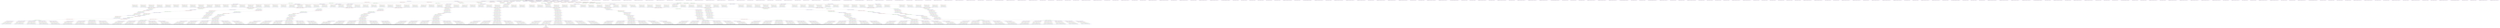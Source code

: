 strict digraph "" {
	graph [bb="0,0,1.5297e+05,2124"];
	node [label="\N",
		nodesep=0.4,
		ranksep=1
	];
	"Setting traveler for Alloy (composition AAB11 with VAM in batch A),  f60"	 [color=red,
		height=0.5,
		pos="17484,666",
		width=7.7271];
	"Alloy (composition AAB11 with VAM in batch A): Traveler,  4f8"	 [color=green,
		height=0.5,
		pos="17483,594",
		width=6.7522];
	"Setting traveler for Alloy (composition AAB11 with VAM in batch A),  f60" -> "Alloy (composition AAB11 with VAM in batch A): Traveler,  4f8"	 [pos="e,17484,612.41 17484,647.83 17484,640.13 17484,630.97 17484,622.42"];
	"Alloy (composition AAB11 with VAM in batch A): Traveler Ingredient,  b0c"	 [color=blue,
		height=0.5,
		pos="16201,522",
		width=7.8715];
	"Alloy (composition AAB11 with VAM in batch A): Traveler,  4f8" -> "Alloy (composition AAB11 with VAM in batch A): Traveler Ingredient,  b0c"	 [pos="e,16414,533.94 17289,583.1 17057,570.05 16668,548.23 16424,534.5"];
	"Alloy (composition AAB11 with VAM in batch A): Traveler Ingredient,  f3e"	 [color=blue,
		height=0.5,
		pos="16862,522",
		width=7.8354];
	"Alloy (composition AAB11 with VAM in batch A): Traveler,  4f8" -> "Alloy (composition AAB11 with VAM in batch A): Traveler Ingredient,  f3e"	 [pos="e,16998,537.78 17352,578.82 17252,567.15 17113,551.03 17008,538.94"];
	"Alloy (composition AAB11 with VAM in batch A): Traveler Ingredient,  052"	 [color=blue,
		height=0.5,
		pos="17483,522",
		width=7.8896];
	"Alloy (composition AAB11 with VAM in batch A): Traveler,  4f8" -> "Alloy (composition AAB11 with VAM in batch A): Traveler Ingredient,  052"	 [pos="e,17483,540.41 17483,575.83 17483,568.13 17483,558.97 17483,550.42"];
	"Alloy (composition AAB11 with VAM in batch A): Traveler Ingredient,  4ee"	 [color=blue,
		height=0.5,
		pos="18121,522",
		width=7.8535];
	"Alloy (composition AAB11 with VAM in batch A): Traveler,  4f8" -> "Alloy (composition AAB11 with VAM in batch A): Traveler Ingredient,  4ee"	 [pos="e,17982,537.68 17617,578.95 17721,567.23 17865,550.96 17972,538.81"];
	"Alloy (composition AAB11 with VAM in batch A): Traveler Ingredient,  9fb"	 [color=blue,
		height=0.5,
		pos="18817,522",
		width=7.8354];
	"Alloy (composition AAB11 with VAM in batch A): Traveler,  4f8" -> "Alloy (composition AAB11 with VAM in batch A): Traveler Ingredient,  9fb"	 [pos="e,18602,533.63 17680,583.4 17923,570.28 18336,547.99 18592,534.18"];
	"Alloy (composition AAB11 with VAM in batch A): Traveler Ingredient,  9f6"	 [color=blue,
		height=0.5,
		pos="15557,522",
		width=7.8354];
	"Alloy (composition AAB11 with VAM in batch A): Traveler,  4f8" -> "Alloy (composition AAB11 with VAM in batch A): Traveler Ingredient,  9f6"	 [pos="e,15773,533.62 17257,587.42 16951,578.27 16389,560.49 15909,540 15869,538.26 15825,536.2 15783,534.12"];
	"Extract sample from Alloy (composition AAB11 with VAM in batch A): Traveler,  e58"	 [color=red,
		height=0.5,
		pos="16123,450",
		width=8.8825];
	"Alloy (composition AAB11 with VAM in batch A): Traveler Ingredient,  b0c" -> "Extract sample from Alloy (composition AAB11 with VAM in batch A): Traveler,  e58"	 [pos="e,16143,468.16 16182,503.83 16172,495.13 16161,484.58 16150,475.13"];
	"Extract sample from Alloy (composition AAB11 with VAM in batch A): Traveler,  5de"	 [color=red,
		height=0.5,
		pos="16791,450",
		width=8.8825];
	"Alloy (composition AAB11 with VAM in batch A): Traveler Ingredient,  f3e" -> "Extract sample from Alloy (composition AAB11 with VAM in batch A): Traveler,  5de"	 [pos="e,16809,468.41 16844,503.83 16836,495.28 16826,484.94 16817,475.62"];
	"Extract sample from Alloy (composition AAB11 with VAM in batch A): Traveler,  060"	 [color=red,
		height=0.5,
		pos="17483,450",
		width=8.9006];
	"Alloy (composition AAB11 with VAM in batch A): Traveler Ingredient,  052" -> "Extract sample from Alloy (composition AAB11 with VAM in batch A): Traveler,  060"	 [pos="e,17483,468.41 17483,503.83 17483,496.13 17483,486.97 17483,478.42"];
	"Extract sample from Alloy (composition AAB11 with VAM in batch A): Traveler,  2c3"	 [color=red,
		height=0.5,
		pos="18175,450",
		width=8.8825];
	"Alloy (composition AAB11 with VAM in batch A): Traveler Ingredient,  4ee" -> "Extract sample from Alloy (composition AAB11 with VAM in batch A): Traveler,  2c3"	 [pos="e,18161,468.41 18135,503.83 18141,495.54 18149,485.56 18155,476.45"];
	"Extract sample from Alloy (composition AAB11 with VAM in batch A): Traveler,  92f"	 [color=red,
		height=0.5,
		pos="18890,450",
		width=8.8645];
	"Alloy (composition AAB11 with VAM in batch A): Traveler Ingredient,  9fb" -> "Extract sample from Alloy (composition AAB11 with VAM in batch A): Traveler,  92f"	 [pos="e,18872,468.16 18836,503.83 18844,495.22 18855,484.79 18865,475.4"];
	"Extract sample from Alloy (composition AAB11 with VAM in batch A): Traveler,  9fe"	 [color=red,
		height=0.5,
		pos="15370,450",
		width=8.8284];
	"Alloy (composition AAB11 with VAM in batch A): Traveler Ingredient,  9f6" -> "Extract sample from Alloy (composition AAB11 with VAM in batch A): Traveler,  9fe"	 [pos="e,15417,467.84 15511,504.2 15485,494.29 15453,481.89 15426,471.45"];
	"Ni in composition AAB01 with VAM in batch A,  9d2"	 ["Composition Percentage"="Composition Percentage, 15.0 dimensionless",
		"Target Mass"="Target Mass, 4.6385 gram",
		color=green,
		height=0.5,
		pos="18655,1674",
		width=5.705];
	"Ni in composition AAB01 with VAM in batch A Ingredient,  acd"	 [color=blue,
		height=0.5,
		pos="18655,1602",
		width=6.7522];
	"Ni in composition AAB01 with VAM in batch A,  9d2" -> "Ni in composition AAB01 with VAM in batch A Ingredient,  acd"	 [pos="e,18655,1620.4 18655,1655.8 18655,1648.1 18655,1639 18655,1630.4"];
	"Mixing individual elements of composition AAB01 with VAM in batch A,  d64"	 [color=red,
		height=0.5,
		pos="18151,1530",
		width=8.1965];
	"Ni in composition AAB01 with VAM in batch A Ingredient,  acd" -> "Mixing individual elements of composition AAB01 with VAM in batch A,  d64"	 [pos="e,18267,1546.6 18543,1586 18465,1574.8 18359,1559.7 18278,1548.1"];
	"Alloy (composition AAB01 with VAM in batch A),  8ca"	 [color=green,
		height=0.5,
		pos="16217,1458",
		width=5.8675];
	"Mixing individual elements of composition AAB01 with VAM in batch A,  d64" -> "Alloy (composition AAB01 with VAM in batch A),  8ca"	 [pos="e,16411,1465.2 17899,1520.6 17511,1506.2 16777,1478.9 16421,1465.6"];
	"Aggregating composition AAB01 with VAM in batch A,  828"	 [color=red,
		height=0.5,
		pos="18655,1746",
		width=6.4272];
	"Aggregating composition AAB01 with VAM in batch A,  828" -> "Ni in composition AAB01 with VAM in batch A,  9d2"	 [pos="e,18655,1692.4 18655,1727.8 18655,1720.1 18655,1711 18655,1702.4"];
	"Alloy (composition AAB07 with VAM in batch A): Traveler Sample (XRD, T03) Ingredient,  1ff"	 [color=blue,
		height=0.5,
		pos="50131,306",
		width=9.8755];
	"Aggregate summary sheet,  514"	 [color=red,
		height=0.5,
		pos="33040,234",
		width=3.4483];
	"Alloy (composition AAB07 with VAM in batch A): Traveler Sample (XRD, T03) Ingredient,  1ff" -> "Aggregate summary sheet,  514"	 [pos="e,33165,234.05 49893,292.63 49851,290.74 49808,289.07 49767,288 48013,241.82 34662,234.71 33175,234.05"];
	"Summary sheet,  ce7"	 [color=green,
		height=0.5,
		pos="33040,162",
		width=2.3831];
	"Aggregate summary sheet,  514" -> "Summary sheet,  ce7"	 [pos="e,33040,180.41 33040,215.83 33040,208.13 33040,198.97 33040,190.42"];
	"Summary sheet Ingredient,  a61"	 [color=blue,
		height=0.5,
		pos="33040,90",
		width=3.4664];
	"Summary sheet,  ce7" -> "Summary sheet Ingredient,  a61"	 [pos="e,33040,108.41 33040,143.83 33040,136.13 33040,126.97 33040,118.42"];
	"Infer compositions using Bayesian Optimizations,  03b"	 [color=red,
		height=0.5,
		pos="33040,18",
		width=5.705];
	"Summary sheet Ingredient,  a61" -> "Infer compositions using Bayesian Optimizations,  03b"	 [pos="e,33040,36.413 33040,71.831 33040,64.131 33040,54.974 33040,46.417"];
	"Alloy (composition AAB07 with VAM in batch A): Traveler Sample (XRD, T03),  264"	 [color=green,
		height=0.5,
		pos="50148,378",
		width=8.9006];
	"Alloy (composition AAB07 with VAM in batch A): Traveler Sample (XRD, T03),  264" -> "Alloy (composition AAB07 with VAM in batch A): Traveler Sample (XRD, T03) Ingredient,  1ff"	 [pos="e,50136,324.41 50144,359.83 50142,352.13 50140,342.97 50138,334.42"];
	"Extract sample from Alloy (composition AAB05 with VAM in batch A): Traveler,  83f"	 [color=red,
		height=0.5,
		pos="22634,450",
		width=8.8645];
	"Alloy (composition AAB05 with VAM in batch A): Traveler Sample (XRD, T03),  c89"	 [color=green,
		height=0.5,
		pos="22638,378",
		width=8.8825];
	"Extract sample from Alloy (composition AAB05 with VAM in batch A): Traveler,  83f" -> "Alloy (composition AAB05 with VAM in batch A): Traveler Sample (XRD, T03),  c89"	 [pos="e,22637,396.41 22635,431.83 22636,424.13 22636,414.97 22637,406.42"];
	"Alloy (composition AAB05 with VAM in batch A): Traveler Sample (XRD, T03) Ingredient,  5eb"	 [color=blue,
		height=0.5,
		pos="22676,306",
		width=9.9477];
	"Alloy (composition AAB05 with VAM in batch A): Traveler Sample (XRD, T03),  c89" -> "Alloy (composition AAB05 with VAM in batch A): Traveler Sample (XRD, T03) Ingredient,  5eb"	 [pos="e,22667,324.41 22648,359.83 22652,351.79 22657,342.17 22662,333.29"];
	"Alloy (composition AAB05 with VAM in batch A): Traveler Sample (XRD, T03) Ingredient,  5eb" -> "Aggregate summary sheet,  514"	 [pos="e,32916,234.34 22918,292.66 22959,290.78 23003,289.11 23043,288 24073,259.98 31790,237.49 32906,234.37"];
	"XRD characterization for Alloy (composition AAB11 with VAM in batch A) (T03),  7aa"	 [color=purple,
		height=0.5,
		pos="32972,2106",
		width=9.027];
	"V in composition AAB13 with VAM in batch A Ingredient,  097"	 [color=blue,
		height=0.5,
		pos="7940.3,1602",
		width=6.698];
	"Mixing individual elements of composition AAB13 with VAM in batch A,  f30"	 [color=red,
		height=0.5,
		pos="8948.3,1530",
		width=8.1604];
	"V in composition AAB13 with VAM in batch A Ingredient,  097" -> "Mixing individual elements of composition AAB13 with VAM in batch A,  f30"	 [pos="e,8756.3,1543.6 8113.8,1589.5 8139.4,1587.6 8165.5,1585.8 8190.3,1584 8378.6,1570.5 8593.2,1555.2 8745.9,1544.4"];
	"Alloy (composition AAB13 with VAM in batch A),  432"	 [color=green,
		height=0.5,
		pos="8818.3,1458",
		width=5.8856];
	"Mixing individual elements of composition AAB13 with VAM in batch A,  f30" -> "Alloy (composition AAB13 with VAM in batch A),  432"	 [pos="e,8850.8,1476 8915.8,1512 8898.9,1502.7 8878,1491.1 8859.9,1481.1"];
	"Alloy (composition AAB13 with VAM in batch A) Ingredient,  f1c"	 [color=blue,
		height=0.5,
		pos="8559.3,1386",
		width=6.9147];
	"Alloy (composition AAB13 with VAM in batch A),  432" -> "Alloy (composition AAB13 with VAM in batch A) Ingredient,  f1c"	 [pos="e,8622.1,1403.5 8756.2,1440.8 8718.8,1430.4 8671,1417.1 8631.9,1406.2"];
	"Arc melting of Alloy (composition AAB13 with VAM in batch A),  e4d"	 ["Initial Purging Times"="Initial Purging Times, 0.0 hour",
		"Vacuum Before Melt"="Vacuum Before Melt, 0.0 dimensionless",
		color=red,
		height=0.5,
		pos="8040.3,1314",
		width=7.4021];
	"Alloy (composition AAB13 with VAM in batch A) Ingredient,  f1c" -> "Arc melting of Alloy (composition AAB13 with VAM in batch A),  e4d"	 [pos="e,8157.4,1330.2 8444.1,1370 8362.1,1358.6 8251.9,1343.4 8167.3,1331.6"];
	"V in composition AAB13 with VAM in batch A,  005"	 ["Composition Percentage"="Composition Percentage, 0.0 dimensionless",
		"Target Mass"="Target Mass, 0.0 gram",
		color=green,
		height=0.5,
		pos="7940.3,1674",
		width=5.6328];
	"V in composition AAB13 with VAM in batch A,  005" -> "V in composition AAB13 with VAM in batch A Ingredient,  097"	 [pos="e,7940.3,1620.4 7940.3,1655.8 7940.3,1648.1 7940.3,1639 7940.3,1630.4"];
	"Homogenizing Alloy (composition AAB03 with VAM in batch A),  5bd"	 [color=red,
		height=0.5,
		pos="5563.3,1098",
		width=7.4021];
	"Homogenized Alloy (composition AAB03 with VAM in batch A),  7d4"	 [Form="Form, Ingot",
		color=green,
		height=0.5,
		pos="5563.3,1026",
		width=7.3299];
	"Homogenizing Alloy (composition AAB03 with VAM in batch A),  5bd" -> "Homogenized Alloy (composition AAB03 with VAM in batch A),  7d4"	 [pos="e,5563.3,1044.4 5563.3,1079.8 5563.3,1072.1 5563.3,1063 5563.3,1054.4"];
	"Homogenized Alloy (composition AAB03 with VAM in batch A) Ingredient,  83b"	 [color=blue,
		height=0.5,
		pos="5563.3,954",
		width=8.3951];
	"Homogenized Alloy (composition AAB03 with VAM in batch A),  7d4" -> "Homogenized Alloy (composition AAB03 with VAM in batch A) Ingredient,  83b"	 [pos="e,5563.3,972.41 5563.3,1007.8 5563.3,1000.1 5563.3,990.97 5563.3,982.42"];
	"Forging Alloy (composition AAB03 with VAM in batch A),  b13"	 [color=red,
		height=0.5,
		pos="5563.3,882",
		width=6.7341];
	"Homogenized Alloy (composition AAB03 with VAM in batch A) Ingredient,  83b" -> "Forging Alloy (composition AAB03 with VAM in batch A),  b13"	 [pos="e,5563.3,900.41 5563.3,935.83 5563.3,928.13 5563.3,918.97 5563.3,910.42"];
	"Arc Melted Alloy (composition AAB16 with VAM in batch A),  69c"	 [Form="Form, Ingot",
		color=green,
		height=0.5,
		pos="41606,1242",
		width=7.0771];
	"Arc Melted Alloy (composition AAB16 with VAM in batch A) Ingredient,  bf9"	 [color=blue,
		height=0.5,
		pos="42175,1170",
		width=8.1243];
	"Arc Melted Alloy (composition AAB16 with VAM in batch A),  69c" -> "Arc Melted Alloy (composition AAB16 with VAM in batch A) Ingredient,  bf9"	 [pos="e,42047,1186.2 41731,1226.2 41821,1214.8 41944,1199.3 42037,1187.5"];
	"Homogenizing Alloy (composition AAB16 with VAM in batch A),  d72"	 [color=red,
		height=0.5,
		pos="42177,1098",
		width=7.4021];
	"Arc Melted Alloy (composition AAB16 with VAM in batch A) Ingredient,  bf9" -> "Homogenizing Alloy (composition AAB16 with VAM in batch A),  d72"	 [pos="e,42177,1116.4 42176,1151.8 42176,1144.1 42176,1135 42176,1126.4"];
	"Homogenized Alloy (composition AAB16 with VAM in batch A),  f5a"	 [Form="Form, Ingot",
		color=green,
		height=0.5,
		pos="42178,1026",
		width=7.2757];
	"Homogenizing Alloy (composition AAB16 with VAM in batch A),  d72" -> "Homogenized Alloy (composition AAB16 with VAM in batch A),  f5a"	 [pos="e,42178,1044.4 42178,1079.8 42178,1072.1 42178,1063 42178,1054.4"];
	"Arc melting of Alloy (composition AAB16 with VAM in batch A),  219"	 ["Initial Purging Times"="Initial Purging Times, 0.0 hour",
		"Vacuum Before Melt"="Vacuum Before Melt, 0.0 dimensionless",
		color=red,
		height=0.5,
		pos="41602,1314",
		width=7.4202];
	"Arc melting of Alloy (composition AAB16 with VAM in batch A),  219" -> "Arc Melted Alloy (composition AAB16 with VAM in batch A),  69c"	 [pos="e,41605,1260.4 41603,1295.8 41604,1288.1 41604,1279 41605,1270.4"];
	"Weighting Cr for composition AAB13 with VAM in batch A,  763"	 [color=purple,
		height=0.5,
		pos="33562,2106",
		width=6.8605];
	"Homogenized Alloy (composition AAB02 with VAM in batch A),  1a3"	 [Form="Form, Ingot",
		color=green,
		height=0.5,
		pos="26564,1026",
		width=7.3119];
	"Homogenized Alloy (composition AAB02 with VAM in batch A) Ingredient,  037"	 [color=blue,
		height=0.5,
		pos="26564,954",
		width=8.3951];
	"Homogenized Alloy (composition AAB02 with VAM in batch A),  1a3" -> "Homogenized Alloy (composition AAB02 with VAM in batch A) Ingredient,  037"	 [pos="e,26564,972.41 26564,1007.8 26564,1000.1 26564,990.97 26564,982.42"];
	"Forging Alloy (composition AAB02 with VAM in batch A),  aa9"	 [color=red,
		height=0.5,
		pos="26458,882",
		width=6.698];
	"Homogenized Alloy (composition AAB02 with VAM in batch A) Ingredient,  037" -> "Forging Alloy (composition AAB02 with VAM in batch A),  aa9"	 [pos="e,26485,900 26538,936.02 26524,926.82 26508,915.52 26493,905.63"];
	"Forged Alloy (composition AAB02 with VAM in batch A),  865"	 [color=green,
		height=0.5,
		pos="26405,810",
		width=6.6439];
	"Forging Alloy (composition AAB02 with VAM in batch A),  aa9" -> "Forged Alloy (composition AAB02 with VAM in batch A),  865"	 [pos="e,26419,828.41 26445,863.83 26439,855.62 26432,845.76 26425,836.73"];
	"Homogenizing Alloy (composition AAB02 with VAM in batch A),  394"	 [color=red,
		height=0.5,
		pos="26571,1098",
		width=7.4021];
	"Homogenizing Alloy (composition AAB02 with VAM in batch A),  394" -> "Homogenized Alloy (composition AAB02 with VAM in batch A),  1a3"	 [pos="e,26566,1044.4 26570,1079.8 26569,1072.1 26568,1063 26567,1054.4"];
	"Alloy (composition AAB03 with VAM in batch A): Traveler Sample (Tensile, T09),  d1f"	 [color=green,
		height=0.5,
		pos="4149.3,378",
		width=9.027];
	"Alloy (composition AAB03 with VAM in batch A): Traveler Sample (Tensile, T09) Ingredient,  cc0"	 [color=blue,
		height=0.5,
		pos="4084.3,306",
		width=10.11];
	"Alloy (composition AAB03 with VAM in batch A): Traveler Sample (Tensile, T09),  d1f" -> "Alloy (composition AAB03 with VAM in batch A): Traveler Sample (Tensile, T09) Ingredient,  cc0"	 [pos="e,4100.9,324.41 4132.9,359.83 4125.2,351.37 4116,341.15 4107.6,331.9"];
	"Alloy (composition AAB03 with VAM in batch A): Traveler Sample (Tensile, T09) Ingredient,  cc0" -> "Aggregate summary sheet,  514"	 [pos="e,32916,234.07 4328,292.61 4371,290.71 4415.5,289.05 4457.3,288 5979.1,249.86 30853,235.22 32906,234.07"];
	"Extract sample from Alloy (composition AAB03 with VAM in batch A): Traveler,  cc5"	 [color=red,
		height=0.5,
		pos="4184.3,450",
		width=8.8645];
	"Extract sample from Alloy (composition AAB03 with VAM in batch A): Traveler,  cc5" -> "Alloy (composition AAB03 with VAM in batch A): Traveler Sample (Tensile, T09),  d1f"	 [pos="e,4158.2,396.41 4175.4,431.83 4171.6,423.88 4166.9,414.37 4162.7,405.57"];
	"Aggregating composition AAB12 with VAM in batch A,  758"	 [color=red,
		height=0.5,
		pos="50059,1746",
		width=6.4272];
	"Al in composition AAB12 with VAM in batch A,  a64"	 ["Composition Percentage"="Composition Percentage, 0.0 dimensionless",
		"Target Mass"="Target Mass, 0.0 gram",
		color=green,
		height=0.5,
		pos="50065,1674",
		width=5.687];
	"Aggregating composition AAB12 with VAM in batch A,  758" -> "Al in composition AAB12 with VAM in batch A,  a64"	 [pos="e,50064,1692.4 50061,1727.8 50061,1720.1 50062,1711 50063,1702.4"];
	"Al in composition AAB12 with VAM in batch A Ingredient,  7f2"	 [color=blue,
		height=0.5,
		pos="50077,1602",
		width=6.7341];
	"Al in composition AAB12 with VAM in batch A,  a64" -> "Al in composition AAB12 with VAM in batch A Ingredient,  7f2"	 [pos="e,50074,1620.4 50068,1655.8 50070,1648.1 50071,1639 50073,1630.4"];
	"Mixing individual elements of composition AAB12 with VAM in batch A,  2d1"	 [color=red,
		height=0.5,
		pos="50577,1530",
		width=8.1965];
	"Al in composition AAB12 with VAM in batch A Ingredient,  7f2" -> "Mixing individual elements of composition AAB12 with VAM in batch A,  2d1"	 [pos="e,50462,1546.6 50189,1586 50267,1574.8 50371,1559.7 50452,1548.1"];
	"Alloy (composition AAB01 with VAM in batch A): Traveler Ingredient,  408"	 [color=blue,
		height=0.5,
		pos="11659,522",
		width=7.8896];
	"Extract sample from Alloy (composition AAB01 with VAM in batch A): Traveler,  a95"	 [color=red,
		height=0.5,
		pos="11629,450",
		width=8.8825];
	"Alloy (composition AAB01 with VAM in batch A): Traveler Ingredient,  408" -> "Extract sample from Alloy (composition AAB01 with VAM in batch A): Traveler,  a95"	 [pos="e,11637,468.41 11652,503.83 11648,495.96 11645,486.57 11641,477.85"];
	"Alloy (composition AAB01 with VAM in batch A): Traveler Sample (NI, T04),  cc6"	 [color=green,
		height=0.5,
		pos="11573,378",
		width=8.6117];
	"Extract sample from Alloy (composition AAB01 with VAM in batch A): Traveler,  a95" -> "Alloy (composition AAB01 with VAM in batch A): Traveler Sample (NI, T04),  cc6"	 [pos="e,11588,396.41 11615,431.83 11609,423.54 11601,413.56 11594,404.45"];
	"Alloy (composition AAB01 with VAM in batch A): Traveler Sample (NI, T04) Ingredient,  345"	 [color=blue,
		height=0.5,
		pos="11545,306",
		width=9.713];
	"Alloy (composition AAB01 with VAM in batch A): Traveler Sample (NI, T04),  cc6" -> "Alloy (composition AAB01 with VAM in batch A): Traveler Sample (NI, T04) Ingredient,  345"	 [pos="e,11552,324.41 11566,359.83 11563,351.96 11559,342.57 11556,333.85"];
	"Alloy (composition AAB01 with VAM in batch A): Traveler Sample (NI, T04) Ingredient,  345" -> "Aggregate summary sheet,  514"	 [pos="e,32916,234.15 11780,292.63 11821,290.73 11864,289.06 11904,288 13022,258.58 31162,236.24 32906,234.16"];
	"Alloy (composition AAB01 with VAM in batch A): Traveler,  2bf"	 [color=green,
		height=0.5,
		pos="13012,594",
		width=6.7522];
	"Alloy (composition AAB01 with VAM in batch A): Traveler,  2bf" -> "Alloy (composition AAB01 with VAM in batch A): Traveler Ingredient,  408"	 [pos="e,11877,533.59 12815,583.49 12568,570.37 12147,547.98 11887,534.14"];
	"Alloy (composition AAB01 with VAM in batch A): Traveler Ingredient,  8f9"	 [color=blue,
		height=0.5,
		pos="12393,522",
		width=7.8354];
	"Alloy (composition AAB01 with VAM in batch A): Traveler,  2bf" -> "Alloy (composition AAB01 with VAM in batch A): Traveler Ingredient,  8f9"	 [pos="e,12529,537.8 12881,578.77 12781,567.11 12643,551.02 12539,538.95"];
	"Alloy (composition AAB01 with VAM in batch A): Traveler Ingredient,  1ef"	 [color=blue,
		height=0.5,
		pos="13012,522",
		width=7.8354];
	"Alloy (composition AAB01 with VAM in batch A): Traveler,  2bf" -> "Alloy (composition AAB01 with VAM in batch A): Traveler Ingredient,  1ef"	 [pos="e,13012,540.41 13012,575.83 13012,568.13 13012,558.97 13012,550.42"];
	"Alloy (composition AAB01 with VAM in batch A): Traveler Ingredient,  6cd"	 [color=blue,
		height=0.5,
		pos="13633,522",
		width=7.8715];
	"Alloy (composition AAB01 with VAM in batch A): Traveler,  2bf" -> "Alloy (composition AAB01 with VAM in batch A): Traveler Ingredient,  6cd"	 [pos="e,13497,537.81 13143,578.82 13244,567.16 13383,551.06 13487,538.97"];
	"Alloy (composition AAB01 with VAM in batch A): Traveler Ingredient,  62f"	 [color=blue,
		height=0.5,
		pos="14285,522",
		width=7.8354];
	"Alloy (composition AAB01 with VAM in batch A): Traveler,  2bf" -> "Alloy (composition AAB01 with VAM in batch A): Traveler Ingredient,  62f"	 [pos="e,14074,533.94 13206,583.06 13436,570.01 13822,548.22 14064,534.51"];
	"Alloy (composition AAB01 with VAM in batch A): Traveler Ingredient,  69a"	 [color=blue,
		height=0.5,
		pos="11020,522",
		width=7.8715];
	"Alloy (composition AAB01 with VAM in batch A): Traveler,  2bf" -> "Alloy (composition AAB01 with VAM in batch A): Traveler Ingredient,  69a"	 [pos="e,11235,533.8 12784,587.88 12466,579.06 11872,561.45 11366,540 11327,538.34 11285,536.35 11245,534.32"];
	"Extract sample from Alloy (composition AAB01 with VAM in batch A): Traveler,  fdc"	 [color=red,
		height=0.5,
		pos="12314,450",
		width=8.8284];
	"Alloy (composition AAB01 with VAM in batch A): Traveler Ingredient,  8f9" -> "Extract sample from Alloy (composition AAB01 with VAM in batch A): Traveler,  fdc"	 [pos="e,12334,468.16 12373,503.83 12364,495.13 12352,484.58 12342,475.13"];
	"Extract sample from Alloy (composition AAB01 with VAM in batch A): Traveler,  797"	 [color=red,
		height=0.5,
		pos="13012,450",
		width=8.9006];
	"Alloy (composition AAB01 with VAM in batch A): Traveler Ingredient,  1ef" -> "Extract sample from Alloy (composition AAB01 with VAM in batch A): Traveler,  797"	 [pos="e,13012,468.41 13012,503.83 13012,496.13 13012,486.97 13012,478.42"];
	"Extract sample from Alloy (composition AAB01 with VAM in batch A): Traveler,  b83"	 [color=red,
		height=0.5,
		pos="13677,450",
		width=8.9006];
	"Alloy (composition AAB01 with VAM in batch A): Traveler Ingredient,  6cd" -> "Extract sample from Alloy (composition AAB01 with VAM in batch A): Traveler,  b83"	 [pos="e,13666,468.41 13644,503.83 13649,495.71 13655,485.96 13661,477.01"];
	"Extract sample from Alloy (composition AAB01 with VAM in batch A): Traveler,  4ee"	 [color=red,
		height=0.5,
		pos="14341,450",
		width=8.8645];
	"Alloy (composition AAB01 with VAM in batch A): Traveler Ingredient,  62f" -> "Extract sample from Alloy (composition AAB01 with VAM in batch A): Traveler,  4ee"	 [pos="e,14327,468.41 14299,503.83 14306,495.54 14314,485.56 14321,476.45"];
	"Extract sample from Alloy (composition AAB01 with VAM in batch A): Traveler,  6ac"	 [color=red,
		height=0.5,
		pos="10967,450",
		width=8.8645];
	"Alloy (composition AAB01 with VAM in batch A): Traveler Ingredient,  69a" -> "Extract sample from Alloy (composition AAB01 with VAM in batch A): Traveler,  6ac"	 [pos="e,10981,468.41 11007,503.83 11001,495.62 10994,485.76 10987,476.73"];
	"Alloy (composition AAB01 with VAM in batch A): Traveler Sample (XRD, T03),  642"	 [color=green,
		height=0.5,
		pos="12292,378",
		width=8.9006];
	"Extract sample from Alloy (composition AAB01 with VAM in batch A): Traveler,  fdc" -> "Alloy (composition AAB01 with VAM in batch A): Traveler Sample (XRD, T03),  642"	 [pos="e,12298,396.41 12309,431.83 12306,424.05 12304,414.77 12301,406.13"];
	"Alloy (composition AAB01 with VAM in batch A): Traveler Sample (Tensile, T09),  e4b"	 [color=green,
		height=0.5,
		pos="13012,378",
		width=9.0631];
	"Extract sample from Alloy (composition AAB01 with VAM in batch A): Traveler,  797" -> "Alloy (composition AAB01 with VAM in batch A): Traveler Sample (Tensile, T09),  e4b"	 [pos="e,13012,396.41 13012,431.83 13012,424.13 13012,414.97 13012,406.42"];
	"Alloy (composition AAB01 with VAM in batch A): Traveler Sample (Tensile, T08),  443"	 [color=green,
		height=0.5,
		pos="13722,378",
		width=9.0811];
	"Extract sample from Alloy (composition AAB01 with VAM in batch A): Traveler,  b83" -> "Alloy (composition AAB01 with VAM in batch A): Traveler Sample (Tensile, T08),  443"	 [pos="e,13711,396.41 13689,431.83 13694,423.71 13700,413.96 13705,405.01"];
	"Alloy (composition AAB01 with VAM in batch A): Traveler Sample (SEM, T02),  a84"	 [color=green,
		height=0.5,
		pos="14444,378",
		width=8.8825];
	"Extract sample from Alloy (composition AAB01 with VAM in batch A): Traveler,  4ee" -> "Alloy (composition AAB01 with VAM in batch A): Traveler Sample (SEM, T02),  a84"	 [pos="e,14419,396 14367,432.02 14380,422.91 14396,411.73 14410,401.91"];
	"Alloy (composition AAB01 with VAM in batch A): Traveler Sample (Tensile, Average),  29c"	 [color=green,
		height=0.5,
		pos="10867,378",
		width=9.4422];
	"Extract sample from Alloy (composition AAB01 with VAM in batch A): Traveler,  6ac" -> "Alloy (composition AAB01 with VAM in batch A): Traveler Sample (Tensile, Average),  29c"	 [pos="e,10892,396 10942,432.02 10930,422.91 10914,411.73 10900,401.91"];
	"Alloy (composition AAB16 with VAM in batch A): Traveler Sample (Tensile, Average),  64c"	 [color=green,
		height=0.5,
		pos="43438,378",
		width=9.4422];
	"Alloy (composition AAB16 with VAM in batch A): Traveler Sample (Tensile, Average) Ingredient,  682"	 [color=blue,
		height=0.5,
		pos="43476,306",
		width=10.525];
	"Alloy (composition AAB16 with VAM in batch A): Traveler Sample (Tensile, Average),  64c" -> "Alloy (composition AAB16 with VAM in batch A): Traveler Sample (Tensile, Average) Ingredient,  682"	 [pos="e,43467,324.41 43448,359.83 43452,351.79 43457,342.17 43462,333.29"];
	"Alloy (composition AAB16 with VAM in batch A): Traveler Sample (Tensile, Average) Ingredient,  682" -> "Aggregate summary sheet,  514"	 [pos="e,33165,234.36 43221,292.67 43177,290.79 43131,289.11 43088,288 42053,261.22 34295,237.66 33175,234.39"];
	"Extract sample from Alloy (composition AAB16 with VAM in batch A): Traveler,  ca1"	 [color=red,
		height=0.5,
		pos="43413,450",
		width=8.8645];
	"Extract sample from Alloy (composition AAB16 with VAM in batch A): Traveler,  ca1" -> "Alloy (composition AAB16 with VAM in batch A): Traveler Sample (Tensile, Average),  64c"	 [pos="e,43432,396.41 43420,431.83 43422,424.05 43425,414.77 43428,406.13"];
	"V in composition AAB08 with VAM in batch A Ingredient,  b4a"	 [color=blue,
		height=0.5,
		pos="55640,1602",
		width=6.698];
	"Mixing individual elements of composition AAB08 with VAM in batch A,  e61"	 [color=red,
		height=0.5,
		pos="56642,1530",
		width=8.1784];
	"V in composition AAB08 with VAM in batch A Ingredient,  b4a" -> "Mixing individual elements of composition AAB08 with VAM in batch A,  e61"	 [pos="e,56451,1543.7 55814,1589.5 55840,1587.6 55866,1585.8 55890,1584 56077,1570.6 56289,1555.3 56441,1544.5"];
	"Alloy (composition AAB08 with VAM in batch A),  b50"	 [color=green,
		height=0.5,
		pos="56642,1458",
		width=5.8856];
	"Mixing individual elements of composition AAB08 with VAM in batch A,  e61" -> "Alloy (composition AAB08 with VAM in batch A),  b50"	 [pos="e,56642,1476.4 56642,1511.8 56642,1504.1 56642,1495 56642,1486.4"];
	"Alloy (composition AAB08 with VAM in batch A) Ingredient,  95f"	 [color=blue,
		height=0.5,
		pos="56713,1386",
		width=6.9147];
	"Alloy (composition AAB08 with VAM in batch A),  b50" -> "Alloy (composition AAB08 with VAM in batch A) Ingredient,  95f"	 [pos="e,56695,1404.4 56660,1439.8 56669,1431.3 56679,1420.9 56688,1411.6"];
	"Arc melting of Alloy (composition AAB08 with VAM in batch A),  468"	 ["Initial Purging Times"="Initial Purging Times, 0.0 hour",
		"Vacuum Before Melt"="Vacuum Before Melt, 0.0 dimensionless",
		color=red,
		height=0.5,
		pos="56834,1314",
		width=7.4202];
	"Alloy (composition AAB08 with VAM in batch A) Ingredient,  95f" -> "Arc melting of Alloy (composition AAB08 with VAM in batch A),  468"	 [pos="e,56804,1332 56743,1368 56759,1358.7 56778,1347.3 56795,1337.4"];
	"V in composition AAB08 with VAM in batch A,  070"	 ["Composition Percentage"="Composition Percentage, 5.0 dimensionless",
		"Target Mass"="Target Mass, 1.3454 gram",
		color=green,
		height=0.5,
		pos="55640,1674",
		width=5.6328];
	"V in composition AAB08 with VAM in batch A,  070" -> "V in composition AAB08 with VAM in batch A Ingredient,  b4a"	 [pos="e,55640,1620.4 55640,1655.8 55640,1648.1 55640,1639 55640,1630.4"];
	"Alloy (composition AAB16 with VAM in batch A): Traveler Sample (NI, T04),  6ae"	 [color=green,
		height=0.5,
		pos="44880,378",
		width=8.6117];
	"Alloy (composition AAB16 with VAM in batch A): Traveler Sample (NI, T04) Ingredient,  48e"	 [color=blue,
		height=0.5,
		pos="44954,306",
		width=9.695];
	"Alloy (composition AAB16 with VAM in batch A): Traveler Sample (NI, T04),  6ae" -> "Alloy (composition AAB16 with VAM in batch A): Traveler Sample (NI, T04) Ingredient,  48e"	 [pos="e,44936,324.16 44899,359.83 44908,351.22 44919,340.79 44928,331.4"];
	"Alloy (composition AAB16 with VAM in batch A): Traveler Sample (NI, T04) Ingredient,  48e" -> "Aggregate summary sheet,  514"	 [pos="e,33165,234.24 44719,292.66 44678,290.77 44636,289.09 44596,288 43399,255.13 34385,236.6 33175,234.26"];
	"Extract sample from Alloy (composition AAB16 with VAM in batch A): Traveler,  83d"	 [color=red,
		height=0.5,
		pos="44812,450",
		width=8.9006];
	"Extract sample from Alloy (composition AAB16 with VAM in batch A): Traveler,  83d" -> "Alloy (composition AAB16 with VAM in batch A): Traveler Sample (NI, T04),  6ae"	 [pos="e,44863,396.41 44829,431.83 44837,423.37 44847,413.15 44856,403.9"];
	"Alloy (composition AAB10 with VAM in batch A): Traveler Sample (Tensile, T08) Ingredient,  207"	 [color=blue,
		height=0.5,
		pos="58308,306",
		width=10.146];
	"Alloy (composition AAB10 with VAM in batch A): Traveler Sample (Tensile, T08) Ingredient,  207" -> "Aggregate summary sheet,  514"	 [pos="e,33164,234.1 58064,292.62 58021,290.72 57976,289.05 57934,288 56613,254.79 35080,235.74 33175,234.11"];
	"Alloy (composition AAB10 with VAM in batch A): Traveler Sample (Tensile, T08),  c30"	 [color=green,
		height=0.5,
		pos="58339,378",
		width=9.0631];
	"Alloy (composition AAB10 with VAM in batch A): Traveler Sample (Tensile, T08),  c30" -> "Alloy (composition AAB10 with VAM in batch A): Traveler Sample (Tensile, T08) Ingredient,  207"	 [pos="e,58316,324.41 58331,359.83 58328,351.96 58324,342.57 58320,333.85"];
	"Alloy (composition AAB08 with VAM in batch A): Traveler Ingredient,  dce"	 [color=blue,
		height=0.5,
		pos="63570,522",
		width=7.8535];
	"Extract sample from Alloy (composition AAB08 with VAM in batch A): Traveler,  e5f"	 [color=red,
		height=0.5,
		pos="63545,450",
		width=8.8464];
	"Alloy (composition AAB08 with VAM in batch A): Traveler Ingredient,  dce" -> "Extract sample from Alloy (composition AAB08 with VAM in batch A): Traveler,  e5f"	 [pos="e,63552,468.41 63564,503.83 63561,496.05 63558,486.77 63555,478.13"];
	"Alloy (composition AAB08 with VAM in batch A): Traveler Sample (Tensile, T09),  7a5"	 [color=green,
		height=0.5,
		pos="63519,378",
		width=9.0631];
	"Extract sample from Alloy (composition AAB08 with VAM in batch A): Traveler,  e5f" -> "Alloy (composition AAB08 with VAM in batch A): Traveler Sample (Tensile, T09),  7a5"	 [pos="e,63526,396.41 63539,431.83 63536,423.96 63532,414.57 63529,405.85"];
	"Alloy (composition AAB08 with VAM in batch A): Traveler Sample (Tensile, T09) Ingredient,  3d1"	 [color=blue,
		height=0.5,
		pos="63500,306",
		width=10.146];
	"Alloy (composition AAB08 with VAM in batch A): Traveler Sample (Tensile, T09),  7a5" -> "Alloy (composition AAB08 with VAM in batch A): Traveler Sample (Tensile, T09) Ingredient,  3d1"	 [pos="e,63505,324.41 63514,359.83 63512,352.05 63510,342.77 63508,334.13"];
	"Alloy (composition AAB08 with VAM in batch A): Traveler Sample (Tensile, T09) Ingredient,  3d1" -> "Aggregate summary sheet,  514"	 [pos="e,33165,234.06 63256,292.61 63213,290.71 63168,289.05 63126,288 61523,247.99 35286,235.04 33175,234.06"];
	"Alloy (composition AAB08 with VAM in batch A): Traveler,  806"	 [color=green,
		height=0.5,
		pos="63879,594",
		width=6.8063];
	"Alloy (composition AAB08 with VAM in batch A): Traveler,  806" -> "Alloy (composition AAB08 with VAM in batch A): Traveler Ingredient,  dce"	 [pos="e,63645,539.42 63805,576.75 63760,566.21 63702,552.69 63655,541.72"];
	"Alloy (composition AAB08 with VAM in batch A): Traveler Ingredient,  9ce"	 [color=blue,
		height=0.5,
		pos="64189,522",
		width=7.8535];
	"Alloy (composition AAB08 with VAM in batch A): Traveler,  806" -> "Alloy (composition AAB08 with VAM in batch A): Traveler Ingredient,  9ce"	 [pos="e,64114,539.42 63954,576.75 63999,566.21 64057,552.69 64104,541.72"];
	"Alloy (composition AAB08 with VAM in batch A): Traveler Ingredient,  aec"	 [color=blue,
		height=0.5,
		pos="64828,522",
		width=7.8354];
	"Alloy (composition AAB08 with VAM in batch A): Traveler,  806" -> "Alloy (composition AAB08 with VAM in batch A): Traveler Ingredient,  aec"	 [pos="e,64647,535.78 64050,581.07 64215,568.54 64465,549.59 64636,536.55"];
	"Alloy (composition AAB08 with VAM in batch A): Traveler Ingredient,  d76"	 [color=blue,
		height=0.5,
		pos="65477,522",
		width=7.8896];
	"Alloy (composition AAB08 with VAM in batch A): Traveler,  806" -> "Alloy (composition AAB08 with VAM in batch A): Traveler Ingredient,  d76"	 [pos="e,65256,533.35 64093,585.14 64340,574.79 64759,556.9 65119,540 65160,538.08 65204,535.95 65246,533.85"];
	"Alloy (composition AAB08 with VAM in batch A): Traveler Ingredient,  9cc"	 [color=blue,
		height=0.5,
		pos="62936,522",
		width=7.8535];
	"Alloy (composition AAB08 with VAM in batch A): Traveler,  806" -> "Alloy (composition AAB08 with VAM in batch A): Traveler Ingredient,  9cc"	 [pos="e,63117,535.82 63709,581.02 63546,568.52 63298,549.62 63127,536.6"];
	"Extract sample from Alloy (composition AAB08 with VAM in batch A): Traveler,  a30"	 [color=red,
		height=0.5,
		pos="64215,450",
		width=8.8825];
	"Alloy (composition AAB08 with VAM in batch A): Traveler Ingredient,  9ce" -> "Extract sample from Alloy (composition AAB08 with VAM in batch A): Traveler,  a30"	 [pos="e,64209,468.41 64196,503.83 64199,495.96 64202,486.57 64205,477.85"];
	"Extract sample from Alloy (composition AAB08 with VAM in batch A): Traveler,  6cd"	 [color=red,
		height=0.5,
		pos="64884,450",
		width=8.8825];
	"Alloy (composition AAB08 with VAM in batch A): Traveler Ingredient,  aec" -> "Extract sample from Alloy (composition AAB08 with VAM in batch A): Traveler,  6cd"	 [pos="e,64870,468.41 64842,503.83 64849,495.54 64857,485.56 64864,476.45"];
	"Extract sample from Alloy (composition AAB08 with VAM in batch A): Traveler,  621"	 [color=red,
		height=0.5,
		pos="65548,450",
		width=8.9006];
	"Alloy (composition AAB08 with VAM in batch A): Traveler Ingredient,  d76" -> "Extract sample from Alloy (composition AAB08 with VAM in batch A): Traveler,  621"	 [pos="e,65530,468.41 65495,503.83 65504,495.28 65514,484.94 65523,475.62"];
	"Extract sample from Alloy (composition AAB08 with VAM in batch A): Traveler,  d5f"	 [color=red,
		height=0.5,
		pos="62885,450",
		width=8.8645];
	"Alloy (composition AAB08 with VAM in batch A): Traveler Ingredient,  9cc" -> "Extract sample from Alloy (composition AAB08 with VAM in batch A): Traveler,  d5f"	 [pos="e,62898,468.41 62923,503.83 62918,495.62 62911,485.76 62904,476.73"];
	"Alloy (composition AAB08 with VAM in batch A): Traveler Sample (Tensile, Average),  ae6"	 [color=green,
		height=0.5,
		pos="64242,378",
		width=9.4242];
	"Extract sample from Alloy (composition AAB08 with VAM in batch A): Traveler,  a30" -> "Alloy (composition AAB08 with VAM in batch A): Traveler Sample (Tensile, Average),  ae6"	 [pos="e,64235,396.41 64222,431.83 64225,423.96 64229,414.57 64232,405.85"];
	"Alloy (composition AAB08 with VAM in batch A): Traveler Sample (SEM, T02),  b3a"	 [color=green,
		height=0.5,
		pos="64977,378",
		width=8.8825];
	"Extract sample from Alloy (composition AAB08 with VAM in batch A): Traveler,  6cd" -> "Alloy (composition AAB08 with VAM in batch A): Traveler Sample (SEM, T02),  b3a"	 [pos="e,64954,396.16 64908,431.83 64919,422.88 64933,411.96 64946,402.3"];
	"Alloy (composition AAB08 with VAM in batch A): Traveler Sample (NI, T04),  a24"	 [color=green,
		height=0.5,
		pos="65692,378",
		width=8.6298];
	"Extract sample from Alloy (composition AAB08 with VAM in batch A): Traveler,  621" -> "Alloy (composition AAB08 with VAM in batch A): Traveler Sample (NI, T04),  a24"	 [pos="e,65656,396 65584,432.02 65603,422.48 65627,410.67 65647,400.53"];
	"Alloy (composition AAB08 with VAM in batch A): Traveler Sample (XRD, T03),  3cb"	 [color=green,
		height=0.5,
		pos="62817,378",
		width=8.8825];
	"Extract sample from Alloy (composition AAB08 with VAM in batch A): Traveler,  d5f" -> "Alloy (composition AAB08 with VAM in batch A): Traveler Sample (XRD, T03),  3cb"	 [pos="e,62835,396.41 62868,431.83 62860,423.37 62850,413.15 62842,403.9"];
	"Extract sample from Alloy (composition AAB10 with VAM in batch A): Traveler,  e2c"	 [color=red,
		height=0.5,
		pos="59136,450",
		width=8.8645];
	"Alloy (composition AAB10 with VAM in batch A): Traveler Sample (Tensile, T09),  03d"	 [color=green,
		height=0.5,
		pos="59094,378",
		width=9.0811];
	"Extract sample from Alloy (composition AAB10 with VAM in batch A): Traveler,  e2c" -> "Alloy (composition AAB10 with VAM in batch A): Traveler Sample (Tensile, T09),  03d"	 [pos="e,59105,396.41 59126,431.83 59121,423.79 59115,414.17 59110,405.29"];
	"Alloy (composition AAB10 with VAM in batch A): Traveler Sample (Tensile, T09) Ingredient,  23f"	 [color=blue,
		height=0.5,
		pos="59055,306",
		width=10.11];
	"Alloy (composition AAB10 with VAM in batch A): Traveler Sample (Tensile, T09),  03d" -> "Alloy (composition AAB10 with VAM in batch A): Traveler Sample (Tensile, T09) Ingredient,  23f"	 [pos="e,59065,324.41 59084,359.83 59080,351.79 59075,342.17 59070,333.29"];
	"Alloy (composition AAB10 with VAM in batch A): Traveler Sample (Tensile, T09) Ingredient,  23f" -> "Aggregate summary sheet,  514"	 [pos="e,33165,234.1 58812,292.62 58768,290.72 58724,289.05 58682,288 57320,253.72 35110,235.62 33175,234.1"];
	"Alloy (composition AAB09 with VAM in batch A): Traveler Ingredient,  4b8"	 [color=blue,
		height=0.5,
		pos="8586.3,522",
		width=7.8896];
	"Extract sample from Alloy (composition AAB09 with VAM in batch A): Traveler,  e28"	 [color=red,
		height=0.5,
		pos="8567.3,450",
		width=8.8825];
	"Alloy (composition AAB09 with VAM in batch A): Traveler Ingredient,  4b8" -> "Extract sample from Alloy (composition AAB09 with VAM in batch A): Traveler,  e28"	 [pos="e,8572.1,468.41 8581.5,503.83 8579.4,496.05 8577,486.77 8574.7,478.13"];
	"Alloy (composition AAB09 with VAM in batch A): Traveler Sample (NI, T04),  158"	 [color=green,
		height=0.5,
		pos="8552.3,378",
		width=8.6478];
	"Extract sample from Alloy (composition AAB09 with VAM in batch A): Traveler,  e28" -> "Alloy (composition AAB09 with VAM in batch A): Traveler Sample (NI, T04),  158"	 [pos="e,8556.1,396.41 8563.5,431.83 8561.9,424.13 8560,414.97 8558.2,406.42"];
	"Alloy (composition AAB09 with VAM in batch A): Traveler Sample (NI, T04) Ingredient,  e45"	 [color=blue,
		height=0.5,
		pos="8533.3,306",
		width=9.695];
	"Alloy (composition AAB09 with VAM in batch A): Traveler Sample (NI, T04),  158" -> "Alloy (composition AAB09 with VAM in batch A): Traveler Sample (NI, T04) Ingredient,  e45"	 [pos="e,8538.1,324.41 8547.5,359.83 8545.4,352.05 8543,342.77 8540.7,334.13"];
	"Alloy (composition AAB09 with VAM in batch A): Traveler Sample (NI, T04) Ingredient,  e45" -> "Aggregate summary sheet,  514"	 [pos="e,32916,234.11 8767.2,292.62 8808.5,290.72 8851.1,289.05 8891.3,288 10172,254.39 31033,235.72 32906,234.11"];
	"Alloy (composition AAB09 with VAM in batch A): Traveler,  c9e"	 [color=green,
		height=0.5,
		pos="8657.3,594",
		width=6.7702];
	"Alloy (composition AAB09 with VAM in batch A): Traveler,  c9e" -> "Alloy (composition AAB09 with VAM in batch A): Traveler Ingredient,  4b8"	 [pos="e,8604.4,540.41 8639.4,575.83 8630.9,567.28 8620.7,556.94 8611.5,547.62"];
	"Alloy (composition AAB09 with VAM in batch A): Traveler Ingredient,  05f"	 [color=blue,
		height=0.5,
		pos="9189.3,522",
		width=7.8354];
	"Alloy (composition AAB09 with VAM in batch A): Traveler,  c9e" -> "Alloy (composition AAB09 with VAM in batch A): Traveler Ingredient,  05f"	 [pos="e,9068.6,538.33 8774,578.2 8858.1,566.82 8971.6,551.46 9058.7,539.67"];
	"Alloy (composition AAB09 with VAM in batch A): Traveler Ingredient,  eef"	 [color=blue,
		height=0.5,
		pos="9781.3,522",
		width=7.8174];
	"Alloy (composition AAB09 with VAM in batch A): Traveler,  c9e" -> "Alloy (composition AAB09 with VAM in batch A): Traveler Ingredient,  eef"	 [pos="e,9582.1,534.76 8841.6,582.19 9042.1,569.35 9362.1,548.85 9571.9,535.41"];
	"Alloy (composition AAB09 with VAM in batch A): Traveler Ingredient,  cf6"	 [color=blue,
		height=0.5,
		pos="7247.3,522",
		width=7.8354];
	"Alloy (composition AAB09 with VAM in batch A): Traveler,  c9e" -> "Alloy (composition AAB09 with VAM in batch A): Traveler Ingredient,  cf6"	 [pos="e,7467.7,533.26 8456.7,583.76 8198.3,570.56 7749.9,547.67 7477.7,533.77"];
	"Alloy (composition AAB09 with VAM in batch A): Traveler Ingredient,  943"	 [color=blue,
		height=0.5,
		pos="7954.3,522",
		width=7.8896];
	"Alloy (composition AAB09 with VAM in batch A): Traveler,  c9e" -> "Alloy (composition AAB09 with VAM in batch A): Traveler Ingredient,  943"	 [pos="e,8103.7,537.31 8514.6,579.39 8398.4,567.48 8234.3,550.68 8113.8,538.34"];
	"Extract sample from Alloy (composition AAB09 with VAM in batch A): Traveler,  c69"	 [color=red,
		height=0.5,
		pos="9226.3,450",
		width=8.8825];
	"Alloy (composition AAB09 with VAM in batch A): Traveler Ingredient,  05f" -> "Extract sample from Alloy (composition AAB09 with VAM in batch A): Traveler,  c69"	 [pos="e,9216.8,468.41 9198.6,503.83 9202.7,495.88 9207.6,486.37 9212.1,477.57"];
	"Extract sample from Alloy (composition AAB09 with VAM in batch A): Traveler,  3b0"	 [color=red,
		height=0.5,
		pos="9928.3,450",
		width=8.9006];
	"Alloy (composition AAB09 with VAM in batch A): Traveler Ingredient,  eef" -> "Extract sample from Alloy (composition AAB09 with VAM in batch A): Traveler,  3b0"	 [pos="e,9891.5,468 9818,504.02 9837.5,494.48 9861.6,482.67 9882.3,472.53"];
	"Extract sample from Alloy (composition AAB09 with VAM in batch A): Traveler,  ed1"	 [color=red,
		height=0.5,
		pos="7171.3,450",
		width=8.8825];
	"Alloy (composition AAB09 with VAM in batch A): Traveler Ingredient,  cf6" -> "Extract sample from Alloy (composition AAB09 with VAM in batch A): Traveler,  ed1"	 [pos="e,7190.4,468.16 7228.1,503.83 7218.9,495.13 7207.8,484.58 7197.8,475.13"];
	"Extract sample from Alloy (composition AAB09 with VAM in batch A): Traveler,  536"	 [color=red,
		height=0.5,
		pos="7908.3,450",
		width=8.9006];
	"Alloy (composition AAB09 with VAM in batch A): Traveler Ingredient,  943" -> "Extract sample from Alloy (composition AAB09 with VAM in batch A): Traveler,  536"	 [pos="e,7920,468.41 7942.7,503.83 7937.5,495.71 7931.2,485.96 7925.5,477.01"];
	"Alloy (composition AAB09 with VAM in batch A): Traveler Sample (Tensile, Average),  8b7"	 [color=green,
		height=0.5,
		pos="9260.3,378",
		width=9.4603];
	"Extract sample from Alloy (composition AAB09 with VAM in batch A): Traveler,  c69" -> "Alloy (composition AAB09 with VAM in batch A): Traveler Sample (Tensile, Average),  8b7"	 [pos="e,9251.6,396.41 9234.8,431.83 9238.6,423.88 9243.1,414.37 9247.2,405.57"];
	"Alloy (composition AAB09 with VAM in batch A): Traveler Sample (Tensile, T09),  c7b"	 [color=green,
		height=0.5,
		pos="10001,378",
		width=9.0631];
	"Extract sample from Alloy (composition AAB09 with VAM in batch A): Traveler,  3b0" -> "Alloy (composition AAB09 with VAM in batch A): Traveler Sample (Tensile, T09),  c7b"	 [pos="e,9982.9,396.16 9946.7,431.83 9955.4,423.22 9966,412.79 9975.5,403.4"];
	"Alloy (composition AAB09 with VAM in batch A): Traveler Sample (Tensile, T08),  822"	 [color=green,
		height=0.5,
		pos="7107.3,378",
		width=9.0811];
	"Extract sample from Alloy (composition AAB09 with VAM in batch A): Traveler,  ed1" -> "Alloy (composition AAB09 with VAM in batch A): Traveler Sample (Tensile, T08),  822"	 [pos="e,7123.6,396.41 7155.1,431.83 7147.6,423.37 7138.5,413.15 7130.3,403.9"];
	"Alloy (composition AAB09 with VAM in batch A): Traveler Sample (XRD, T03),  1e1"	 [color=green,
		height=0.5,
		pos="7898.3,378",
		width=8.8825];
	"Extract sample from Alloy (composition AAB09 with VAM in batch A): Traveler,  536" -> "Alloy (composition AAB09 with VAM in batch A): Traveler Sample (XRD, T03),  1e1"	 [pos="e,7900.8,396.41 7905.7,431.83 7904.7,424.13 7903.4,414.97 7902.2,406.42"];
	"Weighting Fe for composition AAB04 with VAM in batch A,  d8b"	 [color=purple,
		height=0.5,
		pos="34074,2106",
		width=6.8605];
	"Alloy (composition AAB13 with VAM in batch A): Traveler Ingredient,  1ae"	 [color=blue,
		height=0.5,
		pos="1935.3,522",
		width=7.8535];
	"Extract sample from Alloy (composition AAB13 with VAM in batch A): Traveler,  420"	 [color=red,
		height=0.5,
		pos="1909.3,450",
		width=8.9006];
	"Alloy (composition AAB13 with VAM in batch A): Traveler Ingredient,  1ae" -> "Extract sample from Alloy (composition AAB13 with VAM in batch A): Traveler,  420"	 [pos="e,1915.9,468.41 1928.7,503.83 1925.9,495.96 1922.5,486.57 1919.3,477.85"];
	"Alloy (composition AAB13 with VAM in batch A): Traveler Sample (Tensile, T09),  40c"	 [color=green,
		height=0.5,
		pos="1897.3,378",
		width=9.0631];
	"Extract sample from Alloy (composition AAB13 with VAM in batch A): Traveler,  420" -> "Alloy (composition AAB13 with VAM in batch A): Traveler Sample (Tensile, T09),  40c"	 [pos="e,1900.3,396.41 1906.2,431.83 1905,424.13 1903.4,414.97 1902,406.42"];
	"Alloy (composition AAB13 with VAM in batch A): Traveler Sample (Tensile, T09) Ingredient,  0c1"	 [color=blue,
		height=0.5,
		pos="1885.3,306",
		width=10.128];
	"Alloy (composition AAB13 with VAM in batch A): Traveler Sample (Tensile, T09),  40c" -> "Alloy (composition AAB13 with VAM in batch A): Traveler Sample (Tensile, T09) Ingredient,  0c1"	 [pos="e,1888.3,324.41 1894.2,359.83 1893,352.13 1891.4,342.97 1890,334.42"];
	"Alloy (composition AAB13 with VAM in batch A): Traveler Sample (Tensile, T09) Ingredient,  0c1" -> "Aggregate summary sheet,  514"	 [pos="e,32916,234.05 2129.4,292.62 2172.6,290.71 2217.3,289.05 2259.3,288 3900.8,247.08 30770,234.96 32906,234.06"];
	"Alloy (composition AAB13 with VAM in batch A): Traveler,  1d2"	 [color=green,
		height=0.5,
		pos="2028.3,594",
		width=6.8063];
	"Alloy (composition AAB13 with VAM in batch A): Traveler,  1d2" -> "Alloy (composition AAB13 with VAM in batch A): Traveler Ingredient,  1ae"	 [pos="e,1958.7,540.16 2004.8,575.83 1993.2,566.88 1979.1,555.96 1966.6,546.3"];
	"Alloy (composition AAB13 with VAM in batch A): Traveler Ingredient,  b9c"	 [color=blue,
		height=0.5,
		pos="2545.3,522",
		width=7.8715];
	"Alloy (composition AAB13 with VAM in batch A): Traveler,  1d2" -> "Alloy (composition AAB13 with VAM in batch A): Traveler Ingredient,  b9c"	 [pos="e,2427.6,538.39 2142.7,578.07 2224,566.74 2333.3,551.53 2417.4,539.8"];
	"Alloy (composition AAB13 with VAM in batch A): Traveler Ingredient,  956"	 [color=blue,
		height=0.5,
		pos="3219.3,522",
		width=7.8896];
	"Alloy (composition AAB13 with VAM in batch A): Traveler,  1d2" -> "Alloy (composition AAB13 with VAM in batch A): Traveler Ingredient,  956"	 [pos="e,3013.7,534.43 2217.6,582.55 2431.6,569.62 2779.1,548.61 3003.4,535.05"];
	"Alloy (composition AAB13 with VAM in batch A): Traveler Ingredient,  9c6"	 [color=blue,
		height=0.5,
		pos="663.27,522",
		width=7.8715];
	"Alloy (composition AAB13 with VAM in batch A): Traveler,  1d2" -> "Alloy (composition AAB13 with VAM in batch A): Traveler Ingredient,  9c6"	 [pos="e,878.05,533.79 1827.4,583.66 1618.9,572.9 1283.2,555.47 993.27,540 959.37,538.19 923.52,536.26 888.42,534.35"];
	"Alloy (composition AAB13 with VAM in batch A): Traveler Ingredient,  3e3"	 [color=blue,
		height=0.5,
		pos="1285.3,522",
		width=7.8715];
	"Alloy (composition AAB13 with VAM in batch A): Traveler,  1d2" -> "Alloy (composition AAB13 with VAM in batch A): Traveler Ingredient,  3e3"	 [pos="e,1440.8,537.07 1880.1,579.65 1756.3,567.64 1579.7,550.53 1451.1,538.07"];
	"Extract sample from Alloy (composition AAB13 with VAM in batch A): Traveler,  5bc"	 [color=red,
		height=0.5,
		pos="2582.3,450",
		width=8.8825];
	"Alloy (composition AAB13 with VAM in batch A): Traveler Ingredient,  b9c" -> "Extract sample from Alloy (composition AAB13 with VAM in batch A): Traveler,  5bc"	 [pos="e,2572.8,468.41 2554.6,503.83 2558.7,495.88 2563.6,486.37 2568.1,477.57"];
	"Extract sample from Alloy (composition AAB13 with VAM in batch A): Traveler,  c05"	 [color=red,
		height=0.5,
		pos="3274.3,450",
		width=8.8825];
	"Alloy (composition AAB13 with VAM in batch A): Traveler Ingredient,  956" -> "Extract sample from Alloy (composition AAB13 with VAM in batch A): Traveler,  c05"	 [pos="e,3260.2,468.41 3233.1,503.83 3239.5,495.54 3247.1,485.56 3254.1,476.45"];
	"Extract sample from Alloy (composition AAB13 with VAM in batch A): Traveler,  639"	 [color=red,
		height=0.5,
		pos="501.27,450",
		width=8.9006];
	"Alloy (composition AAB13 with VAM in batch A): Traveler Ingredient,  9c6" -> "Extract sample from Alloy (composition AAB13 with VAM in batch A): Traveler,  639"	 [pos="e,541.49,467.88 622.8,504.02 600.98,494.32 573.86,482.26 550.78,472.01"];
	"Extract sample from Alloy (composition AAB13 with VAM in batch A): Traveler,  d09"	 [color=red,
		height=0.5,
		pos="1220.3,450",
		width=8.9006];
	"Alloy (composition AAB13 with VAM in batch A): Traveler Ingredient,  3e3" -> "Extract sample from Alloy (composition AAB13 with VAM in batch A): Traveler,  d09"	 [pos="e,1236.9,468.41 1268.9,503.83 1261.2,495.37 1252,485.15 1243.6,475.9"];
	"Alloy (composition AAB13 with VAM in batch A): Traveler Sample (XRD, T03),  7e2"	 [color=green,
		height=0.5,
		pos="2603.3,378",
		width=8.8825];
	"Extract sample from Alloy (composition AAB13 with VAM in batch A): Traveler,  5bc" -> "Alloy (composition AAB13 with VAM in batch A): Traveler Sample (XRD, T03),  7e2"	 [pos="e,2597.9,396.41 2587.6,431.83 2589.8,424.05 2592.5,414.77 2595.1,406.13"];
	"Alloy (composition AAB13 with VAM in batch A): Traveler Sample (NI, T04),  886"	 [color=green,
		height=0.5,
		pos="3301.3,378",
		width=8.6478];
	"Extract sample from Alloy (composition AAB13 with VAM in batch A): Traveler,  c05" -> "Alloy (composition AAB13 with VAM in batch A): Traveler Sample (NI, T04),  886"	 [pos="e,3294.4,396.41 3281.1,431.83 3284,423.96 3287.6,414.57 3290.8,405.85"];
	"Alloy (composition AAB13 with VAM in batch A): Traveler Sample (Tensile, Average),  8aa"	 [color=green,
		height=0.5,
		pos="428.27,378",
		width=9.4242];
	"Extract sample from Alloy (composition AAB13 with VAM in batch A): Traveler,  639" -> "Alloy (composition AAB13 with VAM in batch A): Traveler Sample (Tensile, Average),  8aa"	 [pos="e,446.68,396.16 482.85,431.83 474.11,423.22 463.53,412.79 454.02,403.4"];
	"Alloy (composition AAB13 with VAM in batch A): Traveler Sample (Tensile, T08),  47b"	 [color=green,
		height=0.5,
		pos="1188.3,378",
		width=9.0811];
	"Extract sample from Alloy (composition AAB13 with VAM in batch A): Traveler,  d09" -> "Alloy (composition AAB13 with VAM in batch A): Traveler Sample (Tensile, T08),  47b"	 [pos="e,1196.5,396.41 1212.2,431.83 1208.7,423.88 1204.4,414.37 1200.5,405.57"];
	"Aggregating composition AAB16 with VAM in batch A,  636"	 [color=red,
		height=0.5,
		pos="39933,1746",
		width=6.4272];
	"V in composition AAB16 with VAM in batch A,  dfa"	 ["Composition Percentage"="Composition Percentage, 0.0 dimensionless",
		"Target Mass"="Target Mass, 0.0 gram",
		color=green,
		height=0.5,
		pos="39933,1674",
		width=5.5787];
	"Aggregating composition AAB16 with VAM in batch A,  636" -> "V in composition AAB16 with VAM in batch A,  dfa"	 [pos="e,39933,1692.4 39933,1727.8 39933,1720.1 39933,1711 39933,1702.4"];
	"V in composition AAB16 with VAM in batch A Ingredient,  b9d"	 [color=blue,
		height=0.5,
		pos="39933,1602",
		width=6.698];
	"V in composition AAB16 with VAM in batch A,  dfa" -> "V in composition AAB16 with VAM in batch A Ingredient,  b9d"	 [pos="e,39933,1620.4 39933,1655.8 39933,1648.1 39933,1639 39933,1630.4"];
	"Mixing individual elements of composition AAB16 with VAM in batch A,  c81"	 [color=red,
		height=0.5,
		pos="40436,1530",
		width=8.1784];
	"V in composition AAB16 with VAM in batch A Ingredient,  b9d" -> "Mixing individual elements of composition AAB16 with VAM in batch A,  c81"	 [pos="e,40321,1546.6 40045,1586 40123,1574.8 40229,1559.7 40310,1548"];
	"Alloy (composition AAB09 with VAM in batch A): Traveler Sample (Tensile, Average) Ingredient,  026"	 [color=blue,
		height=0.5,
		pos="9279.3,306",
		width=10.525];
	"Alloy (composition AAB09 with VAM in batch A): Traveler Sample (Tensile, Average),  8b7" -> "Alloy (composition AAB09 with VAM in batch A): Traveler Sample (Tensile, Average) Ingredient,  026"	 [pos="e,9274.4,324.41 9265.1,359.83 9267.1,352.05 9269.6,342.77 9271.8,334.13"];
	"Alloy (composition AAB09 with VAM in batch A): Traveler Sample (Tensile, Average) Ingredient,  026" -> "Aggregate summary sheet,  514"	 [pos="e,32916,234.13 9533.1,292.62 9577.8,290.72 9623.9,289.06 9667.3,288 10906,257.85 31064,236.07 32906,234.14"];
	"Al in composition AAB14 with VAM in batch A Ingredient,  683"	 [color=blue,
		height=0.5,
		pos="31260,1602",
		width=6.7702];
	"Mixing individual elements of composition AAB14 with VAM in batch A,  ffd"	 [color=red,
		height=0.5,
		pos="30250,1530",
		width=8.1062];
	"Al in composition AAB14 with VAM in batch A Ingredient,  683" -> "Mixing individual elements of composition AAB14 with VAM in batch A,  ffd"	 [pos="e,30441,1543.6 31085,1589.5 31059,1587.6 31033,1585.8 31008,1584 30820,1570.5 30605,1555.2 30452,1544.4"];
	"Alloy (composition AAB14 with VAM in batch A),  049"	 [color=green,
		height=0.5,
		pos="30245,1458",
		width=5.8856];
	"Mixing individual elements of composition AAB14 with VAM in batch A,  ffd" -> "Alloy (composition AAB14 with VAM in batch A),  049"	 [pos="e,30247,1476.4 30249,1511.8 30248,1504.1 30248,1495 30247,1486.4"];
	"Alloy (composition AAB14 with VAM in batch A) Ingredient,  989"	 [color=blue,
		height=0.5,
		pos="30242,1386",
		width=6.9688];
	"Alloy (composition AAB14 with VAM in batch A),  049" -> "Alloy (composition AAB14 with VAM in batch A) Ingredient,  989"	 [pos="e,30243,1404.4 30245,1439.8 30244,1432.1 30244,1423 30243,1414.4"];
	"Arc melting of Alloy (composition AAB14 with VAM in batch A),  4b9"	 ["Initial Purging Times"="Initial Purging Times, 0.0 hour",
		"Vacuum Before Melt"="Vacuum Before Melt, 0.0 dimensionless",
		color=red,
		height=0.5,
		pos="30241,1314",
		width=7.4202];
	"Alloy (composition AAB14 with VAM in batch A) Ingredient,  989" -> "Arc melting of Alloy (composition AAB14 with VAM in batch A),  4b9"	 [pos="e,30242,1332.4 30242,1367.8 30242,1360.1 30242,1351 30242,1342.4"];
	"Al in composition AAB14 with VAM in batch A,  b74"	 ["Composition Percentage"="Composition Percentage, 5.0 dimensionless",
		"Target Mass"="Target Mass, 0.7241 gram",
		color=green,
		height=0.5,
		pos="31267,1674",
		width=5.705];
	"Al in composition AAB14 with VAM in batch A,  b74" -> "Al in composition AAB14 with VAM in batch A Ingredient,  683"	 [pos="e,31262,1620.4 31266,1655.8 31265,1648.1 31264,1639 31263,1630.4"];
	"Aggregating composition AAB14 with VAM in batch A,  5b7"	 [color=red,
		height=0.5,
		pos="31767,1746",
		width=6.4272];
	"Co in composition AAB14 with VAM in batch A,  f00"	 ["Composition Percentage"="Composition Percentage, 10.0 dimensionless",
		"Target Mass"="Target Mass, 3.1634 gram",
		color=green,
		height=0.5,
		pos="31767,1674",
		width=5.705];
	"Aggregating composition AAB14 with VAM in batch A,  5b7" -> "Co in composition AAB14 with VAM in batch A,  f00"	 [pos="e,31767,1692.4 31767,1727.8 31767,1720.1 31767,1711 31767,1702.4"];
	"Co in composition AAB14 with VAM in batch A Ingredient,  e79"	 [color=blue,
		height=0.5,
		pos="31767,1602",
		width=6.8063];
	"Co in composition AAB14 with VAM in batch A,  f00" -> "Co in composition AAB14 with VAM in batch A Ingredient,  e79"	 [pos="e,31767,1620.4 31767,1655.8 31767,1648.1 31767,1639 31767,1630.4"];
	"Co in composition AAB14 with VAM in batch A Ingredient,  e79" -> "Mixing individual elements of composition AAB14 with VAM in batch A,  ffd"	 [pos="e,30505,1538.8 31595,1589.1 31568,1587.3 31540,1585.5 31513,1584 31169,1564.4 30771,1548.5 30515,1539.2"];
	"Weighting Cr for composition AAB02 with VAM in batch A,  ef7"	 [color=purple,
		height=0.5,
		pos="34584,2106",
		width=6.8063];
	"Aggregating composition AAB06 with VAM in batch A,  6eb"	 [color=red,
		height=0.5,
		pos="36157,1746",
		width=6.4092];
	"Ni in composition AAB06 with VAM in batch A,  632"	 ["Composition Percentage"="Composition Percentage, 40.0 dimensionless",
		"Target Mass"="Target Mass, 12.3791 gram",
		color=green,
		height=0.5,
		pos="36157,1674",
		width=5.705];
	"Aggregating composition AAB06 with VAM in batch A,  6eb" -> "Ni in composition AAB06 with VAM in batch A,  632"	 [pos="e,36157,1692.4 36157,1727.8 36157,1720.1 36157,1711 36157,1702.4"];
	"Ni in composition AAB06 with VAM in batch A Ingredient,  dca"	 [color=blue,
		height=0.5,
		pos="36157,1602",
		width=6.7522];
	"Ni in composition AAB06 with VAM in batch A,  632" -> "Ni in composition AAB06 with VAM in batch A Ingredient,  dca"	 [pos="e,36157,1620.4 36157,1655.8 36157,1648.1 36157,1639 36157,1630.4"];
	"Mixing individual elements of composition AAB06 with VAM in batch A,  969"	 [color=red,
		height=0.5,
		pos="37167,1530",
		width=8.1965];
	"Ni in composition AAB06 with VAM in batch A Ingredient,  dca" -> "Mixing individual elements of composition AAB06 with VAM in batch A,  969"	 [pos="e,36975,1543.7 36332,1589.5 36358,1587.6 36384,1585.8 36409,1584 36597,1570.6 36812,1555.3 36964,1544.4"];
	"Alloy (composition AAB11 with VAM in batch A): Traveler Sample (Tensile, Average),  182"	 [color=green,
		height=0.5,
		pos="16050,378",
		width=9.4603];
	"Extract sample from Alloy (composition AAB11 with VAM in batch A): Traveler,  e58" -> "Alloy (composition AAB11 with VAM in batch A): Traveler Sample (Tensile, Average),  182"	 [pos="e,16069,396.16 16105,431.83 16096,423.22 16086,412.79 16076,403.4"];
	"Alloy (composition AAB11 with VAM in batch A): Traveler Sample (XRD, T03),  9e0"	 [color=green,
		height=0.5,
		pos="16774,378",
		width=8.8825];
	"Extract sample from Alloy (composition AAB11 with VAM in batch A): Traveler,  5de" -> "Alloy (composition AAB11 with VAM in batch A): Traveler Sample (XRD, T03),  9e0"	 [pos="e,16779,396.41 16787,431.83 16785,424.13 16783,414.97 16781,406.42"];
	"Alloy (composition AAB11 with VAM in batch A): Traveler Sample (NI, T04),  631"	 [color=green,
		height=0.5,
		pos="17483,378",
		width=8.6478];
	"Extract sample from Alloy (composition AAB11 with VAM in batch A): Traveler,  060" -> "Alloy (composition AAB11 with VAM in batch A): Traveler Sample (NI, T04),  631"	 [pos="e,17483,396.41 17483,431.83 17483,424.13 17483,414.97 17483,406.42"];
	"Alloy (composition AAB11 with VAM in batch A): Traveler Sample (SEM, T02),  309"	 [color=green,
		height=0.5,
		pos="18192,378",
		width=8.9006];
	"Extract sample from Alloy (composition AAB11 with VAM in batch A): Traveler,  2c3" -> "Alloy (composition AAB11 with VAM in batch A): Traveler Sample (SEM, T02),  309"	 [pos="e,18188,396.41 18180,431.83 18181,424.13 18184,414.97 18186,406.42"];
	"Alloy (composition AAB11 with VAM in batch A): Traveler Sample (Tensile, T08),  15f"	 [color=green,
		height=0.5,
		pos="18920,378",
		width=9.027];
	"Extract sample from Alloy (composition AAB11 with VAM in batch A): Traveler,  92f" -> "Alloy (composition AAB11 with VAM in batch A): Traveler Sample (Tensile, T08),  15f"	 [pos="e,18913,396.41 18898,431.83 18901,423.96 18905,414.57 18909,405.85"];
	"Alloy (composition AAB11 with VAM in batch A): Traveler Sample (Tensile, T09),  977"	 [color=green,
		height=0.5,
		pos="15273,378",
		width=9.0811];
	"Extract sample from Alloy (composition AAB11 with VAM in batch A): Traveler,  9fe" -> "Alloy (composition AAB11 with VAM in batch A): Traveler Sample (Tensile, T09),  977"	 [pos="e,15298,396.16 15346,431.83 15334,422.88 15319,411.96 15306,402.3"];
	"Tensile characterization for Alloy (composition AAB06 with VAM in batch A) (T08),  1db"	 [color=purple,
		height=0.5,
		pos="35180,2106",
		width=9.2436];
	"Aggregating composition AAB03 with VAM in batch A,  c21"	 [color=red,
		height=0.5,
		pos="12581,1746",
		width=6.4092];
	"Co in composition AAB03 with VAM in batch A,  a16"	 ["Composition Percentage"="Composition Percentage, 25.0 dimensionless",
		"Target Mass"="Target Mass, 7.7955 gram",
		color=green,
		height=0.5,
		pos="12581,1674",
		width=5.7231];
	"Aggregating composition AAB03 with VAM in batch A,  c21" -> "Co in composition AAB03 with VAM in batch A,  a16"	 [pos="e,12581,1692.4 12581,1727.8 12581,1720.1 12581,1711 12581,1702.4"];
	"Co in composition AAB03 with VAM in batch A Ingredient,  864"	 [color=blue,
		height=0.5,
		pos="12581,1602",
		width=6.8063];
	"Co in composition AAB03 with VAM in batch A,  a16" -> "Co in composition AAB03 with VAM in batch A Ingredient,  864"	 [pos="e,12581,1620.4 12581,1655.8 12581,1648.1 12581,1639 12581,1630.4"];
	"Mixing individual elements of composition AAB03 with VAM in batch A,  805"	 [color=red,
		height=0.5,
		pos="12074,1530",
		width=8.1965];
	"Co in composition AAB03 with VAM in batch A Ingredient,  864" -> "Mixing individual elements of composition AAB03 with VAM in batch A,  805"	 [pos="e,12191,1546.5 12468,1586 12389,1574.7 12283,1559.6 12201,1547.9"];
	"Fe in composition AAB06 with VAM in batch A Ingredient,  521"	 [color=blue,
		height=0.5,
		pos="37167,1602",
		width=6.7702];
	"Fe in composition AAB06 with VAM in batch A Ingredient,  521" -> "Mixing individual elements of composition AAB06 with VAM in batch A,  969"	 [pos="e,37167,1548.4 37167,1583.8 37167,1576.1 37167,1567 37167,1558.4"];
	"Alloy (composition AAB06 with VAM in batch A),  daf"	 [color=green,
		height=0.5,
		pos="37170,1458",
		width=5.8314];
	"Mixing individual elements of composition AAB06 with VAM in batch A,  969" -> "Alloy (composition AAB06 with VAM in batch A),  daf"	 [pos="e,37169,1476.4 37168,1511.8 37168,1504.1 37169,1495 37169,1486.4"];
	"Alloy (composition AAB06 with VAM in batch A) Ingredient,  388"	 [color=blue,
		height=0.5,
		pos="37171,1386",
		width=6.9688];
	"Alloy (composition AAB06 with VAM in batch A),  daf" -> "Alloy (composition AAB06 with VAM in batch A) Ingredient,  388"	 [pos="e,37171,1404.4 37171,1439.8 37171,1432.1 37171,1423 37171,1414.4"];
	"Arc melting of Alloy (composition AAB06 with VAM in batch A),  053"	 ["Initial Purging Times"="Initial Purging Times, 0.0 hour",
		"Vacuum Before Melt"="Vacuum Before Melt, 0.0 dimensionless",
		color=red,
		height=0.5,
		pos="37348,1314",
		width=7.4202];
	"Alloy (composition AAB06 with VAM in batch A) Ingredient,  388" -> "Arc melting of Alloy (composition AAB06 with VAM in batch A),  053"	 [pos="e,37304,1331.8 37215,1368.2 37239,1358.4 37269,1346.1 37295,1335.7"];
	"Fe in composition AAB06 with VAM in batch A,  4d9"	 ["Composition Percentage"="Composition Percentage, 5.0 dimensionless",
		"Target Mass"="Target Mass, 1.4723 gram",
		color=green,
		height=0.5,
		pos="37167,1674",
		width=5.705];
	"Fe in composition AAB06 with VAM in batch A,  4d9" -> "Fe in composition AAB06 with VAM in batch A Ingredient,  521"	 [pos="e,37167,1620.4 37167,1655.8 37167,1648.1 37167,1639 37167,1630.4"];
	"Alloy (composition AAB11 with VAM in batch A): Traveler Sample (XRD, T03) Ingredient,  362"	 [color=blue,
		height=0.5,
		pos="16757,306",
		width=9.9658];
	"Alloy (composition AAB11 with VAM in batch A): Traveler Sample (XRD, T03) Ingredient,  362" -> "Aggregate summary sheet,  514"	 [pos="e,32916,234.07 16998,292.62 17040,290.73 17083,289.07 17124,288 18791,244.33 31459,235.01 32906,234.08"];
	"Alloy (composition AAB11 with VAM in batch A): Traveler Sample (XRD, T03),  9e0" -> "Alloy (composition AAB11 with VAM in batch A): Traveler Sample (XRD, T03) Ingredient,  362"	 [pos="e,16762,324.41 16770,359.83 16768,352.13 16766,342.97 16764,334.42"];
	"Weighting V for composition AAB14 with VAM in batch A,  4fe"	 [color=purple,
		height=0.5,
		pos="35773,2106",
		width=6.7341];
	"Aggregating composition AAB07 with VAM in batch A,  856"	 [color=red,
		height=0.5,
		pos="48526,1746",
		width=6.4272];
	"Co in composition AAB07 with VAM in batch A,  7f7"	 ["Composition Percentage"="Composition Percentage, 40.0 dimensionless",
		"Target Mass"="Target Mass, 12.436 gram",
		color=green,
		height=0.5,
		pos="48526,1674",
		width=5.705];
	"Aggregating composition AAB07 with VAM in batch A,  856" -> "Co in composition AAB07 with VAM in batch A,  7f7"	 [pos="e,48526,1692.4 48526,1727.8 48526,1720.1 48526,1711 48526,1702.4"];
	"Co in composition AAB07 with VAM in batch A Ingredient,  208"	 [color=blue,
		height=0.5,
		pos="48526,1602",
		width=6.8063];
	"Co in composition AAB07 with VAM in batch A,  7f7" -> "Co in composition AAB07 with VAM in batch A Ingredient,  208"	 [pos="e,48526,1620.4 48526,1655.8 48526,1648.1 48526,1639 48526,1630.4"];
	"Mixing individual elements of composition AAB07 with VAM in batch A,  45d"	 [color=red,
		height=0.5,
		pos="47518,1530",
		width=8.1965];
	"Co in composition AAB07 with VAM in batch A Ingredient,  208" -> "Mixing individual elements of composition AAB07 with VAM in batch A,  45d"	 [pos="e,47710,1543.7 48350,1589.4 48175,1576.9 47905,1557.6 47720,1544.4"];
	"Alloy (composition AAB16 with VAM in batch A): Traveler Ingredient,  5b6"	 [color=blue,
		height=0.5,
		pos="42090,522",
		width=7.8896];
	"Extract sample from Alloy (composition AAB16 with VAM in batch A): Traveler,  7a2"	 [color=red,
		height=0.5,
		pos="42053,450",
		width=8.8825];
	"Alloy (composition AAB16 with VAM in batch A): Traveler Ingredient,  5b6" -> "Extract sample from Alloy (composition AAB16 with VAM in batch A): Traveler,  7a2"	 [pos="e,42063,468.41 42081,503.83 42077,495.88 42072,486.37 42067,477.57"];
	"Alloy (composition AAB16 with VAM in batch A): Traveler Sample (XRD, T03),  683"	 [color=green,
		height=0.5,
		pos="42011,378",
		width=8.9006];
	"Extract sample from Alloy (composition AAB16 with VAM in batch A): Traveler,  7a2" -> "Alloy (composition AAB16 with VAM in batch A): Traveler Sample (XRD, T03),  683"	 [pos="e,42022,396.41 42043,431.83 42038,423.79 42032,414.17 42027,405.29"];
	"Alloy (composition AAB16 with VAM in batch A): Traveler Sample (XRD, T03) Ingredient,  592"	 [color=blue,
		height=0.5,
		pos="41973,306",
		width=9.9658];
	"Alloy (composition AAB16 with VAM in batch A): Traveler Sample (XRD, T03),  683" -> "Alloy (composition AAB16 with VAM in batch A): Traveler Sample (XRD, T03) Ingredient,  592"	 [pos="e,41983,324.41 42002,359.83 41997,351.79 41992,342.17 41988,333.29"];
	"Alloy (composition AAB16 with VAM in batch A): Traveler Sample (XRD, T03) Ingredient,  592" -> "Aggregate summary sheet,  514"	 [pos="e,33165,234.06 41731,292.7 41689,290.81 41646,289.12 41605,288 39863,239.91 34128,234.61 33175,234.06"];
	"Alloy (composition AAB16 with VAM in batch A): Traveler,  f21"	 [color=green,
		height=0.5,
		pos="42714,594",
		width=6.7522];
	"Alloy (composition AAB16 with VAM in batch A): Traveler,  f21" -> "Alloy (composition AAB16 with VAM in batch A): Traveler Ingredient,  5b6"	 [pos="e,42227,537.78 42583,578.82 42482,567.15 42342,551.03 42237,538.94"];
	"Alloy (composition AAB16 with VAM in batch A): Traveler Ingredient,  61d"	 [color=blue,
		height=0.5,
		pos="42714,522",
		width=7.8896];
	"Alloy (composition AAB16 with VAM in batch A): Traveler,  f21" -> "Alloy (composition AAB16 with VAM in batch A): Traveler Ingredient,  61d"	 [pos="e,42714,540.41 42714,575.83 42714,568.13 42714,558.97 42714,550.42"];
	"Alloy (composition AAB16 with VAM in batch A): Traveler Ingredient,  5b9"	 [color=blue,
		height=0.5,
		pos="43325,522",
		width=7.8896];
	"Alloy (composition AAB16 with VAM in batch A): Traveler,  f21" -> "Alloy (composition AAB16 with VAM in batch A): Traveler Ingredient,  5b9"	 [pos="e,43191,537.87 42844,578.73 42942,567.11 43078,551.11 43180,539.06"];
	"Alloy (composition AAB16 with VAM in batch A): Traveler Ingredient,  22d"	 [color=blue,
		height=0.5,
		pos="44001,522",
		width=7.8896];
	"Alloy (composition AAB16 with VAM in batch A): Traveler,  f21" -> "Alloy (composition AAB16 with VAM in batch A): Traveler Ingredient,  22d"	 [pos="e,43788,533.92 42908,583.14 43142,570.09 43532,548.23 43778,534.49"];
	"Alloy (composition AAB16 with VAM in batch A): Traveler Ingredient,  77f"	 [color=blue,
		height=0.5,
		pos="44654,522",
		width=7.8354];
	"Alloy (composition AAB16 with VAM in batch A): Traveler,  f21" -> "Alloy (composition AAB16 with VAM in batch A): Traveler Ingredient,  77f"	 [pos="e,44436,533.45 42941,587.39 43247,578.17 43812,560.28 44294,540 44337,538.21 44382,536.09 44426,533.95"];
	"Alloy (composition AAB16 with VAM in batch A): Traveler Ingredient,  da2"	 [color=blue,
		height=0.5,
		pos="41470,522",
		width=7.8715];
	"Alloy (composition AAB16 with VAM in batch A): Traveler,  f21" -> "Alloy (composition AAB16 with VAM in batch A): Traveler Ingredient,  da2"	 [pos="e,41680,534.13 42523,582.91 42298,569.9 41926,548.38 41690,534.71"];
	"Extract sample from Alloy (composition AAB16 with VAM in batch A): Traveler,  f01"	 [color=red,
		height=0.5,
		pos="42714,450",
		width=8.8645];
	"Alloy (composition AAB16 with VAM in batch A): Traveler Ingredient,  61d" -> "Extract sample from Alloy (composition AAB16 with VAM in batch A): Traveler,  f01"	 [pos="e,42714,468.41 42714,503.83 42714,496.13 42714,486.97 42714,478.42"];
	"Alloy (composition AAB16 with VAM in batch A): Traveler Ingredient,  5b9" -> "Extract sample from Alloy (composition AAB16 with VAM in batch A): Traveler,  ca1"	 [pos="e,43391,468.16 43347,503.83 43358,494.96 43372,484.16 43383,474.57"];
	"Extract sample from Alloy (composition AAB16 with VAM in batch A): Traveler,  8b5"	 [color=red,
		height=0.5,
		pos="44081,450",
		width=8.9006];
	"Alloy (composition AAB16 with VAM in batch A): Traveler Ingredient,  22d" -> "Extract sample from Alloy (composition AAB16 with VAM in batch A): Traveler,  8b5"	 [pos="e,44061,468.16 44021,503.83 44031,495.13 44043,484.58 44053,475.13"];
	"Alloy (composition AAB16 with VAM in batch A): Traveler Ingredient,  77f" -> "Extract sample from Alloy (composition AAB16 with VAM in batch A): Traveler,  83d"	 [pos="e,44773,467.88 44694,504.02 44715,494.36 44741,482.37 44764,472.14"];
	"Extract sample from Alloy (composition AAB16 with VAM in batch A): Traveler,  a48"	 [color=red,
		height=0.5,
		pos="41333,450",
		width=8.8825];
	"Alloy (composition AAB16 with VAM in batch A): Traveler Ingredient,  da2" -> "Extract sample from Alloy (composition AAB16 with VAM in batch A): Traveler,  a48"	 [pos="e,41368,468 41436,504.02 41418,494.52 41396,482.78 41376,472.67"];
	"Alloy (composition AAB16 with VAM in batch A): Traveler Sample (Tensile, T08),  662"	 [color=green,
		height=0.5,
		pos="42714,378",
		width=9.0811];
	"Extract sample from Alloy (composition AAB16 with VAM in batch A): Traveler,  f01" -> "Alloy (composition AAB16 with VAM in batch A): Traveler Sample (Tensile, T08),  662"	 [pos="e,42714,396.41 42714,431.83 42714,424.13 42714,414.97 42714,406.42"];
	"Alloy (composition AAB16 with VAM in batch A): Traveler Sample (SEM, T02),  1c1"	 [color=green,
		height=0.5,
		pos="44173,378",
		width=8.8825];
	"Extract sample from Alloy (composition AAB16 with VAM in batch A): Traveler,  8b5" -> "Alloy (composition AAB16 with VAM in batch A): Traveler Sample (SEM, T02),  1c1"	 [pos="e,44150,396.16 44104,431.83 44116,422.96 44130,412.16 44142,402.57"];
	"Alloy (composition AAB16 with VAM in batch A): Traveler Sample (Tensile, T09),  44d"	 [color=green,
		height=0.5,
		pos="41265,378",
		width=9.0811];
	"Extract sample from Alloy (composition AAB16 with VAM in batch A): Traveler,  a48" -> "Alloy (composition AAB16 with VAM in batch A): Traveler Sample (Tensile, T09),  44d"	 [pos="e,41283,396.41 41316,431.83 41308,423.37 41298,413.15 41290,403.9"];
	"V in composition AAB02 with VAM in batch A,  5e9"	 ["Composition Percentage"="Composition Percentage, 0.0 dimensionless",
		"Target Mass"="Target Mass, 0.0 gram",
		color=green,
		height=0.5,
		pos="26213,1674",
		width=5.6148];
	"V in composition AAB02 with VAM in batch A Ingredient,  90e"	 [color=blue,
		height=0.5,
		pos="26213,1602",
		width=6.698];
	"V in composition AAB02 with VAM in batch A,  5e9" -> "V in composition AAB02 with VAM in batch A Ingredient,  90e"	 [pos="e,26213,1620.4 26213,1655.8 26213,1648.1 26213,1639 26213,1630.4"];
	"Mixing individual elements of composition AAB02 with VAM in batch A,  749"	 [color=red,
		height=0.5,
		pos="27223,1530",
		width=8.1965];
	"V in composition AAB02 with VAM in batch A Ingredient,  90e" -> "Mixing individual elements of composition AAB02 with VAM in batch A,  749"	 [pos="e,27030,1543.7 26387,1589.5 26412,1587.6 26439,1585.8 26463,1584 26652,1570.5 26867,1555.2 27020,1544.4"];
	"Alloy (composition AAB02 with VAM in batch A),  1d8"	 [color=green,
		height=0.5,
		pos="27220,1458",
		width=5.8856];
	"Mixing individual elements of composition AAB02 with VAM in batch A,  749" -> "Alloy (composition AAB02 with VAM in batch A),  1d8"	 [pos="e,27221,1476.4 27223,1511.8 27222,1504.1 27222,1495 27221,1486.4"];
	"Aggregating composition AAB02 with VAM in batch A,  d58"	 [color=red,
		height=0.5,
		pos="26213,1746",
		width=6.4272];
	"Aggregating composition AAB02 with VAM in batch A,  d58" -> "V in composition AAB02 with VAM in batch A,  5e9"	 [pos="e,26213,1692.4 26213,1727.8 26213,1720.1 26213,1711 26213,1702.4"];
	"Ni in composition AAB11 with VAM in batch A Ingredient,  e91"	 [color=blue,
		height=0.5,
		pos="21173,1602",
		width=6.7522];
	"Mixing individual elements of composition AAB11 with VAM in batch A,  c2d"	 [color=red,
		height=0.5,
		pos="21173,1530",
		width=8.1784];
	"Ni in composition AAB11 with VAM in batch A Ingredient,  e91" -> "Mixing individual elements of composition AAB11 with VAM in batch A,  c2d"	 [pos="e,21173,1548.4 21173,1583.8 21173,1576.1 21173,1567 21173,1558.4"];
	"Alloy (composition AAB11 with VAM in batch A),  dc8"	 [color=green,
		height=0.5,
		pos="21144,1458",
		width=5.8856];
	"Mixing individual elements of composition AAB11 with VAM in batch A,  c2d" -> "Alloy (composition AAB11 with VAM in batch A),  dc8"	 [pos="e,21152,1476.4 21166,1511.8 21163,1504 21159,1494.6 21155,1485.9"];
	"Alloy (composition AAB11 with VAM in batch A) Ingredient,  cf5"	 [color=blue,
		height=0.5,
		pos="21130,1386",
		width=6.9147];
	"Alloy (composition AAB11 with VAM in batch A),  dc8" -> "Alloy (composition AAB11 with VAM in batch A) Ingredient,  cf5"	 [pos="e,21134,1404.4 21141,1439.8 21139,1432.1 21137,1423 21136,1414.4"];
	"Arc melting of Alloy (composition AAB11 with VAM in batch A),  f0e"	 ["Initial Purging Times"="Initial Purging Times, 0.0 hour",
		"Vacuum Before Melt"="Vacuum Before Melt, 0.0 dimensionless",
		color=red,
		height=0.5,
		pos="21123,1314",
		width=7.366];
	"Alloy (composition AAB11 with VAM in batch A) Ingredient,  cf5" -> "Arc melting of Alloy (composition AAB11 with VAM in batch A),  f0e"	 [pos="e,21125,1332.4 21129,1367.8 21128,1360.1 21127,1351 21126,1342.4"];
	"Ni in composition AAB11 with VAM in batch A,  20f"	 ["Composition Percentage"="Composition Percentage, 55.00000000000001 dimensionless",
		"Target Mass"="Target Mass, 17.1996 gram",
		color=green,
		height=0.5,
		pos="21173,1674",
		width=5.6689];
	"Ni in composition AAB11 with VAM in batch A,  20f" -> "Ni in composition AAB11 with VAM in batch A Ingredient,  e91"	 [pos="e,21173,1620.4 21173,1655.8 21173,1648.1 21173,1639 21173,1630.4"];
	"Mixing individual elements of composition AAB05 with VAM in batch A,  4ab"	 [color=red,
		height=0.5,
		pos="24194,1530",
		width=8.1784];
	"Alloy (composition AAB05 with VAM in batch A),  7d2"	 [color=green,
		height=0.5,
		pos="24193,1458",
		width=5.8856];
	"Mixing individual elements of composition AAB05 with VAM in batch A,  4ab" -> "Alloy (composition AAB05 with VAM in batch A),  7d2"	 [pos="e,24194,1476.4 24194,1511.8 24194,1504.1 24194,1495 24194,1486.4"];
	"Alloy (composition AAB05 with VAM in batch A) Ingredient,  e8f"	 [color=blue,
		height=0.5,
		pos="24175,1386",
		width=6.9147];
	"Alloy (composition AAB05 with VAM in batch A),  7d2" -> "Alloy (composition AAB05 with VAM in batch A) Ingredient,  e8f"	 [pos="e,24180,1404.4 24189,1439.8 24187,1432 24184,1422.8 24182,1414.1"];
	"Arc melting of Alloy (composition AAB05 with VAM in batch A),  465"	 ["Initial Purging Times"="Initial Purging Times, 0.0 hour",
		"Vacuum Before Melt"="Vacuum Before Melt, 0.0 dimensionless",
		color=red,
		height=0.5,
		pos="24166,1314",
		width=7.4202];
	"Alloy (composition AAB05 with VAM in batch A) Ingredient,  e8f" -> "Arc melting of Alloy (composition AAB05 with VAM in batch A),  465"	 [pos="e,24169,1332.4 24173,1367.8 24172,1360.1 24171,1351 24170,1342.4"];
	"Arc melting of Alloy (composition AAB03 with VAM in batch A),  d77"	 ["Initial Purging Times"="Initial Purging Times, 0.0 hour",
		"Vacuum Before Melt"="Vacuum Before Melt, 0.0 dimensionless",
		color=red,
		height=0.5,
		pos="9924.3,1314",
		width=7.4202];
	"Arc Melted Alloy (composition AAB03 with VAM in batch A),  d29"	 [Form="Form, Ingot",
		color=green,
		height=0.5,
		pos="9912.3,1242",
		width=7.0952];
	"Arc melting of Alloy (composition AAB03 with VAM in batch A),  d77" -> "Arc Melted Alloy (composition AAB03 with VAM in batch A),  d29"	 [pos="e,9915.3,1260.4 9921.2,1295.8 9920,1288.1 9918.4,1279 9917,1270.4"];
	"Arc Melted Alloy (composition AAB03 with VAM in batch A) Ingredient,  fe1"	 [color=blue,
		height=0.5,
		pos="9425.3,1170",
		width=8.1062];
	"Arc Melted Alloy (composition AAB03 with VAM in batch A),  d29" -> "Arc Melted Alloy (composition AAB03 with VAM in batch A) Ingredient,  fe1"	 [pos="e,9538,1186.7 9802.1,1225.7 9726.5,1214.5 9626.1,1199.7 9547.9,1188.1"];
	"Arc Melted Alloy (composition AAB03 with VAM in batch A) Ingredient,  fe1" -> "Homogenizing Alloy (composition AAB03 with VAM in batch A),  5bd"	 [pos="e,5820.3,1102.8 9145.6,1164.8 8428.8,1151.4 6533,1116.1 5830.3,1103"];
	"Cr in composition AAB06 with VAM in batch A Ingredient,  c2f"	 [color=blue,
		height=0.5,
		pos="37671,1602",
		width=6.7161];
	"Cr in composition AAB06 with VAM in batch A Ingredient,  c2f" -> "Mixing individual elements of composition AAB06 with VAM in batch A,  969"	 [pos="e,37283,1546.6 37559,1586 37481,1574.8 37375,1559.7 37294,1548"];
	"Cr in composition AAB06 with VAM in batch A,  651"	 ["Composition Percentage"="Composition Percentage, 20.0 dimensionless",
		"Target Mass"="Target Mass, 5.4833 gram",
		color=green,
		height=0.5,
		pos="37671,1674",
		width=5.705];
	"Cr in composition AAB06 with VAM in batch A,  651" -> "Cr in composition AAB06 with VAM in batch A Ingredient,  c2f"	 [pos="e,37671,1620.4 37671,1655.8 37671,1648.1 37671,1639 37671,1630.4"];
	"Alloy (composition AAB08 with VAM in batch A): Traveler Sample (NI, T04) Ingredient,  3d1"	 [color=blue,
		height=0.5,
		pos="65741,306",
		width=9.713];
	"Alloy (composition AAB08 with VAM in batch A): Traveler Sample (NI, T04) Ingredient,  3d1" -> "Aggregate summary sheet,  514"	 [pos="e,33165,234.03 65507,292.62 65466,290.71 65423,289.05 65382,288 63656,243.3 35369,234.64 33175,234.04"];
	"Alloy (composition AAB08 with VAM in batch A): Traveler Sample (NI, T04),  a24" -> "Alloy (composition AAB08 with VAM in batch A): Traveler Sample (NI, T04) Ingredient,  3d1"	 [pos="e,65729,324.41 65705,359.83 65710,351.62 65717,341.76 65723,332.73"];
	"Alloy (composition AAB04 with VAM in batch A): Traveler Sample (Tensile, T08),  f9c"	 [color=green,
		height=0.5,
		pos="49337,378",
		width=9.027];
	"Alloy (composition AAB04 with VAM in batch A): Traveler Sample (Tensile, T08) Ingredient,  f79"	 [color=blue,
		height=0.5,
		pos="49394,306",
		width=10.11];
	"Alloy (composition AAB04 with VAM in batch A): Traveler Sample (Tensile, T08),  f9c" -> "Alloy (composition AAB04 with VAM in batch A): Traveler Sample (Tensile, T08) Ingredient,  f79"	 [pos="e,49380,324.41 49352,359.83 49358,351.54 49366,341.56 49373,332.45"];
	"Alloy (composition AAB04 with VAM in batch A): Traveler Sample (Tensile, T08) Ingredient,  f79" -> "Aggregate summary sheet,  514"	 [pos="e,33164,234.08 49150,292.64 49107,290.74 49063,289.07 49021,288 47348,244.81 34624,235.06 33175,234.09"];
	"Extract sample from Alloy (composition AAB04 with VAM in batch A): Traveler,  8e7"	 [color=red,
		height=0.5,
		pos="49298,450",
		width=8.8825];
	"Extract sample from Alloy (composition AAB04 with VAM in batch A): Traveler,  8e7" -> "Alloy (composition AAB04 with VAM in batch A): Traveler Sample (Tensile, T08),  f9c"	 [pos="e,49327,396.41 49308,431.83 49312,423.79 49318,414.17 49322,405.29"];
	"Alloy (composition AAB11 with VAM in batch A): Traveler Sample (NI, T04) Ingredient,  588"	 [color=blue,
		height=0.5,
		pos="17483,306",
		width=9.713];
	"Alloy (composition AAB11 with VAM in batch A): Traveler Sample (NI, T04),  631" -> "Alloy (composition AAB11 with VAM in batch A): Traveler Sample (NI, T04) Ingredient,  588"	 [pos="e,17483,324.41 17483,359.83 17483,352.13 17483,342.97 17483,334.42"];
	"Alloy (composition AAB11 with VAM in batch A): Traveler Sample (NI, T04) Ingredient,  588" -> "Aggregate summary sheet,  514"	 [pos="e,32916,234.09 17718,292.64 17759,290.74 17801,289.08 17841,288 19430,245.25 31495,235.13 32906,234.09"];
	"Alloy (composition AAB02 with VAM in batch A): Traveler Sample (Tensile, T09) Ingredient,  94f"	 [color=blue,
		height=0.5,
		pos="27124,306",
		width=10.11];
	"Alloy (composition AAB02 with VAM in batch A): Traveler Sample (Tensile, T09) Ingredient,  94f" -> "Aggregate summary sheet,  514"	 [pos="e,32916,234.56 27371,292.75 27413,290.87 27456,289.18 27497,288 28599,256.06 32168,238.04 32906,234.61"];
	"Alloy (composition AAB02 with VAM in batch A): Traveler Sample (Tensile, T09),  262"	 [color=green,
		height=0.5,
		pos="27087,378",
		width=9.0811];
	"Alloy (composition AAB02 with VAM in batch A): Traveler Sample (Tensile, T09),  262" -> "Alloy (composition AAB02 with VAM in batch A): Traveler Sample (Tensile, T09) Ingredient,  94f"	 [pos="e,27115,324.41 27097,359.83 27101,351.88 27106,342.37 27110,333.57"];
	"Fe in composition AAB01 with VAM in batch A Ingredient,  afc"	 [color=blue,
		height=0.5,
		pos="19157,1602",
		width=6.698];
	"Fe in composition AAB01 with VAM in batch A Ingredient,  afc" -> "Mixing individual elements of composition AAB01 with VAM in batch A,  d64"	 [pos="e,18344,1543.7 18984,1589.5 18958,1587.7 18932,1585.8 18907,1584 18720,1570.6 18506,1555.3 18354,1544.4"];
	"Alloy (composition AAB01 with VAM in batch A) Ingredient,  f22"	 [color=blue,
		height=0.5,
		pos="14371,1386",
		width=6.9147];
	"Alloy (composition AAB01 with VAM in batch A),  8ca" -> "Alloy (composition AAB01 with VAM in batch A) Ingredient,  f22"	 [pos="e,14591,1394.6 16025,1450.5 15682,1437.1 14968,1409.3 14601,1395"];
	"Arc melting of Alloy (composition AAB01 with VAM in batch A),  4ab"	 ["Initial Purging Times"="Initial Purging Times, 0.0 hour",
		"Vacuum Before Melt"="Vacuum Before Melt, 0.0 dimensionless",
		color=red,
		height=0.5,
		pos="13740,1314",
		width=7.4021];
	"Alloy (composition AAB01 with VAM in batch A) Ingredient,  f22" -> "Arc melting of Alloy (composition AAB01 with VAM in batch A),  4ab"	 [pos="e,13876,1329.5 14238,1370.8 14135,1359 13992,1342.8 13886,1330.7"];
	"Fe in composition AAB01 with VAM in batch A,  57b"	 ["Composition Percentage"="Composition Percentage, 15.0 dimensionless",
		"Target Mass"="Target Mass, 4.4134 gram",
		color=green,
		height=0.5,
		pos="19157,1674",
		width=5.705];
	"Fe in composition AAB01 with VAM in batch A,  57b" -> "Fe in composition AAB01 with VAM in batch A Ingredient,  afc"	 [pos="e,19157,1620.4 19157,1655.8 19157,1648.1 19157,1639 19157,1630.4"];
	"Forged Alloy (composition AAB15 with VAM in batch A),  b5f"	 [color=green,
		height=0.5,
		pos="33781,810",
		width=6.5897];
	"Forged Alloy (composition AAB15 with VAM in batch A) Ingredient,  047"	 [color=blue,
		height=0.5,
		pos="33781,738",
		width=7.709];
	"Forged Alloy (composition AAB15 with VAM in batch A),  b5f" -> "Forged Alloy (composition AAB15 with VAM in batch A) Ingredient,  047"	 [pos="e,33781,756.41 33781,791.83 33781,784.13 33781,774.97 33781,766.42"];
	"Setting traveler for Alloy (composition AAB15 with VAM in batch A),  7b5"	 [color=red,
		height=0.5,
		pos="33781,666",
		width=7.7813];
	"Forged Alloy (composition AAB15 with VAM in batch A) Ingredient,  047" -> "Setting traveler for Alloy (composition AAB15 with VAM in batch A),  7b5"	 [pos="e,33781,684.41 33781,719.83 33781,712.13 33781,702.97 33781,694.42"];
	"Alloy (composition AAB15 with VAM in batch A): Traveler,  ec1"	 [color=green,
		height=0.5,
		pos="33781,594",
		width=6.7702];
	"Setting traveler for Alloy (composition AAB15 with VAM in batch A),  7b5" -> "Alloy (composition AAB15 with VAM in batch A): Traveler,  ec1"	 [pos="e,33781,612.41 33781,647.83 33781,640.13 33781,630.97 33781,622.42"];
	"Forging Alloy (composition AAB15 with VAM in batch A),  16a"	 [color=red,
		height=0.5,
		pos="33781,882",
		width=6.7161];
	"Forging Alloy (composition AAB15 with VAM in batch A),  16a" -> "Forged Alloy (composition AAB15 with VAM in batch A),  b5f"	 [pos="e,33781,828.41 33781,863.83 33781,856.13 33781,846.97 33781,838.42"];
	"Aggregating composition AAB08 with VAM in batch A,  bf4"	 [color=red,
		height=0.5,
		pos="55640,1746",
		width=6.373];
	"Aggregating composition AAB08 with VAM in batch A,  bf4" -> "V in composition AAB08 with VAM in batch A,  070"	 [pos="e,55640,1692.4 55640,1727.8 55640,1720.1 55640,1711 55640,1702.4"];
	"composition AAB14 with VAM in batch A Ingredient,  a6d"	 [color=blue,
		height=0.5,
		pos="32284,1818",
		width=6.1925];
	"Aggregating composition AAB14 with VAM in batch A,  7a5"	 [color=red,
		height=0.5,
		pos="31280,1746",
		width=6.4092];
	"composition AAB14 with VAM in batch A Ingredient,  a6d" -> "Aggregating composition AAB14 with VAM in batch A,  7a5"	 [pos="e,31449,1758.3 32117,1806.1 31963,1795.2 31730,1778.6 31527,1764 31505,1762.4 31482,1760.7 31459,1759"];
	"Aggregating composition AAB14 with VAM in batch A,  7a5" -> "Al in composition AAB14 with VAM in batch A,  b74"	 [pos="e,31271,1692.4 31277,1727.8 31276,1720.1 31274,1711 31272,1702.4"];
	"composition AAB14 with VAM in batch A,  231"	 [color=green,
		height=0.5,
		pos="32296,1890",
		width=5.1273];
	"composition AAB14 with VAM in batch A,  231" -> "composition AAB14 with VAM in batch A Ingredient,  a6d"	 [pos="e,32287,1836.4 32293,1871.8 32292,1864.1 32290,1855 32289,1846.4"];
	"Select composition AAB02 with VAM in batch A,  407"	 [color=red,
		height=0.5,
		pos="31849,1962",
		width=5.7953];
	"composition AAB02 with VAM in batch A,  105"	 [color=green,
		height=0.5,
		pos="31502,1890",
		width=5.1273];
	"Select composition AAB02 with VAM in batch A,  407" -> "composition AAB02 with VAM in batch A,  105"	 [pos="e,31581,1906.3 31769,1945.3 31716,1934.3 31646,1919.8 31591,1908.4"];
	"composition AAB02 with VAM in batch A Ingredient,  ff9"	 [color=blue,
		height=0.5,
		pos="31143,1818",
		width=6.1022];
	"composition AAB02 with VAM in batch A,  105" -> "composition AAB02 with VAM in batch A Ingredient,  ff9"	 [pos="e,31226,1834.7 31421,1873.8 31366,1862.8 31294,1848.2 31237,1836.7"];
	"Aggregating composition AAB02 with VAM in batch A,  ef3"	 [color=red,
		height=0.5,
		pos="28759,1746",
		width=6.373];
	"composition AAB02 with VAM in batch A Ingredient,  ff9" -> "Aggregating composition AAB02 with VAM in batch A,  ef3"	 [pos="e,28920,1758.9 30925,1815.9 30538,1811.5 29706,1798.5 29005,1764 28981,1762.8 28955,1761.2 28930,1759.6"];
	"Alloy (composition AAB16 with VAM in batch A),  5ce"	 [color=green,
		height=0.5,
		pos="40445,1458",
		width=5.8675];
	"Mixing individual elements of composition AAB16 with VAM in batch A,  c81" -> "Alloy (composition AAB16 with VAM in batch A),  5ce"	 [pos="e,40443,1476.4 40439,1511.8 40440,1504.1 40441,1495 40442,1486.4"];
	"Alloy (composition AAB16 with VAM in batch A) Ingredient,  478"	 [color=blue,
		height=0.5,
		pos="40463,1386",
		width=6.9688];
	"Alloy (composition AAB16 with VAM in batch A),  5ce" -> "Alloy (composition AAB16 with VAM in batch A) Ingredient,  478"	 [pos="e,40459,1404.4 40450,1439.8 40452,1432 40454,1422.8 40456,1414.1"];
	"Alloy (composition AAB16 with VAM in batch A) Ingredient,  478" -> "Arc melting of Alloy (composition AAB16 with VAM in batch A),  219"	 [pos="e,41407,1326.3 40652,1374.1 40857,1361.1 41185,1340.4 41397,1327"];
	"Extract sample from Alloy (composition AAB03 with VAM in batch A): Traveler,  d97"	 [color=red,
		height=0.5,
		pos="5563.3,450",
		width=8.9006];
	"Alloy (composition AAB03 with VAM in batch A): Traveler Sample (NI, T04),  633"	 [color=green,
		height=0.5,
		pos="5563.3,378",
		width=8.6478];
	"Extract sample from Alloy (composition AAB03 with VAM in batch A): Traveler,  d97" -> "Alloy (composition AAB03 with VAM in batch A): Traveler Sample (NI, T04),  633"	 [pos="e,5563.3,396.41 5563.3,431.83 5563.3,424.13 5563.3,414.97 5563.3,406.42"];
	"Alloy (composition AAB03 with VAM in batch A): Traveler Sample (NI, T04) Ingredient,  2da"	 [color=blue,
		height=0.5,
		pos="5563.3,306",
		width=9.695];
	"Alloy (composition AAB03 with VAM in batch A): Traveler Sample (NI, T04),  633" -> "Alloy (composition AAB03 with VAM in batch A): Traveler Sample (NI, T04) Ingredient,  2da"	 [pos="e,5563.3,324.41 5563.3,359.83 5563.3,352.13 5563.3,342.97 5563.3,334.42"];
	"Alloy (composition AAB03 with VAM in batch A): Traveler Sample (NI, T04) Ingredient,  2da" -> "Aggregate summary sheet,  514"	 [pos="e,32916,234.07 5797.2,292.61 5838.5,290.71 5881.1,289.05 5921.3,288 7363.5,250.33 30911,235.29 32906,234.08"];
	"Alloy (composition AAB06 with VAM in batch A): Traveler Sample (Tensile, T08),  6e4"	 [color=green,
		height=0.5,
		pos="39678,378",
		width=9.0631];
	"Alloy (composition AAB06 with VAM in batch A): Traveler Sample (Tensile, T08) Ingredient,  3e2"	 [color=blue,
		height=0.5,
		pos="39737,306",
		width=10.128];
	"Alloy (composition AAB06 with VAM in batch A): Traveler Sample (Tensile, T08),  6e4" -> "Alloy (composition AAB06 with VAM in batch A): Traveler Sample (Tensile, T08) Ingredient,  3e2"	 [pos="e,39722,324.41 39693,359.83 39700,351.45 39708,341.35 39716,332.17"];
	"Alloy (composition AAB06 with VAM in batch A): Traveler Sample (Tensile, T08) Ingredient,  3e2" -> "Aggregate summary sheet,  514"	 [pos="e,33165,234.39 39490,292.73 39448,290.85 39404,289.16 39363,288 38097,252.13 33973,237.04 33175,234.42"];
	"Extract sample from Alloy (composition AAB06 with VAM in batch A): Traveler,  7d2"	 [color=red,
		height=0.5,
		pos="39626,450",
		width=8.9006];
	"Extract sample from Alloy (composition AAB06 with VAM in batch A): Traveler,  7d2" -> "Alloy (composition AAB06 with VAM in batch A): Traveler Sample (Tensile, T08),  6e4"	 [pos="e,39665,396.41 39639,431.83 39645,423.62 39652,413.76 39659,404.73"];
	"Alloy (composition AAB08 with VAM in batch A): Traveler Sample (Tensile, Average) Ingredient,  426"	 [color=blue,
		height=0.5,
		pos="64262,306",
		width=10.525];
	"Alloy (composition AAB08 with VAM in batch A): Traveler Sample (Tensile, Average),  ae6" -> "Alloy (composition AAB08 with VAM in batch A): Traveler Sample (Tensile, Average) Ingredient,  426"	 [pos="e,64257,324.41 64247,359.83 64249,352.05 64252,342.77 64254,334.13"];
	"Alloy (composition AAB08 with VAM in batch A): Traveler Sample (Tensile, Average) Ingredient,  426" -> "Aggregate summary sheet,  514"	 [pos="e,33165,234.06 64009,292.61 63964,290.71 63918,289.05 63874,288 62230,248.44 35315,235.06 33175,234.06"];
	"Alloy (composition AAB04 with VAM in batch A): Traveler Ingredient,  609"	 [color=blue,
		height=0.5,
		pos="46535,522",
		width=7.8896];
	"Extract sample from Alloy (composition AAB04 with VAM in batch A): Traveler,  acf"	 [color=red,
		height=0.5,
		pos="46497,450",
		width=8.8284];
	"Alloy (composition AAB04 with VAM in batch A): Traveler Ingredient,  609" -> "Extract sample from Alloy (composition AAB04 with VAM in batch A): Traveler,  acf"	 [pos="e,46507,468.41 46526,503.83 46521,495.79 46516,486.17 46512,477.29"];
	"Alloy (composition AAB04 with VAM in batch A): Traveler Sample (SEM, T02),  b1b"	 [color=green,
		height=0.5,
		pos="46454,378",
		width=8.9006];
	"Extract sample from Alloy (composition AAB04 with VAM in batch A): Traveler,  acf" -> "Alloy (composition AAB04 with VAM in batch A): Traveler Sample (SEM, T02),  b1b"	 [pos="e,46465,396.41 46486,431.83 46482,423.71 46476,413.96 46470,405.01"];
	"Alloy (composition AAB04 with VAM in batch A): Traveler Sample (SEM, T02) Ingredient,  894"	 [color=blue,
		height=0.5,
		pos="46416,306",
		width=9.9658];
	"Alloy (composition AAB04 with VAM in batch A): Traveler Sample (SEM, T02),  b1b" -> "Alloy (composition AAB04 with VAM in batch A): Traveler Sample (SEM, T02) Ingredient,  894"	 [pos="e,46426,324.41 46445,359.83 46440,351.79 46435,342.17 46431,333.29"];
	"Alloy (composition AAB04 with VAM in batch A): Traveler Sample (SEM, T02) Ingredient,  894" -> "Aggregate summary sheet,  514"	 [pos="e,33165,234.18 46175,292.64 46133,290.75 46089,289.09 46048,288 44695,252.12 34469,236.09 33175,234.19"];
	"Alloy (composition AAB04 with VAM in batch A): Traveler,  85d"	 [color=green,
		height=0.5,
		pos="47157,594",
		width=6.8063];
	"Alloy (composition AAB04 with VAM in batch A): Traveler,  85d" -> "Alloy (composition AAB04 with VAM in batch A): Traveler Ingredient,  609"	 [pos="e,46672,537.8 47026,578.77 46925,567.11 46786,551.02 46682,538.95"];
	"Alloy (composition AAB04 with VAM in batch A): Traveler Ingredient,  0fa"	 [color=blue,
		height=0.5,
		pos="47157,522",
		width=7.8354];
	"Alloy (composition AAB04 with VAM in batch A): Traveler,  85d" -> "Alloy (composition AAB04 with VAM in batch A): Traveler Ingredient,  0fa"	 [pos="e,47157,540.41 47157,575.83 47157,568.13 47157,558.97 47157,550.42"];
	"Alloy (composition AAB04 with VAM in batch A): Traveler Ingredient,  90b"	 [color=blue,
		height=0.5,
		pos="47815,522",
		width=7.8896];
	"Alloy (composition AAB04 with VAM in batch A): Traveler,  85d" -> "Alloy (composition AAB04 with VAM in batch A): Traveler Ingredient,  90b"	 [pos="e,47673,537.6 47294,579.04 47402,567.27 47551,550.88 47663,538.69"];
	"Alloy (composition AAB04 with VAM in batch A): Traveler Ingredient,  b74"	 [color=blue,
		height=0.5,
		pos="48480,522",
		width=7.8896];
	"Alloy (composition AAB04 with VAM in batch A): Traveler,  85d" -> "Alloy (composition AAB04 with VAM in batch A): Traveler Ingredient,  b74"	 [pos="e,48265,533.74 47354,583.28 47595,570.18 48001,548.06 48254,534.29"];
	"Alloy (composition AAB04 with VAM in batch A): Traveler Ingredient,  ee4"	 [color=blue,
		height=0.5,
		pos="49104,522",
		width=7.8535];
	"Alloy (composition AAB04 with VAM in batch A): Traveler,  85d" -> "Alloy (composition AAB04 with VAM in batch A): Traveler Ingredient,  ee4"	 [pos="e,48894,534.09 47387,587.82 47701,579.06 48280,561.66 48773,540 48809,538.43 48847,536.56 48884,534.63"];
	"Alloy (composition AAB04 with VAM in batch A): Traveler Ingredient,  289"	 [color=blue,
		height=0.5,
		pos="45915,522",
		width=7.8896];
	"Alloy (composition AAB04 with VAM in batch A): Traveler,  85d" -> "Alloy (composition AAB04 with VAM in batch A): Traveler Ingredient,  289"	 [pos="e,46125,534.15 46965,582.85 46741,569.84 46370,548.39 46135,534.74"];
	"Extract sample from Alloy (composition AAB04 with VAM in batch A): Traveler,  659"	 [color=red,
		height=0.5,
		pos="47157,450",
		width=8.9006];
	"Alloy (composition AAB04 with VAM in batch A): Traveler Ingredient,  0fa" -> "Extract sample from Alloy (composition AAB04 with VAM in batch A): Traveler,  659"	 [pos="e,47157,468.41 47157,503.83 47157,496.13 47157,486.97 47157,478.42"];
	"Extract sample from Alloy (composition AAB04 with VAM in batch A): Traveler,  b89"	 [color=red,
		height=0.5,
		pos="47852,450",
		width=8.9006];
	"Alloy (composition AAB04 with VAM in batch A): Traveler Ingredient,  90b" -> "Extract sample from Alloy (composition AAB04 with VAM in batch A): Traveler,  b89"	 [pos="e,47843,468.41 47825,503.83 47829,495.88 47834,486.37 47838,477.57"];
	"Extract sample from Alloy (composition AAB04 with VAM in batch A): Traveler,  6c5"	 [color=red,
		height=0.5,
		pos="48534,450",
		width=8.8825];
	"Alloy (composition AAB04 with VAM in batch A): Traveler Ingredient,  b74" -> "Extract sample from Alloy (composition AAB04 with VAM in batch A): Traveler,  6c5"	 [pos="e,48520,468.41 48494,503.83 48500,495.54 48508,485.56 48514,476.45"];
	"Alloy (composition AAB04 with VAM in batch A): Traveler Ingredient,  ee4" -> "Extract sample from Alloy (composition AAB04 with VAM in batch A): Traveler,  8e7"	 [pos="e,49250,467.84 49152,504.2 49179,494.29 49212,481.89 49240,471.45"];
	"Extract sample from Alloy (composition AAB04 with VAM in batch A): Traveler,  543"	 [color=red,
		height=0.5,
		pos="45781,450",
		width=8.9006];
	"Alloy (composition AAB04 with VAM in batch A): Traveler Ingredient,  289" -> "Extract sample from Alloy (composition AAB04 with VAM in batch A): Traveler,  543"	 [pos="e,45815,468 45882,504.02 45864,494.57 45842,482.89 45824,472.81"];
	"Alloy (composition AAB04 with VAM in batch A): Traveler Sample (Tensile, T09),  532"	 [color=green,
		height=0.5,
		pos="47157,378",
		width=9.0811];
	"Extract sample from Alloy (composition AAB04 with VAM in batch A): Traveler,  659" -> "Alloy (composition AAB04 with VAM in batch A): Traveler Sample (Tensile, T09),  532"	 [pos="e,47157,396.41 47157,431.83 47157,424.13 47157,414.97 47157,406.42"];
	"Alloy (composition AAB04 with VAM in batch A): Traveler Sample (NI, T04),  91e"	 [color=green,
		height=0.5,
		pos="47871,378",
		width=8.6298];
	"Extract sample from Alloy (composition AAB04 with VAM in batch A): Traveler,  b89" -> "Alloy (composition AAB04 with VAM in batch A): Traveler Sample (NI, T04),  91e"	 [pos="e,47866,396.41 47857,431.83 47859,424.05 47862,414.77 47864,406.13"];
	"Alloy (composition AAB04 with VAM in batch A): Traveler Sample (Tensile, Average),  724"	 [color=green,
		height=0.5,
		pos="48578,378",
		width=9.4603];
	"Extract sample from Alloy (composition AAB04 with VAM in batch A): Traveler,  6c5" -> "Alloy (composition AAB04 with VAM in batch A): Traveler Sample (Tensile, Average),  724"	 [pos="e,48567,396.41 48545,431.83 48550,423.71 48556,413.96 48562,405.01"];
	"Alloy (composition AAB04 with VAM in batch A): Traveler Sample (XRD, T03),  e8d"	 [color=green,
		height=0.5,
		pos="45714,378",
		width=8.8825];
	"Extract sample from Alloy (composition AAB04 with VAM in batch A): Traveler,  543" -> "Alloy (composition AAB04 with VAM in batch A): Traveler Sample (XRD, T03),  e8d"	 [pos="e,45731,396.41 45764,431.83 45756,423.37 45747,413.15 45738,403.9"];
	"Aggregating composition AAB12 with VAM in batch A,  e36"	 [color=red,
		height=0.5,
		pos="49573,1746",
		width=6.4092];
	"Fe in composition AAB12 with VAM in batch A,  a6b"	 ["Composition Percentage"="Composition Percentage, 20.0 dimensionless",
		"Target Mass"="Target Mass, 5.9542 gram",
		color=green,
		height=0.5,
		pos="49573,1674",
		width=5.687];
	"Aggregating composition AAB12 with VAM in batch A,  e36" -> "Fe in composition AAB12 with VAM in batch A,  a6b"	 [pos="e,49573,1692.4 49573,1727.8 49573,1720.1 49573,1711 49573,1702.4"];
	"Fe in composition AAB12 with VAM in batch A Ingredient,  598"	 [color=blue,
		height=0.5,
		pos="49573,1602",
		width=6.7702];
	"Fe in composition AAB12 with VAM in batch A,  a6b" -> "Fe in composition AAB12 with VAM in batch A Ingredient,  598"	 [pos="e,49573,1620.4 49573,1655.8 49573,1648.1 49573,1639 49573,1630.4"];
	"Fe in composition AAB12 with VAM in batch A Ingredient,  598" -> "Mixing individual elements of composition AAB12 with VAM in batch A,  2d1"	 [pos="e,50386,1543.7 49748,1589.5 49923,1576.9 50192,1557.6 50376,1544.4"];
	"Arc Melted Alloy (composition AAB09 with VAM in batch A) Ingredient,  925"	 [color=blue,
		height=0.5,
		pos="11362,1170",
		width=8.1604];
	"Homogenizing Alloy (composition AAB09 with VAM in batch A),  b5b"	 [color=red,
		height=0.5,
		pos="11355,1098",
		width=7.4021];
	"Arc Melted Alloy (composition AAB09 with VAM in batch A) Ingredient,  925" -> "Homogenizing Alloy (composition AAB09 with VAM in batch A),  b5b"	 [pos="e,11357,1116.4 11361,1151.8 11360,1144.1 11359,1135 11358,1126.4"];
	"Homogenized Alloy (composition AAB09 with VAM in batch A),  0fb"	 [Form="Form, Ingot",
		color=green,
		height=0.5,
		pos="11333,1026",
		width=7.2938];
	"Homogenizing Alloy (composition AAB09 with VAM in batch A),  b5b" -> "Homogenized Alloy (composition AAB09 with VAM in batch A),  0fb"	 [pos="e,11339,1044.4 11350,1079.8 11347,1072 11345,1062.8 11342,1054.1"];
	"Homogenized Alloy (composition AAB09 with VAM in batch A) Ingredient,  7f6"	 [color=blue,
		height=0.5,
		pos="10899,954",
		width=8.359];
	"Homogenized Alloy (composition AAB09 with VAM in batch A),  0fb" -> "Homogenized Alloy (composition AAB09 with VAM in batch A) Ingredient,  7f6"	 [pos="e,11001,970.94 11233,1009.3 11167,998.36 11080,983.95 11011,972.59"];
	"Forging Alloy (composition AAB09 with VAM in batch A),  334"	 [color=red,
		height=0.5,
		pos="9784.3,882",
		width=6.7341];
	"Homogenized Alloy (composition AAB09 with VAM in batch A) Ingredient,  7f6" -> "Forging Alloy (composition AAB09 with VAM in batch A),  334"	 [pos="e,9967.6,893.84 10695,940.79 10490,927.59 10178,907.43 9977.7,894.49"];
	"Arc Melted Alloy (composition AAB09 with VAM in batch A),  0e8"	 [Form="Form, Ingot",
		color=green,
		height=0.5,
		pos="12230,1242",
		width=7.0771];
	"Arc Melted Alloy (composition AAB09 with VAM in batch A),  0e8" -> "Arc Melted Alloy (composition AAB09 with VAM in batch A) Ingredient,  925"	 [pos="e,11537,1184.5 12065,1228.3 11917,1216 11701,1198.1 11547,1185.3"];
	"Forging Alloy (composition AAB13 with VAM in batch A),  1d5"	 [color=red,
		height=0.5,
		pos="4692.3,882",
		width=6.7341];
	"Forged Alloy (composition AAB13 with VAM in batch A),  e65"	 [color=green,
		height=0.5,
		pos="4629.3,810",
		width=6.6258];
	"Forging Alloy (composition AAB13 with VAM in batch A),  1d5" -> "Forged Alloy (composition AAB13 with VAM in batch A),  e65"	 [pos="e,4645.4,828.41 4676.4,863.83 4669,855.45 4660.2,845.35 4652.2,836.17"];
	"Forged Alloy (composition AAB13 with VAM in batch A) Ingredient,  e04"	 [color=blue,
		height=0.5,
		pos="4257.3,738",
		width=7.691];
	"Forged Alloy (composition AAB13 with VAM in batch A),  e65" -> "Forged Alloy (composition AAB13 with VAM in batch A) Ingredient,  e04"	 [pos="e,4345.4,755.07 4542.5,793.21 4486.5,782.37 4413.5,768.24 4355.4,756.99"];
	"Setting traveler for Alloy (composition AAB13 with VAM in batch A),  0ee"	 [color=red,
		height=0.5,
		pos="3514.3,666",
		width=7.7451];
	"Forged Alloy (composition AAB13 with VAM in batch A) Ingredient,  e04" -> "Setting traveler for Alloy (composition AAB13 with VAM in batch A),  0ee"	 [pos="e,3669.1,681 4102.9,723.04 3979.1,711.04 3805.8,694.25 3679.3,681.99"];
	"Setting traveler for Alloy (composition AAB01 with VAM in batch A),  2a8"	 [color=red,
		height=0.5,
		pos="13013,666",
		width=7.7632];
	"Setting traveler for Alloy (composition AAB01 with VAM in batch A),  2a8" -> "Alloy (composition AAB01 with VAM in batch A): Traveler,  2bf"	 [pos="e,13013,612.41 13013,647.83 13013,640.13 13013,630.97 13013,622.42"];
	"Alloy (composition AAB07 with VAM in batch A): Traveler Ingredient,  ff1"	 [color=blue,
		height=0.5,
		pos="50948,522",
		width=7.7813];
	"Extract sample from Alloy (composition AAB07 with VAM in batch A): Traveler,  4cb"	 [color=red,
		height=0.5,
		pos="50893,450",
		width=8.8825];
	"Alloy (composition AAB07 with VAM in batch A): Traveler Ingredient,  ff1" -> "Extract sample from Alloy (composition AAB07 with VAM in batch A): Traveler,  4cb"	 [pos="e,50907,468.41 50934,503.83 50928,495.54 50920,485.56 50913,476.45"];
	"Alloy (composition AAB07 with VAM in batch A): Traveler Sample (NI, T04),  c2e"	 [color=green,
		height=0.5,
		pos="50873,378",
		width=8.6117];
	"Extract sample from Alloy (composition AAB07 with VAM in batch A): Traveler,  4cb" -> "Alloy (composition AAB07 with VAM in batch A): Traveler Sample (NI, T04),  c2e"	 [pos="e,50878,396.41 50888,431.83 50886,424.05 50883,414.77 50881,406.13"];
	"Alloy (composition AAB07 with VAM in batch A): Traveler Sample (NI, T04) Ingredient,  51f"	 [color=blue,
		height=0.5,
		pos="50853,306",
		width=9.6769];
	"Alloy (composition AAB07 with VAM in batch A): Traveler Sample (NI, T04),  c2e" -> "Alloy (composition AAB07 with VAM in batch A): Traveler Sample (NI, T04) Ingredient,  51f"	 [pos="e,50858,324.41 50868,359.83 50866,352.05 50863,342.77 50861,334.13"];
	"Alloy (composition AAB07 with VAM in batch A): Traveler Sample (NI, T04) Ingredient,  51f" -> "Aggregate summary sheet,  514"	 [pos="e,33165,234.02 50620,292.63 50578,290.73 50536,289.07 50496,288 48663,238.99 34697,234.38 33175,234.03"];
	"Alloy (composition AAB07 with VAM in batch A): Traveler,  4b7"	 [color=green,
		height=0.5,
		pos="51585,594",
		width=6.8063];
	"Alloy (composition AAB07 with VAM in batch A): Traveler,  4b7" -> "Alloy (composition AAB07 with VAM in batch A): Traveler Ingredient,  ff1"	 [pos="e,51087,537.66 51452,578.91 51348,567.18 51204,550.92 51097,538.79"];
	"Alloy (composition AAB07 with VAM in batch A): Traveler Ingredient,  1e5"	 [color=blue,
		height=0.5,
		pos="51585,522",
		width=7.8715];
	"Alloy (composition AAB07 with VAM in batch A): Traveler,  4b7" -> "Alloy (composition AAB07 with VAM in batch A): Traveler Ingredient,  1e5"	 [pos="e,51585,540.41 51585,575.83 51585,568.13 51585,558.97 51585,550.42"];
	"Alloy (composition AAB07 with VAM in batch A): Traveler Ingredient,  ddc"	 [color=blue,
		height=0.5,
		pos="52233,522",
		width=7.8715];
	"Alloy (composition AAB07 with VAM in batch A): Traveler,  4b7" -> "Alloy (composition AAB07 with VAM in batch A): Traveler Ingredient,  ddc"	 [pos="e,52092,537.65 51721,578.95 51826,567.22 51973,550.93 52082,538.78"];
	"Alloy (composition AAB07 with VAM in batch A): Traveler Ingredient,  3e8"	 [color=blue,
		height=0.5,
		pos="52902,522",
		width=7.8715];
	"Alloy (composition AAB07 with VAM in batch A): Traveler,  4b7" -> "Alloy (composition AAB07 with VAM in batch A): Traveler Ingredient,  3e8"	 [pos="e,52687,533.74 51782,583.24 52022,570.14 52426,548.05 52677,534.29"];
	"Alloy (composition AAB07 with VAM in batch A): Traveler Ingredient,  9ad"	 [color=blue,
		height=0.5,
		pos="53596,522",
		width=7.8715];
	"Alloy (composition AAB07 with VAM in batch A): Traveler,  4b7" -> "Alloy (composition AAB07 with VAM in batch A): Traveler Ingredient,  9ad"	 [pos="e,53368,532.68 51812,587.19 52124,577.65 52702,559.3 53194,540 53247,537.93 53304,535.51 53358,533.12"];
	"Alloy (composition AAB07 with VAM in batch A): Traveler Ingredient,  9c5"	 [color=blue,
		height=0.5,
		pos="50328,522",
		width=7.8715];
	"Alloy (composition AAB07 with VAM in batch A): Traveler,  4b7" -> "Alloy (composition AAB07 with VAM in batch A): Traveler Ingredient,  9c5"	 [pos="e,50539,534.06 51392,582.93 51165,569.9 50788,548.32 50549,534.64"];
	"Extract sample from Alloy (composition AAB07 with VAM in batch A): Traveler,  2a4"	 [color=red,
		height=0.5,
		pos="51585,450",
		width=8.8825];
	"Alloy (composition AAB07 with VAM in batch A): Traveler Ingredient,  1e5" -> "Extract sample from Alloy (composition AAB07 with VAM in batch A): Traveler,  2a4"	 [pos="e,51585,468.41 51585,503.83 51585,496.13 51585,486.97 51585,478.42"];
	"Extract sample from Alloy (composition AAB07 with VAM in batch A): Traveler,  116"	 [color=red,
		height=0.5,
		pos="52295,450",
		width=8.9006];
	"Alloy (composition AAB07 with VAM in batch A): Traveler Ingredient,  ddc" -> "Extract sample from Alloy (composition AAB07 with VAM in batch A): Traveler,  116"	 [pos="e,52279,468.41 52249,503.83 52256,495.45 52265,485.35 52273,476.17"];
	"Extract sample from Alloy (composition AAB07 with VAM in batch A): Traveler,  895"	 [color=red,
		height=0.5,
		pos="53042,450",
		width=8.9006];
	"Alloy (composition AAB07 with VAM in batch A): Traveler Ingredient,  3e8" -> "Extract sample from Alloy (composition AAB07 with VAM in batch A): Traveler,  895"	 [pos="e,53007,468 52937,504.02 52956,494.52 52979,482.78 52998,472.67"];
	"Extract sample from Alloy (composition AAB07 with VAM in batch A): Traveler,  b92"	 [color=red,
		height=0.5,
		pos="53744,450",
		width=8.9006];
	"Alloy (composition AAB07 with VAM in batch A): Traveler Ingredient,  9ad" -> "Extract sample from Alloy (composition AAB07 with VAM in batch A): Traveler,  b92"	 [pos="e,53707,468 53633,504.02 53653,494.44 53677,482.57 53698,472.39"];
	"Extract sample from Alloy (composition AAB07 with VAM in batch A): Traveler,  9e1"	 [color=red,
		height=0.5,
		pos="50166,450",
		width=8.8825];
	"Alloy (composition AAB07 with VAM in batch A): Traveler Ingredient,  9c5" -> "Extract sample from Alloy (composition AAB07 with VAM in batch A): Traveler,  9e1"	 [pos="e,50206,467.88 50288,504.02 50266,494.32 50239,482.26 50216,472.01"];
	"Alloy (composition AAB07 with VAM in batch A): Traveler Sample (Tensile, T08),  a5a"	 [color=green,
		height=0.5,
		pos="51585,378",
		width=9.045];
	"Extract sample from Alloy (composition AAB07 with VAM in batch A): Traveler,  2a4" -> "Alloy (composition AAB07 with VAM in batch A): Traveler Sample (Tensile, T08),  a5a"	 [pos="e,51585,396.41 51585,431.83 51585,424.13 51585,414.97 51585,406.42"];
	"Alloy (composition AAB07 with VAM in batch A): Traveler Sample (Tensile, Average),  167"	 [color=green,
		height=0.5,
		pos="52321,378",
		width=9.4603];
	"Extract sample from Alloy (composition AAB07 with VAM in batch A): Traveler,  116" -> "Alloy (composition AAB07 with VAM in batch A): Traveler Sample (Tensile, Average),  167"	 [pos="e,52315,396.41 52302,431.83 52305,423.96 52308,414.57 52311,405.85"];
	"Alloy (composition AAB07 with VAM in batch A): Traveler Sample (Tensile, T09),  852"	 [color=green,
		height=0.5,
		pos="53086,378",
		width=9.0811];
	"Extract sample from Alloy (composition AAB07 with VAM in batch A): Traveler,  895" -> "Alloy (composition AAB07 with VAM in batch A): Traveler Sample (Tensile, T09),  852"	 [pos="e,53075,396.41 53053,431.83 53058,423.71 53064,413.96 53070,405.01"];
	"Alloy (composition AAB07 with VAM in batch A): Traveler Sample (SEM, T02),  eea"	 [color=green,
		height=0.5,
		pos="53807,378",
		width=8.8645];
	"Extract sample from Alloy (composition AAB07 with VAM in batch A): Traveler,  b92" -> "Alloy (composition AAB07 with VAM in batch A): Traveler Sample (SEM, T02),  eea"	 [pos="e,53791,396.41 53760,431.83 53767,423.45 53776,413.35 53784,404.17"];
	"Extract sample from Alloy (composition AAB07 with VAM in batch A): Traveler,  9e1" -> "Alloy (composition AAB07 with VAM in batch A): Traveler Sample (XRD, T03),  264"	 [pos="e,50153,396.41 50162,431.83 50160,424.05 50157,414.77 50155,406.13"];
	"Homogenized Alloy (composition AAB01 with VAM in batch A),  8b9"	 [Form="Form, Ingot",
		color=green,
		height=0.5,
		pos="13296,1026",
		width=7.3299];
	"Homogenized Alloy (composition AAB01 with VAM in batch A) Ingredient,  b09"	 [color=blue,
		height=0.5,
		pos="13138,954",
		width=8.3951];
	"Homogenized Alloy (composition AAB01 with VAM in batch A),  8b9" -> "Homogenized Alloy (composition AAB01 with VAM in batch A) Ingredient,  b09"	 [pos="e,13177,971.88 13257,1008 13236,998.36 13209,986.37 13187,976.14"];
	"Forging Alloy (composition AAB01 with VAM in batch A),  26b"	 [color=red,
		height=0.5,
		pos="13136,882",
		width=6.7341];
	"Homogenized Alloy (composition AAB01 with VAM in batch A) Ingredient,  b09" -> "Forging Alloy (composition AAB01 with VAM in batch A),  26b"	 [pos="e,13137,900.41 13138,935.83 13138,928.13 13137,918.97 13137,910.42"];
	"Forged Alloy (composition AAB01 with VAM in batch A),  e70"	 [color=green,
		height=0.5,
		pos="13131,810",
		width=6.6258];
	"Forging Alloy (composition AAB01 with VAM in batch A),  26b" -> "Forged Alloy (composition AAB01 with VAM in batch A),  e70"	 [pos="e,13133,828.41 13135,863.83 13134,856.13 13134,846.97 13133,838.42"];
	"Homogenizing Alloy (composition AAB01 with VAM in batch A),  227"	 [color=red,
		height=0.5,
		pos="13314,1098",
		width=7.4021];
	"Homogenizing Alloy (composition AAB01 with VAM in batch A),  227" -> "Homogenized Alloy (composition AAB01 with VAM in batch A),  8b9"	 [pos="e,13301,1044.4 13310,1079.8 13308,1072 13305,1062.8 13303,1054.1"];
	"Alloy (composition AAB07 with VAM in batch A): Traveler Sample (Tensile, T08) Ingredient,  59b"	 [color=blue,
		height=0.5,
		pos="51585,306",
		width=10.146];
	"Alloy (composition AAB07 with VAM in batch A): Traveler Sample (Tensile, T08),  a5a" -> "Alloy (composition AAB07 with VAM in batch A): Traveler Sample (Tensile, T08) Ingredient,  59b"	 [pos="e,51585,324.41 51585,359.83 51585,352.13 51585,342.97 51585,334.42"];
	"Alloy (composition AAB07 with VAM in batch A): Traveler Sample (Tensile, T08) Ingredient,  59b" -> "Aggregate summary sheet,  514"	 [pos="e,33164,234.03 51340,292.65 51297,290.74 51252,289.07 51210,288 49300,239.34 34729,234.42 33175,234.03"];
	"Alloy (composition AAB02 with VAM in batch A) Ingredient,  fed"	 [color=blue,
		height=0.5,
		pos="27218,1386",
		width=6.8966];
	"Alloy (composition AAB02 with VAM in batch A),  1d8" -> "Alloy (composition AAB02 with VAM in batch A) Ingredient,  fed"	 [pos="e,27219,1404.4 27220,1439.8 27220,1432.1 27219,1423 27219,1414.4"];
	"Arc melting of Alloy (composition AAB02 with VAM in batch A),  91b"	 ["Initial Purging Times"="Initial Purging Times, 0.0 hour",
		"Vacuum Before Melt"="Vacuum Before Melt, 0.0 dimensionless",
		color=red,
		height=0.5,
		pos="27217,1314",
		width=7.4202];
	"Alloy (composition AAB02 with VAM in batch A) Ingredient,  fed" -> "Arc melting of Alloy (composition AAB02 with VAM in batch A),  91b"	 [pos="e,27218,1332.4 27218,1367.8 27218,1360.1 27218,1351 27218,1342.4"];
	"Aggregating composition AAB13 with VAM in batch A,  cc7"	 [color=red,
		height=0.5,
		pos="10563,1746",
		width=6.3911];
	"Al in composition AAB13 with VAM in batch A,  8c0"	 ["Composition Percentage"="Composition Percentage, 5.0 dimensionless",
		"Target Mass"="Target Mass, 0.7298 gram",
		color=green,
		height=0.5,
		pos="10550,1674",
		width=5.687];
	"Aggregating composition AAB13 with VAM in batch A,  cc7" -> "Al in composition AAB13 with VAM in batch A,  8c0"	 [pos="e,10554,1692.4 10560,1727.8 10559,1720.1 10557,1711 10555,1702.4"];
	"Al in composition AAB13 with VAM in batch A Ingredient,  355"	 [color=blue,
		height=0.5,
		pos="10528,1602",
		width=6.7702];
	"Al in composition AAB13 with VAM in batch A,  8c0" -> "Al in composition AAB13 with VAM in batch A Ingredient,  355"	 [pos="e,10534,1620.4 10545,1655.8 10542,1648 10540,1638.8 10537,1630.1"];
	"Al in composition AAB13 with VAM in batch A Ingredient,  355" -> "Mixing individual elements of composition AAB13 with VAM in batch A,  f30"	 [pos="e,9196.9,1539.6 10338,1590.7 10296,1588.4 10252,1586 10211,1584 9863.8,1566.7 9462.4,1550.1 9207.1,1540"];
	"Tensile characterization for Alloy (composition AAB05 with VAM in batch A) (T08),  8e8"	 [color=purple,
		height=0.5,
		pos="36366,2106",
		width=9.2256];
	"V in composition AAB03 with VAM in batch A Ingredient,  994"	 [color=blue,
		height=0.5,
		pos="13589,1602",
		width=6.698];
	"V in composition AAB03 with VAM in batch A Ingredient,  994" -> "Mixing individual elements of composition AAB03 with VAM in batch A,  805"	 [pos="e,12332,1538.8 13420,1589.2 13393,1587.3 13365,1585.5 13339,1584 12995,1564.3 12598,1548.5 12342,1539.2"];
	"Alloy (composition AAB03 with VAM in batch A),  cd2"	 [color=green,
		height=0.5,
		pos="12065,1458",
		width=5.8856];
	"Mixing individual elements of composition AAB03 with VAM in batch A,  805" -> "Alloy (composition AAB03 with VAM in batch A),  cd2"	 [pos="e,12068,1476.4 12072,1511.8 12071,1504.1 12070,1495 12069,1486.4"];
	"Alloy (composition AAB03 with VAM in batch A) Ingredient,  5af"	 [color=blue,
		height=0.5,
		pos="11791,1386",
		width=6.9147];
	"Alloy (composition AAB03 with VAM in batch A),  cd2" -> "Alloy (composition AAB03 with VAM in batch A) Ingredient,  5af"	 [pos="e,11857,1403.4 12000,1440.8 11960,1430.4 11909,1416.9 11867,1406"];
	"Alloy (composition AAB03 with VAM in batch A) Ingredient,  5af" -> "Arc melting of Alloy (composition AAB03 with VAM in batch A),  d77"	 [pos="e,10156,1322.9 11572,1377.5 11220,1364 10532,1337.4 10166,1323.3"];
	"V in composition AAB03 with VAM in batch A,  366"	 ["Composition Percentage"="Composition Percentage, 5.0 dimensionless",
		"Target Mass"="Target Mass, 1.3477 gram",
		color=green,
		height=0.5,
		pos="13589,1674",
		width=5.6328];
	"V in composition AAB03 with VAM in batch A,  366" -> "V in composition AAB03 with VAM in batch A Ingredient,  994"	 [pos="e,13589,1620.4 13589,1655.8 13589,1648.1 13589,1639 13589,1630.4"];
	"Forging Alloy (composition AAB04 with VAM in batch A),  ae1"	 [color=red,
		height=0.5,
		pos="46986,882",
		width=6.698];
	"Forged Alloy (composition AAB04 with VAM in batch A),  5fb"	 [color=green,
		height=0.5,
		pos="47042,810",
		width=6.5897];
	"Forging Alloy (composition AAB04 with VAM in batch A),  ae1" -> "Forged Alloy (composition AAB04 with VAM in batch A),  5fb"	 [pos="e,47028,828.41 47000,863.83 47007,855.54 47015,845.56 47022,836.45"];
	"Forged Alloy (composition AAB04 with VAM in batch A) Ingredient,  bd3"	 [color=blue,
		height=0.5,
		pos="47155,738",
		width=7.709];
	"Forged Alloy (composition AAB04 with VAM in batch A),  5fb" -> "Forged Alloy (composition AAB04 with VAM in batch A) Ingredient,  bd3"	 [pos="e,47127,756 47070,792.02 47085,782.82 47103,771.52 47118,761.63"];
	"Setting traveler for Alloy (composition AAB04 with VAM in batch A),  fc7"	 [color=red,
		height=0.5,
		pos="47156,666",
		width=7.709];
	"Forged Alloy (composition AAB04 with VAM in batch A) Ingredient,  bd3" -> "Setting traveler for Alloy (composition AAB04 with VAM in batch A),  fc7"	 [pos="e,47156,684.41 47156,719.83 47156,712.13 47156,702.97 47156,694.42"];
	"Alloy (composition AAB12 with VAM in batch A): Traveler Ingredient,  69f"	 [color=blue,
		height=0.5,
		pos="55449,522",
		width=7.8354];
	"Extract sample from Alloy (composition AAB12 with VAM in batch A): Traveler,  b42"	 [color=red,
		height=0.5,
		pos="55379,450",
		width=8.9006];
	"Alloy (composition AAB12 with VAM in batch A): Traveler Ingredient,  69f" -> "Extract sample from Alloy (composition AAB12 with VAM in batch A): Traveler,  b42"	 [pos="e,55397,468.41 55432,503.83 55423,495.28 55413,484.94 55404,475.62"];
	"Alloy (composition AAB12 with VAM in batch A): Traveler Sample (NI, T04),  0c8"	 [color=green,
		height=0.5,
		pos="55362,378",
		width=8.6298];
	"Extract sample from Alloy (composition AAB12 with VAM in batch A): Traveler,  b42" -> "Alloy (composition AAB12 with VAM in batch A): Traveler Sample (NI, T04),  0c8"	 [pos="e,55367,396.41 55375,431.83 55373,424.13 55371,414.97 55369,406.42"];
	"Alloy (composition AAB12 with VAM in batch A): Traveler Sample (NI, T04) Ingredient,  2bf"	 [color=blue,
		height=0.5,
		pos="55346,306",
		width=9.6769];
	"Alloy (composition AAB12 with VAM in batch A): Traveler Sample (NI, T04),  0c8" -> "Alloy (composition AAB12 with VAM in batch A): Traveler Sample (NI, T04) Ingredient,  2bf"	 [pos="e,55350,324.41 55358,359.83 55357,352.13 55354,342.97 55353,334.42"];
	"Alloy (composition AAB12 with VAM in batch A): Traveler Sample (NI, T04) Ingredient,  2bf" -> "Aggregate summary sheet,  514"	 [pos="e,33164,234.13 55113,292.63 55072,290.72 55029,289.06 54989,288 53828,257.31 34954,236.08 33175,234.14"];
	"Alloy (composition AAB12 with VAM in batch A): Traveler,  8da"	 [color=green,
		height=0.5,
		pos="56068,594",
		width=6.7883];
	"Alloy (composition AAB12 with VAM in batch A): Traveler,  8da" -> "Alloy (composition AAB12 with VAM in batch A): Traveler Ingredient,  69f"	 [pos="e,55585,537.8 55937,578.77 55837,567.11 55699,551.02 55595,538.95"];
	"Alloy (composition AAB12 with VAM in batch A): Traveler Ingredient,  c45"	 [color=blue,
		height=0.5,
		pos="56070,522",
		width=7.8715];
	"Alloy (composition AAB12 with VAM in batch A): Traveler,  8da" -> "Alloy (composition AAB12 with VAM in batch A): Traveler Ingredient,  c45"	 [pos="e,56070,540.41 56069,575.83 56069,568.13 56069,558.97 56069,550.42"];
	"Alloy (composition AAB12 with VAM in batch A): Traveler Ingredient,  99f"	 [color=blue,
		height=0.5,
		pos="56702,522",
		width=7.8354];
	"Alloy (composition AAB12 with VAM in batch A): Traveler,  8da" -> "Alloy (composition AAB12 with VAM in batch A): Traveler Ingredient,  99f"	 [pos="e,56564,537.71 56202,578.86 56305,567.16 56447,550.98 56554,538.87"];
	"Alloy (composition AAB12 with VAM in batch A): Traveler Ingredient,  1e7"	 [color=blue,
		height=0.5,
		pos="57320,522",
		width=7.8715];
	"Alloy (composition AAB12 with VAM in batch A): Traveler,  8da" -> "Alloy (composition AAB12 with VAM in batch A): Traveler Ingredient,  1e7"	 [pos="e,57110,534.08 56261,582.91 56488,569.89 56862,548.33 57100,534.67"];
	"Alloy (composition AAB12 with VAM in batch A): Traveler Ingredient,  66d"	 [color=blue,
		height=0.5,
		pos="54711,522",
		width=7.8896];
	"Alloy (composition AAB12 with VAM in batch A): Traveler,  8da" -> "Alloy (composition AAB12 with VAM in batch A): Traveler Ingredient,  66d"	 [pos="e,54929,533.57 55870,583.47 55622,570.34 55200,547.94 54940,534.12"];
	"Extract sample from Alloy (composition AAB12 with VAM in batch A): Traveler,  206"	 [color=red,
		height=0.5,
		pos="56071,450",
		width=8.9006];
	"Alloy (composition AAB12 with VAM in batch A): Traveler Ingredient,  c45" -> "Extract sample from Alloy (composition AAB12 with VAM in batch A): Traveler,  206"	 [pos="e,56071,468.41 56071,503.83 56071,496.13 56071,486.97 56071,478.42"];
	"Extract sample from Alloy (composition AAB12 with VAM in batch A): Traveler,  45a"	 [color=red,
		height=0.5,
		pos="56739,450",
		width=8.8825];
	"Alloy (composition AAB12 with VAM in batch A): Traveler Ingredient,  99f" -> "Extract sample from Alloy (composition AAB12 with VAM in batch A): Traveler,  45a"	 [pos="e,56730,468.41 56712,503.83 56716,495.88 56721,486.37 56725,477.57"];
	"Extract sample from Alloy (composition AAB12 with VAM in batch A): Traveler,  44b"	 [color=red,
		height=0.5,
		pos="57462,450",
		width=8.9006];
	"Alloy (composition AAB12 with VAM in batch A): Traveler Ingredient,  1e7" -> "Extract sample from Alloy (composition AAB12 with VAM in batch A): Traveler,  44b"	 [pos="e,57427,468 57356,504.02 57375,494.48 57398,482.67 57418,472.53"];
	"Extract sample from Alloy (composition AAB12 with VAM in batch A): Traveler,  9c8"	 [color=red,
		height=0.5,
		pos="54675,450",
		width=8.8825];
	"Alloy (composition AAB12 with VAM in batch A): Traveler Ingredient,  66d" -> "Extract sample from Alloy (composition AAB12 with VAM in batch A): Traveler,  9c8"	 [pos="e,54684,468.41 54702,503.83 54698,495.88 54693,486.37 54689,477.57"];
	"Alloy (composition AAB12 with VAM in batch A): Traveler Sample (Tensile, T09),  ba3"	 [color=green,
		height=0.5,
		pos="56078,378",
		width=9.0631];
	"Extract sample from Alloy (composition AAB12 with VAM in batch A): Traveler,  206" -> "Alloy (composition AAB12 with VAM in batch A): Traveler Sample (Tensile, T09),  ba3"	 [pos="e,56076,396.41 56073,431.83 56074,424.13 56075,414.97 56076,406.42"];
	"Alloy (composition AAB12 with VAM in batch A): Traveler Sample (Tensile, T08),  56d"	 [color=green,
		height=0.5,
		pos="56787,378",
		width=9.0811];
	"Extract sample from Alloy (composition AAB12 with VAM in batch A): Traveler,  45a" -> "Alloy (composition AAB12 with VAM in batch A): Traveler Sample (Tensile, T08),  56d"	 [pos="e,56775,396.41 56751,431.83 56757,423.71 56763,413.96 56769,405.01"];
	"Alloy (composition AAB12 with VAM in batch A): Traveler Sample (XRD, T03),  26c"	 [color=green,
		height=0.5,
		pos="57531,378",
		width=8.8825];
	"Extract sample from Alloy (composition AAB12 with VAM in batch A): Traveler,  44b" -> "Alloy (composition AAB12 with VAM in batch A): Traveler Sample (XRD, T03),  26c"	 [pos="e,57514,396.41 57480,431.83 57488,423.37 57498,413.15 57506,403.9"];
	"Alloy (composition AAB12 with VAM in batch A): Traveler Sample (Tensile, Average),  382"	 [color=green,
		height=0.5,
		pos="54640,378",
		width=9.4603];
	"Extract sample from Alloy (composition AAB12 with VAM in batch A): Traveler,  9c8" -> "Alloy (composition AAB12 with VAM in batch A): Traveler Sample (Tensile, Average),  382"	 [pos="e,54649,396.41 54666,431.83 54663,423.88 54658,414.37 54654,405.57"];
	"Inferred Alloy Compositions Ingredient,  e25"	 [color=blue,
		height=0.5,
		pos="26790,2034",
		width=4.7482];
	"Select composition AAB13 with VAM in batch A,  765"	 [color=red,
		height=0.5,
		pos="23387,1962",
		width=5.7953];
	"Inferred Alloy Compositions Ingredient,  e25" -> "Select composition AAB13 with VAM in batch A,  765"	 [pos="e,23590,1966.3 26623,2030.5 26058,2018.5 24227,1979.8 23600,1966.5"];
	"composition AAB13 with VAM in batch A,  1cc"	 [color=green,
		height=0.5,
		pos="18756,1890",
		width=5.1093];
	"Select composition AAB13 with VAM in batch A,  765" -> "composition AAB13 with VAM in batch A,  1cc"	 [pos="e,18901,1901.1 23179,1960.9 22426,1956.8 19850,1940.5 19026,1908 18989,1906.5 18949,1904.2 18911,1901.8"];
	"composition AAB13 with VAM in batch A Ingredient,  9f9"	 [color=blue,
		height=0.5,
		pos="11546,1818",
		width=6.1564];
	"composition AAB13 with VAM in batch A,  1cc" -> "composition AAB13 with VAM in batch A Ingredient,  9f9"	 [pos="e,11766,1820.2 18573,1888.2 17583,1878.3 12877,1831.3 11777,1820.3"];
	"composition AAB13 with VAM in batch A Ingredient,  9f9" -> "Aggregating composition AAB13 with VAM in batch A,  cc7"	 [pos="e,10732,1758.3 11381,1805.9 11204,1793 10924,1772.4 10742,1759.1"];
	"Inferred Alloy Compositions,  e6c"	 [color=green,
		height=0.5,
		pos="32497,2106",
		width=3.665];
	"Inferred Alloy Compositions,  e6c" -> "Inferred Alloy Compositions Ingredient,  e25"	 [pos="e,26960,2036.1 32366,2104.3 31611,2094.8 27842,2047.3 26970,2036.3"];
	"Inferred Alloy Compositions Ingredient,  c82"	 [color=blue,
		height=0.5,
		pos="29724,2034",
		width=4.7482];
	"Inferred Alloy Compositions,  e6c" -> "Inferred Alloy Compositions Ingredient,  c82"	 [pos="e,29879,2041.7 32366,2104 32007,2098.4 30980,2080.8 30126,2052 30048,2049.4 29962,2045.6 29889,2042.2"];
	"Inferred Alloy Compositions Ingredient,  06e"	 [color=blue,
		height=0.5,
		pos="30306,2034",
		width=4.7482];
	"Inferred Alloy Compositions,  e6c" -> "Inferred Alloy Compositions Ingredient,  06e"	 [pos="e,30450,2043.8 32366,2103.8 32058,2098.2 31262,2082 30597,2052 30553,2050 30504,2047.2 30460,2044.5"];
	"Inferred Alloy Compositions Ingredient,  d55"	 [color=blue,
		height=0.5,
		pos="30777,2034",
		width=4.7482];
	"Inferred Alloy Compositions,  e6c" -> "Inferred Alloy Compositions Ingredient,  d55"	 [pos="e,30911,2045.2 32367,2103 32109,2096.7 31513,2080.2 31012,2052 30983,2050.3 30952,2048.2 30922,2046"];
	"Inferred Alloy Compositions Ingredient,  830"	 [color=blue,
		height=0.5,
		pos="31192,2034",
		width=4.7482];
	"Inferred Alloy Compositions,  e6c" -> "Inferred Alloy Compositions Ingredient,  830"	 [pos="e,31321,2045.9 32370,2101.3 32165,2093.3 31751,2075.8 31400,2052 31378,2050.5 31354,2048.6 31331,2046.7"];
	"Inferred Alloy Compositions Ingredient,  a91"	 [color=blue,
		height=0.5,
		pos="31580,2034",
		width=4.7482];
	"Inferred Alloy Compositions,  e6c" -> "Inferred Alloy Compositions Ingredient,  a91"	 [pos="e,31707,2046.1 32379,2097.9 32236,2087.8 31988,2069.9 31774,2052 31756,2050.4 31736,2048.7 31717,2047"];
	"Inferred Alloy Compositions Ingredient,  2c2"	 [color=blue,
		height=0.5,
		pos="34416,2034",
		width=4.7482];
	"Inferred Alloy Compositions,  e6c" -> "Inferred Alloy Compositions Ingredient,  2c2"	 [pos="e,34280,2044.9 32589,2093 32605,2091 32622,2089.2 32638,2088 33314,2037 33486,2084.1 34163,2052 34198,2050.4 34235,2048.1 34270,\
2045.6"];
	"Inferred Alloy Compositions Ingredient,  fd2"	 [color=blue,
		height=0.5,
		pos="31952,2034",
		width=4.694];
	"Inferred Alloy Compositions,  e6c" -> "Inferred Alloy Compositions Ingredient,  fd2"	 [pos="e,32059,2048.1 32402,2093.5 32310,2081.2 32168,2062.5 32069,2049.4"];
	"Inferred Alloy Compositions Ingredient,  909"	 [color=blue,
		height=0.5,
		pos="32317,2034",
		width=4.7482];
	"Inferred Alloy Compositions,  e6c" -> "Inferred Alloy Compositions Ingredient,  909"	 [pos="e,32361,2051.4 32455,2088.9 32429,2078.9 32397,2066 32370,2055.3"];
	"Inferred Alloy Compositions Ingredient,  bb6"	 [color=blue,
		height=0.5,
		pos="32714,2034",
		width=4.7482];
	"Inferred Alloy Compositions,  e6c" -> "Inferred Alloy Compositions Ingredient,  bb6"	 [pos="e,32662,2051.2 32548,2089.3 32579,2078.9 32619,2065.5 32653,2054.4"];
	"Inferred Alloy Compositions Ingredient,  dd2"	 [color=blue,
		height=0.5,
		pos="33130,2034",
		width=4.7482];
	"Inferred Alloy Compositions,  e6c" -> "Inferred Alloy Compositions Ingredient,  dd2"	 [pos="e,33009,2046.7 32593,2093.6 32608,2091.7 32624,2089.7 32638,2088 32760,2073.5 32900,2058.3 32999,2047.8"];
	"Inferred Alloy Compositions Ingredient,  54e"	 [color=blue,
		height=0.5,
		pos="33555,2034",
		width=4.7482];
	"Inferred Alloy Compositions,  e6c" -> "Inferred Alloy Compositions Ingredient,  54e"	 [pos="e,33417,2044.6 32590,2093.2 32606,2091.2 32623,2089.4 32638,2088 32936,2061 33012,2071 33310,2052 33341,2050 33375,2047.7 33407,\
2045.4"];
	"Inferred Alloy Compositions Ingredient,  ebe"	 [color=blue,
		height=0.5,
		pos="33984,2034",
		width=4.7301];
	"Inferred Alloy Compositions,  e6c" -> "Inferred Alloy Compositions Ingredient,  ebe"	 [pos="e,33848,2044.8 32589,2093 32605,2091.1 32622,2089.3 32638,2088 33125,2049.1 33248,2077.6 33735,2052 33768,2050.3 33804,2047.9 33838,\
2045.6"];
	"Inferred Alloy Compositions Ingredient,  673"	 [color=blue,
		height=0.5,
		pos="34850,2034",
		width=4.7482];
	"Inferred Alloy Compositions,  e6c" -> "Inferred Alloy Compositions Ingredient,  673"	 [pos="e,34714,2045 32588,2092.9 32605,2091 32622,2089.2 32638,2088 33506,2024.8 33727,2090.8 34596,2052 34631,2050.4 34669,2048.1 34704,\
2045.7"];
	"Inferred Alloy Compositions Ingredient,  5c4"	 [color=blue,
		height=0.5,
		pos="35284,2034",
		width=4.7482];
	"Inferred Alloy Compositions,  e6c" -> "Inferred Alloy Compositions Ingredient,  5c4"	 [pos="e,35149,2045 32588,2092.9 32605,2090.9 32622,2089.2 32638,2088 33699,2012.6 33968,2097.6 35030,2052 35065,2050.5 35103,2048.2 35138,\
2045.7"];
	"Inferred Alloy Compositions Ingredient,  6b1"	 [color=blue,
		height=0.5,
		pos="35717,2034",
		width=4.7482];
	"Inferred Alloy Compositions,  e6c" -> "Inferred Alloy Compositions Ingredient,  6b1"	 [pos="e,35582,2045.1 32588,2092.9 32605,2090.9 32622,2089.1 32638,2088 33265,2044.2 34837,2078.3 35464,2052 35499,2050.5 35537,2048.3 \
35572,2045.8"];
	"Select composition AAB03 with VAM in batch A,  f1f"	 [color=red,
		height=0.5,
		pos="25317,1962",
		width=5.7231];
	"Inferred Alloy Compositions Ingredient,  c82" -> "Select composition AAB03 with VAM in batch A,  f1f"	 [pos="e,25520,1965.3 29555,2031.2 28869,2020 26292,1977.9 25530,1965.5"];
	"Select composition AAB09 with VAM in batch A,  f52"	 [color=red,
		height=0.5,
		pos="28064,1962",
		width=5.7592];
	"Inferred Alloy Compositions Ingredient,  06e" -> "Select composition AAB09 with VAM in batch A,  f52"	 [pos="e,28264,1966.9 30151,2026.5 30076,2023 29986,2019 29904,2016 29313,1994.1 28616,1975.7 28274,1967.1"];
	"Select composition AAB01 with VAM in batch A,  c20"	 [color=red,
		height=0.5,
		pos="29655,1962",
		width=5.7773];
	"Inferred Alloy Compositions Ingredient,  d55" -> "Select composition AAB01 with VAM in batch A,  c20"	 [pos="e,29823,1972.7 30631,2024.6 30426,2011.5 30054,1987.6 29833,1973.4"];
	"Select composition AAB11 with VAM in batch A,  cf4"	 [color=red,
		height=0.5,
		pos="30667,1962",
		width=5.7412];
	"Inferred Alloy Compositions Ingredient,  830" -> "Select composition AAB11 with VAM in batch A,  cf4"	 [pos="e,30778,1977.2 31088,2019.7 31002,2007.9 30879,1991 30788,1978.6"];
	"Select composition AAB05 with VAM in batch A,  809"	 [color=red,
		height=0.5,
		pos="31389,1962",
		width=5.7953];
	"Inferred Alloy Compositions Ingredient,  a91" -> "Select composition AAB05 with VAM in batch A,  809"	 [pos="e,31436,1979.6 31534,2016.6 31507,2006.6 31474,1993.9 31446,1983.3"];
	"Select composition AAB07 with VAM in batch A,  694"	 [color=red,
		height=0.5,
		pos="34512,1962",
		width=5.7953];
	"Inferred Alloy Compositions Ingredient,  2c2" -> "Select composition AAB07 with VAM in batch A,  694"	 [pos="e,34488,1979.9 34440,2015.8 34453,2006.8 34467,1995.8 34480,1986.1"];
	"Inferred Alloy Compositions Ingredient,  fd2" -> "Select composition AAB02 with VAM in batch A,  407"	 [pos="e,31875,1980.1 31927,2016.2 31914,2007.1 31898,1995.9 31884,1986"];
	"Select composition AAB14 with VAM in batch A,  386"	 [color=red,
		height=0.5,
		pos="32296,1962",
		width=5.7953];
	"Inferred Alloy Compositions Ingredient,  909" -> "Select composition AAB14 with VAM in batch A,  386"	 [pos="e,32302,1980.4 32312,2015.8 32310,2008 32307,1998.8 32304,1990.1"];
	"Select composition AAB15 with VAM in batch A,  dd5"	 [color=red,
		height=0.5,
		pos="32735,1962",
		width=5.7953];
	"Inferred Alloy Compositions Ingredient,  bb6" -> "Select composition AAB15 with VAM in batch A,  dd5"	 [pos="e,32730,1980.4 32720,2015.8 32722,2008 32725,1998.8 32727,1990.1"];
	"Select composition AAB06 with VAM in batch A,  ddf"	 [color=red,
		height=0.5,
		pos="33171,1962",
		width=5.7592];
	"Inferred Alloy Compositions Ingredient,  dd2" -> "Select composition AAB06 with VAM in batch A,  ddf"	 [pos="e,33161,1980.4 33141,2015.8 33145,2007.8 33151,1998.2 33156,1989.3"];
	"Select composition AAB16 with VAM in batch A,  2b2"	 [color=red,
		height=0.5,
		pos="33606,1962",
		width=5.7953];
	"Inferred Alloy Compositions Ingredient,  54e" -> "Select composition AAB16 with VAM in batch A,  2b2"	 [pos="e,33593,1980.4 33568,2015.8 33574,2007.6 33581,1997.8 33587,1988.7"];
	"Select composition AAB04 with VAM in batch A,  50a"	 [color=red,
		height=0.5,
		pos="34065,1962",
		width=5.7773];
	"Inferred Alloy Compositions Ingredient,  ebe" -> "Select composition AAB04 with VAM in batch A,  50a"	 [pos="e,34045,1980.2 34005,2015.8 34015,2007 34027,1996.4 34037,1986.8"];
	"Select composition AAB12 with VAM in batch A,  10e"	 [color=red,
		height=0.5,
		pos="34956,1962",
		width=5.7773];
	"Inferred Alloy Compositions Ingredient,  673" -> "Select composition AAB12 with VAM in batch A,  10e"	 [pos="e,34930,1980.1 34876,2016.2 34890,2007 34907,1995.7 34921,1985.7"];
	"Select composition AAB10 with VAM in batch A,  1e5"	 [color=red,
		height=0.5,
		pos="35395,1962",
		width=5.7773];
	"Inferred Alloy Compositions Ingredient,  5c4" -> "Select composition AAB10 with VAM in batch A,  1e5"	 [pos="e,35368,1979.8 35312,2016.2 35326,2006.9 35344,1995.5 35359,1985.5"];
	"Select composition AAB08 with VAM in batch A,  acf"	 [color=red,
		height=0.5,
		pos="35829,1962",
		width=5.7231];
	"Inferred Alloy Compositions Ingredient,  6b1" -> "Select composition AAB08 with VAM in batch A,  acf"	 [pos="e,35802,1979.8 35745,2016.2 35759,2006.9 35777,1995.5 35793,1985.5"];
	"composition AAB03 with VAM in batch A,  c58"	 [color=green,
		height=0.5,
		pos="19220,1890",
		width=5.1273];
	"Select composition AAB03 with VAM in batch A,  f1f" -> "composition AAB03 with VAM in batch A,  c58"	 [pos="e,19356,1902.2 25113,1959.7 24792,1956.2 24150,1949.2 23605,1944 22682,1935.1 20374,1947.9 19451,1908 19424,1906.8 19395,1905 19367,\
1902.9"];
	"composition AAB09 with VAM in batch A,  403"	 [color=green,
		height=0.5,
		pos="19645,1890",
		width=5.1273];
	"Select composition AAB09 with VAM in batch A,  f52" -> "composition AAB09 with VAM in batch A,  403"	 [pos="e,19829,1891.6 27858,1960.2 26694,1950.3 20970,1901.3 19840,1891.7"];
	"composition AAB01 with VAM in batch A,  257"	 [color=green,
		height=0.5,
		pos="25487,1890",
		width=5.1273];
	"Select composition AAB01 with VAM in batch A,  c20" -> "composition AAB01 with VAM in batch A,  257"	 [pos="e,25669,1893.1 29451,1958.5 28739,1946.2 26372,1905.3 25679,1893.3"];
	"composition AAB11 with VAM in batch A,  fee"	 [color=green,
		height=0.5,
		pos="28269,1890",
		width=5.0551];
	"Select composition AAB11 with VAM in batch A,  cf4" -> "composition AAB11 with VAM in batch A,  fee"	 [pos="e,28444,1895.2 30472,1956.1 30018,1942.5 28897,1908.8 28454,1895.5"];
	"composition AAB05 with VAM in batch A,  499"	 [color=green,
		height=0.5,
		pos="30213,1890",
		width=5.1273];
	"Select composition AAB05 with VAM in batch A,  809" -> "composition AAB05 with VAM in batch A,  499"	 [pos="e,30370,1899.6 31219,1951.6 30994,1937.8 30602,1913.8 30380,1900.2"];
	"composition AAB07 with VAM in batch A,  ef4"	 [color=green,
		height=0.5,
		pos="34555,1890",
		width=5.0732];
	"Select composition AAB07 with VAM in batch A,  694" -> "composition AAB07 with VAM in batch A,  ef4"	 [pos="e,34544,1908.4 34523,1943.8 34528,1935.7 34534,1926 34539,1917"];
	"Select composition AAB14 with VAM in batch A,  386" -> "composition AAB14 with VAM in batch A,  231"	 [pos="e,32296,1908.4 32296,1943.8 32296,1936.1 32296,1927 32296,1918.4"];
	"composition AAB15 with VAM in batch A,  3e0"	 [color=green,
		height=0.5,
		pos="32747,1890",
		width=5.1273];
	"Select composition AAB15 with VAM in batch A,  dd5" -> "composition AAB15 with VAM in batch A,  3e0"	 [pos="e,32744,1908.4 32738,1943.8 32740,1936.1 32741,1927 32743,1918.4"];
	"composition AAB06 with VAM in batch A,  710"	 [color=green,
		height=0.5,
		pos="33268,1890",
		width=5.1273];
	"Select composition AAB06 with VAM in batch A,  ddf" -> "composition AAB06 with VAM in batch A,  710"	 [pos="e,33244,1907.9 33196,1943.8 33208,1934.8 33223,1923.8 33236,1914.1"];
	"composition AAB16 with VAM in batch A,  b65"	 [color=green,
		height=0.5,
		pos="33679,1890",
		width=5.1273];
	"Select composition AAB16 with VAM in batch A,  2b2" -> "composition AAB16 with VAM in batch A,  b65"	 [pos="e,33661,1907.9 33625,1943.8 33633,1935.2 33644,1924.6 33654,1915.2"];
	"composition AAB04 with VAM in batch A,  3ec"	 [color=green,
		height=0.5,
		pos="34139,1890",
		width=5.1093];
	"Select composition AAB04 with VAM in batch A,  50a" -> "composition AAB04 with VAM in batch A,  3ec"	 [pos="e,34121,1907.9 34084,1943.8 34093,1935.1 34104,1924.4 34114,1914.9"];
	"composition AAB12 with VAM in batch A,  8a5"	 [color=green,
		height=0.5,
		pos="41535,1890",
		width=5.1273];
	"Select composition AAB12 with VAM in batch A,  10e" -> "composition AAB12 with VAM in batch A,  8a5"	 [pos="e,41351,1890.8 35099,1948.9 35125,1946.9 35153,1945.1 35178,1944 35806,1915.9 40341,1895.1 41341,1890.8"];
	"composition AAB10 with VAM in batch A,  fea"	 [color=green,
		height=0.5,
		pos="41972,1890",
		width=5.0551];
	"Select composition AAB10 with VAM in batch A,  1e5" -> "composition AAB10 with VAM in batch A,  fea"	 [pos="e,41835,1901.8 35537,1948.8 35563,1946.8 35589,1945.1 35614,1944 36972,1884.3 40371,1962.2 41729,1908 41760,1906.8 41793,1904.8 \
41825,1902.5"];
	"composition AAB08 with VAM in batch A,  8af"	 [color=green,
		height=0.5,
		pos="42380,1890",
		width=5.0732];
	"Select composition AAB08 with VAM in batch A,  acf" -> "composition AAB08 with VAM in batch A,  8af"	 [pos="e,42249,1902.5 36035,1961.2 37055,1956.8 41541,1936.4 42163,1908 42188,1906.9 42213,1905.2 42238,1903.3"];
	"Alloy (composition AAB06 with VAM in batch A): Traveler Sample (NI, T04),  653"	 [color=green,
		height=0.5,
		pos="38229,378",
		width=8.6478];
	"Alloy (composition AAB06 with VAM in batch A): Traveler Sample (NI, T04) Ingredient,  2c2"	 [color=blue,
		height=0.5,
		pos="38229,306",
		width=9.695];
	"Alloy (composition AAB06 with VAM in batch A): Traveler Sample (NI, T04),  653" -> "Alloy (composition AAB06 with VAM in batch A): Traveler Sample (NI, T04) Ingredient,  2c2"	 [pos="e,38229,324.41 38229,359.83 38229,352.13 38229,342.97 38229,334.42"];
	"Alloy (composition AAB06 with VAM in batch A): Traveler Sample (NI, T04) Ingredient,  2c2" -> "Aggregate summary sheet,  514"	 [pos="e,33165,234.73 37992,292.76 37952,290.89 37910,289.2 37871,288 36919,258.76 33854,238.9 33175,234.79"];
	"Extract sample from Alloy (composition AAB06 with VAM in batch A): Traveler,  e24"	 [color=red,
		height=0.5,
		pos="38229,450",
		width=8.8825];
	"Extract sample from Alloy (composition AAB06 with VAM in batch A): Traveler,  e24" -> "Alloy (composition AAB06 with VAM in batch A): Traveler Sample (NI, T04),  653"	 [pos="e,38229,396.41 38229,431.83 38229,424.13 38229,414.97 38229,406.42"];
	"Homogenizing Alloy (composition AAB13 with VAM in batch A),  089"	 [color=red,
		height=0.5,
		pos="4977.3,1098",
		width=7.4021];
	"Homogenized Alloy (composition AAB13 with VAM in batch A),  299"	 [Form="Form, Ingot",
		color=green,
		height=0.5,
		pos="4959.3,1026",
		width=7.3299];
	"Homogenizing Alloy (composition AAB13 with VAM in batch A),  089" -> "Homogenized Alloy (composition AAB13 with VAM in batch A),  299"	 [pos="e,4963.9,1044.4 4972.7,1079.8 4970.8,1072 4968.5,1062.8 4966.3,1054.1"];
	"Homogenized Alloy (composition AAB13 with VAM in batch A) Ingredient,  9ec"	 [color=blue,
		height=0.5,
		pos="4878.3,954",
		width=8.377];
	"Homogenized Alloy (composition AAB13 with VAM in batch A),  299" -> "Homogenized Alloy (composition AAB13 with VAM in batch A) Ingredient,  9ec"	 [pos="e,4898.7,972.16 4938.8,1007.8 4928.9,999.05 4916.9,988.37 4906.2,978.85"];
	"Homogenized Alloy (composition AAB13 with VAM in batch A) Ingredient,  9ec" -> "Forging Alloy (composition AAB13 with VAM in batch A),  1d5"	 [pos="e,4738,899.72 4832.3,936.2 4806.6,926.26 4774.4,913.79 4747.4,903.33"];
	"Aggregating composition AAB12 with VAM in batch A,  235"	 [color=red,
		height=0.5,
		pos="50577,1746",
		width=6.4272];
	"V in composition AAB12 with VAM in batch A,  21b"	 ["Composition Percentage"="Composition Percentage, 20.0 dimensionless",
		"Target Mass"="Target Mass, 5.4314 gram",
		color=green,
		height=0.5,
		pos="50577,1674",
		width=5.6328];
	"Aggregating composition AAB12 with VAM in batch A,  235" -> "V in composition AAB12 with VAM in batch A,  21b"	 [pos="e,50577,1692.4 50577,1727.8 50577,1720.1 50577,1711 50577,1702.4"];
	"V in composition AAB12 with VAM in batch A Ingredient,  f44"	 [color=blue,
		height=0.5,
		pos="50577,1602",
		width=6.6619];
	"V in composition AAB12 with VAM in batch A,  21b" -> "V in composition AAB12 with VAM in batch A Ingredient,  f44"	 [pos="e,50577,1620.4 50577,1655.8 50577,1648.1 50577,1639 50577,1630.4"];
	"V in composition AAB12 with VAM in batch A Ingredient,  f44" -> "Mixing individual elements of composition AAB12 with VAM in batch A,  2d1"	 [pos="e,50577,1548.4 50577,1583.8 50577,1576.1 50577,1567 50577,1558.4"];
	"composition AAB03 with VAM in batch A Ingredient,  20a"	 [color=blue,
		height=0.5,
		pos="16150,1818",
		width=6.1925];
	"composition AAB03 with VAM in batch A,  c58" -> "composition AAB03 with VAM in batch A Ingredient,  20a"	 [pos="e,16373,1818.7 19074,1879 19033,1876.3 18990,1873.7 18949,1872 17998,1831.3 16863,1821.2 16383,1818.8"];
	"Aggregating composition AAB03 with VAM in batch A,  b56"	 [color=red,
		height=0.5,
		pos="13098,1746",
		width=6.4272];
	"composition AAB03 with VAM in batch A Ingredient,  20a" -> "Aggregating composition AAB03 with VAM in batch A,  b56"	 [pos="e,13260,1758.9 15930,1815.2 15360,1807.9 13850,1786.8 13349,1764 13324,1762.8 13297,1761.3 13270,1759.5"];
	"Alloy (composition AAB13 with VAM in batch A): Traveler Sample (XRD, T03) Ingredient,  be3"	 [color=blue,
		height=0.5,
		pos="2626.3,306",
		width=9.9477];
	"Alloy (composition AAB13 with VAM in batch A): Traveler Sample (XRD, T03),  7e2" -> "Alloy (composition AAB13 with VAM in batch A): Traveler Sample (XRD, T03) Ingredient,  be3"	 [pos="e,2620.4,324.41 2609.1,359.83 2611.6,352.05 2614.5,342.77 2617.3,334.13"];
	"Alloy (composition AAB13 with VAM in batch A): Traveler Sample (XRD, T03) Ingredient,  be3" -> "Aggregate summary sheet,  514"	 [pos="e,32916,234.05 2866.1,292.61 2908.4,290.71 2952.1,289.05 2993.3,288 4594.8,247.31 30797,234.98 32906,234.06"];
	"Fe in composition AAB15 with VAM in batch A Ingredient,  b7e"	 [color=blue,
		height=0.5,
		pos="34285,1602",
		width=6.7522];
	"Mixing individual elements of composition AAB15 with VAM in batch A,  f37"	 [color=red,
		height=0.5,
		pos="33781,1530",
		width=8.1604];
	"Fe in composition AAB15 with VAM in batch A Ingredient,  b7e" -> "Mixing individual elements of composition AAB15 with VAM in batch A,  f37"	 [pos="e,33897,1546.6 34173,1586 34095,1574.8 33989,1559.7 33908,1548.1"];
	"Alloy (composition AAB15 with VAM in batch A),  016"	 [color=green,
		height=0.5,
		pos="33781,1458",
		width=5.8856];
	"Mixing individual elements of composition AAB15 with VAM in batch A,  f37" -> "Alloy (composition AAB15 with VAM in batch A),  016"	 [pos="e,33781,1476.4 33781,1511.8 33781,1504.1 33781,1495 33781,1486.4"];
	"Alloy (composition AAB15 with VAM in batch A) Ingredient,  318"	 [color=blue,
		height=0.5,
		pos="33781,1386",
		width=6.9688];
	"Alloy (composition AAB15 with VAM in batch A),  016" -> "Alloy (composition AAB15 with VAM in batch A) Ingredient,  318"	 [pos="e,33781,1404.4 33781,1439.8 33781,1432.1 33781,1423 33781,1414.4"];
	"Arc melting of Alloy (composition AAB15 with VAM in batch A),  736"	 ["Initial Purging Times"="Initial Purging Times, 0.0 hour",
		"Vacuum Before Melt"="Vacuum Before Melt, 0.0 dimensionless",
		color=red,
		height=0.5,
		pos="33781,1314",
		width=7.4202];
	"Alloy (composition AAB15 with VAM in batch A) Ingredient,  318" -> "Arc melting of Alloy (composition AAB15 with VAM in batch A),  736"	 [pos="e,33781,1332.4 33781,1367.8 33781,1360.1 33781,1351 33781,1342.4"];
	"Fe in composition AAB15 with VAM in batch A,  232"	 ["Composition Percentage"="Composition Percentage, 20.0 dimensionless",
		"Target Mass"="Target Mass, 6.0381 gram",
		color=green,
		height=0.5,
		pos="34285,1674",
		width=5.705];
	"Fe in composition AAB15 with VAM in batch A,  232" -> "Fe in composition AAB15 with VAM in batch A Ingredient,  b7e"	 [pos="e,34285,1620.4 34285,1655.8 34285,1648.1 34285,1639 34285,1630.4"];
	"Forged Alloy (composition AAB03 with VAM in batch A) Ingredient,  cfa"	 [color=blue,
		height=0.5,
		pos="5563.3,738",
		width=7.6368];
	"Setting traveler for Alloy (composition AAB03 with VAM in batch A),  5ce"	 [color=red,
		height=0.5,
		pos="5563.3,666",
		width=7.7451];
	"Forged Alloy (composition AAB03 with VAM in batch A) Ingredient,  cfa" -> "Setting traveler for Alloy (composition AAB03 with VAM in batch A),  5ce"	 [pos="e,5563.3,684.41 5563.3,719.83 5563.3,712.13 5563.3,702.97 5563.3,694.42"];
	"Alloy (composition AAB03 with VAM in batch A): Traveler,  e9a"	 [color=green,
		height=0.5,
		pos="5563.3,594",
		width=6.7702];
	"Setting traveler for Alloy (composition AAB03 with VAM in batch A),  5ce" -> "Alloy (composition AAB03 with VAM in batch A): Traveler,  e9a"	 [pos="e,5563.3,612.41 5563.3,647.83 5563.3,640.13 5563.3,630.97 5563.3,622.42"];
	"Alloy (composition AAB03 with VAM in batch A): Traveler Ingredient,  e55"	 [color=blue,
		height=0.5,
		pos="4931.3,522",
		width=7.8715];
	"Alloy (composition AAB03 with VAM in batch A): Traveler,  e9a" -> "Alloy (composition AAB03 with VAM in batch A): Traveler Ingredient,  e55"	 [pos="e,5069.4,537.74 5430.4,578.86 5327.8,567.17 5185.9,551.01 5079.6,538.9"];
	"Alloy (composition AAB03 with VAM in batch A): Traveler Ingredient,  15d"	 [color=blue,
		height=0.5,
		pos="5563.3,522",
		width=7.8896];
	"Alloy (composition AAB03 with VAM in batch A): Traveler,  e9a" -> "Alloy (composition AAB03 with VAM in batch A): Traveler Ingredient,  15d"	 [pos="e,5563.3,540.41 5563.3,575.83 5563.3,568.13 5563.3,558.97 5563.3,550.42"];
	"Alloy (composition AAB03 with VAM in batch A): Traveler Ingredient,  fb8"	 [color=blue,
		height=0.5,
		pos="6168.3,522",
		width=7.8354];
	"Alloy (composition AAB03 with VAM in batch A): Traveler,  e9a" -> "Alloy (composition AAB03 with VAM in batch A): Traveler Ingredient,  fb8"	 [pos="e,6034.8,537.88 5691.9,578.69 5789.6,567.07 5923.8,551.1 6024.8,539.07"];
	"Alloy (composition AAB03 with VAM in batch A): Traveler Ingredient,  03f"	 [color=blue,
		height=0.5,
		pos="4266.3,522",
		width=7.8354];
	"Alloy (composition AAB03 with VAM in batch A): Traveler,  e9a" -> "Alloy (composition AAB03 with VAM in batch A): Traveler Ingredient,  03f"	 [pos="e,4479.3,533.83 5368.4,583.18 5132.8,570.1 4737.2,548.14 4489.6,534.4"];
	"Extract sample from Alloy (composition AAB03 with VAM in batch A): Traveler,  de4"	 [color=red,
		height=0.5,
		pos="4884.3,450",
		width=8.8825];
	"Alloy (composition AAB03 with VAM in batch A): Traveler Ingredient,  e55" -> "Extract sample from Alloy (composition AAB03 with VAM in batch A): Traveler,  de4"	 [pos="e,4896.3,468.41 4919.4,503.83 4914.1,495.71 4907.7,485.96 4901.9,477.01"];
	"Alloy (composition AAB03 with VAM in batch A): Traveler Ingredient,  15d" -> "Extract sample from Alloy (composition AAB03 with VAM in batch A): Traveler,  d97"	 [pos="e,5563.3,468.41 5563.3,503.83 5563.3,496.13 5563.3,486.97 5563.3,478.42"];
	"Extract sample from Alloy (composition AAB03 with VAM in batch A): Traveler,  1e6"	 [color=red,
		height=0.5,
		pos="6248.3,450",
		width=8.8825];
	"Alloy (composition AAB03 with VAM in batch A): Traveler Ingredient,  fb8" -> "Extract sample from Alloy (composition AAB03 with VAM in batch A): Traveler,  1e6"	 [pos="e,6228.1,468.16 6188.5,503.83 6198.1,495.13 6209.8,484.58 6220.3,475.13"];
	"Alloy (composition AAB03 with VAM in batch A): Traveler Ingredient,  03f" -> "Extract sample from Alloy (composition AAB03 with VAM in batch A): Traveler,  cc5"	 [pos="e,4205,468.16 4245.6,503.83 4235.6,495.05 4223.4,484.37 4212.6,474.85"];
	"Forged Alloy (composition AAB03 with VAM in batch A),  7fd"	 [color=green,
		height=0.5,
		pos="5563.3,810",
		width=6.5897];
	"Forged Alloy (composition AAB03 with VAM in batch A),  7fd" -> "Forged Alloy (composition AAB03 with VAM in batch A) Ingredient,  cfa"	 [pos="e,5563.3,756.41 5563.3,791.83 5563.3,784.13 5563.3,774.97 5563.3,766.42"];
	"Alloy (composition AAB04 with VAM in batch A): Traveler Sample (Tensile, T09) Ingredient,  e71"	 [color=blue,
		height=0.5,
		pos="47157,306",
		width=10.128];
	"Alloy (composition AAB04 with VAM in batch A): Traveler Sample (Tensile, T09) Ingredient,  e71" -> "Aggregate summary sheet,  514"	 [pos="e,33164,234.15 46913,292.64 46870,290.75 46826,289.08 46784,288 45352,250.64 34508,235.85 33175,234.16"];
	"Alloy (composition AAB04 with VAM in batch A): Traveler Sample (Tensile, T09),  532" -> "Alloy (composition AAB04 with VAM in batch A): Traveler Sample (Tensile, T09) Ingredient,  e71"	 [pos="e,47157,324.41 47157,359.83 47157,352.13 47157,342.97 47157,334.42"];
	"Tensile characterization for Alloy (composition AAB08 with VAM in batch A) (Average),  f30"	 [color=purple,
		height=0.5,
		pos="37061,2106",
		width=9.5686];
	"Alloy (composition AAB10 with VAM in batch A): Traveler Sample (SEM, T02),  2f4"	 [color=green,
		height=0.5,
		pos="59796,378",
		width=8.8645];
	"Alloy (composition AAB10 with VAM in batch A): Traveler Sample (SEM, T02) Ingredient,  781"	 [color=blue,
		height=0.5,
		pos="59796,306",
		width=9.9658];
	"Alloy (composition AAB10 with VAM in batch A): Traveler Sample (SEM, T02),  2f4" -> "Alloy (composition AAB10 with VAM in batch A): Traveler Sample (SEM, T02) Ingredient,  781"	 [pos="e,59796,324.41 59796,359.83 59796,352.13 59796,342.97 59796,334.42"];
	"Alloy (composition AAB10 with VAM in batch A): Traveler Sample (SEM, T02) Ingredient,  781" -> "Aggregate summary sheet,  514"	 [pos="e,33165,234.09 59556,292.62 59513,290.71 59470,289.05 59428,288 58026,252.28 35141,235.47 33175,234.09"];
	"Extract sample from Alloy (composition AAB10 with VAM in batch A): Traveler,  c99"	 [color=red,
		height=0.5,
		pos="59796,450",
		width=8.8825];
	"Extract sample from Alloy (composition AAB10 with VAM in batch A): Traveler,  c99" -> "Alloy (composition AAB10 with VAM in batch A): Traveler Sample (SEM, T02),  2f4"	 [pos="e,59796,396.41 59796,431.83 59796,424.13 59796,414.97 59796,406.42"];
	"V in composition AAB10 with VAM in batch A,  18e"	 ["Composition Percentage"="Composition Percentage, 0.0 dimensionless",
		"Target Mass"="Target Mass, 0.0 gram",
		color=green,
		height=0.5,
		pos="53112,1674",
		width=5.6148];
	"V in composition AAB10 with VAM in batch A Ingredient,  4bb"	 [color=blue,
		height=0.5,
		pos="53112,1602",
		width=6.698];
	"V in composition AAB10 with VAM in batch A,  18e" -> "V in composition AAB10 with VAM in batch A Ingredient,  4bb"	 [pos="e,53112,1620.4 53112,1655.8 53112,1648.1 53112,1639 53112,1630.4"];
	"Mixing individual elements of composition AAB10 with VAM in batch A,  e0c"	 [color=red,
		height=0.5,
		pos="53614,1530",
		width=8.1604];
	"V in composition AAB10 with VAM in batch A Ingredient,  4bb" -> "Mixing individual elements of composition AAB10 with VAM in batch A,  e0c"	 [pos="e,53499,1546.6 53224,1586 53302,1574.8 53407,1559.7 53489,1548"];
	"Alloy (composition AAB10 with VAM in batch A),  d7f"	 [color=green,
		height=0.5,
		pos="56163,1458",
		width=5.8495];
	"Mixing individual elements of composition AAB10 with VAM in batch A,  e0c" -> "Alloy (composition AAB10 with VAM in batch A),  d7f"	 [pos="e,55963,1463.7 53881,1522.5 54391,1508.1 55492,1477 55953,1463.9"];
	"Aggregating composition AAB10 with VAM in batch A,  008"	 [color=red,
		height=0.5,
		pos="53112,1746",
		width=6.4272];
	"Aggregating composition AAB10 with VAM in batch A,  008" -> "V in composition AAB10 with VAM in batch A,  18e"	 [pos="e,53112,1692.4 53112,1727.8 53112,1720.1 53112,1711 53112,1702.4"];
	"Alloy (composition AAB02 with VAM in batch A): Traveler,  448"	 [color=green,
		height=0.5,
		pos="26378,594",
		width=6.8063];
	"Alloy (composition AAB02 with VAM in batch A): Traveler Ingredient,  0cc"	 [color=blue,
		height=0.5,
		pos="25126,522",
		width=7.8535];
	"Alloy (composition AAB02 with VAM in batch A): Traveler,  448" -> "Alloy (composition AAB02 with VAM in batch A): Traveler Ingredient,  0cc"	 [pos="e,25336,534.07 26185,582.89 25959,569.86 25584,548.32 25346,534.66"];
	"Alloy (composition AAB02 with VAM in batch A): Traveler Ingredient,  9a5"	 [color=blue,
		height=0.5,
		pos="25746,522",
		width=7.8715];
	"Alloy (composition AAB02 with VAM in batch A): Traveler,  448" -> "Alloy (composition AAB02 with VAM in batch A): Traveler Ingredient,  9a5"	 [pos="e,25884,537.74 26245,578.86 26143,567.17 26001,551.01 25895,538.9"];
	"Alloy (composition AAB02 with VAM in batch A): Traveler Ingredient,  27e"	 [color=blue,
		height=0.5,
		pos="26378,522",
		width=7.8715];
	"Alloy (composition AAB02 with VAM in batch A): Traveler,  448" -> "Alloy (composition AAB02 with VAM in batch A): Traveler Ingredient,  27e"	 [pos="e,26378,540.41 26378,575.83 26378,568.13 26378,558.97 26378,550.42"];
	"Alloy (composition AAB02 with VAM in batch A): Traveler Ingredient,  afa"	 [color=blue,
		height=0.5,
		pos="26984,522",
		width=7.8174];
	"Alloy (composition AAB02 with VAM in batch A): Traveler,  448" -> "Alloy (composition AAB02 with VAM in batch A): Traveler Ingredient,  afa"	 [pos="e,26851,537.85 26507,578.69 26605,567.06 26740,551.07 26841,539.04"];
	"Alloy (composition AAB02 with VAM in batch A): Traveler Ingredient,  99a"	 [color=blue,
		height=0.5,
		pos="27644,522",
		width=7.8715];
	"Alloy (composition AAB02 with VAM in batch A): Traveler,  448" -> "Alloy (composition AAB02 with VAM in batch A): Traveler Ingredient,  99a"	 [pos="e,27433,534.01 26572,582.97 26802,569.93 27182,548.28 27423,534.6"];
	"Alloy (composition AAB02 with VAM in batch A): Traveler Ingredient,  d44"	 [color=blue,
		height=0.5,
		pos="24403,522",
		width=7.8896];
	"Alloy (composition AAB02 with VAM in batch A): Traveler,  448" -> "Alloy (composition AAB02 with VAM in batch A): Traveler Ingredient,  d44"	 [pos="e,24638,532.11 26155,586.65 25854,576.68 25304,558.02 24834,540 24774,537.69 24709,535.06 24649,532.53"];
	"Extract sample from Alloy (composition AAB02 with VAM in batch A): Traveler,  b0f"	 [color=red,
		height=0.5,
		pos="25004,450",
		width=8.8645];
	"Alloy (composition AAB02 with VAM in batch A): Traveler Ingredient,  0cc" -> "Extract sample from Alloy (composition AAB02 with VAM in batch A): Traveler,  b0f"	 [pos="e,25035,468 25096,504.02 25080,494.74 25061,483.31 25044,473.36"];
	"Extract sample from Alloy (composition AAB02 with VAM in batch A): Traveler,  3f6"	 [color=red,
		height=0.5,
		pos="25700,450",
		width=8.8645];
	"Alloy (composition AAB02 with VAM in batch A): Traveler Ingredient,  9a5" -> "Extract sample from Alloy (composition AAB02 with VAM in batch A): Traveler,  3f6"	 [pos="e,25712,468.41 25735,503.83 25729,495.71 25723,485.96 25718,477.01"];
	"Extract sample from Alloy (composition AAB02 with VAM in batch A): Traveler,  233"	 [color=red,
		height=0.5,
		pos="26378,450",
		width=8.9006];
	"Alloy (composition AAB02 with VAM in batch A): Traveler Ingredient,  27e" -> "Extract sample from Alloy (composition AAB02 with VAM in batch A): Traveler,  233"	 [pos="e,26378,468.41 26378,503.83 26378,496.13 26378,486.97 26378,478.42"];
	"Extract sample from Alloy (composition AAB02 with VAM in batch A): Traveler,  c5f"	 [color=red,
		height=0.5,
		pos="27065,450",
		width=8.8464];
	"Alloy (composition AAB02 with VAM in batch A): Traveler Ingredient,  afa" -> "Extract sample from Alloy (composition AAB02 with VAM in batch A): Traveler,  c5f"	 [pos="e,27045,468.16 27005,503.83 27015,495.05 27027,484.37 27037,474.85"];
	"Extract sample from Alloy (composition AAB02 with VAM in batch A): Traveler,  431"	 [color=red,
		height=0.5,
		pos="27764,450",
		width=8.9006];
	"Alloy (composition AAB02 with VAM in batch A): Traveler Ingredient,  99a" -> "Extract sample from Alloy (composition AAB02 with VAM in batch A): Traveler,  431"	 [pos="e,27734,468 27674,504.02 27690,494.74 27709,483.31 27725,473.36"];
	"Extract sample from Alloy (composition AAB02 with VAM in batch A): Traveler,  453"	 [color=red,
		height=0.5,
		pos="24265,450",
		width=8.9006];
	"Alloy (composition AAB02 with VAM in batch A): Traveler Ingredient,  d44" -> "Extract sample from Alloy (composition AAB02 with VAM in batch A): Traveler,  453"	 [pos="e,24300,468 24369,504.02 24351,494.52 24328,482.78 24309,472.67"];
	"Alloy (composition AAB02 with VAM in batch A): Traveler Sample (XRD, T03),  124"	 [color=green,
		height=0.5,
		pos="24951,378",
		width=8.9006];
	"Extract sample from Alloy (composition AAB02 with VAM in batch A): Traveler,  b0f" -> "Alloy (composition AAB02 with VAM in batch A): Traveler Sample (XRD, T03),  124"	 [pos="e,24965,396.41 24991,431.83 24985,423.62 24978,413.76 24971,404.73"];
	"Alloy (composition AAB02 with VAM in batch A): Traveler Sample (NI, T04),  df0"	 [color=green,
		height=0.5,
		pos="25674,378",
		width=8.5937];
	"Extract sample from Alloy (composition AAB02 with VAM in batch A): Traveler,  3f6" -> "Alloy (composition AAB02 with VAM in batch A): Traveler Sample (NI, T04),  df0"	 [pos="e,25681,396.41 25694,431.83 25691,423.96 25687,414.57 25684,405.85"];
	"Alloy (composition AAB02 with VAM in batch A): Traveler Sample (Tensile, T08),  877"	 [color=green,
		height=0.5,
		pos="26378,378",
		width=9.0811];
	"Extract sample from Alloy (composition AAB02 with VAM in batch A): Traveler,  233" -> "Alloy (composition AAB02 with VAM in batch A): Traveler Sample (Tensile, T08),  877"	 [pos="e,26378,396.41 26378,431.83 26378,424.13 26378,414.97 26378,406.42"];
	"Extract sample from Alloy (composition AAB02 with VAM in batch A): Traveler,  c5f" -> "Alloy (composition AAB02 with VAM in batch A): Traveler Sample (Tensile, T09),  262"	 [pos="e,27082,396.41 27071,431.83 27073,424.05 27076,414.77 27079,406.13"];
	"Alloy (composition AAB02 with VAM in batch A): Traveler Sample (SEM, T02),  224"	 [color=green,
		height=0.5,
		pos="27826,378",
		width=8.9006];
	"Extract sample from Alloy (composition AAB02 with VAM in batch A): Traveler,  431" -> "Alloy (composition AAB02 with VAM in batch A): Traveler Sample (SEM, T02),  224"	 [pos="e,27810,396.41 27780,431.83 27787,423.45 27796,413.35 27804,404.17"];
	"Alloy (composition AAB02 with VAM in batch A): Traveler Sample (Tensile, Average),  07c"	 [color=green,
		height=0.5,
		pos="24235,378",
		width=9.4422];
	"Extract sample from Alloy (composition AAB02 with VAM in batch A): Traveler,  453" -> "Alloy (composition AAB02 with VAM in batch A): Traveler Sample (Tensile, Average),  07c"	 [pos="e,24243,396.41 24258,431.83 24254,423.96 24251,414.57 24247,405.85"];
	"Setting traveler for Alloy (composition AAB02 with VAM in batch A),  92e"	 [color=red,
		height=0.5,
		pos="26404,666",
		width=7.7632];
	"Setting traveler for Alloy (composition AAB02 with VAM in batch A),  92e" -> "Alloy (composition AAB02 with VAM in batch A): Traveler,  448"	 [pos="e,26385,612.41 26398,647.83 26395,639.96 26391,630.57 26388,621.85"];
	"Alloy (composition AAB05 with VAM in batch A): Traveler Sample (Tensile, T09),  e50"	 [color=green,
		height=0.5,
		pos="19753,378",
		width=9.0631];
	"Alloy (composition AAB05 with VAM in batch A): Traveler Sample (Tensile, T09) Ingredient,  896"	 [color=blue,
		height=0.5,
		pos="19696,306",
		width=10.146];
	"Alloy (composition AAB05 with VAM in batch A): Traveler Sample (Tensile, T09),  e50" -> "Alloy (composition AAB05 with VAM in batch A): Traveler Sample (Tensile, T09) Ingredient,  896"	 [pos="e,19711,324.41 19739,359.83 19732,351.54 19724,341.56 19717,332.45"];
	"Alloy (composition AAB05 with VAM in batch A): Traveler Sample (Tensile, T09) Ingredient,  896" -> "Aggregate summary sheet,  514"	 [pos="e,32916,234.19 19942,292.67 19985,290.77 20029,289.09 20071,288 21420,252.84 31613,236.18 32906,234.2"];
	"Extract sample from Alloy (composition AAB05 with VAM in batch A): Traveler,  c88"	 [color=red,
		height=0.5,
		pos="19918,450",
		width=8.8825];
	"Extract sample from Alloy (composition AAB05 with VAM in batch A): Traveler,  c88" -> "Alloy (composition AAB05 with VAM in batch A): Traveler Sample (Tensile, T09),  e50"	 [pos="e,19794,395.88 19877,432.02 19855,422.32 19827,410.26 19804,400.01"];
	"Aggregating composition AAB07 with VAM in batch A,  616"	 [color=red,
		height=0.5,
		pos="46996,1746",
		width=6.4272];
	"Al in composition AAB07 with VAM in batch A,  cb0"	 ["Composition Percentage"="Composition Percentage, 0.0 dimensionless",
		"Target Mass"="Target Mass, 0.0 gram",
		color=green,
		height=0.5,
		pos="47002,1674",
		width=5.687];
	"Aggregating composition AAB07 with VAM in batch A,  616" -> "Al in composition AAB07 with VAM in batch A,  cb0"	 [pos="e,47001,1692.4 46998,1727.8 46998,1720.1 46999,1711 47000,1702.4"];
	"Al in composition AAB07 with VAM in batch A Ingredient,  309"	 [color=blue,
		height=0.5,
		pos="47015,1602",
		width=6.7702];
	"Al in composition AAB07 with VAM in batch A,  cb0" -> "Al in composition AAB07 with VAM in batch A Ingredient,  309"	 [pos="e,47012,1620.4 47006,1655.8 47007,1648.1 47009,1639 47010,1630.4"];
	"Al in composition AAB07 with VAM in batch A Ingredient,  309" -> "Mixing individual elements of composition AAB07 with VAM in batch A,  45d"	 [pos="e,47402,1546.6 47127,1586 47206,1574.8 47311,1559.7 47392,1548.1"];
	"Fe in composition AAB10 with VAM in batch A Ingredient,  b4f"	 [color=blue,
		height=0.5,
		pos="53614,1602",
		width=6.7341];
	"Fe in composition AAB10 with VAM in batch A Ingredient,  b4f" -> "Mixing individual elements of composition AAB10 with VAM in batch A,  e0c"	 [pos="e,53614,1548.4 53614,1583.8 53614,1576.1 53614,1567 53614,1558.4"];
	"Alloy (composition AAB10 with VAM in batch A) Ingredient,  f55"	 [color=blue,
		height=0.5,
		pos="56165,1386",
		width=6.9147];
	"Alloy (composition AAB10 with VAM in batch A),  d7f" -> "Alloy (composition AAB10 with VAM in batch A) Ingredient,  f55"	 [pos="e,56165,1404.4 56164,1439.8 56164,1432.1 56164,1423 56164,1414.4"];
	"Arc melting of Alloy (composition AAB10 with VAM in batch A),  365"	 ["Initial Purging Times"="Initial Purging Times, 0.0 hour",
		"Vacuum Before Melt"="Vacuum Before Melt, 0.0 dimensionless",
		color=red,
		height=0.5,
		pos="56205,1314",
		width=7.4202];
	"Alloy (composition AAB10 with VAM in batch A) Ingredient,  f55" -> "Arc melting of Alloy (composition AAB10 with VAM in batch A),  365"	 [pos="e,56195,1332.4 56175,1367.8 56180,1359.8 56185,1350.2 56190,1341.3"];
	"Fe in composition AAB10 with VAM in batch A,  cce"	 ["Composition Percentage"="Composition Percentage, 25.0 dimensionless",
		"Target Mass"="Target Mass, 7.4647 gram",
		color=green,
		height=0.5,
		pos="53614,1674",
		width=5.6689];
	"Fe in composition AAB10 with VAM in batch A,  cce" -> "Fe in composition AAB10 with VAM in batch A Ingredient,  b4f"	 [pos="e,53614,1620.4 53614,1655.8 53614,1648.1 53614,1639 53614,1630.4"];
	"Homogenizing Alloy (composition AAB08 with VAM in batch A),  2c4"	 [color=red,
		height=0.5,
		pos="56905,1098",
		width=7.4021];
	"Homogenized Alloy (composition AAB08 with VAM in batch A),  6c3"	 [Form="Form, Ingot",
		color=green,
		height=0.5,
		pos="56905,1026",
		width=7.3119];
	"Homogenizing Alloy (composition AAB08 with VAM in batch A),  2c4" -> "Homogenized Alloy (composition AAB08 with VAM in batch A),  6c3"	 [pos="e,56905,1044.4 56905,1079.8 56905,1072.1 56905,1063 56905,1054.4"];
	"Homogenized Alloy (composition AAB08 with VAM in batch A) Ingredient,  570"	 [color=blue,
		height=0.5,
		pos="57066,954",
		width=8.3951];
	"Homogenized Alloy (composition AAB08 with VAM in batch A),  6c3" -> "Homogenized Alloy (composition AAB08 with VAM in batch A) Ingredient,  570"	 [pos="e,57026,971.84 56945,1008.2 56967,998.47 56994,986.32 57017,976"];
	"Forging Alloy (composition AAB08 with VAM in batch A),  035"	 [color=red,
		height=0.5,
		pos="57066,882",
		width=6.7341];
	"Homogenized Alloy (composition AAB08 with VAM in batch A) Ingredient,  570" -> "Forging Alloy (composition AAB08 with VAM in batch A),  035"	 [pos="e,57066,900.41 57066,935.83 57066,928.13 57066,918.97 57066,910.42"];
	"V in composition AAB01 with VAM in batch A,  c6a"	 ["Composition Percentage"="Composition Percentage, 10.0 dimensionless",
		"Target Mass"="Target Mass, 2.6839 gram",
		color=green,
		height=0.5,
		pos="19657,1674",
		width=5.6148];
	"V in composition AAB01 with VAM in batch A Ingredient,  a5c"	 [color=blue,
		height=0.5,
		pos="19657,1602",
		width=6.68];
	"V in composition AAB01 with VAM in batch A,  c6a" -> "V in composition AAB01 with VAM in batch A Ingredient,  a5c"	 [pos="e,19657,1620.4 19657,1655.8 19657,1648.1 19657,1639 19657,1630.4"];
	"V in composition AAB01 with VAM in batch A Ingredient,  a5c" -> "Mixing individual elements of composition AAB01 with VAM in batch A,  d64"	 [pos="e,18408,1538.9 19488,1589.2 19461,1587.3 19433,1585.5 19407,1584 19066,1564.4 18673,1548.6 18418,1539.2"];
	"Aggregating composition AAB01 with VAM in batch A,  883"	 [color=red,
		height=0.5,
		pos="19657,1746",
		width=6.4272];
	"Aggregating composition AAB01 with VAM in batch A,  883" -> "V in composition AAB01 with VAM in batch A,  c6a"	 [pos="e,19657,1692.4 19657,1727.8 19657,1720.1 19657,1711 19657,1702.4"];
	"Alloy (composition AAB10 with VAM in batch A): Traveler Ingredient,  379"	 [color=blue,
		height=0.5,
		pos="59175,522",
		width=7.8896];
	"Alloy (composition AAB10 with VAM in batch A): Traveler Ingredient,  379" -> "Extract sample from Alloy (composition AAB10 with VAM in batch A): Traveler,  e2c"	 [pos="e,59146,468.41 59165,503.83 59161,495.79 59156,486.17 59151,477.29"];
	"Alloy (composition AAB10 with VAM in batch A): Traveler,  52b"	 [color=green,
		height=0.5,
		pos="59796,594",
		width=6.8063];
	"Alloy (composition AAB10 with VAM in batch A): Traveler,  52b" -> "Alloy (composition AAB10 with VAM in batch A): Traveler Ingredient,  379"	 [pos="e,59312,537.8 59665,578.77 59564,567.11 59426,551.02 59321,538.95"];
	"Alloy (composition AAB10 with VAM in batch A): Traveler Ingredient,  441"	 [color=blue,
		height=0.5,
		pos="59796,522",
		width=7.8896];
	"Alloy (composition AAB10 with VAM in batch A): Traveler,  52b" -> "Alloy (composition AAB10 with VAM in batch A): Traveler Ingredient,  441"	 [pos="e,59796,540.41 59796,575.83 59796,568.13 59796,558.97 59796,550.42"];
	"Alloy (composition AAB10 with VAM in batch A): Traveler Ingredient,  cbc"	 [color=blue,
		height=0.5,
		pos="60400,522",
		width=7.8535];
	"Alloy (composition AAB10 with VAM in batch A): Traveler,  52b" -> "Alloy (composition AAB10 with VAM in batch A): Traveler Ingredient,  cbc"	 [pos="e,60267,537.89 59925,578.64 60023,567.03 60156,551.09 60257,539.08"];
	"Alloy (composition AAB10 with VAM in batch A): Traveler Ingredient,  c20"	 [color=blue,
		height=0.5,
		pos="61092,522",
		width=7.8715];
	"Alloy (composition AAB10 with VAM in batch A): Traveler,  52b" -> "Alloy (composition AAB10 with VAM in batch A): Traveler Ingredient,  c20"	 [pos="e,60879,533.85 59992,583.12 60227,570.05 60622,548.15 60869,534.42"];
	"Alloy (composition AAB10 with VAM in batch A): Traveler Ingredient,  794"	 [color=blue,
		height=0.5,
		pos="61787,522",
		width=7.8896];
	"Alloy (composition AAB10 with VAM in batch A): Traveler,  52b" -> "Alloy (composition AAB10 with VAM in batch A): Traveler Ingredient,  794"	 [pos="e,61558,532.66 60022,587.07 60330,577.45 60899,559.08 61384,540 61437,537.91 61494,535.49 61548,533.1"];
	"Alloy (composition AAB10 with VAM in batch A): Traveler Ingredient,  dc2"	 [color=blue,
		height=0.5,
		pos="58432,522",
		width=7.8715];
	"Alloy (composition AAB10 with VAM in batch A): Traveler,  52b" -> "Alloy (composition AAB10 with VAM in batch A): Traveler Ingredient,  dc2"	 [pos="e,58650,533.51 59597,583.49 59348,570.34 58922,547.87 58660,534.04"];
	"Alloy (composition AAB10 with VAM in batch A): Traveler Ingredient,  441" -> "Extract sample from Alloy (composition AAB10 with VAM in batch A): Traveler,  c99"	 [pos="e,59796,468.41 59796,503.83 59796,496.13 59796,486.97 59796,478.42"];
	"Extract sample from Alloy (composition AAB10 with VAM in batch A): Traveler,  123"	 [color=red,
		height=0.5,
		pos="60475,450",
		width=8.9006];
	"Alloy (composition AAB10 with VAM in batch A): Traveler Ingredient,  cbc" -> "Extract sample from Alloy (composition AAB10 with VAM in batch A): Traveler,  123"	 [pos="e,60456,468.16 60419,503.83 60428,495.13 60439,484.58 60449,475.13"];
	"Extract sample from Alloy (composition AAB10 with VAM in batch A): Traveler,  94e"	 [color=red,
		height=0.5,
		pos="61215,450",
		width=8.8825];
	"Alloy (composition AAB10 with VAM in batch A): Traveler Ingredient,  c20" -> "Extract sample from Alloy (composition AAB10 with VAM in batch A): Traveler,  94e"	 [pos="e,61185,468 61123,504.02 61139,494.65 61159,483.1 61176,473.08"];
	"Extract sample from Alloy (composition AAB10 with VAM in batch A): Traveler,  1e6"	 [color=red,
		height=0.5,
		pos="61929,450",
		width=8.8825];
	"Alloy (composition AAB10 with VAM in batch A): Traveler Ingredient,  794" -> "Extract sample from Alloy (composition AAB10 with VAM in batch A): Traveler,  1e6"	 [pos="e,61894,468 61823,504.02 61842,494.48 61865,482.67 61885,472.53"];
	"Extract sample from Alloy (composition AAB10 with VAM in batch A): Traveler,  bfa"	 [color=red,
		height=0.5,
		pos="58401,450",
		width=8.8464];
	"Alloy (composition AAB10 with VAM in batch A): Traveler Ingredient,  dc2" -> "Extract sample from Alloy (composition AAB10 with VAM in batch A): Traveler,  bfa"	 [pos="e,58409,468.41 58424,503.83 58421,495.96 58417,486.57 58413,477.85"];
	"Alloy (composition AAB10 with VAM in batch A): Traveler Sample (XRD, T03),  c7f"	 [color=green,
		height=0.5,
		pos="60513,378",
		width=8.8464];
	"Extract sample from Alloy (composition AAB10 with VAM in batch A): Traveler,  123" -> "Alloy (composition AAB10 with VAM in batch A): Traveler Sample (XRD, T03),  c7f"	 [pos="e,60504,396.41 60485,431.83 60489,423.79 60494,414.17 60499,405.29"];
	"Alloy (composition AAB10 with VAM in batch A): Traveler Sample (Tensile, Average),  7bd"	 [color=green,
		height=0.5,
		pos="61264,378",
		width=9.4603];
	"Extract sample from Alloy (composition AAB10 with VAM in batch A): Traveler,  94e" -> "Alloy (composition AAB10 with VAM in batch A): Traveler Sample (Tensile, Average),  7bd"	 [pos="e,61252,396.41 61228,431.83 61233,423.62 61240,413.76 61246,404.73"];
	"Alloy (composition AAB10 with VAM in batch A): Traveler Sample (NI, T04),  93c"	 [color=green,
		height=0.5,
		pos="61984,378",
		width=8.6298];
	"Extract sample from Alloy (composition AAB10 with VAM in batch A): Traveler,  1e6" -> "Alloy (composition AAB10 with VAM in batch A): Traveler Sample (NI, T04),  93c"	 [pos="e,61970,396.41 61943,431.83 61949,423.54 61957,413.56 61964,404.45"];
	"Extract sample from Alloy (composition AAB10 with VAM in batch A): Traveler,  bfa" -> "Alloy (composition AAB10 with VAM in batch A): Traveler Sample (Tensile, T08),  c30"	 [pos="e,58355,396.41 58386,431.83 58378,423.45 58370,413.35 58362,404.17"];
	"composition AAB01 with VAM in batch A Ingredient,  b54"	 [color=blue,
		height=0.5,
		pos="20185,1818",
		width=6.2106];
	"Aggregating composition AAB01 with VAM in batch A,  e93"	 [color=red,
		height=0.5,
		pos="18169,1746",
		width=6.4092];
	"composition AAB01 with VAM in batch A Ingredient,  b54" -> "Aggregating composition AAB01 with VAM in batch A,  e93"	 [pos="e,18331,1758.8 19966,1814.3 19632,1808 18973,1792.9 18415,1764 18391,1762.8 18366,1761.2 18342,1759.5"];
	"Al in composition AAB01 with VAM in batch A,  fb9"	 ["Composition Percentage"="Composition Percentage, 0.0 dimensionless",
		"Target Mass"="Target Mass, 0.0 gram",
		color=green,
		height=0.5,
		pos="18157,1674",
		width=5.6689];
	"Aggregating composition AAB01 with VAM in batch A,  e93" -> "Al in composition AAB01 with VAM in batch A,  fb9"	 [pos="e,18160,1692.4 18166,1727.8 18165,1720.1 18163,1711 18162,1702.4"];
	"Al in composition AAB01 with VAM in batch A Ingredient,  c0a"	 [color=blue,
		height=0.5,
		pos="18151,1602",
		width=6.7522];
	"Al in composition AAB01 with VAM in batch A,  fb9" -> "Al in composition AAB01 with VAM in batch A Ingredient,  c0a"	 [pos="e,18153,1620.4 18156,1655.8 18155,1648.1 18154,1639 18154,1630.4"];
	"Al in composition AAB01 with VAM in batch A Ingredient,  c0a" -> "Mixing individual elements of composition AAB01 with VAM in batch A,  d64"	 [pos="e,18151,1548.4 18151,1583.8 18151,1576.1 18151,1567 18151,1558.4"];
	"composition AAB01 with VAM in batch A,  257" -> "composition AAB01 with VAM in batch A Ingredient,  b54"	 [pos="e,20397,1823.8 25303,1888.6 24685,1883.8 22632,1866.4 20935,1836 20758,1832.8 20557,1827.9 20408,1824"];
	"Weighting V for composition AAB07 with VAM in batch A,  10e"	 [color=purple,
		height=0.5,
		pos="37668,2106",
		width=6.7883];
	"Alloy (composition AAB09 with VAM in batch A): Traveler Sample (XRD, T03) Ingredient,  7c4"	 [color=blue,
		height=0.5,
		pos="7808.3,306",
		width=9.9477];
	"Alloy (composition AAB09 with VAM in batch A): Traveler Sample (XRD, T03) Ingredient,  7c4" -> "Aggregate summary sheet,  514"	 [pos="e,32916,234.1 8048.1,292.62 8090.4,290.72 8134.1,289.05 8175.3,288 9495,254.22 31000,235.69 32906,234.11"];
	"Alloy (composition AAB09 with VAM in batch A): Traveler Sample (XRD, T03),  1e1" -> "Alloy (composition AAB09 with VAM in batch A): Traveler Sample (XRD, T03) Ingredient,  7c4"	 [pos="e,7831,324.16 7875.6,359.83 7864.5,350.96 7851,340.16 7839,330.57"];
	"Alloy (composition AAB05 with VAM in batch A): Traveler Sample (Tensile, Average),  e71"	 [color=green,
		height=0.5,
		pos="20514,378",
		width=9.4422];
	"Alloy (composition AAB05 with VAM in batch A): Traveler Sample (Tensile, Average) Ingredient,  c19"	 [color=blue,
		height=0.5,
		pos="20458,306",
		width=10.507];
	"Alloy (composition AAB05 with VAM in batch A): Traveler Sample (Tensile, Average),  e71" -> "Alloy (composition AAB05 with VAM in batch A): Traveler Sample (Tensile, Average) Ingredient,  c19"	 [pos="e,20473,324.41 20500,359.83 20494,351.54 20486,341.56 20479,332.45"];
	"Alloy (composition AAB05 with VAM in batch A): Traveler Sample (Tensile, Average) Ingredient,  c19" -> "Aggregate summary sheet,  514"	 [pos="e,32916,234.23 20712,292.65 20757,290.76 20802,289.09 20845,288 22111,255.78 31656,236.63 32905,234.25"];
	"Extract sample from Alloy (composition AAB05 with VAM in batch A): Traveler,  69a"	 [color=red,
		height=0.5,
		pos="20594,450",
		width=8.8825];
	"Extract sample from Alloy (composition AAB05 with VAM in batch A): Traveler,  69a" -> "Alloy (composition AAB05 with VAM in batch A): Traveler Sample (Tensile, Average),  e71"	 [pos="e,20534,396.16 20574,431.83 20564,423.13 20553,412.58 20542,403.13"];
	"Alloy (composition AAB15 with VAM in batch A): Traveler Ingredient,  b53"	 [color=blue,
		height=0.5,
		pos="33158,522",
		width=7.8896];
	"Extract sample from Alloy (composition AAB15 with VAM in batch A): Traveler,  4c1"	 [color=red,
		height=0.5,
		pos="33120,450",
		width=8.8825];
	"Alloy (composition AAB15 with VAM in batch A): Traveler Ingredient,  b53" -> "Extract sample from Alloy (composition AAB15 with VAM in batch A): Traveler,  4c1"	 [pos="e,33130,468.41 33149,503.83 33144,495.79 33139,486.17 33135,477.29"];
	"Alloy (composition AAB15 with VAM in batch A): Traveler Sample (SEM, T02),  9c0"	 [color=green,
		height=0.5,
		pos="33079,378",
		width=8.8825];
	"Extract sample from Alloy (composition AAB15 with VAM in batch A): Traveler,  4c1" -> "Alloy (composition AAB15 with VAM in batch A): Traveler Sample (SEM, T02),  9c0"	 [pos="e,33090,396.41 33110,431.83 33105,423.79 33100,414.17 33095,405.29"];
	"Alloy (composition AAB15 with VAM in batch A): Traveler Sample (SEM, T02) Ingredient,  cbd"	 [color=blue,
		height=0.5,
		pos="33040,306",
		width=9.9477];
	"Alloy (composition AAB15 with VAM in batch A): Traveler Sample (SEM, T02),  9c0" -> "Alloy (composition AAB15 with VAM in batch A): Traveler Sample (SEM, T02) Ingredient,  cbd"	 [pos="e,33050,324.41 33069,359.83 33065,351.79 33060,342.17 33055,333.29"];
	"Alloy (composition AAB15 with VAM in batch A): Traveler Sample (SEM, T02) Ingredient,  cbd" -> "Aggregate summary sheet,  514"	 [pos="e,33040,252.41 33040,287.83 33040,280.13 33040,270.97 33040,262.42"];
	"Alloy (composition AAB15 with VAM in batch A): Traveler,  ec1" -> "Alloy (composition AAB15 with VAM in batch A): Traveler Ingredient,  b53"	 [pos="e,33295,537.78 33650,578.82 33549,567.15 33409,551.03 33305,538.94"];
	"Alloy (composition AAB15 with VAM in batch A): Traveler Ingredient,  f1d"	 [color=blue,
		height=0.5,
		pos="33781,522",
		width=7.8354];
	"Alloy (composition AAB15 with VAM in batch A): Traveler,  ec1" -> "Alloy (composition AAB15 with VAM in batch A): Traveler Ingredient,  f1d"	 [pos="e,33781,540.41 33781,575.83 33781,568.13 33781,558.97 33781,550.42"];
	"Alloy (composition AAB15 with VAM in batch A): Traveler Ingredient,  5a1"	 [color=blue,
		height=0.5,
		pos="34384,522",
		width=7.8715];
	"Alloy (composition AAB15 with VAM in batch A): Traveler,  ec1" -> "Alloy (composition AAB15 with VAM in batch A): Traveler Ingredient,  5a1"	 [pos="e,34251,537.91 33910,578.69 34007,567.08 34140,551.13 34241,539.1"];
	"Alloy (composition AAB15 with VAM in batch A): Traveler Ingredient,  666"	 [color=blue,
		height=0.5,
		pos="35112,522",
		width=7.8896];
	"Alloy (composition AAB15 with VAM in batch A): Traveler,  ec1" -> "Alloy (composition AAB15 with VAM in batch A): Traveler Ingredient,  666"	 [pos="e,34896,533.69 33978,583.36 34220,570.25 34631,548.04 34886,534.24"];
	"Alloy (composition AAB15 with VAM in batch A): Traveler Ingredient,  1d6"	 [color=blue,
		height=0.5,
		pos="35848,522",
		width=7.8896];
	"Alloy (composition AAB15 with VAM in batch A): Traveler,  ec1" -> "Alloy (composition AAB15 with VAM in batch A): Traveler Ingredient,  1d6"	 [pos="e,35611,531.94 34006,587.04 34320,577.23 34906,558.45 35405,540 35469,537.65 35537,534.95 35601,532.36"];
	"Alloy (composition AAB15 with VAM in batch A): Traveler Ingredient,  d0b"	 [color=blue,
		height=0.5,
		pos="32480,522",
		width=7.8896];
	"Alloy (composition AAB15 with VAM in batch A): Traveler,  ec1" -> "Alloy (composition AAB15 with VAM in batch A): Traveler Ingredient,  d0b"	 [pos="e,32694,533.85 33586,583.2 33350,570.13 32953,548.17 32705,534.42"];
	"Extract sample from Alloy (composition AAB15 with VAM in batch A): Traveler,  ed6"	 [color=red,
		height=0.5,
		pos="33781,450",
		width=8.8825];
	"Alloy (composition AAB15 with VAM in batch A): Traveler Ingredient,  f1d" -> "Extract sample from Alloy (composition AAB15 with VAM in batch A): Traveler,  ed6"	 [pos="e,33781,468.41 33781,503.83 33781,496.13 33781,486.97 33781,478.42"];
	"Extract sample from Alloy (composition AAB15 with VAM in batch A): Traveler,  3ec"	 [color=red,
		height=0.5,
		pos="34463,450",
		width=8.8645];
	"Alloy (composition AAB15 with VAM in batch A): Traveler Ingredient,  5a1" -> "Extract sample from Alloy (composition AAB15 with VAM in batch A): Traveler,  3ec"	 [pos="e,34443,468.16 34404,503.83 34414,495.13 34425,484.58 34436,475.13"];
	"Extract sample from Alloy (composition AAB15 with VAM in batch A): Traveler,  009"	 [color=red,
		height=0.5,
		pos="35191,450",
		width=8.9006];
	"Alloy (composition AAB15 with VAM in batch A): Traveler Ingredient,  666" -> "Extract sample from Alloy (composition AAB15 with VAM in batch A): Traveler,  009"	 [pos="e,35171,468.16 35132,503.83 35142,495.13 35153,484.58 35164,475.13"];
	"Extract sample from Alloy (composition AAB15 with VAM in batch A): Traveler,  866"	 [color=red,
		height=0.5,
		pos="35937,450",
		width=8.9006];
	"Alloy (composition AAB15 with VAM in batch A): Traveler Ingredient,  1d6" -> "Extract sample from Alloy (composition AAB15 with VAM in batch A): Traveler,  866"	 [pos="e,35915,468.16 35871,503.83 35882,494.96 35895,484.16 35907,474.57"];
	"Extract sample from Alloy (composition AAB15 with VAM in batch A): Traveler,  045"	 [color=red,
		height=0.5,
		pos="32388,450",
		width=8.9006];
	"Alloy (composition AAB15 with VAM in batch A): Traveler Ingredient,  d0b" -> "Extract sample from Alloy (composition AAB15 with VAM in batch A): Traveler,  045"	 [pos="e,32411,468.16 32457,503.83 32446,494.96 32432,484.16 32420,474.57"];
	"Alloy (composition AAB15 with VAM in batch A): Traveler Sample (Tensile, T09),  e49"	 [color=green,
		height=0.5,
		pos="33781,378",
		width=9.0631];
	"Extract sample from Alloy (composition AAB15 with VAM in batch A): Traveler,  ed6" -> "Alloy (composition AAB15 with VAM in batch A): Traveler Sample (Tensile, T09),  e49"	 [pos="e,33781,396.41 33781,431.83 33781,424.13 33781,414.97 33781,406.42"];
	"Alloy (composition AAB15 with VAM in batch A): Traveler Sample (XRD, T03),  7d4"	 [color=green,
		height=0.5,
		pos="34502,378",
		width=8.9006];
	"Extract sample from Alloy (composition AAB15 with VAM in batch A): Traveler,  3ec" -> "Alloy (composition AAB15 with VAM in batch A): Traveler Sample (XRD, T03),  7d4"	 [pos="e,34492,396.41 34473,431.83 34477,423.79 34483,414.17 34487,405.29"];
	"Alloy (composition AAB15 with VAM in batch A): Traveler Sample (Tensile, T08),  65b"	 [color=green,
		height=0.5,
		pos="35214,378",
		width=9.0811];
	"Extract sample from Alloy (composition AAB15 with VAM in batch A): Traveler,  009" -> "Alloy (composition AAB15 with VAM in batch A): Traveler Sample (Tensile, T08),  65b"	 [pos="e,35208,396.41 35197,431.83 35200,424.05 35203,414.77 35205,406.13"];
	"Alloy (composition AAB15 with VAM in batch A): Traveler Sample (Tensile, Average),  827"	 [color=green,
		height=0.5,
		pos="35961,378",
		width=9.4603];
	"Extract sample from Alloy (composition AAB15 with VAM in batch A): Traveler,  866" -> "Alloy (composition AAB15 with VAM in batch A): Traveler Sample (Tensile, Average),  827"	 [pos="e,35955,396.41 35943,431.83 35946,424.05 35949,414.77 35952,406.13"];
	"Alloy (composition AAB15 with VAM in batch A): Traveler Sample (NI, T04),  dee"	 [color=green,
		height=0.5,
		pos="32352,378",
		width=8.6117];
	"Extract sample from Alloy (composition AAB15 with VAM in batch A): Traveler,  045" -> "Alloy (composition AAB15 with VAM in batch A): Traveler Sample (NI, T04),  dee"	 [pos="e,32361,396.41 32379,431.83 32375,423.88 32370,414.37 32366,405.57"];
	"Aggregating composition AAB15 with VAM in batch A,  a49"	 [color=red,
		height=0.5,
		pos="33277,1746",
		width=6.4092];
	"Ni in composition AAB15 with VAM in batch A,  062"	 ["Composition Percentage"="Composition Percentage, 55.00000000000001 dimensionless",
		"Target Mass"="Target Mass, 17.4517 gram",
		color=green,
		height=0.5,
		pos="33277,1674",
		width=5.705];
	"Aggregating composition AAB15 with VAM in batch A,  a49" -> "Ni in composition AAB15 with VAM in batch A,  062"	 [pos="e,33277,1692.4 33277,1727.8 33277,1720.1 33277,1711 33277,1702.4"];
	"Ni in composition AAB15 with VAM in batch A Ingredient,  bf6"	 [color=blue,
		height=0.5,
		pos="33277,1602",
		width=6.7341];
	"Ni in composition AAB15 with VAM in batch A,  062" -> "Ni in composition AAB15 with VAM in batch A Ingredient,  bf6"	 [pos="e,33277,1620.4 33277,1655.8 33277,1648.1 33277,1639 33277,1630.4"];
	"Ni in composition AAB15 with VAM in batch A Ingredient,  bf6" -> "Mixing individual elements of composition AAB15 with VAM in batch A,  f37"	 [pos="e,33665,1546.6 33389,1586 33468,1574.8 33573,1559.7 33655,1548"];
	"Arc Melted Alloy (composition AAB01 with VAM in batch A),  c23"	 [Form="Form, Ingot",
		color=green,
		height=0.5,
		pos="13666,1242",
		width=7.0771];
	"Arc melting of Alloy (composition AAB01 with VAM in batch A),  4ab" -> "Arc Melted Alloy (composition AAB01 with VAM in batch A),  c23"	 [pos="e,13685,1260.2 13722,1295.8 13713,1287.2 13702,1276.8 13692,1267.4"];
	"Arc Melted Alloy (composition AAB01 with VAM in batch A) Ingredient,  34c"	 [color=blue,
		height=0.5,
		pos="13351,1170",
		width=8.1604];
	"Arc Melted Alloy (composition AAB01 with VAM in batch A),  c23" -> "Arc Melted Alloy (composition AAB01 with VAM in batch A) Ingredient,  34c"	 [pos="e,13427,1187.4 13591,1224.8 13545,1214.2 13485,1200.6 13437,1189.6"];
	"Arc Melted Alloy (composition AAB01 with VAM in batch A) Ingredient,  34c" -> "Homogenizing Alloy (composition AAB01 with VAM in batch A),  227"	 [pos="e,13324,1116.4 13342,1151.8 13338,1143.9 13333,1134.4 13328,1125.6"];
	"Tensile characterization for Alloy (composition AAB07 with VAM in batch A) (Average),  a7d"	 [color=purple,
		height=0.5,
		pos="38275,2106",
		width=9.5866];
	"Alloy (composition AAB12 with VAM in batch A),  784"	 [color=green,
		height=0.5,
		pos="53067,1458",
		width=5.8856];
	"Mixing individual elements of composition AAB12 with VAM in batch A,  2d1" -> "Alloy (composition AAB12 with VAM in batch A),  784"	 [pos="e,52866,1463.8 50844,1522.3 51342,1507.9 52404,1477.2 52856,1464.1"];
	"Alloy (composition AAB12 with VAM in batch A) Ingredient,  7f1"	 [color=blue,
		height=0.5,
		pos="55621,1386",
		width=6.9147];
	"Alloy (composition AAB12 with VAM in batch A),  784" -> "Alloy (composition AAB12 with VAM in batch A) Ingredient,  7f1"	 [pos="e,55389,1392.5 53268,1452.3 53733,1439.2 54877,1407 55379,1392.8"];
	"Arc melting of Alloy (composition AAB12 with VAM in batch A),  a82"	 ["Initial Purging Times"="Initial Purging Times, 0.0 hour",
		"Vacuum Before Melt"="Vacuum Before Melt, 0.0 dimensionless",
		color=red,
		height=0.5,
		pos="55641,1314",
		width=7.4021];
	"Alloy (composition AAB12 with VAM in batch A) Ingredient,  7f1" -> "Arc melting of Alloy (composition AAB12 with VAM in batch A),  a82"	 [pos="e,55636,1332.4 55626,1367.8 55628,1360 55631,1350.8 55633,1342.1"];
	"XRD characterization for Alloy (composition AAB07 with VAM in batch A) (T03),  66b"	 [color=purple,
		height=0.5,
		pos="38964,2106",
		width=9.0631];
	"Tensile characterization for Alloy (composition AAB03 with VAM in batch A) (T08),  ce5"	 [color=purple,
		height=0.5,
		pos="39640,2106",
		width=9.2075];
	"Aggregating composition AAB16 with VAM in batch A,  599"	 [color=red,
		height=0.5,
		pos="39414,1746",
		width=6.4272];
	"Al in composition AAB16 with VAM in batch A,  b33"	 ["Composition Percentage"="Composition Percentage, 15.0 dimensionless",
		"Target Mass"="Target Mass, 2.2686 gram",
		color=green,
		height=0.5,
		pos="39420,1674",
		width=5.705];
	"Aggregating composition AAB16 with VAM in batch A,  599" -> "Al in composition AAB16 with VAM in batch A,  b33"	 [pos="e,39419,1692.4 39416,1727.8 39416,1720.1 39417,1711 39418,1702.4"];
	"Al in composition AAB16 with VAM in batch A Ingredient,  ec5"	 [color=blue,
		height=0.5,
		pos="39431,1602",
		width=6.7522];
	"Al in composition AAB16 with VAM in batch A,  b33" -> "Al in composition AAB16 with VAM in batch A Ingredient,  ec5"	 [pos="e,39428,1620.4 39423,1655.8 39424,1648.1 39426,1639 39427,1630.4"];
	"Al in composition AAB16 with VAM in batch A Ingredient,  ec5" -> "Mixing individual elements of composition AAB16 with VAM in batch A,  c81"	 [pos="e,40245,1543.7 39606,1589.5 39781,1576.9 40051,1557.6 40235,1544.4"];
	"Co in composition AAB15 with VAM in batch A Ingredient,  1aa"	 [color=blue,
		height=0.5,
		pos="34790,1602",
		width=6.7883];
	"Co in composition AAB15 with VAM in batch A Ingredient,  1aa" -> "Mixing individual elements of composition AAB15 with VAM in batch A,  f37"	 [pos="e,33973,1543.7 34615,1589.5 34438,1576.9 34168,1557.6 33983,1544.4"];
	"Co in composition AAB15 with VAM in batch A,  f67"	 ["Composition Percentage"="Composition Percentage, 5.0 dimensionless",
		"Target Mass"="Target Mass, 1.593 gram",
		color=green,
		height=0.5,
		pos="34790,1674",
		width=5.705];
	"Co in composition AAB15 with VAM in batch A,  f67" -> "Co in composition AAB15 with VAM in batch A Ingredient,  1aa"	 [pos="e,34790,1620.4 34790,1655.8 34790,1648.1 34790,1639 34790,1630.4"];
	"Aggregating composition AAB12 with VAM in batch A,  4c6"	 [color=red,
		height=0.5,
		pos="49066,1746",
		width=6.4092];
	"Co in composition AAB12 with VAM in batch A,  746"	 ["Composition Percentage"="Composition Percentage, 15.0 dimensionless",
		"Target Mass"="Target Mass, 4.7126 gram",
		color=green,
		height=0.5,
		pos="49066,1674",
		width=5.7412];
	"Aggregating composition AAB12 with VAM in batch A,  4c6" -> "Co in composition AAB12 with VAM in batch A,  746"	 [pos="e,49066,1692.4 49066,1727.8 49066,1720.1 49066,1711 49066,1702.4"];
	"Co in composition AAB12 with VAM in batch A Ingredient,  561"	 [color=blue,
		height=0.5,
		pos="49066,1602",
		width=6.8063];
	"Co in composition AAB12 with VAM in batch A,  746" -> "Co in composition AAB12 with VAM in batch A Ingredient,  561"	 [pos="e,49066,1620.4 49066,1655.8 49066,1648.1 49066,1639 49066,1630.4"];
	"Co in composition AAB12 with VAM in batch A Ingredient,  561" -> "Mixing individual elements of composition AAB12 with VAM in batch A,  2d1"	 [pos="e,50321,1538.9 49238,1589.2 49266,1587.3 49294,1585.5 49320,1584 49662,1564.6 50056,1548.7 50311,1539.3"];
	"Alloy (composition AAB02 with VAM in batch A): Traveler Sample (Tensile, Average) Ingredient,  204"	 [color=blue,
		height=0.5,
		pos="24167,306",
		width=10.525];
	"Alloy (composition AAB02 with VAM in batch A): Traveler Sample (Tensile, Average),  07c" -> "Alloy (composition AAB02 with VAM in batch A): Traveler Sample (Tensile, Average) Ingredient,  204"	 [pos="e,24185,324.41 24218,359.83 24210,351.37 24200,341.15 24192,331.9"];
	"Alloy (composition AAB02 with VAM in batch A): Traveler Sample (Tensile, Average) Ingredient,  204" -> "Aggregate summary sheet,  514"	 [pos="e,32916,234.11 24423,292.7 24467,290.81 24512,289.13 24555,288 26281,242.5 31958,235.05 32906,234.12"];
	"Aggregating composition AAB15 with VAM in batch A,  05b"	 [color=red,
		height=0.5,
		pos="32271,1746",
		width=6.4272];
	"V in composition AAB15 with VAM in batch A,  268"	 ["Composition Percentage"="Composition Percentage, 5.0 dimensionless",
		"Target Mass"="Target Mass, 1.377 gram",
		color=green,
		height=0.5,
		pos="32271,1674",
		width=5.6328];
	"Aggregating composition AAB15 with VAM in batch A,  05b" -> "V in composition AAB15 with VAM in batch A,  268"	 [pos="e,32271,1692.4 32271,1727.8 32271,1720.1 32271,1711 32271,1702.4"];
	"V in composition AAB15 with VAM in batch A Ingredient,  ac8"	 [color=blue,
		height=0.5,
		pos="32271,1602",
		width=6.68];
	"V in composition AAB15 with VAM in batch A,  268" -> "V in composition AAB15 with VAM in batch A Ingredient,  ac8"	 [pos="e,32271,1620.4 32271,1655.8 32271,1648.1 32271,1639 32271,1630.4"];
	"V in composition AAB15 with VAM in batch A Ingredient,  ac8" -> "Mixing individual elements of composition AAB15 with VAM in batch A,  f37"	 [pos="e,33525,1538.8 32440,1589.1 32467,1587.3 32494,1585.5 32520,1584 32863,1564.3 33259,1548.4 33514,1539.2"];
	"XRD characterization for Alloy (composition AAB12 with VAM in batch A) (T03),  bc7"	 [color=purple,
		height=0.5,
		pos="40315,2106",
		width=9.045];
	"V in composition AAB14 with VAM in batch A,  034"	 ["Composition Percentage"="Composition Percentage, 5.0 dimensionless",
		"Target Mass"="Target Mass, 1.3672 gram",
		color=green,
		height=0.5,
		pos="29243,1674",
		width=5.6328];
	"V in composition AAB14 with VAM in batch A Ingredient,  55f"	 [color=blue,
		height=0.5,
		pos="29243,1602",
		width=6.6619];
	"V in composition AAB14 with VAM in batch A,  034" -> "V in composition AAB14 with VAM in batch A Ingredient,  55f"	 [pos="e,29243,1620.4 29243,1655.8 29243,1648.1 29243,1639 29243,1630.4"];
	"V in composition AAB14 with VAM in batch A Ingredient,  55f" -> "Mixing individual elements of composition AAB14 with VAM in batch A,  ffd"	 [pos="e,30059,1543.6 29416,1589.5 29442,1587.6 29468,1585.8 29492,1584 29681,1570.5 29896,1555.2 30048,1544.3"];
	"Aggregating composition AAB14 with VAM in batch A,  af6"	 [color=red,
		height=0.5,
		pos="29243,1746",
		width=6.373];
	"Aggregating composition AAB14 with VAM in batch A,  af6" -> "V in composition AAB14 with VAM in batch A,  034"	 [pos="e,29243,1692.4 29243,1727.8 29243,1720.1 29243,1711 29243,1702.4"];
	"Forged Alloy (composition AAB11 with VAM in batch A),  c24"	 [color=green,
		height=0.5,
		pos="17946,810",
		width=6.6258];
	"Forged Alloy (composition AAB11 with VAM in batch A) Ingredient,  124"	 [color=blue,
		height=0.5,
		pos="17485,738",
		width=7.709];
	"Forged Alloy (composition AAB11 with VAM in batch A),  c24" -> "Forged Alloy (composition AAB11 with VAM in batch A) Ingredient,  124"	 [pos="e,17592,754.63 17842,793.75 17771,782.6 17676,767.79 17602,756.23"];
	"Forged Alloy (composition AAB11 with VAM in batch A) Ingredient,  124" -> "Setting traveler for Alloy (composition AAB11 with VAM in batch A),  f60"	 [pos="e,17485,684.41 17485,719.83 17485,712.13 17485,702.97 17485,694.42"];
	"Forging Alloy (composition AAB11 with VAM in batch A),  ba9"	 [color=red,
		height=0.5,
		pos="18177,882",
		width=6.7161];
	"Forging Alloy (composition AAB11 with VAM in batch A),  ba9" -> "Forged Alloy (composition AAB11 with VAM in batch A),  c24"	 [pos="e,18003,827.6 18121,864.48 18088,854.29 18047,841.39 18013,830.7"];
	"Alloy (composition AAB16 with VAM in batch A): Traveler Sample (Tensile, T09) Ingredient,  800"	 [color=blue,
		height=0.5,
		pos="41231,306",
		width=10.146];
	"Alloy (composition AAB16 with VAM in batch A): Traveler Sample (Tensile, T09),  44d" -> "Alloy (composition AAB16 with VAM in batch A): Traveler Sample (Tensile, T09) Ingredient,  800"	 [pos="e,41240,324.41 41257,359.83 41253,351.88 41248,342.37 41244,333.57"];
	"Alloy (composition AAB16 with VAM in batch A): Traveler Sample (Tensile, T09) Ingredient,  800" -> "Aggregate summary sheet,  514"	 [pos="e,33164,234.16 40985,292.7 40942,290.81 40899,289.14 40857,288 39274,244.44 34077,235.42 33175,234.17"];
	"Aggregating composition AAB05 with VAM in batch A,  2fb"	 [color=red,
		height=0.5,
		pos="23206,1746",
		width=6.373];
	"Al in composition AAB05 with VAM in batch A,  caa"	 ["Composition Percentage"="Composition Percentage, 0.0 dimensionless",
		"Target Mass"="Target Mass, 0.0 gram",
		color=green,
		height=0.5,
		pos="23194,1674",
		width=5.6689];
	"Aggregating composition AAB05 with VAM in batch A,  2fb" -> "Al in composition AAB05 with VAM in batch A,  caa"	 [pos="e,23197,1692.4 23203,1727.8 23202,1720.1 23200,1711 23199,1702.4"];
	"Al in composition AAB05 with VAM in batch A Ingredient,  7e9"	 [color=blue,
		height=0.5,
		pos="23188,1602",
		width=6.7522];
	"Al in composition AAB05 with VAM in batch A,  caa" -> "Al in composition AAB05 with VAM in batch A Ingredient,  7e9"	 [pos="e,23190,1620.4 23193,1655.8 23192,1648.1 23191,1639 23191,1630.4"];
	"Al in composition AAB05 with VAM in batch A Ingredient,  7e9" -> "Mixing individual elements of composition AAB05 with VAM in batch A,  4ab"	 [pos="e,24003,1543.7 23363,1589.5 23539,1576.9 23809,1557.6 23993,1544.4"];
	"Alloy (composition AAB03 with VAM in batch A): Traveler Sample (Tensile, Average),  daf"	 [color=green,
		height=0.5,
		pos="6288.3,378",
		width=9.4061];
	"Extract sample from Alloy (composition AAB03 with VAM in batch A): Traveler,  1e6" -> "Alloy (composition AAB03 with VAM in batch A): Traveler Sample (Tensile, Average),  daf"	 [pos="e,6278,396.41 6258.4,431.83 6262.8,423.79 6268.2,414.17 6273.1,405.29"];
	"Alloy (composition AAB03 with VAM in batch A): Traveler Sample (Tensile, Average) Ingredient,  e8b"	 [color=blue,
		height=0.5,
		pos="6308.3,306",
		width=10.507];
	"Alloy (composition AAB03 with VAM in batch A): Traveler Sample (Tensile, Average),  daf" -> "Alloy (composition AAB03 with VAM in batch A): Traveler Sample (Tensile, Average) Ingredient,  e8b"	 [pos="e,6303.2,324.41 6293.3,359.83 6295.5,352.05 6298.1,342.77 6300.5,334.13"];
	"Alloy (composition AAB03 with VAM in batch A): Traveler Sample (Tensile, Average) Ingredient,  e8b" -> "Aggregate summary sheet,  514"	 [pos="e,32916,234.09 6561.4,292.61 6606,290.71 6652,289.05 6695.3,288 8095.4,254.02 30940,235.62 32906,234.1"];
	"Arc Melted Alloy (composition AAB10 with VAM in batch A),  e0b"	 [Form="Form, Ingot",
		color=green,
		height=0.5,
		pos="56205,1242",
		width=7.0771];
	"Arc melting of Alloy (composition AAB10 with VAM in batch A),  365" -> "Arc Melted Alloy (composition AAB10 with VAM in batch A),  e0b"	 [pos="e,56205,1260.4 56205,1295.8 56205,1288.1 56205,1279 56205,1270.4"];
	"Arc Melted Alloy (composition AAB10 with VAM in batch A) Ingredient,  e2c"	 [color=blue,
		height=0.5,
		pos="56296,1170",
		width=8.1423];
	"Arc Melted Alloy (composition AAB10 with VAM in batch A),  e0b" -> "Arc Melted Alloy (composition AAB10 with VAM in batch A) Ingredient,  e2c"	 [pos="e,56273,1188.2 56228,1223.8 56239,1215 56253,1204.2 56265,1194.6"];
	"Homogenizing Alloy (composition AAB10 with VAM in batch A),  c10"	 [color=red,
		height=0.5,
		pos="56325,1098",
		width=7.4021];
	"Arc Melted Alloy (composition AAB10 with VAM in batch A) Ingredient,  e2c" -> "Homogenizing Alloy (composition AAB10 with VAM in batch A),  c10"	 [pos="e,56318,1116.4 56304,1151.8 56307,1144 56311,1134.6 56314,1125.9"];
	"Extract sample from Alloy (composition AAB06 with VAM in batch A): Traveler,  c33"	 [color=red,
		height=0.5,
		pos="40379,450",
		width=8.8825];
	"Alloy (composition AAB06 with VAM in batch A): Traveler Sample (Tensile, T09),  913"	 [color=green,
		height=0.5,
		pos="40462,378",
		width=9.0811];
	"Extract sample from Alloy (composition AAB06 with VAM in batch A): Traveler,  c33" -> "Alloy (composition AAB06 with VAM in batch A): Traveler Sample (Tensile, T09),  913"	 [pos="e,40441,396.16 40400,431.83 40410,423.05 40423,412.37 40434,402.85"];
	"Alloy (composition AAB06 with VAM in batch A): Traveler Sample (Tensile, T09) Ingredient,  a2e"	 [color=blue,
		height=0.5,
		pos="40484,306",
		width=10.11];
	"Alloy (composition AAB06 with VAM in batch A): Traveler Sample (Tensile, T09),  913" -> "Alloy (composition AAB06 with VAM in batch A): Traveler Sample (Tensile, T09) Ingredient,  a2e"	 [pos="e,40479,324.41 40468,359.83 40470,352.05 40473,342.77 40476,334.13"];
	"Alloy (composition AAB06 with VAM in batch A): Traveler Sample (Tensile, T09) Ingredient,  a2e" -> "Aggregate summary sheet,  514"	 [pos="e,33165,234.26 40238,292.71 40196,290.83 40152,289.15 40111,288 38686,248.19 34027,236.17 33175,234.28"];
	"Aggregating composition AAB08 with VAM in batch A,  e7b"	 [color=red,
		height=0.5,
		pos="56642,1746",
		width=6.4092];
	"Cr in composition AAB08 with VAM in batch A,  ebd"	 ["Composition Percentage"="Composition Percentage, 10.0 dimensionless",
		"Target Mass"="Target Mass, 2.7466 gram",
		color=green,
		height=0.5,
		pos="56642,1674",
		width=5.687];
	"Aggregating composition AAB08 with VAM in batch A,  e7b" -> "Cr in composition AAB08 with VAM in batch A,  ebd"	 [pos="e,56642,1692.4 56642,1727.8 56642,1720.1 56642,1711 56642,1702.4"];
	"Cr in composition AAB08 with VAM in batch A Ingredient,  ce6"	 [color=blue,
		height=0.5,
		pos="56642,1602",
		width=6.7522];
	"Cr in composition AAB08 with VAM in batch A,  ebd" -> "Cr in composition AAB08 with VAM in batch A Ingredient,  ce6"	 [pos="e,56642,1620.4 56642,1655.8 56642,1648.1 56642,1639 56642,1630.4"];
	"Cr in composition AAB08 with VAM in batch A Ingredient,  ce6" -> "Mixing individual elements of composition AAB08 with VAM in batch A,  e61"	 [pos="e,56642,1548.4 56642,1583.8 56642,1576.1 56642,1567 56642,1558.4"];
	"NI characterization for Alloy (composition AAB08 with VAM in batch A) (T04),  15c"	 [color=purple,
		height=0.5,
		pos="40975,2106",
		width=8.7923];
	"Homogenized Alloy (composition AAB16 with VAM in batch A) Ingredient,  97b"	 [color=blue,
		height=0.5,
		pos="42463,954",
		width=8.3951];
	"Homogenized Alloy (composition AAB16 with VAM in batch A),  f5a" -> "Homogenized Alloy (composition AAB16 with VAM in batch A) Ingredient,  97b"	 [pos="e,42393,971.64 42247,1008.6 42288,998.18 42341,984.96 42384,974.13"];
	"Forging Alloy (composition AAB16 with VAM in batch A),  1a1"	 [color=red,
		height=0.5,
		pos="42464,882",
		width=6.7161];
	"Homogenized Alloy (composition AAB16 with VAM in batch A) Ingredient,  97b" -> "Forging Alloy (composition AAB16 with VAM in batch A),  1a1"	 [pos="e,42464,900.41 42464,935.83 42464,928.13 42464,918.97 42464,910.42"];
	"V in composition AAB06 with VAM in batch A,  3d6"	 ["Composition Percentage"="Composition Percentage, 5.0 dimensionless",
		"Target Mass"="Target Mass, 1.343 gram",
		color=green,
		height=0.5,
		pos="38172,1674",
		width=5.6328];
	"V in composition AAB06 with VAM in batch A Ingredient,  3e8"	 [color=blue,
		height=0.5,
		pos="38172,1602",
		width=6.698];
	"V in composition AAB06 with VAM in batch A,  3d6" -> "V in composition AAB06 with VAM in batch A Ingredient,  3e8"	 [pos="e,38172,1620.4 38172,1655.8 38172,1648.1 38172,1639 38172,1630.4"];
	"V in composition AAB06 with VAM in batch A Ingredient,  3e8" -> "Mixing individual elements of composition AAB06 with VAM in batch A,  969"	 [pos="e,37359,1543.7 37999,1589.5 37973,1587.7 37947,1585.8 37922,1584 37735,1570.6 37522,1555.3 37370,1544.4"];
	"Aggregating composition AAB06 with VAM in batch A,  f40"	 [color=red,
		height=0.5,
		pos="38172,1746",
		width=6.373];
	"Aggregating composition AAB06 with VAM in batch A,  f40" -> "V in composition AAB06 with VAM in batch A,  3d6"	 [pos="e,38172,1692.4 38172,1727.8 38172,1720.1 38172,1711 38172,1702.4"];
	"Cr in composition AAB03 with VAM in batch A Ingredient,  ad8"	 [color=blue,
		height=0.5,
		pos="11065,1602",
		width=6.7522];
	"Cr in composition AAB03 with VAM in batch A Ingredient,  ad8" -> "Mixing individual elements of composition AAB03 with VAM in batch A,  805"	 [pos="e,11882,1543.7 11240,1589.5 11266,1587.6 11292,1585.8 11317,1584 11505,1570.6 11719,1555.3 11872,1544.4"];
	"Cr in composition AAB03 with VAM in batch A,  f9b"	 ["Composition Percentage"="Composition Percentage, 10.0 dimensionless",
		"Target Mass"="Target Mass, 2.7512 gram",
		color=green,
		height=0.5,
		pos="11065,1674",
		width=5.6689];
	"Cr in composition AAB03 with VAM in batch A,  f9b" -> "Cr in composition AAB03 with VAM in batch A Ingredient,  ad8"	 [pos="e,11065,1620.4 11065,1655.8 11065,1648.1 11065,1639 11065,1630.4"];
	"Co in composition AAB09 with VAM in batch A,  b85"	 ["Composition Percentage"="Composition Percentage, 30.0 dimensionless",
		"Target Mass"="Target Mass, 9.2206 gram",
		color=green,
		height=0.5,
		pos="16119,1674",
		width=5.7412];
	"Co in composition AAB09 with VAM in batch A Ingredient,  0d8"	 [color=blue,
		height=0.5,
		pos="16119,1602",
		width=6.8063];
	"Co in composition AAB09 with VAM in batch A,  b85" -> "Co in composition AAB09 with VAM in batch A Ingredient,  0d8"	 [pos="e,16119,1620.4 16119,1655.8 16119,1648.1 16119,1639 16119,1630.4"];
	"Mixing individual elements of composition AAB09 with VAM in batch A,  4e8"	 [color=red,
		height=0.5,
		pos="15111,1530",
		width=8.1784];
	"Co in composition AAB09 with VAM in batch A Ingredient,  0d8" -> "Mixing individual elements of composition AAB09 with VAM in batch A,  4e8"	 [pos="e,15303,1543.7 15943,1589.4 15767,1576.9 15497,1557.6 15313,1544.4"];
	"Alloy (composition AAB09 with VAM in batch A),  961"	 [color=green,
		height=0.5,
		pos="13842,1458",
		width=5.8856];
	"Mixing individual elements of composition AAB09 with VAM in batch A,  4e8" -> "Alloy (composition AAB09 with VAM in batch A),  961"	 [pos="e,14019,1468 14895,1517.7 14652,1503.9 14260,1481.7 14029,1468.6"];
	"Aggregating composition AAB09 with VAM in batch A,  1da"	 [color=red,
		height=0.5,
		pos="16119,1746",
		width=6.4092];
	"Aggregating composition AAB09 with VAM in batch A,  1da" -> "Co in composition AAB09 with VAM in batch A,  b85"	 [pos="e,16119,1692.4 16119,1727.8 16119,1720.1 16119,1711 16119,1702.4"];
	"Alloy (composition AAB11 with VAM in batch A): Traveler Sample (Tensile, Average) Ingredient,  e8e"	 [color=blue,
		height=0.5,
		pos="16003,306",
		width=10.489];
	"Alloy (composition AAB11 with VAM in batch A): Traveler Sample (Tensile, Average),  182" -> "Alloy (composition AAB11 with VAM in batch A): Traveler Sample (Tensile, Average) Ingredient,  e8e"	 [pos="e,16015,324.41 16038,359.83 16033,351.71 16027,341.96 16021,333.01"];
	"Alloy (composition AAB11 with VAM in batch A): Traveler Sample (Tensile, Average) Ingredient,  e8e" -> "Aggregate summary sheet,  514"	 [pos="e,32916,234.07 16256,292.63 16301,290.74 16346,289.07 16389,288 18135,244.48 31422,235 32906,234.08"];
	"Forged Alloy (composition AAB05 with VAM in batch A),  f16"	 [color=green,
		height=0.5,
		pos="21972,810",
		width=6.5897];
	"Forged Alloy (composition AAB05 with VAM in batch A) Ingredient,  631"	 [color=blue,
		height=0.5,
		pos="21971,738",
		width=7.709];
	"Forged Alloy (composition AAB05 with VAM in batch A),  f16" -> "Forged Alloy (composition AAB05 with VAM in batch A) Ingredient,  631"	 [pos="e,21972,756.41 21972,791.83 21972,784.13 21972,774.97 21972,766.42"];
	"Setting traveler for Alloy (composition AAB05 with VAM in batch A),  081"	 [color=red,
		height=0.5,
		pos="21970,666",
		width=7.7813];
	"Forged Alloy (composition AAB05 with VAM in batch A) Ingredient,  631" -> "Setting traveler for Alloy (composition AAB05 with VAM in batch A),  081"	 [pos="e,21971,684.41 21971,719.83 21971,712.13 21971,702.97 21971,694.42"];
	"Alloy (composition AAB05 with VAM in batch A): Traveler,  e05"	 [color=green,
		height=0.5,
		pos="21935,594",
		width=6.7883];
	"Setting traveler for Alloy (composition AAB05 with VAM in batch A),  081" -> "Alloy (composition AAB05 with VAM in batch A): Traveler,  e05"	 [pos="e,21944,612.41 21961,647.83 21958,639.88 21953,630.37 21949,621.57"];
	"Forging Alloy (composition AAB05 with VAM in batch A),  973"	 [color=red,
		height=0.5,
		pos="22113,882",
		width=6.7341];
	"Forging Alloy (composition AAB05 with VAM in batch A),  973" -> "Forged Alloy (composition AAB05 with VAM in batch A),  f16"	 [pos="e,22008,828 22078,864.02 22059,854.52 22036,842.78 22017,832.67"];
	"composition AAB09 with VAM in batch A Ingredient,  358"	 [color=blue,
		height=0.5,
		pos="18685,1818",
		width=6.2106];
	"composition AAB09 with VAM in batch A,  403" -> "composition AAB09 with VAM in batch A Ingredient,  358"	 [pos="e,18851,1830.1 19501,1878.7 19473,1876.5 19442,1874.1 19414,1872 19225,1857.6 19009,1841.7 18861,1830.8"];
	"Aggregating composition AAB09 with VAM in batch A,  e43"	 [color=red,
		height=0.5,
		pos="15627,1746",
		width=6.4092];
	"composition AAB09 with VAM in batch A Ingredient,  358" -> "Aggregating composition AAB09 with VAM in batch A,  e43"	 [pos="e,15790,1758.8 18464,1815.2 17893,1807.9 16381,1786.7 15879,1764 15854,1762.8 15826,1761.3 15800,1759.5"];
	"Arc Melted Alloy (composition AAB13 with VAM in batch A),  9bb"	 [Form="Form, Ingot",
		color=green,
		height=0.5,
		pos="8039.3,1242",
		width=7.0952];
	"Arc Melted Alloy (composition AAB13 with VAM in batch A) Ingredient,  97b"	 [color=blue,
		height=0.5,
		pos="7001.3,1170",
		width=8.1604];
	"Arc Melted Alloy (composition AAB13 with VAM in batch A),  9bb" -> "Arc Melted Alloy (composition AAB13 with VAM in batch A) Ingredient,  97b"	 [pos="e,7196.2,1183.5 7857,1229.4 7675,1216.7 7395.9,1197.4 7206.3,1184.2"];
	"Arc Melted Alloy (composition AAB13 with VAM in batch A) Ingredient,  97b" -> "Homogenizing Alloy (composition AAB13 with VAM in batch A),  089"	 [pos="e,5173.8,1110.2 6726.8,1163.6 6388.4,1155.1 5795.8,1138.7 5288.3,1116 5254.6,1114.5 5218.9,1112.7 5184.1,1110.7"];
	"Arc melting of Alloy (composition AAB13 with VAM in batch A),  e4d" -> "Arc Melted Alloy (composition AAB13 with VAM in batch A),  9bb"	 [pos="e,8039.5,1260.4 8040,1295.8 8039.9,1288.1 8039.8,1279 8039.7,1270.4"];
	"Aggregating composition AAB13 with VAM in batch A,  1db"	 [color=red,
		height=0.5,
		pos="8948.3,1746",
		width=6.4272];
	"Cr in composition AAB13 with VAM in batch A,  cdb"	 ["Composition Percentage"="Composition Percentage, 10.0 dimensionless",
		"Target Mass"="Target Mass, 2.813 gram",
		color=green,
		height=0.5,
		pos="8948.3,1674",
		width=5.687];
	"Aggregating composition AAB13 with VAM in batch A,  1db" -> "Cr in composition AAB13 with VAM in batch A,  cdb"	 [pos="e,8948.3,1692.4 8948.3,1727.8 8948.3,1720.1 8948.3,1711 8948.3,1702.4"];
	"Cr in composition AAB13 with VAM in batch A Ingredient,  e53"	 [color=blue,
		height=0.5,
		pos="8948.3,1602",
		width=6.7522];
	"Cr in composition AAB13 with VAM in batch A,  cdb" -> "Cr in composition AAB13 with VAM in batch A Ingredient,  e53"	 [pos="e,8948.3,1620.4 8948.3,1655.8 8948.3,1648.1 8948.3,1639 8948.3,1630.4"];
	"Cr in composition AAB13 with VAM in batch A Ingredient,  e53" -> "Mixing individual elements of composition AAB13 with VAM in batch A,  f30"	 [pos="e,8948.3,1548.4 8948.3,1583.8 8948.3,1576.1 8948.3,1567 8948.3,1558.4"];
	"Aggregating composition AAB05 with VAM in batch A,  164"	 [color=red,
		height=0.5,
		pos="23692,1746",
		width=6.4272];
	"Fe in composition AAB05 with VAM in batch A,  28b"	 ["Composition Percentage"="Composition Percentage, 10.0 dimensionless",
		"Target Mass"="Target Mass, 2.9208 gram",
		color=green,
		height=0.5,
		pos="23692,1674",
		width=5.705];
	"Aggregating composition AAB05 with VAM in batch A,  164" -> "Fe in composition AAB05 with VAM in batch A,  28b"	 [pos="e,23692,1692.4 23692,1727.8 23692,1720.1 23692,1711 23692,1702.4"];
	"Fe in composition AAB05 with VAM in batch A Ingredient,  1f2"	 [color=blue,
		height=0.5,
		pos="23692,1602",
		width=6.7341];
	"Fe in composition AAB05 with VAM in batch A,  28b" -> "Fe in composition AAB05 with VAM in batch A Ingredient,  1f2"	 [pos="e,23692,1620.4 23692,1655.8 23692,1648.1 23692,1639 23692,1630.4"];
	"Fe in composition AAB05 with VAM in batch A Ingredient,  1f2" -> "Mixing individual elements of composition AAB05 with VAM in batch A,  4ab"	 [pos="e,24079,1546.6 23804,1586 23882,1574.8 23987,1559.7 24068,1548.1"];
	"Arc Melted Alloy (composition AAB05 with VAM in batch A) Ingredient,  d84"	 [color=blue,
		height=0.5,
		pos="23033,1170",
		width=8.1604];
	"Homogenizing Alloy (composition AAB05 with VAM in batch A),  f54"	 [color=red,
		height=0.5,
		pos="22468,1098",
		width=7.366];
	"Arc Melted Alloy (composition AAB05 with VAM in batch A) Ingredient,  d84" -> "Homogenizing Alloy (composition AAB05 with VAM in batch A),  f54"	 [pos="e,22593,1113.9 22906,1153.8 22816,1142.3 22695,1126.9 22604,1115.2"];
	"Homogenized Alloy (composition AAB05 with VAM in batch A),  83d"	 [Form="Form, Ingot",
		color=green,
		height=0.5,
		pos="22186,1026",
		width=7.3299];
	"Homogenizing Alloy (composition AAB05 with VAM in batch A),  f54" -> "Homogenized Alloy (composition AAB05 with VAM in batch A),  83d"	 [pos="e,22254,1043.4 22400,1080.6 22359,1070.1 22307,1056.8 22264,1045.9"];
	"Homogenized Alloy (composition AAB05 with VAM in batch A) Ingredient,  8aa"	 [color=blue,
		height=0.5,
		pos="22184,954",
		width=8.377];
	"Homogenized Alloy (composition AAB05 with VAM in batch A),  83d" -> "Homogenized Alloy (composition AAB05 with VAM in batch A) Ingredient,  8aa"	 [pos="e,22185,972.41 22186,1007.8 22186,1000.1 22185,990.97 22185,982.42"];
	"Homogenized Alloy (composition AAB05 with VAM in batch A) Ingredient,  8aa" -> "Forging Alloy (composition AAB05 with VAM in batch A),  973"	 [pos="e,22131,900.41 22166,935.83 22158,927.28 22148,916.94 22139,907.62"];
	"Arc Melted Alloy (composition AAB05 with VAM in batch A),  c84"	 [Form="Form, Ingot",
		color=green,
		height=0.5,
		pos="23037,1242",
		width=7.0771];
	"Arc Melted Alloy (composition AAB05 with VAM in batch A),  c84" -> "Arc Melted Alloy (composition AAB05 with VAM in batch A) Ingredient,  d84"	 [pos="e,23034,1188.4 23036,1223.8 23036,1216.1 23035,1207 23035,1198.4"];
	"Aggregating composition AAB11 with VAM in batch A,  a54"	 [color=red,
		height=0.5,
		pos="22686,1746",
		width=6.4092];
	"V in composition AAB11 with VAM in batch A,  f8a"	 ["Composition Percentage"="Composition Percentage, 10.0 dimensionless",
		"Target Mass"="Target Mass, 2.7142 gram",
		color=green,
		height=0.5,
		pos="22686,1674",
		width=5.5787];
	"Aggregating composition AAB11 with VAM in batch A,  a54" -> "V in composition AAB11 with VAM in batch A,  f8a"	 [pos="e,22686,1692.4 22686,1727.8 22686,1720.1 22686,1711 22686,1702.4"];
	"V in composition AAB11 with VAM in batch A Ingredient,  4fa"	 [color=blue,
		height=0.5,
		pos="22686,1602",
		width=6.6439];
	"V in composition AAB11 with VAM in batch A,  f8a" -> "V in composition AAB11 with VAM in batch A Ingredient,  4fa"	 [pos="e,22686,1620.4 22686,1655.8 22686,1648.1 22686,1639 22686,1630.4"];
	"V in composition AAB11 with VAM in batch A Ingredient,  4fa" -> "Mixing individual elements of composition AAB11 with VAM in batch A,  c2d"	 [pos="e,21431,1538.8 22518,1589.2 22491,1587.3 22463,1585.5 22437,1584 22093,1564.2 21697,1548.4 21441,1539.1"];
	"Alloy (composition AAB05 with VAM in batch A): Traveler Sample (NI, T04) Ingredient,  be7"	 [color=blue,
		height=0.5,
		pos="21203,306",
		width=9.695];
	"Alloy (composition AAB05 with VAM in batch A): Traveler Sample (NI, T04) Ingredient,  be7" -> "Aggregate summary sheet,  514"	 [pos="e,32916,234.24 21438,292.66 21479,290.77 21521,289.09 21561,288 22750,255.34 31700,236.64 32906,234.26"];
	"Alloy (composition AAB05 with VAM in batch A): Traveler Sample (NI, T04),  da2"	 [color=green,
		height=0.5,
		pos="21221,378",
		width=8.6298];
	"Alloy (composition AAB05 with VAM in batch A): Traveler Sample (NI, T04),  da2" -> "Alloy (composition AAB05 with VAM in batch A): Traveler Sample (NI, T04) Ingredient,  be7"	 [pos="e,21208,324.41 21217,359.83 21215,352.05 21212,342.77 21210,334.13"];
	"Alloy (composition AAB13 with VAM in batch A): Traveler Sample (Tensile, T08) Ingredient,  cdc"	 [color=blue,
		height=0.5,
		pos="1138.3,306",
		width=10.11];
	"Alloy (composition AAB13 with VAM in batch A): Traveler Sample (Tensile, T08),  47b" -> "Alloy (composition AAB13 with VAM in batch A): Traveler Sample (Tensile, T08) Ingredient,  cdc"	 [pos="e,1151.1,324.41 1175.6,359.83 1169.9,351.62 1163.1,341.76 1156.8,332.73"];
	"Alloy (composition AAB13 with VAM in batch A): Traveler Sample (Tensile, T08) Ingredient,  cdc" -> "Aggregate summary sheet,  514"	 [pos="e,32916,234.05 1381.7,292.62 1424.9,290.71 1469.4,289.05 1511.3,288 3193.5,245.99 30743,234.86 32906,234.05"];
	"Alloy (composition AAB15 with VAM in batch A): Traveler Sample (NI, T04) Ingredient,  aa2"	 [color=blue,
		height=0.5,
		pos="32316,306",
		width=9.6769];
	"Alloy (composition AAB15 with VAM in batch A): Traveler Sample (NI, T04),  dee" -> "Alloy (composition AAB15 with VAM in batch A): Traveler Sample (NI, T04) Ingredient,  aa2"	 [pos="e,32325,324.41 32343,359.83 32339,351.88 32334,342.37 32330,333.57"];
	"Alloy (composition AAB15 with VAM in batch A): Traveler Sample (NI, T04) Ingredient,  aa2" -> "Aggregate summary sheet,  514"	 [pos="e,32938,244.19 32477,290.02 32614,276.41 32807,257.2 32928,245.18"];
	"Co in composition AAB01 with VAM in batch A Ingredient,  463"	 [color=blue,
		height=0.5,
		pos="17139,1602",
		width=6.8063];
	"Co in composition AAB01 with VAM in batch A Ingredient,  463" -> "Mixing individual elements of composition AAB01 with VAM in batch A,  d64"	 [pos="e,17959,1543.7 17316,1589.5 17492,1576.9 17764,1557.6 17949,1544.4"];
	"Co in composition AAB01 with VAM in batch A,  639"	 ["Composition Percentage"="Composition Percentage, 50.0 dimensionless",
		"Target Mass"="Target Mass, 15.5248 gram",
		color=green,
		height=0.5,
		pos="17139,1674",
		width=5.7412];
	"Co in composition AAB01 with VAM in batch A,  639" -> "Co in composition AAB01 with VAM in batch A Ingredient,  463"	 [pos="e,17139,1620.4 17139,1655.8 17139,1648.1 17139,1639 17139,1630.4"];
	"Aggregating composition AAB07 with VAM in batch A,  23f"	 [color=red,
		height=0.5,
		pos="48020,1746",
		width=6.373];
	"Ni in composition AAB07 with VAM in batch A,  f33"	 ["Composition Percentage"="Composition Percentage, 30.0 dimensionless",
		"Target Mass"="Target Mass, 9.289 gram",
		color=green,
		height=0.5,
		pos="48020,1674",
		width=5.6689];
	"Aggregating composition AAB07 with VAM in batch A,  23f" -> "Ni in composition AAB07 with VAM in batch A,  f33"	 [pos="e,48020,1692.4 48020,1727.8 48020,1720.1 48020,1711 48020,1702.4"];
	"Ni in composition AAB07 with VAM in batch A Ingredient,  1ae"	 [color=blue,
		height=0.5,
		pos="48020,1602",
		width=6.7522];
	"Ni in composition AAB07 with VAM in batch A,  f33" -> "Ni in composition AAB07 with VAM in batch A Ingredient,  1ae"	 [pos="e,48020,1620.4 48020,1655.8 48020,1648.1 48020,1639 48020,1630.4"];
	"Ni in composition AAB07 with VAM in batch A Ingredient,  1ae" -> "Mixing individual elements of composition AAB07 with VAM in batch A,  45d"	 [pos="e,47634,1546.6 47909,1586 47830,1574.8 47726,1559.7 47644,1548.1"];
	"Weighting Fe for composition AAB06 with VAM in batch A,  fe9"	 [color=purple,
		height=0.5,
		pos="41555,2106",
		width=6.8063];
	"Cr in composition AAB07 with VAM in batch A,  9ea"	 ["Composition Percentage"="Composition Percentage, 15.0 dimensionless",
		"Target Mass"="Target Mass, 4.1145 gram",
		color=green,
		height=0.5,
		pos="46005,1674",
		width=5.6689];
	"Cr in composition AAB07 with VAM in batch A Ingredient,  61c"	 [color=blue,
		height=0.5,
		pos="46005,1602",
		width=6.7522];
	"Cr in composition AAB07 with VAM in batch A,  9ea" -> "Cr in composition AAB07 with VAM in batch A Ingredient,  61c"	 [pos="e,46005,1620.4 46005,1655.8 46005,1648.1 46005,1639 46005,1630.4"];
	"Cr in composition AAB07 with VAM in batch A Ingredient,  61c" -> "Mixing individual elements of composition AAB07 with VAM in batch A,  45d"	 [pos="e,47261,1538.9 46176,1589.1 46203,1587.3 46231,1585.5 46257,1584 46600,1564.4 46996,1548.6 47251,1539.2"];
	"Alloy (composition AAB07 with VAM in batch A),  0dd"	 [color=green,
		height=0.5,
		pos="47522,1458",
		width=5.8856];
	"Mixing individual elements of composition AAB07 with VAM in batch A,  45d" -> "Alloy (composition AAB07 with VAM in batch A),  0dd"	 [pos="e,47521,1476.4 47519,1511.8 47520,1504.1 47520,1495 47521,1486.4"];
	"Aggregating composition AAB07 with VAM in batch A,  278"	 [color=red,
		height=0.5,
		pos="46005,1746",
		width=6.4272];
	"Aggregating composition AAB07 with VAM in batch A,  278" -> "Cr in composition AAB07 with VAM in batch A,  9ea"	 [pos="e,46005,1692.4 46005,1727.8 46005,1720.1 46005,1711 46005,1702.4"];
	"Al in composition AAB09 with VAM in batch A,  abd"	 ["Composition Percentage"="Composition Percentage, 0.0 dimensionless",
		"Target Mass"="Target Mass, 0.0 gram",
		color=green,
		height=0.5,
		pos="15620,1674",
		width=5.687];
	"Aggregating composition AAB09 with VAM in batch A,  e43" -> "Al in composition AAB09 with VAM in batch A,  abd"	 [pos="e,15622,1692.4 15626,1727.8 15625,1720.1 15624,1711 15623,1702.4"];
	"Al in composition AAB09 with VAM in batch A Ingredient,  49e"	 [color=blue,
		height=0.5,
		pos="15613,1602",
		width=6.7522];
	"Al in composition AAB09 with VAM in batch A,  abd" -> "Al in composition AAB09 with VAM in batch A Ingredient,  49e"	 [pos="e,15615,1620.4 15619,1655.8 15618,1648.1 15617,1639 15616,1630.4"];
	"Al in composition AAB09 with VAM in batch A Ingredient,  49e" -> "Mixing individual elements of composition AAB09 with VAM in batch A,  4e8"	 [pos="e,15227,1546.6 15502,1586 15423,1574.8 15319,1559.7 15237,1548.1"];
	"Alloy (composition AAB11 with VAM in batch A): Traveler Sample (Tensile, T09) Ingredient,  16c"	 [color=blue,
		height=0.5,
		pos="15243,306",
		width=10.128];
	"Alloy (composition AAB11 with VAM in batch A): Traveler Sample (Tensile, T09),  977" -> "Alloy (composition AAB11 with VAM in batch A): Traveler Sample (Tensile, T09) Ingredient,  16c"	 [pos="e,15251,324.41 15266,359.83 15262,351.96 15259,342.57 15255,333.85"];
	"Alloy (composition AAB11 with VAM in batch A): Traveler Sample (Tensile, T09) Ingredient,  16c" -> "Aggregate summary sheet,  514"	 [pos="e,32916,234.04 15487,292.63 15530,290.73 15575,289.07 15616,288 17446,241.05 31385,234.61 32906,234.05"];
	"Alloy (composition AAB02 with VAM in batch A): Traveler Sample (SEM, T02) Ingredient,  279"	 [color=blue,
		height=0.5,
		pos="27865,306",
		width=9.9658];
	"Alloy (composition AAB02 with VAM in batch A): Traveler Sample (SEM, T02) Ingredient,  279" -> "Aggregate summary sheet,  514"	 [pos="e,32916,234.76 28109,292.75 28150,290.89 28192,289.2 28232,288 29179,259.47 32228,239.07 32906,234.82"];
	"Alloy (composition AAB02 with VAM in batch A): Traveler Sample (SEM, T02),  224" -> "Alloy (composition AAB02 with VAM in batch A): Traveler Sample (SEM, T02) Ingredient,  279"	 [pos="e,27855,324.41 27836,359.83 27840,351.79 27846,342.17 27850,333.29"];
	"Forged Alloy (composition AAB01 with VAM in batch A) Ingredient,  b38"	 [color=blue,
		height=0.5,
		pos="13052,738",
		width=7.709];
	"Forged Alloy (composition AAB01 with VAM in batch A),  e70" -> "Forged Alloy (composition AAB01 with VAM in batch A) Ingredient,  b38"	 [pos="e,13072,756.16 13111,791.83 13102,783.13 13090,772.58 13080,763.13"];
	"Forged Alloy (composition AAB01 with VAM in batch A) Ingredient,  b38" -> "Setting traveler for Alloy (composition AAB01 with VAM in batch A),  2a8"	 [pos="e,13023,684.41 13042,719.83 13038,711.79 13033,702.17 13028,693.29"];
	"Alloy (composition AAB11 with VAM in batch A): Traveler Sample (Tensile, T08) Ingredient,  4ef"	 [color=blue,
		height=0.5,
		pos="18949,306",
		width=10.092];
	"Alloy (composition AAB11 with VAM in batch A): Traveler Sample (Tensile, T08) Ingredient,  4ef" -> "Aggregate summary sheet,  514"	 [pos="e,32916,234.15 19193,292.66 19236,290.76 19281,289.09 19322,288 20752,250.71 31574,235.86 32906,234.17"];
	"Alloy (composition AAB11 with VAM in batch A): Traveler Sample (Tensile, T08),  15f" -> "Alloy (composition AAB11 with VAM in batch A): Traveler Sample (Tensile, T08) Ingredient,  4ef"	 [pos="e,18942,324.41 18928,359.83 18931,351.96 18935,342.57 18938,333.85"];
	"composition AAB05 with VAM in batch A Ingredient,  37f"	 [color=blue,
		height=0.5,
		pos="29323,1818",
		width=6.1564];
	"composition AAB05 with VAM in batch A Ingredient,  37f" -> "Aggregating composition AAB05 with VAM in batch A,  2fb"	 [pos="e,23364,1759.1 29101,1817.9 28172,1817 24583,1810.5 23452,1764 23427,1763 23401,1761.5 23375,1759.8"];
	"composition AAB05 with VAM in batch A,  499" -> "composition AAB05 with VAM in batch A Ingredient,  37f"	 [pos="e,29480,1830.7 30071,1878.5 29913,1865.7 29658,1845.1 29490,1831.5"];
	"Aggregating composition AAB13 with VAM in batch A,  ae2"	 [color=red,
		height=0.5,
		pos="7940.3,1746",
		width=6.3911];
	"Aggregating composition AAB13 with VAM in batch A,  ae2" -> "V in composition AAB13 with VAM in batch A,  005"	 [pos="e,7940.3,1692.4 7940.3,1727.8 7940.3,1720.1 7940.3,1711 7940.3,1702.4"];
	"Setting traveler for Alloy (composition AAB07 with VAM in batch A),  2e6"	 [color=red,
		height=0.5,
		pos="49716,666",
		width=7.7632];
	"Setting traveler for Alloy (composition AAB07 with VAM in batch A),  2e6" -> "Alloy (composition AAB07 with VAM in batch A): Traveler,  4b7"	 [pos="e,51368,602.37 49956,656.75 50319,642.77 51003,616.45 51358,602.76"];
	"Cr in composition AAB12 with VAM in batch A,  66d"	 ["Composition Percentage"="Composition Percentage, 5.0 dimensionless",
		"Target Mass"="Target Mass, 1.386 gram",
		color=green,
		height=0.5,
		pos="51078,1674",
		width=5.705];
	"Cr in composition AAB12 with VAM in batch A Ingredient,  e93"	 [color=blue,
		height=0.5,
		pos="51078,1602",
		width=6.7522];
	"Cr in composition AAB12 with VAM in batch A,  66d" -> "Cr in composition AAB12 with VAM in batch A Ingredient,  e93"	 [pos="e,51078,1620.4 51078,1655.8 51078,1648.1 51078,1639 51078,1630.4"];
	"Cr in composition AAB12 with VAM in batch A Ingredient,  e93" -> "Mixing individual elements of composition AAB12 with VAM in batch A,  2d1"	 [pos="e,50693,1546.6 50967,1586 50889,1574.8 50784,1559.7 50703,1548.1"];
	"Aggregating composition AAB12 with VAM in batch A,  77d"	 [color=red,
		height=0.5,
		pos="51078,1746",
		width=6.4272];
	"Aggregating composition AAB12 with VAM in batch A,  77d" -> "Cr in composition AAB12 with VAM in batch A,  66d"	 [pos="e,51078,1692.4 51078,1727.8 51078,1720.1 51078,1711 51078,1702.4"];
	"Fe in composition AAB07 with VAM in batch A,  5e8"	 ["Composition Percentage"="Composition Percentage, 5.0 dimensionless",
		"Target Mass"="Target Mass, 1.473 gram",
		color=green,
		height=0.5,
		pos="46510,1674",
		width=5.687];
	"Fe in composition AAB07 with VAM in batch A Ingredient,  606"	 [color=blue,
		height=0.5,
		pos="46510,1602",
		width=6.7702];
	"Fe in composition AAB07 with VAM in batch A,  5e8" -> "Fe in composition AAB07 with VAM in batch A Ingredient,  606"	 [pos="e,46510,1620.4 46510,1655.8 46510,1648.1 46510,1639 46510,1630.4"];
	"Fe in composition AAB07 with VAM in batch A Ingredient,  606" -> "Mixing individual elements of composition AAB07 with VAM in batch A,  45d"	 [pos="e,47327,1543.7 46686,1589.5 46861,1576.9 47132,1557.6 47316,1544.4"];
	"Aggregating composition AAB07 with VAM in batch A,  f2b"	 [color=red,
		height=0.5,
		pos="46510,1746",
		width=6.373];
	"Aggregating composition AAB07 with VAM in batch A,  f2b" -> "Fe in composition AAB07 with VAM in batch A,  5e8"	 [pos="e,46510,1692.4 46510,1727.8 46510,1720.1 46510,1711 46510,1702.4"];
	"Arc Melted Alloy (composition AAB06 with VAM in batch A),  106"	 [Form="Form, Ingot",
		color=green,
		height=0.5,
		pos="37349,1242",
		width=7.0952];
	"Arc melting of Alloy (composition AAB06 with VAM in batch A),  053" -> "Arc Melted Alloy (composition AAB06 with VAM in batch A),  106"	 [pos="e,37349,1260.4 37349,1295.8 37349,1288.1 37349,1279 37349,1270.4"];
	"Al in composition AAB02 with VAM in batch A,  c75"	 ["Composition Percentage"="Composition Percentage, 0.0 dimensionless",
		"Target Mass"="Target Mass, 0.0 gram",
		color=green,
		height=0.5,
		pos="28747,1674",
		width=5.687];
	"Aggregating composition AAB02 with VAM in batch A,  ef3" -> "Al in composition AAB02 with VAM in batch A,  c75"	 [pos="e,28750,1692.4 28756,1727.8 28755,1720.1 28753,1711 28752,1702.4"];
	"Al in composition AAB02 with VAM in batch A Ingredient,  4b2"	 [color=blue,
		height=0.5,
		pos="28741,1602",
		width=6.7702];
	"Al in composition AAB02 with VAM in batch A,  c75" -> "Al in composition AAB02 with VAM in batch A Ingredient,  4b2"	 [pos="e,28743,1620.4 28746,1655.8 28745,1648.1 28744,1639 28744,1630.4"];
	"Al in composition AAB02 with VAM in batch A Ingredient,  4b2" -> "Mixing individual elements of composition AAB02 with VAM in batch A,  749"	 [pos="e,27480,1538.8 28570,1589.2 28543,1587.3 28515,1585.5 28488,1584 28144,1564.4 27747,1548.6 27491,1539.2"];
	"SEM characterization for Alloy (composition AAB01 with VAM in batch A) (T02),  cb9"	 [color=purple,
		height=0.5,
		pos="42144,2106",
		width=9.045];
	"Alloy (composition AAB05 with VAM in batch A): Traveler Sample (Tensile, T08) Ingredient,  084"	 [color=blue,
		height=0.5,
		pos="21935,306",
		width=10.146];
	"Alloy (composition AAB05 with VAM in batch A): Traveler Sample (Tensile, T08) Ingredient,  084" -> "Aggregate summary sheet,  514"	 [pos="e,32916,234.3 22181,292.67 22224,290.78 22268,289.1 22309,288 23418,258.55 31744,237.18 32906,234.32"];
	"Alloy (composition AAB05 with VAM in batch A): Traveler Sample (Tensile, T08),  614"	 [color=green,
		height=0.5,
		pos="21935,378",
		width=9.0811];
	"Alloy (composition AAB05 with VAM in batch A): Traveler Sample (Tensile, T08),  614" -> "Alloy (composition AAB05 with VAM in batch A): Traveler Sample (Tensile, T08) Ingredient,  084"	 [pos="e,21935,324.41 21935,359.83 21935,352.13 21935,342.97 21935,334.42"];
	"Forged Alloy (composition AAB16 with VAM in batch A),  390"	 [color=green,
		height=0.5,
		pos="42606,810",
		width=6.6439];
	"Forging Alloy (composition AAB16 with VAM in batch A),  1a1" -> "Forged Alloy (composition AAB16 with VAM in batch A),  390"	 [pos="e,42571,828 42500,864.02 42519,854.48 42542,842.67 42562,832.53"];
	"Forged Alloy (composition AAB16 with VAM in batch A) Ingredient,  c8a"	 [color=blue,
		height=0.5,
		pos="42677,738",
		width=7.6729];
	"Forged Alloy (composition AAB16 with VAM in batch A),  390" -> "Forged Alloy (composition AAB16 with VAM in batch A) Ingredient,  c8a"	 [pos="e,42659,756.41 42624,791.83 42633,783.28 42643,772.94 42652,763.62"];
	"Setting traveler for Alloy (composition AAB16 with VAM in batch A),  a1f"	 [color=red,
		height=0.5,
		pos="42678,666",
		width=7.7271];
	"Forged Alloy (composition AAB16 with VAM in batch A) Ingredient,  c8a" -> "Setting traveler for Alloy (composition AAB16 with VAM in batch A),  a1f"	 [pos="e,42678,684.41 42678,719.83 42678,712.13 42678,702.97 42678,694.42"];
	"Weighting Co for composition AAB12 with VAM in batch A,  060"	 [color=purple,
		height=0.5,
		pos="42737,2106",
		width=6.9147];
	"Alloy (composition AAB01 with VAM in batch A): Traveler Sample (Tensile, T09) Ingredient,  011"	 [color=blue,
		height=0.5,
		pos="13012,306",
		width=10.146];
	"Alloy (composition AAB01 with VAM in batch A): Traveler Sample (Tensile, T09) Ingredient,  011" -> "Aggregate summary sheet,  514"	 [pos="e,32916,234.18 13257,292.64 13301,290.74 13345,289.07 13387,288 14424,261.7 31230,236.63 32906,234.19"];
	"Alloy (composition AAB01 with VAM in batch A): Traveler Sample (Tensile, T09),  e4b" -> "Alloy (composition AAB01 with VAM in batch A): Traveler Sample (Tensile, T09) Ingredient,  011"	 [pos="e,13012,324.41 13012,359.83 13012,352.13 13012,342.97 13012,334.42"];
	"Alloy (composition AAB08 with VAM in batch A): Traveler Sample (SEM, T02) Ingredient,  d3f"	 [color=blue,
		height=0.5,
		pos="65016,306",
		width=9.9297];
	"Alloy (composition AAB08 with VAM in batch A): Traveler Sample (SEM, T02),  b3a" -> "Alloy (composition AAB08 with VAM in batch A): Traveler Sample (SEM, T02) Ingredient,  d3f"	 [pos="e,65006,324.41 64987,359.83 64991,351.79 64997,342.17 65001,333.29"];
	"Alloy (composition AAB08 with VAM in batch A): Traveler Sample (SEM, T02) Ingredient,  d3f" -> "Aggregate summary sheet,  514"	 [pos="e,33165,234.04 64777,292.6 64735,290.7 64691,289.04 64650,288 62964,245.11 35340,234.79 33175,234.04"];
	"Tensile characterization for Alloy (composition AAB13 with VAM in batch A) (T08),  af9"	 [color=purple,
		height=0.5,
		pos="43335,2106",
		width=9.1895];
	"Tensile characterization for Alloy (composition AAB01 with VAM in batch A) (T08),  8cd"	 [color=purple,
		height=0.5,
		pos="44016,2106",
		width=9.2256];
	"Tensile characterization for Alloy (composition AAB16 with VAM in batch A) (T08),  f48"	 [color=purple,
		height=0.5,
		pos="44697,2106",
		width=9.1895];
	"Homogenized Alloy (composition AAB07 with VAM in batch A) Ingredient,  bbd"	 [color=blue,
		height=0.5,
		pos="47712,954",
		width=8.3951];
	"Forging Alloy (composition AAB07 with VAM in batch A),  5b2"	 [color=red,
		height=0.5,
		pos="47748,882",
		width=6.7341];
	"Homogenized Alloy (composition AAB07 with VAM in batch A) Ingredient,  bbd" -> "Forging Alloy (composition AAB07 with VAM in batch A),  5b2"	 [pos="e,47739,900.41 47721,935.83 47725,927.88 47730,918.37 47734,909.57"];
	"Forged Alloy (composition AAB07 with VAM in batch A),  555"	 [color=green,
		height=0.5,
		pos="47821,810",
		width=6.6439];
	"Forging Alloy (composition AAB07 with VAM in batch A),  5b2" -> "Forged Alloy (composition AAB07 with VAM in batch A),  555"	 [pos="e,47803,828.16 47767,863.83 47775,855.22 47786,844.79 47796,835.4"];
	"Forged Alloy (composition AAB07 with VAM in batch A) Ingredient,  248"	 [color=blue,
		height=0.5,
		pos="47845,738",
		width=7.709];
	"Forged Alloy (composition AAB07 with VAM in batch A),  555" -> "Forged Alloy (composition AAB07 with VAM in batch A) Ingredient,  248"	 [pos="e,47839,756.41 47827,791.83 47830,784.05 47833,774.77 47836,766.13"];
	"Forged Alloy (composition AAB07 with VAM in batch A) Ingredient,  248" -> "Setting traveler for Alloy (composition AAB07 with VAM in batch A),  2e6"	 [pos="e,49476,675.24 48084,728.81 48440,715.13 49104,689.55 49466,675.62"];
	"Homogenized Alloy (composition AAB07 with VAM in batch A),  231"	 [Form="Form, Ingot",
		color=green,
		height=0.5,
		pos="47683,1026",
		width=7.3299];
	"Homogenized Alloy (composition AAB07 with VAM in batch A),  231" -> "Homogenized Alloy (composition AAB07 with VAM in batch A) Ingredient,  bbd"	 [pos="e,47705,972.41 47691,1007.8 47694,999.96 47698,990.57 47701,981.85"];
	"Weighting Fe for composition AAB08 with VAM in batch A,  0a4"	 [color=purple,
		height=0.5,
		pos="45293,2106",
		width=6.8605];
	"composition AAB15 with VAM in batch A Ingredient,  cf7"	 [color=blue,
		height=0.5,
		pos="32771,1818",
		width=6.1564];
	"composition AAB15 with VAM in batch A,  3e0" -> "composition AAB15 with VAM in batch A Ingredient,  cf7"	 [pos="e,32765,1836.4 32753,1871.8 32756,1864 32759,1854.8 32762,1846.1"];
	"Aggregating composition AAB15 with VAM in batch A,  3f1"	 [color=red,
		height=0.5,
		pos="33768,1746",
		width=6.373];
	"composition AAB15 with VAM in batch A Ingredient,  cf7" -> "Aggregating composition AAB15 with VAM in batch A,  3f1"	 [pos="e,33599,1758.2 32937,1806 33117,1793 33404,1772.3 33589,1758.9"];
	"Cr in composition AAB11 with VAM in batch A Ingredient,  37d"	 [color=blue,
		height=0.5,
		pos="21678,1602",
		width=6.7702];
	"Cr in composition AAB11 with VAM in batch A Ingredient,  37d" -> "Mixing individual elements of composition AAB11 with VAM in batch A,  c2d"	 [pos="e,21290,1546.6 21566,1586 21487,1574.8 21382,1559.7 21300,1548.1"];
	"Cr in composition AAB11 with VAM in batch A,  2ab"	 ["Composition Percentage"="Composition Percentage, 20.0 dimensionless",
		"Target Mass"="Target Mass, 5.5407 gram",
		color=green,
		height=0.5,
		pos="21678,1674",
		width=5.687];
	"Cr in composition AAB11 with VAM in batch A,  2ab" -> "Cr in composition AAB11 with VAM in batch A Ingredient,  37d"	 [pos="e,21678,1620.4 21678,1655.8 21678,1648.1 21678,1639 21678,1630.4"];
	"Alloy (composition AAB09 with VAM in batch A): Traveler Sample (Tensile, T08) Ingredient,  48f"	 [color=blue,
		height=0.5,
		pos="7068.3,306",
		width=10.11];
	"Alloy (composition AAB09 with VAM in batch A): Traveler Sample (Tensile, T08),  822" -> "Alloy (composition AAB09 with VAM in batch A): Traveler Sample (Tensile, T08) Ingredient,  48f"	 [pos="e,7078.2,324.41 7097.4,359.83 7093.1,351.79 7087.9,342.17 7083,333.29"];
	"Alloy (composition AAB09 with VAM in batch A): Traveler Sample (Tensile, T08) Ingredient,  48f" -> "Aggregate summary sheet,  514"	 [pos="e,32916,234.1 7312,292.62 7355,290.72 7399.5,289.05 7441.3,288 8800.9,253.78 30971,235.63 32906,234.1"];
	"Alloy (composition AAB12 with VAM in batch A): Traveler Sample (XRD, T03) Ingredient,  975"	 [color=blue,
		height=0.5,
		pos="57566,306",
		width=9.9658];
	"Alloy (composition AAB12 with VAM in batch A): Traveler Sample (XRD, T03) Ingredient,  975" -> "Aggregate summary sheet,  514"	 [pos="e,33165,234.11 57326,292.62 57283,290.72 57240,289.05 57198,288 55917,255.25 35049,235.8 33175,234.12"];
	"Alloy (composition AAB12 with VAM in batch A): Traveler Sample (XRD, T03),  26c" -> "Alloy (composition AAB12 with VAM in batch A): Traveler Sample (XRD, T03) Ingredient,  975"	 [pos="e,57557,324.41 57540,359.83 57544,351.88 57549,342.37 57553,333.57"];
	"Fe in composition AAB02 with VAM in batch A,  da6"	 ["Composition Percentage"="Composition Percentage, 75.0 dimensionless",
		"Target Mass"="Target Mass, 22.212 gram",
		color=green,
		height=0.5,
		pos="26716,1674",
		width=5.687];
	"Fe in composition AAB02 with VAM in batch A Ingredient,  249"	 [color=blue,
		height=0.5,
		pos="26716,1602",
		width=6.7702];
	"Fe in composition AAB02 with VAM in batch A,  da6" -> "Fe in composition AAB02 with VAM in batch A Ingredient,  249"	 [pos="e,26716,1620.4 26716,1655.8 26716,1648.1 26716,1639 26716,1630.4"];
	"Fe in composition AAB02 with VAM in batch A Ingredient,  249" -> "Mixing individual elements of composition AAB02 with VAM in batch A,  749"	 [pos="e,27107,1546.6 26829,1586 26908,1574.8 27014,1559.7 27097,1548"];
	"Aggregating composition AAB02 with VAM in batch A,  77f"	 [color=red,
		height=0.5,
		pos="26716,1746",
		width=6.373];
	"Aggregating composition AAB02 with VAM in batch A,  77f" -> "Fe in composition AAB02 with VAM in batch A,  da6"	 [pos="e,26716,1692.4 26716,1727.8 26716,1720.1 26716,1711 26716,1702.4"];
	"XRD characterization for Alloy (composition AAB01 with VAM in batch A) (T03),  285"	 [color=purple,
		height=0.5,
		pos="45884,2106",
		width=9.0631];
	"Weighting V for composition AAB06 with VAM in batch A,  6b2"	 [color=purple,
		height=0.5,
		pos="46473,2106",
		width=6.8063];
	"Alloy (composition AAB01 with VAM in batch A): Traveler Sample (Tensile, Average) Ingredient,  f6b"	 [color=blue,
		height=0.5,
		pos="10800,306",
		width=10.489];
	"Alloy (composition AAB01 with VAM in batch A): Traveler Sample (Tensile, Average),  29c" -> "Alloy (composition AAB01 with VAM in batch A): Traveler Sample (Tensile, Average) Ingredient,  f6b"	 [pos="e,10817,324.41 10850,359.83 10842,351.37 10833,341.15 10824,331.9"];
	"Alloy (composition AAB01 with VAM in batch A): Traveler Sample (Tensile, Average) Ingredient,  f6b" -> "Aggregate summary sheet,  514"	 [pos="e,32916,234.15 11053,292.61 11097,290.72 11143,289.06 11186,288 12343,259.62 31130,236.3 32906,234.16"];
	"Al in composition AAB06 with VAM in batch A Ingredient,  b45"	 [color=blue,
		height=0.5,
		pos="36662,1602",
		width=6.7702];
	"Al in composition AAB06 with VAM in batch A Ingredient,  b45" -> "Mixing individual elements of composition AAB06 with VAM in batch A,  969"	 [pos="e,37051,1546.6 36775,1586 36853,1574.8 36959,1559.7 37040,1548.1"];
	"Al in composition AAB06 with VAM in batch A,  bc6"	 ["Composition Percentage"="Composition Percentage, 0.0 dimensionless",
		"Target Mass"="Target Mass, 0.0 gram",
		color=green,
		height=0.5,
		pos="36649,1674",
		width=5.687];
	"Al in composition AAB06 with VAM in batch A,  bc6" -> "Al in composition AAB06 with VAM in batch A Ingredient,  b45"	 [pos="e,36659,1620.4 36653,1655.8 36654,1648.1 36656,1639 36657,1630.4"];
	"Aggregating composition AAB04 with VAM in batch A,  264"	 [color=red,
		height=0.5,
		pos="44936,1746",
		width=6.4272];
	"V in composition AAB04 with VAM in batch A,  4af"	 ["Composition Percentage"="Composition Percentage, 5.0 dimensionless",
		"Target Mass"="Target Mass, 1.3409 gram",
		color=green,
		height=0.5,
		pos="44936,1674",
		width=5.5787];
	"Aggregating composition AAB04 with VAM in batch A,  264" -> "V in composition AAB04 with VAM in batch A,  4af"	 [pos="e,44936,1692.4 44936,1727.8 44936,1720.1 44936,1711 44936,1702.4"];
	"V in composition AAB04 with VAM in batch A Ingredient,  019"	 [color=blue,
		height=0.5,
		pos="44936,1602",
		width=6.698];
	"V in composition AAB04 with VAM in batch A,  4af" -> "V in composition AAB04 with VAM in batch A Ingredient,  019"	 [pos="e,44936,1620.4 44936,1655.8 44936,1648.1 44936,1639 44936,1630.4"];
	"Mixing individual elements of composition AAB04 with VAM in batch A,  4b1"	 [color=red,
		height=0.5,
		pos="44432,1530",
		width=8.1965];
	"V in composition AAB04 with VAM in batch A Ingredient,  019" -> "Mixing individual elements of composition AAB04 with VAM in batch A,  4b1"	 [pos="e,44548,1546.6 44824,1586 44746,1574.8 44640,1559.7 44559,1548"];
	"Fe in composition AAB08 with VAM in batch A,  f24"	 ["Composition Percentage"="Composition Percentage, 30.0 dimensionless",
		"Target Mass"="Target Mass, 8.8497 gram",
		color=green,
		height=0.5,
		pos="56140,1674",
		width=5.6689];
	"Fe in composition AAB08 with VAM in batch A Ingredient,  fdc"	 [color=blue,
		height=0.5,
		pos="56140,1602",
		width=6.698];
	"Fe in composition AAB08 with VAM in batch A,  f24" -> "Fe in composition AAB08 with VAM in batch A Ingredient,  fdc"	 [pos="e,56140,1620.4 56140,1655.8 56140,1648.1 56140,1639 56140,1630.4"];
	"Fe in composition AAB08 with VAM in batch A Ingredient,  fdc" -> "Mixing individual elements of composition AAB08 with VAM in batch A,  e61"	 [pos="e,56527,1546.6 56252,1586 56330,1574.8 56435,1559.7 56517,1548"];
	"Aggregating composition AAB08 with VAM in batch A,  387"	 [color=red,
		height=0.5,
		pos="56140,1746",
		width=6.4272];
	"Aggregating composition AAB08 with VAM in batch A,  387" -> "Fe in composition AAB08 with VAM in batch A,  f24"	 [pos="e,56140,1692.4 56140,1727.8 56140,1720.1 56140,1711 56140,1702.4"];
	"Forged Alloy (composition AAB06 with VAM in batch A) Ingredient,  dc5"	 [color=blue,
		height=0.5,
		pos="37515,738",
		width=7.691];
	"Setting traveler for Alloy (composition AAB06 with VAM in batch A),  8f2"	 [color=red,
		height=0.5,
		pos="38223,666",
		width=7.7271];
	"Forged Alloy (composition AAB06 with VAM in batch A) Ingredient,  dc5" -> "Setting traveler for Alloy (composition AAB06 with VAM in batch A),  8f2"	 [pos="e,38074,681.19 37665,722.82 37782,710.91 37944,694.37 38064,682.21"];
	"Alloy (composition AAB06 with VAM in batch A): Traveler,  f9f"	 [color=green,
		height=0.5,
		pos="38229,594",
		width=6.7161];
	"Setting traveler for Alloy (composition AAB06 with VAM in batch A),  8f2" -> "Alloy (composition AAB06 with VAM in batch A): Traveler,  f9f"	 [pos="e,38228,612.41 38225,647.83 38225,640.13 38226,630.97 38227,622.42"];
	"Alloy (composition AAB06 with VAM in batch A): Traveler Ingredient,  953"	 [color=blue,
		height=0.5,
		pos="37591,522",
		width=7.8896];
	"Alloy (composition AAB06 with VAM in batch A): Traveler,  f9f" -> "Alloy (composition AAB06 with VAM in batch A): Traveler Ingredient,  953"	 [pos="e,37731,537.72 38096,578.95 37992,567.24 37848,550.99 37740,538.84"];
	"Alloy (composition AAB06 with VAM in batch A): Traveler Ingredient,  120"	 [color=blue,
		height=0.5,
		pos="38229,522",
		width=7.8896];
	"Alloy (composition AAB06 with VAM in batch A): Traveler,  f9f" -> "Alloy (composition AAB06 with VAM in batch A): Traveler Ingredient,  120"	 [pos="e,38229,540.41 38229,575.83 38229,568.13 38229,558.97 38229,550.42"];
	"Alloy (composition AAB06 with VAM in batch A): Traveler Ingredient,  ce2"	 [color=blue,
		height=0.5,
		pos="38894,522",
		width=7.8535];
	"Alloy (composition AAB06 with VAM in batch A): Traveler,  f9f" -> "Alloy (composition AAB06 with VAM in batch A): Traveler Ingredient,  ce2"	 [pos="e,38751,537.54 38367,579.13 38476,567.33 38628,550.86 38741,538.64"];
	"Alloy (composition AAB06 with VAM in batch A): Traveler Ingredient,  fd8"	 [color=blue,
		height=0.5,
		pos="39535,522",
		width=7.8354];
	"Alloy (composition AAB06 with VAM in batch A): Traveler,  f9f" -> "Alloy (composition AAB06 with VAM in batch A): Traveler Ingredient,  fd8"	 [pos="e,39322,533.77 38424,583.28 38661,570.2 39062,548.12 39311,534.34"];
	"Alloy (composition AAB06 with VAM in batch A): Traveler Ingredient,  a52"	 [color=blue,
		height=0.5,
		pos="40213,522",
		width=7.8715];
	"Alloy (composition AAB06 with VAM in batch A): Traveler,  f9f" -> "Alloy (composition AAB06 with VAM in batch A): Traveler Ingredient,  a52"	 [pos="e,39988,532.95 38454,587.31 38763,577.89 39337,559.66 39826,540 39875,538.03 39928,535.71 39978,533.41"];
	"Alloy (composition AAB06 with VAM in batch A): Traveler Ingredient,  b18"	 [color=blue,
		height=0.5,
		pos="36969,522",
		width=7.8896];
	"Alloy (composition AAB06 with VAM in batch A): Traveler,  f9f" -> "Alloy (composition AAB06 with VAM in batch A): Traveler Ingredient,  b18"	 [pos="e,37180,534.06 38037,583.03 37809,570.01 37431,548.36 37191,534.65"];
	"Extract sample from Alloy (composition AAB06 with VAM in batch A): Traveler,  b4d"	 [color=red,
		height=0.5,
		pos="37539,450",
		width=8.9006];
	"Alloy (composition AAB06 with VAM in batch A): Traveler Ingredient,  953" -> "Extract sample from Alloy (composition AAB06 with VAM in batch A): Traveler,  b4d"	 [pos="e,37553,468.41 37578,503.83 37572,495.62 37565,485.76 37559,476.73"];
	"Alloy (composition AAB06 with VAM in batch A): Traveler Ingredient,  120" -> "Extract sample from Alloy (composition AAB06 with VAM in batch A): Traveler,  e24"	 [pos="e,38229,468.41 38229,503.83 38229,496.13 38229,486.97 38229,478.42"];
	"Extract sample from Alloy (composition AAB06 with VAM in batch A): Traveler,  7f1"	 [color=red,
		height=0.5,
		pos="38915,450",
		width=8.8645];
	"Alloy (composition AAB06 with VAM in batch A): Traveler Ingredient,  ce2" -> "Extract sample from Alloy (composition AAB06 with VAM in batch A): Traveler,  7f1"	 [pos="e,38910,468.41 38900,503.83 38902,496.05 38905,486.77 38907,478.13"];
	"Alloy (composition AAB06 with VAM in batch A): Traveler Ingredient,  fd8" -> "Extract sample from Alloy (composition AAB06 with VAM in batch A): Traveler,  7d2"	 [pos="e,39603,468.16 39558,503.83 39569,494.96 39583,484.16 39595,474.57"];
	"Alloy (composition AAB06 with VAM in batch A): Traveler Ingredient,  a52" -> "Extract sample from Alloy (composition AAB06 with VAM in batch A): Traveler,  c33"	 [pos="e,40338,467.88 40255,504.02 40277,494.27 40305,482.16 40329,471.87"];
	"Extract sample from Alloy (composition AAB06 with VAM in batch A): Traveler,  36b"	 [color=red,
		height=0.5,
		pos="36812,450",
		width=8.9006];
	"Alloy (composition AAB06 with VAM in batch A): Traveler Ingredient,  b18" -> "Extract sample from Alloy (composition AAB06 with VAM in batch A): Traveler,  36b"	 [pos="e,36851,467.88 36930,504.02 36909,494.36 36883,482.37 36861,472.14"];
	"Forged Alloy (composition AAB06 with VAM in batch A),  581"	 [color=green,
		height=0.5,
		pos="37515,810",
		width=6.6439];
	"Forged Alloy (composition AAB06 with VAM in batch A),  581" -> "Forged Alloy (composition AAB06 with VAM in batch A) Ingredient,  dc5"	 [pos="e,37515,756.41 37515,791.83 37515,784.13 37515,774.97 37515,766.42"];
	"Alloy (composition AAB12 with VAM in batch A): Traveler Sample (Tensile, T09) Ingredient,  927"	 [color=blue,
		height=0.5,
		pos="56078,306",
		width=10.146];
	"Alloy (composition AAB12 with VAM in batch A): Traveler Sample (Tensile, T09),  ba3" -> "Alloy (composition AAB12 with VAM in batch A): Traveler Sample (Tensile, T09) Ingredient,  927"	 [pos="e,56078,324.41 56078,359.83 56078,352.13 56078,342.97 56078,334.42"];
	"Alloy (composition AAB12 with VAM in batch A): Traveler Sample (Tensile, T09) Ingredient,  927" -> "Aggregate summary sheet,  514"	 [pos="e,33165,234.13 55833,292.64 55790,290.73 55745,289.06 55703,288 54503,257.78 34987,236.09 33175,234.14"];
	"Setting traveler for Alloy (composition AAB04 with VAM in batch A),  fc7" -> "Alloy (composition AAB04 with VAM in batch A): Traveler,  85d"	 [pos="e,47157,612.41 47157,647.83 47157,640.13 47157,630.97 47157,622.42"];
	"Tensile characterization for Alloy (composition AAB05 with VAM in batch A) (Average),  823"	 [color=purple,
		height=0.5,
		pos="47082,2106",
		width=9.6047];
	"Alloy (composition AAB02 with VAM in batch A): Traveler Sample (XRD, T03) Ingredient,  a17"	 [color=blue,
		height=0.5,
		pos="24922,306",
		width=9.9477];
	"Alloy (composition AAB02 with VAM in batch A): Traveler Sample (XRD, T03) Ingredient,  a17" -> "Aggregate summary sheet,  514"	 [pos="e,32916,234.15 25164,292.7 25206,290.81 25249,289.13 25289,288 26859,244.06 32008,235.36 32906,234.16"];
	"Alloy (composition AAB02 with VAM in batch A): Traveler Sample (XRD, T03),  124" -> "Alloy (composition AAB02 with VAM in batch A): Traveler Sample (XRD, T03) Ingredient,  a17"	 [pos="e,24930,324.41 24944,359.83 24941,351.96 24937,342.57 24933,333.85"];
	"Fe in composition AAB04 with VAM in batch A,  3bd"	 ["Composition Percentage"="Composition Percentage, 25.0 dimensionless",
		"Target Mass"="Target Mass, 7.3501 gram",
		color=green,
		height=0.5,
		pos="43420,1674",
		width=5.705];
	"Fe in composition AAB04 with VAM in batch A Ingredient,  89a"	 [color=blue,
		height=0.5,
		pos="43420,1602",
		width=6.7522];
	"Fe in composition AAB04 with VAM in batch A,  3bd" -> "Fe in composition AAB04 with VAM in batch A Ingredient,  89a"	 [pos="e,43420,1620.4 43420,1655.8 43420,1648.1 43420,1639 43420,1630.4"];
	"Fe in composition AAB04 with VAM in batch A Ingredient,  89a" -> "Mixing individual elements of composition AAB04 with VAM in batch A,  4b1"	 [pos="e,44240,1543.7 43595,1589.5 43621,1587.6 43647,1585.8 43672,1584 43861,1570.5 44077,1555.2 44230,1544.4"];
	"Alloy (composition AAB04 with VAM in batch A),  4c8"	 [color=green,
		height=0.5,
		pos="44523,1458",
		width=5.8856];
	"Mixing individual elements of composition AAB04 with VAM in batch A,  4b1" -> "Alloy (composition AAB04 with VAM in batch A),  4c8"	 [pos="e,44501,1475.9 44455,1511.8 44467,1502.9 44480,1492 44492,1482.4"];
	"Aggregating composition AAB04 with VAM in batch A,  b43"	 [color=red,
		height=0.5,
		pos="43420,1746",
		width=6.4272];
	"Aggregating composition AAB04 with VAM in batch A,  b43" -> "Fe in composition AAB04 with VAM in batch A,  3bd"	 [pos="e,43420,1692.4 43420,1727.8 43420,1720.1 43420,1711 43420,1702.4"];
	"Weighting Al for composition AAB09 with VAM in batch A,  fa4"	 [color=purple,
		height=0.5,
		pos="47691,2106",
		width=6.8063];
	"Weighting V for composition AAB02 with VAM in batch A,  5e3"	 [color=purple,
		height=0.5,
		pos="48198,2106",
		width=6.7883];
	"Extract sample from Alloy (composition AAB14 with VAM in batch A): Traveler,  cc4"	 [color=red,
		height=0.5,
		pos="30086,450",
		width=8.8645];
	"Alloy (composition AAB14 with VAM in batch A): Traveler Sample (Tensile, Average),  9af"	 [color=green,
		height=0.5,
		pos="30086,378",
		width=9.4061];
	"Extract sample from Alloy (composition AAB14 with VAM in batch A): Traveler,  cc4" -> "Alloy (composition AAB14 with VAM in batch A): Traveler Sample (Tensile, Average),  9af"	 [pos="e,30086,396.41 30086,431.83 30086,424.13 30086,414.97 30086,406.42"];
	"Alloy (composition AAB14 with VAM in batch A): Traveler Sample (Tensile, Average) Ingredient,  d96"	 [color=blue,
		height=0.5,
		pos="30086,306",
		width=10.525];
	"Alloy (composition AAB14 with VAM in batch A): Traveler Sample (Tensile, Average),  9af" -> "Alloy (composition AAB14 with VAM in batch A): Traveler Sample (Tensile, Average) Ingredient,  d96"	 [pos="e,30086,324.41 30086,359.83 30086,352.13 30086,342.97 30086,334.42"];
	"Alloy (composition AAB14 with VAM in batch A): Traveler Sample (Tensile, Average) Ingredient,  d96" -> "Aggregate summary sheet,  514"	 [pos="e,32916,235.5 30348,292.96 30390,291.11 30433,289.38 30474,288 31405,256.64 32525,240.5 32906,235.63"];
	"Aggregating composition AAB11 with VAM in batch A,  caf"	 [color=red,
		height=0.5,
		pos="20163,1746",
		width=6.355];
	"Fe in composition AAB11 with VAM in batch A,  cf8"	 ["Composition Percentage"="Composition Percentage, 10.0 dimensionless",
		"Target Mass"="Target Mass, 2.9754 gram",
		color=green,
		height=0.5,
		pos="20163,1674",
		width=5.6509];
	"Aggregating composition AAB11 with VAM in batch A,  caf" -> "Fe in composition AAB11 with VAM in batch A,  cf8"	 [pos="e,20163,1692.4 20163,1727.8 20163,1720.1 20163,1711 20163,1702.4"];
	"Fe in composition AAB11 with VAM in batch A Ingredient,  3ad"	 [color=blue,
		height=0.5,
		pos="20163,1602",
		width=6.7522];
	"Fe in composition AAB11 with VAM in batch A,  cf8" -> "Fe in composition AAB11 with VAM in batch A Ingredient,  3ad"	 [pos="e,20163,1620.4 20163,1655.8 20163,1648.1 20163,1639 20163,1630.4"];
	"Fe in composition AAB11 with VAM in batch A Ingredient,  3ad" -> "Mixing individual elements of composition AAB11 with VAM in batch A,  c2d"	 [pos="e,20981,1543.7 20338,1589.5 20364,1587.6 20390,1585.8 20415,1584 20604,1570.6 20818,1555.3 20971,1544.4"];
	"XRD characterization for Alloy (composition AAB06 with VAM in batch A) (T03),  15a"	 [color=purple,
		height=0.5,
		pos="48786,2106",
		width=9.045];
	"Arc Melted Alloy (composition AAB06 with VAM in batch A) Ingredient,  5b4"	 [color=blue,
		height=0.5,
		pos="37437,1170",
		width=8.1604];
	"Arc Melted Alloy (composition AAB06 with VAM in batch A),  106" -> "Arc Melted Alloy (composition AAB06 with VAM in batch A) Ingredient,  5b4"	 [pos="e,37415,1188.2 37371,1223.8 37382,1215 37396,1204.2 37407,1194.6"];
	"Homogenizing Alloy (composition AAB06 with VAM in batch A),  e62"	 [color=red,
		height=0.5,
		pos="37438,1098",
		width=7.4021];
	"Arc Melted Alloy (composition AAB06 with VAM in batch A) Ingredient,  5b4" -> "Homogenizing Alloy (composition AAB06 with VAM in batch A),  e62"	 [pos="e,37438,1116.4 37438,1151.8 37438,1144.1 37438,1135 37438,1126.4"];
	"Weighting Fe for composition AAB05 with VAM in batch A,  382"	 [color=purple,
		height=0.5,
		pos="49377,2106",
		width=6.8605];
	"Forged Alloy (composition AAB02 with VAM in batch A) Ingredient,  272"	 [color=blue,
		height=0.5,
		pos="26404,738",
		width=7.709];
	"Forged Alloy (composition AAB02 with VAM in batch A),  865" -> "Forged Alloy (composition AAB02 with VAM in batch A) Ingredient,  272"	 [pos="e,26405,756.41 26405,791.83 26405,784.13 26405,774.97 26405,766.42"];
	"Forged Alloy (composition AAB02 with VAM in batch A) Ingredient,  272" -> "Setting traveler for Alloy (composition AAB02 with VAM in batch A),  92e"	 [pos="e,26404,684.41 26404,719.83 26404,712.13 26404,702.97 26404,694.42"];
	"Fe in composition AAB09 with VAM in batch A Ingredient,  ea8"	 [color=blue,
		height=0.5,
		pos="16625,1602",
		width=6.7522];
	"Fe in composition AAB09 with VAM in batch A Ingredient,  ea8" -> "Mixing individual elements of composition AAB09 with VAM in batch A,  4e8"	 [pos="e,15368,1538.8 16455,1589.2 16428,1587.3 16400,1585.5 16373,1584 16030,1564.4 15634,1548.5 15378,1539.2"];
	"Alloy (composition AAB09 with VAM in batch A) Ingredient,  10c"	 [color=blue,
		height=0.5,
		pos="13802,1386",
		width=6.9508];
	"Alloy (composition AAB09 with VAM in batch A),  961" -> "Alloy (composition AAB09 with VAM in batch A) Ingredient,  10c"	 [pos="e,13812,1404.4 13832,1439.8 13828,1431.8 13822,1422.2 13817,1413.3"];
	"Arc melting of Alloy (composition AAB09 with VAM in batch A),  016"	 ["Initial Purging Times"="Initial Purging Times, 0.0 hour",
		"Vacuum Before Melt"="Vacuum Before Melt, 0.0 dimensionless",
		color=red,
		height=0.5,
		pos="12256,1314",
		width=7.4202];
	"Alloy (composition AAB09 with VAM in batch A) Ingredient,  10c" -> "Arc melting of Alloy (composition AAB09 with VAM in batch A),  016"	 [pos="e,12476,1324.2 13592,1376.2 13303,1362.8 12785,1338.6 12486,1324.7"];
	"Fe in composition AAB09 with VAM in batch A,  bdf"	 ["Composition Percentage"="Composition Percentage, 30.0 dimensionless",
		"Target Mass"="Target Mass, 8.7374 gram",
		color=green,
		height=0.5,
		pos="16625,1674",
		width=5.6689];
	"Fe in composition AAB09 with VAM in batch A,  bdf" -> "Fe in composition AAB09 with VAM in batch A Ingredient,  ea8"	 [pos="e,16625,1620.4 16625,1655.8 16625,1648.1 16625,1639 16625,1630.4"];
	"Alloy (composition AAB06 with VAM in batch A): Traveler Sample (Tensile, Average),  119"	 [color=green,
		height=0.5,
		pos="38955,378",
		width=9.4603];
	"Extract sample from Alloy (composition AAB06 with VAM in batch A): Traveler,  7f1" -> "Alloy (composition AAB06 with VAM in batch A): Traveler Sample (Tensile, Average),  119"	 [pos="e,38945,396.41 38925,431.83 38930,423.79 38935,414.17 38940,405.29"];
	"Alloy (composition AAB06 with VAM in batch A): Traveler Sample (Tensile, Average) Ingredient,  886"	 [color=blue,
		height=0.5,
		pos="38975,306",
		width=10.525];
	"Alloy (composition AAB06 with VAM in batch A): Traveler Sample (Tensile, Average),  119" -> "Alloy (composition AAB06 with VAM in batch A): Traveler Sample (Tensile, Average) Ingredient,  886"	 [pos="e,38970,324.41 38960,359.83 38962,352.05 38965,342.77 38967,334.13"];
	"Alloy (composition AAB06 with VAM in batch A): Traveler Sample (Tensile, Average) Ingredient,  886" -> "Aggregate summary sheet,  514"	 [pos="e,33165,234.59 38718,292.75 38675,290.88 38630,289.19 38587,288 37485,257.06 33913,238.25 33175,234.64"];
	"Setting traveler for Alloy (composition AAB09 with VAM in batch A),  584"	 [color=red,
		height=0.5,
		pos="8799.3,666",
		width=7.7813];
	"Setting traveler for Alloy (composition AAB09 with VAM in batch A),  584" -> "Alloy (composition AAB09 with VAM in batch A): Traveler,  c9e"	 [pos="e,8692.8,612 8763.8,648.02 8745,638.48 8721.7,626.67 8701.7,616.53"];
	"Al in composition AAB03 with VAM in batch A,  bdc"	 ["Composition Percentage"="Composition Percentage, 0.0 dimensionless",
		"Target Mass"="Target Mass, 0.0 gram",
		color=green,
		height=0.5,
		pos="13092,1674",
		width=5.687];
	"Aggregating composition AAB03 with VAM in batch A,  b56" -> "Al in composition AAB03 with VAM in batch A,  bdc"	 [pos="e,13094,1692.4 13097,1727.8 13096,1720.1 13095,1711 13095,1702.4"];
	"Al in composition AAB03 with VAM in batch A Ingredient,  61e"	 [color=blue,
		height=0.5,
		pos="13087,1602",
		width=6.7522];
	"Al in composition AAB03 with VAM in batch A,  bdc" -> "Al in composition AAB03 with VAM in batch A Ingredient,  61e"	 [pos="e,13089,1620.4 13091,1655.8 13090,1648.1 13090,1639 13089,1630.4"];
	"Al in composition AAB03 with VAM in batch A Ingredient,  61e" -> "Mixing individual elements of composition AAB03 with VAM in batch A,  805"	 [pos="e,12267,1543.7 12912,1589.5 12886,1587.6 12860,1585.8 12835,1584 12646,1570.5 12430,1555.2 12277,1544.4"];
	"Co in composition AAB13 with VAM in batch A Ingredient,  fb4"	 [color=blue,
		height=0.5,
		pos="8443.3,1602",
		width=6.7702];
	"Co in composition AAB13 with VAM in batch A Ingredient,  fb4" -> "Mixing individual elements of composition AAB13 with VAM in batch A,  f30"	 [pos="e,8832.3,1546.5 8555.7,1586 8634.6,1574.7 8740.3,1559.6 8822.2,1548"];
	"Co in composition AAB13 with VAM in batch A,  eb6"	 ["Composition Percentage"="Composition Percentage, 5.0 dimensionless",
		"Target Mass"="Target Mass, 1.5941 gram",
		color=green,
		height=0.5,
		pos="8443.3,1674",
		width=5.7231];
	"Co in composition AAB13 with VAM in batch A,  eb6" -> "Co in composition AAB13 with VAM in batch A Ingredient,  fb4"	 [pos="e,8443.3,1620.4 8443.3,1655.8 8443.3,1648.1 8443.3,1639 8443.3,1630.4"];
	"Weighting Fe for composition AAB16 with VAM in batch A,  28b"	 [color=purple,
		height=0.5,
		pos="49889,2106",
		width=6.8605];
	"Arc Melted Alloy (composition AAB14 with VAM in batch A),  9e3"	 [Form="Form, Ingot",
		color=green,
		height=0.5,
		pos="30159,1242",
		width=7.0771];
	"Arc Melted Alloy (composition AAB14 with VAM in batch A) Ingredient,  2f9"	 [color=blue,
		height=0.5,
		pos="30158,1170",
		width=8.1243];
	"Arc Melted Alloy (composition AAB14 with VAM in batch A),  9e3" -> "Arc Melted Alloy (composition AAB14 with VAM in batch A) Ingredient,  2f9"	 [pos="e,30159,1188.4 30159,1223.8 30159,1216.1 30159,1207 30159,1198.4"];
	"Homogenizing Alloy (composition AAB14 with VAM in batch A),  110"	 [color=red,
		height=0.5,
		pos="30158,1098",
		width=7.4021];
	"Arc Melted Alloy (composition AAB14 with VAM in batch A) Ingredient,  2f9" -> "Homogenizing Alloy (composition AAB14 with VAM in batch A),  110"	 [pos="e,30158,1116.4 30158,1151.8 30158,1144.1 30158,1135 30158,1126.4"];
	"Homogenized Alloy (composition AAB14 with VAM in batch A),  b2b"	 [Form="Form, Ingot",
		color=green,
		height=0.5,
		pos="30117,1026",
		width=7.3299];
	"Homogenizing Alloy (composition AAB14 with VAM in batch A),  110" -> "Homogenized Alloy (composition AAB14 with VAM in batch A),  b2b"	 [pos="e,30128,1044.4 30148,1079.8 30143,1071.8 30138,1062.2 30133,1053.3"];
	"Arc melting of Alloy (composition AAB14 with VAM in batch A),  4b9" -> "Arc Melted Alloy (composition AAB14 with VAM in batch A),  9e3"	 [pos="e,30180,1260.2 30221,1295.8 30211,1287 30198,1276.4 30188,1266.8"];
	"Tensile characterization for Alloy (composition AAB02 with VAM in batch A) (Average),  a40"	 [color=purple,
		height=0.5,
		pos="50499,2106",
		width=9.5866];
	"Alloy (composition AAB15 with VAM in batch A): Traveler Sample (XRD, T03) Ingredient,  a70"	 [color=blue,
		height=0.5,
		pos="34522,306",
		width=9.9477];
	"Alloy (composition AAB15 with VAM in batch A): Traveler Sample (XRD, T03) Ingredient,  a70" -> "Aggregate summary sheet,  514"	 [pos="e,33158,239.69 34266,293.42 34229,291.6 34191,289.75 34155,288 33798,270.57 33376,250.18 33168,240.17"];
	"Alloy (composition AAB15 with VAM in batch A): Traveler Sample (XRD, T03),  7d4" -> "Alloy (composition AAB15 with VAM in batch A): Traveler Sample (XRD, T03) Ingredient,  a70"	 [pos="e,34517,324.41 34507,359.83 34509,352.05 34512,342.77 34514,334.13"];
	"Forged Alloy (composition AAB09 with VAM in batch A),  2ee"	 [color=green,
		height=0.5,
		pos="9226.3,810",
		width=6.6077];
	"Forging Alloy (composition AAB09 with VAM in batch A),  334" -> "Forged Alloy (composition AAB09 with VAM in batch A),  2ee"	 [pos="e,9346.6,825.53 9663.2,866.38 9572.7,854.7 9449.2,838.77 9356.6,826.82"];
	"Forged Alloy (composition AAB09 with VAM in batch A) Ingredient,  780"	 [color=blue,
		height=0.5,
		pos="8941.3,738",
		width=7.709];
	"Forged Alloy (composition AAB09 with VAM in batch A),  2ee" -> "Forged Alloy (composition AAB09 with VAM in batch A) Ingredient,  780"	 [pos="e,9010.5,755.48 9158,792.75 9116.6,782.29 9063.6,768.9 9020.4,757.98"];
	"Forged Alloy (composition AAB09 with VAM in batch A) Ingredient,  780" -> "Setting traveler for Alloy (composition AAB09 with VAM in batch A),  584"	 [pos="e,8834.8,684 8905.8,720.02 8887,710.48 8863.7,698.67 8843.7,688.53"];
	"Alloy (composition AAB01 with VAM in batch A): Traveler Sample (XRD, T03) Ingredient,  a80"	 [color=blue,
		height=0.5,
		pos="12271,306",
		width=9.9477];
	"Alloy (composition AAB01 with VAM in batch A): Traveler Sample (XRD, T03),  642" -> "Alloy (composition AAB01 with VAM in batch A): Traveler Sample (XRD, T03) Ingredient,  a80"	 [pos="e,12277,324.41 12287,359.83 12285,352.05 12282,342.77 12279,334.13"];
	"Alloy (composition AAB01 with VAM in batch A): Traveler Sample (XRD, T03) Ingredient,  a80" -> "Aggregate summary sheet,  514"	 [pos="e,32916,234.16 12512,292.61 12554,290.72 12597,289.06 12638,288 13716,260.17 31194,236.44 32906,234.18"];
	"Forged Alloy (composition AAB12 with VAM in batch A) Ingredient,  f34"	 [color=blue,
		height=0.5,
		pos="56054,738",
		width=7.6729];
	"Setting traveler for Alloy (composition AAB12 with VAM in batch A),  2df"	 [color=red,
		height=0.5,
		pos="56054,666",
		width=7.7271];
	"Forged Alloy (composition AAB12 with VAM in batch A) Ingredient,  f34" -> "Setting traveler for Alloy (composition AAB12 with VAM in batch A),  2df"	 [pos="e,56054,684.41 56054,719.83 56054,712.13 56054,702.97 56054,694.42"];
	"Setting traveler for Alloy (composition AAB12 with VAM in batch A),  2df" -> "Alloy (composition AAB12 with VAM in batch A): Traveler,  8da"	 [pos="e,56065,612.41 56058,647.83 56059,640.13 56061,630.97 56063,622.42"];
	"Forged Alloy (composition AAB12 with VAM in batch A),  5af"	 [color=green,
		height=0.5,
		pos="56048,810",
		width=6.5897];
	"Forged Alloy (composition AAB12 with VAM in batch A),  5af" -> "Forged Alloy (composition AAB12 with VAM in batch A) Ingredient,  f34"	 [pos="e,56053,756.41 56050,791.83 56050,784.13 56051,774.97 56052,766.42"];
	"Weighting V for composition AAB10 with VAM in batch A,  7b1"	 [color=purple,
		height=0.5,
		pos="51107,2106",
		width=6.8063];
	"Setting traveler for Alloy (composition AAB08 with VAM in batch A),  2ff"	 [color=red,
		height=0.5,
		pos="61141,666",
		width=7.6729];
	"Setting traveler for Alloy (composition AAB08 with VAM in batch A),  2ff" -> "Alloy (composition AAB08 with VAM in batch A): Traveler,  806"	 [pos="e,63648,600.07 61398,659.26 61925,645.39 63124,613.85 63638,600.34"];
	"Alloy (composition AAB03 with VAM in batch A): Traveler Sample (Tensile, T08) Ingredient,  325"	 [color=blue,
		height=0.5,
		pos="4831.3,306",
		width=10.146];
	"Alloy (composition AAB03 with VAM in batch A): Traveler Sample (Tensile, T08) Ingredient,  325" -> "Aggregate summary sheet,  514"	 [pos="e,32916,234.07 5075.6,292.61 5118.8,290.71 5163.4,289.05 5205.3,288 6686.5,250.94 30883,235.32 32906,234.08"];
	"Alloy (composition AAB03 with VAM in batch A): Traveler Sample (Tensile, T08),  ec4"	 [color=green,
		height=0.5,
		pos="4857.3,378",
		width=9.045];
	"Alloy (composition AAB03 with VAM in batch A): Traveler Sample (Tensile, T08),  ec4" -> "Alloy (composition AAB03 with VAM in batch A): Traveler Sample (Tensile, T08) Ingredient,  325"	 [pos="e,4837.9,324.41 4850.7,359.83 4847.9,351.96 4844.5,342.57 4841.3,333.85"];
	"Weighting <entity.materials.birdshot.alloy_material.Alloy object at 0x7f725abf4df0>,  813"	 [color=purple,
		height=0.5,
		pos="51703,2106",
		width=9.2617];
	"Weighting <entity.materials.birdshot.alloy_material.Alloy object at 0x7f725aeb3dc0>,  fc6"	 [color=purple,
		height=0.5,
		pos="52387,2106",
		width=9.2436];
	"Alloy (composition AAB10 with VAM in batch A): Traveler Sample (XRD, T03) Ingredient,  46d"	 [color=blue,
		height=0.5,
		pos="60532,306",
		width=9.9658];
	"Alloy (composition AAB10 with VAM in batch A): Traveler Sample (XRD, T03) Ingredient,  46d" -> "Aggregate summary sheet,  514"	 [pos="e,33165,234.08 60292,292.61 60249,290.71 60206,289.05 60164,288 58722,251.31 35170,235.37 33175,234.09"];
	"Alloy (composition AAB10 with VAM in batch A): Traveler Sample (XRD, T03),  c7f" -> "Alloy (composition AAB10 with VAM in batch A): Traveler Sample (XRD, T03) Ingredient,  46d"	 [pos="e,60527,324.41 60518,359.83 60520,352.05 60523,342.77 60525,334.13"];
	"Arc melting of Alloy (composition AAB05 with VAM in batch A),  465" -> "Arc Melted Alloy (composition AAB05 with VAM in batch A),  c84"	 [pos="e,23226,1254.1 23972,1301.6 23767,1288.5 23444,1267.9 23237,1254.7"];
	"Weighting <entity.materials.birdshot.alloy_material.Alloy object at 0x7f725ab43ac0>,  283"	 [color=purple,
		height=0.5,
		pos="53073,2106",
		width=9.3158];
	"Arc Melted Alloy (composition AAB04 with VAM in batch A) Ingredient,  b0a"	 [color=blue,
		height=0.5,
		pos="46558,1170",
		width=8.1604];
	"Homogenizing Alloy (composition AAB04 with VAM in batch A),  ff0"	 [color=red,
		height=0.5,
		pos="46581,1098",
		width=7.3119];
	"Arc Melted Alloy (composition AAB04 with VAM in batch A) Ingredient,  b0a" -> "Homogenizing Alloy (composition AAB04 with VAM in batch A),  ff0"	 [pos="e,46575,1116.4 46564,1151.8 46567,1144 46570,1134.8 46572,1126.1"];
	"Homogenized Alloy (composition AAB04 with VAM in batch A),  fc1"	 [Form="Form, Ingot",
		color=green,
		height=0.5,
		pos="46592,1026",
		width=7.2577];
	"Homogenizing Alloy (composition AAB04 with VAM in batch A),  ff0" -> "Homogenized Alloy (composition AAB04 with VAM in batch A),  fc1"	 [pos="e,46589,1044.4 46584,1079.8 46585,1072.1 46587,1063 46588,1054.4"];
	"Homogenized Alloy (composition AAB04 with VAM in batch A) Ingredient,  9ed"	 [color=blue,
		height=0.5,
		pos="46929,954",
		width=8.377];
	"Homogenized Alloy (composition AAB04 with VAM in batch A),  fc1" -> "Homogenized Alloy (composition AAB04 with VAM in batch A) Ingredient,  9ed"	 [pos="e,46848,971.4 46673,1008.8 46722,998.22 46786,984.54 46838,973.5"];
	"Homogenized Alloy (composition AAB04 with VAM in batch A) Ingredient,  9ed" -> "Forging Alloy (composition AAB04 with VAM in batch A),  ae1"	 [pos="e,46972,900.41 46944,935.83 46950,927.54 46958,917.56 46965,908.45"];
	"Arc Melted Alloy (composition AAB04 with VAM in batch A),  8f3"	 [Form="Form, Ingot",
		color=green,
		height=0.5,
		pos="45902,1242",
		width=7.0591];
	"Arc Melted Alloy (composition AAB04 with VAM in batch A),  8f3" -> "Arc Melted Alloy (composition AAB04 with VAM in batch A) Ingredient,  b0a"	 [pos="e,46415,1185.7 46040,1226.9 46147,1215.2 46294,1199 46405,1186.9"];
	"Weighting Fe for composition AAB07 with VAM in batch A,  808"	 [color=purple,
		height=0.5,
		pos="53673,2106",
		width=6.8605];
	"Alloy (composition AAB07 with VAM in batch A): Traveler Sample (Tensile, T09) Ingredient,  e5b"	 [color=blue,
		height=0.5,
		pos="53108,306",
		width=10.128];
	"Alloy (composition AAB07 with VAM in batch A): Traveler Sample (Tensile, T09),  852" -> "Alloy (composition AAB07 with VAM in batch A): Traveler Sample (Tensile, T09) Ingredient,  e5b"	 [pos="e,53103,324.41 53092,359.83 53094,352.05 53097,342.77 53100,334.13"];
	"Alloy (composition AAB07 with VAM in batch A): Traveler Sample (Tensile, T09) Ingredient,  e5b" -> "Aggregate summary sheet,  514"	 [pos="e,33165,234.18 52864,292.64 52821,290.74 52776,289.07 52734,288 51695,261.58 34855,236.62 33175,234.19"];
	"Aggregating composition AAB10 with VAM in batch A,  4eb"	 [color=red,
		height=0.5,
		pos="53614,1746",
		width=6.4092];
	"Aggregating composition AAB10 with VAM in batch A,  4eb" -> "Fe in composition AAB10 with VAM in batch A,  cce"	 [pos="e,53614,1692.4 53614,1727.8 53614,1720.1 53614,1711 53614,1702.4"];
	"Tensile characterization for Alloy (composition AAB13 with VAM in batch A) (T09),  98d"	 [color=purple,
		height=0.5,
		pos="54271,2106",
		width=9.2436];
	"Alloy (composition AAB07 with VAM in batch A): Traveler Sample (Tensile, Average) Ingredient,  a60"	 [color=blue,
		height=0.5,
		pos="52347,306",
		width=10.507];
	"Alloy (composition AAB07 with VAM in batch A): Traveler Sample (Tensile, Average),  167" -> "Alloy (composition AAB07 with VAM in batch A): Traveler Sample (Tensile, Average) Ingredient,  a60"	 [pos="e,52341,324.41 52328,359.83 52331,351.96 52334,342.57 52337,333.85"];
	"Alloy (composition AAB07 with VAM in batch A): Traveler Sample (Tensile, Average) Ingredient,  a60" -> "Aggregate summary sheet,  514"	 [pos="e,33164,234.02 52093,292.64 52049,290.74 52003,289.07 51959,288 49968,238.99 34764,234.38 33174,234.03"];
	"Alloy (composition AAB09 with VAM in batch A): Traveler Sample (Tensile, T09) Ingredient,  c4e"	 [color=blue,
		height=0.5,
		pos="10040,306",
		width=10.11];
	"Alloy (composition AAB09 with VAM in batch A): Traveler Sample (Tensile, T09) Ingredient,  c4e" -> "Aggregate summary sheet,  514"	 [pos="e,32916,234.13 10284,292.63 10327,290.73 10371,289.06 10413,288 11612,257.67 31097,236.08 32906,234.14"];
	"Alloy (composition AAB09 with VAM in batch A): Traveler Sample (Tensile, T09),  c7b" -> "Alloy (composition AAB09 with VAM in batch A): Traveler Sample (Tensile, T09) Ingredient,  c4e"	 [pos="e,10030,324.41 10011,359.83 10015,351.79 10021,342.17 10025,333.29"];
	"composition AAB11 with VAM in batch A Ingredient,  643"	 [color=blue,
		height=0.5,
		pos="21168,1818",
		width=6.2106];
	"composition AAB11 with VAM in batch A,  fee" -> "composition AAB11 with VAM in batch A Ingredient,  643"	 [pos="e,21390,1820.3 28088,1888.2 27113,1878.3 22494,1831.4 21401,1820.4"];
	"Aggregating composition AAB11 with VAM in batch A,  aa0"	 [color=red,
		height=0.5,
		pos="20688,1746",
		width=6.3911];
	"composition AAB11 with VAM in batch A Ingredient,  643" -> "Aggregating composition AAB11 with VAM in batch A,  aa0"	 [pos="e,20795,1762 21062,1802.1 20986,1790.7 20883,1775.2 20805,1763.5"];
	"Ni in composition AAB04 with VAM in batch A,  437"	 ["Composition Percentage"="Composition Percentage, 35.0 dimensionless",
		"Target Mass"="Target Mass, 10.815 gram",
		color=green,
		height=0.5,
		pos="43925,1674",
		width=5.705];
	"Ni in composition AAB04 with VAM in batch A Ingredient,  462"	 [color=blue,
		height=0.5,
		pos="43925,1602",
		width=6.7702];
	"Ni in composition AAB04 with VAM in batch A,  437" -> "Ni in composition AAB04 with VAM in batch A Ingredient,  462"	 [pos="e,43925,1620.4 43925,1655.8 43925,1648.1 43925,1639 43925,1630.4"];
	"Ni in composition AAB04 with VAM in batch A Ingredient,  462" -> "Mixing individual elements of composition AAB04 with VAM in batch A,  4b1"	 [pos="e,44316,1546.6 44038,1586 44117,1574.8 44223,1559.7 44306,1548"];
	"Aggregating composition AAB04 with VAM in batch A,  300"	 [color=red,
		height=0.5,
		pos="43925,1746",
		width=6.4272];
	"Aggregating composition AAB04 with VAM in batch A,  300" -> "Ni in composition AAB04 with VAM in batch A,  437"	 [pos="e,43925,1692.4 43925,1727.8 43925,1720.1 43925,1711 43925,1702.4"];
	"Weighting Al for composition AAB06 with VAM in batch A,  3ab"	 [color=purple,
		height=0.5,
		pos="54869,2106",
		width=6.8605];
	"Extract sample from Alloy (composition AAB14 with VAM in batch A): Traveler,  512"	 [color=red,
		height=0.5,
		pos="29390,450",
		width=8.9006];
	"Alloy (composition AAB14 with VAM in batch A): Traveler Sample (Tensile, T08),  9a9"	 [color=green,
		height=0.5,
		pos="29346,378",
		width=9.0631];
	"Extract sample from Alloy (composition AAB14 with VAM in batch A): Traveler,  512" -> "Alloy (composition AAB14 with VAM in batch A): Traveler Sample (Tensile, T08),  9a9"	 [pos="e,29358,396.41 29379,431.83 29374,423.71 29368,413.96 29363,405.01"];
	"Alloy (composition AAB14 with VAM in batch A): Traveler Sample (Tensile, T08) Ingredient,  0d6"	 [color=blue,
		height=0.5,
		pos="29324,306",
		width=10.146];
	"Alloy (composition AAB14 with VAM in batch A): Traveler Sample (Tensile, T08),  9a9" -> "Alloy (composition AAB14 with VAM in batch A): Traveler Sample (Tensile, T08) Ingredient,  0d6"	 [pos="e,29330,324.41 29341,359.83 29338,352.05 29336,342.77 29333,334.13"];
	"Alloy (composition AAB14 with VAM in batch A): Traveler Sample (Tensile, T08) Ingredient,  0d6" -> "Aggregate summary sheet,  514"	 [pos="e,32916,234.58 29574,292.86 29616,291 29658,289.29 29698,288 30945,247.94 32454,237.08 32906,234.63"];
	"Aggregating composition AAB01 with VAM in batch A,  770"	 [color=red,
		height=0.5,
		pos="19157,1746",
		width=6.4272];
	"Aggregating composition AAB01 with VAM in batch A,  770" -> "Fe in composition AAB01 with VAM in batch A,  57b"	 [pos="e,19157,1692.4 19157,1727.8 19157,1720.1 19157,1711 19157,1702.4"];
	"Aggregating composition AAB09 with VAM in batch A,  13c"	 [color=red,
		height=0.5,
		pos="14608,1746",
		width=6.4092];
	"Ni in composition AAB09 with VAM in batch A,  f3c"	 ["Composition Percentage"="Composition Percentage, 35.0 dimensionless",
		"Target Mass"="Target Mass, 10.7136 gram",
		color=green,
		height=0.5,
		pos="14608,1674",
		width=5.6509];
	"Aggregating composition AAB09 with VAM in batch A,  13c" -> "Ni in composition AAB09 with VAM in batch A,  f3c"	 [pos="e,14608,1692.4 14608,1727.8 14608,1720.1 14608,1711 14608,1702.4"];
	"Ni in composition AAB09 with VAM in batch A Ingredient,  b5b"	 [color=blue,
		height=0.5,
		pos="14608,1602",
		width=6.7702];
	"Ni in composition AAB09 with VAM in batch A,  f3c" -> "Ni in composition AAB09 with VAM in batch A Ingredient,  b5b"	 [pos="e,14608,1620.4 14608,1655.8 14608,1648.1 14608,1639 14608,1630.4"];
	"Ni in composition AAB09 with VAM in batch A Ingredient,  b5b" -> "Mixing individual elements of composition AAB09 with VAM in batch A,  4e8"	 [pos="e,14995,1546.6 14720,1586 14799,1574.8 14904,1559.7 14985,1548.1"];
	"Arc Melted Alloy (composition AAB02 with VAM in batch A),  6c0"	 [Form="Form, Ingot",
		color=green,
		height=0.5,
		pos="26795,1242",
		width=7.0771];
	"Arc melting of Alloy (composition AAB02 with VAM in batch A),  91b" -> "Arc Melted Alloy (composition AAB02 with VAM in batch A),  6c0"	 [pos="e,26893,1258.7 27119,1297.3 27054,1286.2 26970,1271.7 26903,1260.4"];
	"Arc Melted Alloy (composition AAB02 with VAM in batch A) Ingredient,  3cf"	 [color=blue,
		height=0.5,
		pos="26782,1170",
		width=8.1062];
	"Arc Melted Alloy (composition AAB02 with VAM in batch A),  6c0" -> "Arc Melted Alloy (composition AAB02 with VAM in batch A) Ingredient,  3cf"	 [pos="e,26786,1188.4 26792,1223.8 26791,1216.1 26789,1207 26787,1198.4"];
	"Arc Melted Alloy (composition AAB02 with VAM in batch A) Ingredient,  3cf" -> "Homogenizing Alloy (composition AAB02 with VAM in batch A),  394"	 [pos="e,26623,1115.7 26730,1152.2 26701,1142.2 26664,1129.6 26633,1119.1"];
	"Weighting <entity.materials.birdshot.alloy_material.Alloy object at 0x7f725b115ca0>,  637"	 [color=purple,
		height=0.5,
		pos="55470,2106",
		width=9.3339];
	"Weighting Co for composition AAB07 with VAM in batch A,  9e9"	 [color=purple,
		height=0.5,
		pos="56072,2106",
		width=6.8966];
	"Alloy (composition AAB14 with VAM in batch A): Traveler Ingredient,  9e4"	 [color=blue,
		height=0.5,
		pos="30086,522",
		width=7.8715];
	"Alloy (composition AAB14 with VAM in batch A): Traveler Ingredient,  9e4" -> "Extract sample from Alloy (composition AAB14 with VAM in batch A): Traveler,  cc4"	 [pos="e,30086,468.41 30086,503.83 30086,496.13 30086,486.97 30086,478.42"];
	"Alloy (composition AAB14 with VAM in batch A): Traveler,  d30"	 [color=green,
		height=0.5,
		pos="30086,594",
		width=6.8063];
	"Alloy (composition AAB14 with VAM in batch A): Traveler,  d30" -> "Alloy (composition AAB14 with VAM in batch A): Traveler Ingredient,  9e4"	 [pos="e,30086,540.41 30086,575.83 30086,568.13 30086,558.97 30086,550.42"];
	"Alloy (composition AAB14 with VAM in batch A): Traveler Ingredient,  983"	 [color=blue,
		height=0.5,
		pos="30728,522",
		width=7.8896];
	"Alloy (composition AAB14 with VAM in batch A): Traveler,  d30" -> "Alloy (composition AAB14 with VAM in batch A): Traveler Ingredient,  983"	 [pos="e,30588,537.7 30221,578.91 30325,567.19 30470,550.95 30578,538.82"];
	"Alloy (composition AAB14 with VAM in batch A): Traveler Ingredient,  99a"	 [color=blue,
		height=0.5,
		pos="31374,522",
		width=7.8715];
	"Alloy (composition AAB14 with VAM in batch A): Traveler,  d30" -> "Alloy (composition AAB14 with VAM in batch A): Traveler Ingredient,  99a"	 [pos="e,31161,533.9 30282,583.08 30515,570.02 30906,548.18 31151,534.47"];
	"Alloy (composition AAB14 with VAM in batch A): Traveler Ingredient,  e65"	 [color=blue,
		height=0.5,
		pos="28856,522",
		width=7.8715];
	"Alloy (composition AAB14 with VAM in batch A): Traveler,  d30" -> "Alloy (composition AAB14 with VAM in batch A): Traveler Ingredient,  e65"	 [pos="e,29065,534.2 29894,582.77 29672,569.78 29308,548.43 29075,534.8"];
	"Alloy (composition AAB14 with VAM in batch A): Traveler Ingredient,  552"	 [color=blue,
		height=0.5,
		pos="29478,522",
		width=7.8896];
	"Alloy (composition AAB14 with VAM in batch A): Traveler,  d30" -> "Alloy (composition AAB14 with VAM in batch A): Traveler Ingredient,  552"	 [pos="e,29612,537.88 29957,578.69 29859,567.07 29724,551.1 29622,539.07"];
	"Extract sample from Alloy (composition AAB14 with VAM in batch A): Traveler,  49a"	 [color=red,
		height=0.5,
		pos="30773,450",
		width=8.8825];
	"Alloy (composition AAB14 with VAM in batch A): Traveler Ingredient,  983" -> "Extract sample from Alloy (composition AAB14 with VAM in batch A): Traveler,  49a"	 [pos="e,30762,468.41 30740,503.83 30745,495.71 30751,485.96 30756,477.01"];
	"Extract sample from Alloy (composition AAB14 with VAM in batch A): Traveler,  d22"	 [color=red,
		height=0.5,
		pos="31433,450",
		width=8.9006];
	"Alloy (composition AAB14 with VAM in batch A): Traveler Ingredient,  99a" -> "Extract sample from Alloy (composition AAB14 with VAM in batch A): Traveler,  d22"	 [pos="e,31418,468.41 31389,503.83 31396,495.45 31404,485.35 31412,476.17"];
	"Extract sample from Alloy (composition AAB14 with VAM in batch A): Traveler,  187"	 [color=red,
		height=0.5,
		pos="28694,450",
		width=8.9006];
	"Alloy (composition AAB14 with VAM in batch A): Traveler Ingredient,  e65" -> "Extract sample from Alloy (composition AAB14 with VAM in batch A): Traveler,  187"	 [pos="e,28734,467.88 28816,504.02 28794,494.32 28767,482.26 28744,472.01"];
	"Alloy (composition AAB14 with VAM in batch A): Traveler Ingredient,  552" -> "Extract sample from Alloy (composition AAB14 with VAM in batch A): Traveler,  512"	 [pos="e,29412,468.16 29456,503.83 29445,494.96 29432,484.16 29420,474.57"];
	"Alloy (composition AAB14 with VAM in batch A): Traveler Sample (XRD, T03),  f21"	 [color=green,
		height=0.5,
		pos="30802,378",
		width=8.8645];
	"Extract sample from Alloy (composition AAB14 with VAM in batch A): Traveler,  49a" -> "Alloy (composition AAB14 with VAM in batch A): Traveler Sample (XRD, T03),  f21"	 [pos="e,30795,396.41 30781,431.83 30784,423.96 30788,414.57 30791,405.85"];
	"Alloy (composition AAB14 with VAM in batch A): Traveler Sample (Tensile, T09),  cbb"	 [color=green,
		height=0.5,
		pos="31524,378",
		width=9.0631];
	"Extract sample from Alloy (composition AAB14 with VAM in batch A): Traveler,  d22" -> "Alloy (composition AAB14 with VAM in batch A): Traveler Sample (Tensile, T09),  cbb"	 [pos="e,31501,396.16 31456,431.83 31467,422.96 31481,412.16 31493,402.57"];
	"Alloy (composition AAB14 with VAM in batch A): Traveler Sample (NI, T04),  5ab"	 [color=green,
		height=0.5,
		pos="28609,378",
		width=8.6298];
	"Extract sample from Alloy (composition AAB14 with VAM in batch A): Traveler,  187" -> "Alloy (composition AAB14 with VAM in batch A): Traveler Sample (NI, T04),  5ab"	 [pos="e,28631,396.16 28673,431.83 28662,423.05 28650,412.37 28639,402.85"];
	"Forging Alloy (composition AAB03 with VAM in batch A),  b13" -> "Forged Alloy (composition AAB03 with VAM in batch A),  7fd"	 [pos="e,5563.3,828.41 5563.3,863.83 5563.3,856.13 5563.3,846.97 5563.3,838.42"];
	"Arc Melted Alloy (composition AAB11 with VAM in batch A),  e04"	 [Form="Form, Ingot",
		color=green,
		height=0.5,
		pos="19278,1242",
		width=7.0771];
	"Arc Melted Alloy (composition AAB11 with VAM in batch A) Ingredient,  2d2"	 [color=blue,
		height=0.5,
		pos="19274,1170",
		width=8.1604];
	"Arc Melted Alloy (composition AAB11 with VAM in batch A),  e04" -> "Arc Melted Alloy (composition AAB11 with VAM in batch A) Ingredient,  2d2"	 [pos="e,19275,1188.4 19277,1223.8 19277,1216.1 19276,1207 19276,1198.4"];
	"Homogenizing Alloy (composition AAB11 with VAM in batch A),  184"	 [color=red,
		height=0.5,
		pos="18352,1098",
		width=7.4021];
	"Arc Melted Alloy (composition AAB11 with VAM in batch A) Ingredient,  2d2" -> "Homogenizing Alloy (composition AAB11 with VAM in batch A),  184"	 [pos="e,18527,1111.6 19093,1155.8 18932,1143.3 18699,1125 18537,1112.4"];
	"Homogenized Alloy (composition AAB11 with VAM in batch A),  81a"	 [Form="Form, Ingot",
		color=green,
		height=0.5,
		pos="18294,1026",
		width=7.3119];
	"Homogenizing Alloy (composition AAB11 with VAM in batch A),  184" -> "Homogenized Alloy (composition AAB11 with VAM in batch A),  81a"	 [pos="e,18309,1044.4 18338,1079.8 18331,1071.5 18323,1061.6 18316,1052.5"];
	"Arc melting of Alloy (composition AAB11 with VAM in batch A),  f0e" -> "Arc Melted Alloy (composition AAB11 with VAM in batch A),  e04"	 [pos="e,19501,1250.7 20893,1305 20540,1291.2 19867,1265 19512,1251.1"];
	"NI characterization for Alloy (composition AAB16 with VAM in batch A) (T04),  936"	 [color=purple,
		height=0.5,
		pos="56655,2106",
		width=8.8103];
	"Weighting V for composition AAB11 with VAM in batch A,  706"	 [color=purple,
		height=0.5,
		pos="57235,2106",
		width=6.8063];
	"Homogenized Alloy (composition AAB10 with VAM in batch A) Ingredient,  e49"	 [color=blue,
		height=0.5,
		pos="56433,954",
		width=8.377];
	"Forging Alloy (composition AAB10 with VAM in batch A),  65a"	 [color=red,
		height=0.5,
		pos="56549,882",
		width=6.7161];
	"Homogenized Alloy (composition AAB10 with VAM in batch A) Ingredient,  e49" -> "Forging Alloy (composition AAB10 with VAM in batch A),  65a"	 [pos="e,56520,900 56462,936.02 56477,926.74 56496,915.31 56512,905.36"];
	"Forged Alloy (composition AAB10 with VAM in batch A),  7d2"	 [color=green,
		height=0.5,
		pos="56549,810",
		width=6.6439];
	"Forging Alloy (composition AAB10 with VAM in batch A),  65a" -> "Forged Alloy (composition AAB10 with VAM in batch A),  7d2"	 [pos="e,56549,828.41 56549,863.83 56549,856.13 56549,846.97 56549,838.42"];
	"Forged Alloy (composition AAB10 with VAM in batch A) Ingredient,  0eb"	 [color=blue,
		height=0.5,
		pos="58198,738",
		width=7.691];
	"Forged Alloy (composition AAB10 with VAM in batch A),  7d2" -> "Forged Alloy (composition AAB10 with VAM in batch A) Ingredient,  0eb"	 [pos="e,57968,748.05 56756,800.95 57062,787.6 57634,762.66 57958,748.51"];
	"Setting traveler for Alloy (composition AAB10 with VAM in batch A),  9dc"	 [color=red,
		height=0.5,
		pos="59002,666",
		width=7.7632];
	"Forged Alloy (composition AAB10 with VAM in batch A) Ingredient,  0eb" -> "Setting traveler for Alloy (composition AAB10 with VAM in batch A),  9dc"	 [pos="e,58839,680.64 58361,723.43 58497,711.27 58690,693.99 58828,681.56"];
	"Homogenized Alloy (composition AAB10 with VAM in batch A),  cb9"	 [Form="Form, Ingot",
		color=green,
		height=0.5,
		pos="56347,1026",
		width=7.3119];
	"Homogenized Alloy (composition AAB10 with VAM in batch A),  cb9" -> "Homogenized Alloy (composition AAB10 with VAM in batch A) Ingredient,  e49"	 [pos="e,56412,972.16 56369,1007.8 56379,999.05 56392,988.37 56404,978.85"];
	"Arc Melted Alloy (composition AAB08 with VAM in batch A) Ingredient,  d43"	 [color=blue,
		height=0.5,
		pos="56905,1170",
		width=8.1604];
	"Arc Melted Alloy (composition AAB08 with VAM in batch A) Ingredient,  d43" -> "Homogenizing Alloy (composition AAB08 with VAM in batch A),  2c4"	 [pos="e,56905,1116.4 56905,1151.8 56905,1144.1 56905,1135 56905,1126.4"];
	"Arc Melted Alloy (composition AAB08 with VAM in batch A),  9de"	 [Form="Form, Ingot",
		color=green,
		height=0.5,
		pos="56869,1242",
		width=7.0771];
	"Arc Melted Alloy (composition AAB08 with VAM in batch A),  9de" -> "Arc Melted Alloy (composition AAB08 with VAM in batch A) Ingredient,  d43"	 [pos="e,56896,1188.4 56878,1223.8 56882,1215.9 56887,1206.4 56891,1197.6"];
	"Alloy (composition AAB14 with VAM in batch A): Traveler Sample (XRD, T03) Ingredient,  018"	 [color=blue,
		height=0.5,
		pos="30842,306",
		width=9.9658];
	"Alloy (composition AAB14 with VAM in batch A): Traveler Sample (XRD, T03),  f21" -> "Alloy (composition AAB14 with VAM in batch A): Traveler Sample (XRD, T03) Ingredient,  018"	 [pos="e,30832,324.41 30812,359.83 30817,351.79 30822,342.17 30827,333.29"];
	"Alloy (composition AAB14 with VAM in batch A): Traveler Sample (XRD, T03) Ingredient,  018" -> "Aggregate summary sheet,  514"	 [pos="e,32918,236.8 31093,293.1 31132,291.26 31172,289.49 31210,288 31846,263.08 32606,244.13 32908,237.04"];
	"NI characterization for Alloy (composition AAB09 with VAM in batch A) (T04),  f69"	 [color=purple,
		height=0.5,
		pos="57813,2106",
		width=8.7562];
	"Aggregating composition AAB13 with VAM in batch A,  305"	 [color=red,
		height=0.5,
		pos="9453.3,1746",
		width=6.4272];
	"Fe in composition AAB13 with VAM in batch A,  55d"	 ["Composition Percentage"="Composition Percentage, 35.0 dimensionless",
		"Target Mass"="Target Mass, 10.5742 gram",
		color=green,
		height=0.5,
		pos="9453.3,1674",
		width=5.705];
	"Aggregating composition AAB13 with VAM in batch A,  305" -> "Fe in composition AAB13 with VAM in batch A,  55d"	 [pos="e,9453.3,1692.4 9453.3,1727.8 9453.3,1720.1 9453.3,1711 9453.3,1702.4"];
	"Fe in composition AAB13 with VAM in batch A Ingredient,  017"	 [color=blue,
		height=0.5,
		pos="9453.3,1602",
		width=6.7702];
	"Fe in composition AAB13 with VAM in batch A,  55d" -> "Fe in composition AAB13 with VAM in batch A Ingredient,  017"	 [pos="e,9453.3,1620.4 9453.3,1655.8 9453.3,1648.1 9453.3,1639 9453.3,1630.4"];
	"Fe in composition AAB13 with VAM in batch A Ingredient,  017" -> "Mixing individual elements of composition AAB13 with VAM in batch A,  f30"	 [pos="e,9064.3,1546.5 9340.9,1586 9261.9,1574.7 9156.2,1559.6 9074.4,1548"];
	"Alloy (composition AAB01 with VAM in batch A): Traveler Sample (Tensile, T08) Ingredient,  40d"	 [color=blue,
		height=0.5,
		pos="13761,306",
		width=10.146];
	"Alloy (composition AAB01 with VAM in batch A): Traveler Sample (Tensile, T08),  443" -> "Alloy (composition AAB01 with VAM in batch A): Traveler Sample (Tensile, T08) Ingredient,  40d"	 [pos="e,13751,324.41 13732,359.83 13736,351.79 13742,342.17 13746,333.29"];
	"Alloy (composition AAB01 with VAM in batch A): Traveler Sample (Tensile, T08) Ingredient,  40d" -> "Aggregate summary sheet,  514"	 [pos="e,32916,234.01 14006,292.62 14049,290.73 14094,289.06 14135,288 16125,237.31 31316,234.2 32906,234.01"];
	"Arc melting of Alloy (composition AAB09 with VAM in batch A),  016" -> "Arc Melted Alloy (composition AAB09 with VAM in batch A),  0e8"	 [pos="e,12237,1260.4 12250,1295.8 12247,1288 12243,1278.6 12240,1269.9"];
	"Aggregating composition AAB07 with VAM in batch A,  213"	 [color=red,
		height=0.5,
		pos="47518,1746",
		width=6.4272];
	"V in composition AAB07 with VAM in batch A,  d39"	 ["Composition Percentage"="Composition Percentage, 10.0 dimensionless",
		"Target Mass"="Target Mass, 2.6874 gram",
		color=green,
		height=0.5,
		pos="47518,1674",
		width=5.6328];
	"Aggregating composition AAB07 with VAM in batch A,  213" -> "V in composition AAB07 with VAM in batch A,  d39"	 [pos="e,47518,1692.4 47518,1727.8 47518,1720.1 47518,1711 47518,1702.4"];
	"V in composition AAB07 with VAM in batch A Ingredient,  5d6"	 [color=blue,
		height=0.5,
		pos="47518,1602",
		width=6.698];
	"V in composition AAB07 with VAM in batch A,  d39" -> "V in composition AAB07 with VAM in batch A Ingredient,  5d6"	 [pos="e,47518,1620.4 47518,1655.8 47518,1648.1 47518,1639 47518,1630.4"];
	"V in composition AAB07 with VAM in batch A Ingredient,  5d6" -> "Mixing individual elements of composition AAB07 with VAM in batch A,  45d"	 [pos="e,47518,1548.4 47518,1583.8 47518,1576.1 47518,1567 47518,1558.4"];
	"XRD characterization for Alloy (composition AAB02 with VAM in batch A) (T03),  091"	 [color=purple,
		height=0.5,
		pos="58472,2106",
		width=9.0631];
	"Alloy (composition AAB15 with VAM in batch A): Traveler Sample (Tensile, T09) Ingredient,  27c"	 [color=blue,
		height=0.5,
		pos="33781,306",
		width=10.128];
	"Alloy (composition AAB15 with VAM in batch A): Traveler Sample (Tensile, T09),  e49" -> "Alloy (composition AAB15 with VAM in batch A): Traveler Sample (Tensile, T09) Ingredient,  27c"	 [pos="e,33781,324.41 33781,359.83 33781,352.13 33781,342.97 33781,334.42"];
	"Alloy (composition AAB15 with VAM in batch A): Traveler Sample (Tensile, T09) Ingredient,  27c" -> "Aggregate summary sheet,  514"	 [pos="e,33143,244.03 33616,289.93 33475,276.27 33277,257 33154,245.02"];
	"Alloy (composition AAB15 with VAM in batch A): Traveler Sample (Tensile, Average) Ingredient,  944"	 [color=blue,
		height=0.5,
		pos="36023,306",
		width=10.525];
	"Alloy (composition AAB15 with VAM in batch A): Traveler Sample (Tensile, Average),  827" -> "Alloy (composition AAB15 with VAM in batch A): Traveler Sample (Tensile, Average) Ingredient,  944"	 [pos="e,36007,324.41 35977,359.83 35984,351.45 35993,341.35 36001,332.17"];
	"Alloy (composition AAB15 with VAM in batch A): Traveler Sample (Tensile, Average) Ingredient,  944" -> "Aggregate summary sheet,  514"	 [pos="e,33164,235.46 35762,292.96 35720,291.11 35676,289.38 35635,288 34693,256.35 33558,240.37 33174,235.58"];
	"Co in composition AAB11 with VAM in batch A,  292"	 ["Composition Percentage"="Composition Percentage, 5.0 dimensionless",
		"Target Mass"="Target Mass, 1.57 gram",
		color=green,
		height=0.5,
		pos="22184,1674",
		width=5.7412];
	"Co in composition AAB11 with VAM in batch A Ingredient,  4aa"	 [color=blue,
		height=0.5,
		pos="22184,1602",
		width=6.7883];
	"Co in composition AAB11 with VAM in batch A,  292" -> "Co in composition AAB11 with VAM in batch A Ingredient,  4aa"	 [pos="e,22184,1620.4 22184,1655.8 22184,1648.1 22184,1639 22184,1630.4"];
	"Co in composition AAB11 with VAM in batch A Ingredient,  4aa" -> "Mixing individual elements of composition AAB11 with VAM in batch A,  c2d"	 [pos="e,21365,1543.7 22008,1589.5 21832,1576.9 21560,1557.6 21375,1544.4"];
	"Aggregating composition AAB11 with VAM in batch A,  e1c"	 [color=red,
		height=0.5,
		pos="22184,1746",
		width=6.3911];
	"Aggregating composition AAB11 with VAM in batch A,  e1c" -> "Co in composition AAB11 with VAM in batch A,  292"	 [pos="e,22184,1692.4 22184,1727.8 22184,1720.1 22184,1711 22184,1702.4"];
	"SEM characterization for Alloy (composition AAB05 with VAM in batch A) (T02),  f81"	 [color=purple,
		height=0.5,
		pos="59141,2106",
		width=9.027];
	"Forged Alloy (composition AAB08 with VAM in batch A),  965"	 [color=green,
		height=0.5,
		pos="58312,810",
		width=6.6439];
	"Forging Alloy (composition AAB08 with VAM in batch A),  035" -> "Forged Alloy (composition AAB08 with VAM in batch A),  965"	 [pos="e,58123,820.96 57258,870.93 57489,857.54 57877,835.13 58112,821.54"];
	"Forged Alloy (composition AAB08 with VAM in batch A) Ingredient,  e81"	 [color=blue,
		height=0.5,
		pos="59558,738",
		width=7.691];
	"Forged Alloy (composition AAB08 with VAM in batch A),  965" -> "Forged Alloy (composition AAB08 with VAM in batch A) Ingredient,  e81"	 [pos="e,59351,749.97 58502,799.03 58728,785.98 59104,764.26 59341,750.56"];
	"Forged Alloy (composition AAB08 with VAM in batch A) Ingredient,  e81" -> "Setting traveler for Alloy (composition AAB08 with VAM in batch A),  2ff"	 [pos="e,60915,676.31 59785,727.67 60083,714.13 60602,690.52 60904,676.77"];
	"composition AAB16 with VAM in batch A Ingredient,  9df"	 [color=blue,
		height=0.5,
		pos="38169,1818",
		width=6.1564];
	"composition AAB16 with VAM in batch A,  b65" -> "composition AAB16 with VAM in batch A Ingredient,  9df"	 [pos="e,37948,1819.2 33824,1878.8 33864,1876.1 33907,1873.6 33946,1872 34733,1840.5 37173,1823.8 37938,1819.3"];
	"composition AAB16 with VAM in batch A Ingredient,  9df" -> "Aggregating composition AAB16 with VAM in batch A,  599"	 [pos="e,39248,1758.6 38360,1808.8 38561,1798.8 38886,1781.8 39167,1764 39190,1762.6 39214,1760.9 39238,1759.3"];
	"Alloy (composition AAB13 with VAM in batch A): Traveler Sample (NI, T04) Ingredient,  518"	 [color=blue,
		height=0.5,
		pos="3352.3,306",
		width=9.713];
	"Alloy (composition AAB13 with VAM in batch A): Traveler Sample (NI, T04) Ingredient,  518" -> "Aggregate summary sheet,  514"	 [pos="e,32916,234.05 3586.8,292.61 3628.3,290.71 3671,289.05 3711.3,288 5273.7,247.42 30825,235 32906,234.06"];
	"Alloy (composition AAB13 with VAM in batch A): Traveler Sample (NI, T04),  886" -> "Alloy (composition AAB13 with VAM in batch A): Traveler Sample (NI, T04) Ingredient,  518"	 [pos="e,3339.2,324.41 3314.1,359.83 3319.9,351.62 3326.9,341.76 3333.3,332.73"];
	"Tensile characterization for Alloy (composition AAB12 with VAM in batch A) (Average),  cce"	 [color=purple,
		height=0.5,
		pos="59828,2106",
		width=9.5686];
	"Al in composition AAB10 with VAM in batch A,  910"	 ["Composition Percentage"="Composition Percentage, 5.0 dimensionless",
		"Target Mass"="Target Mass, 0.7213 gram",
		color=green,
		height=0.5,
		pos="52603,1674",
		width=5.705];
	"Al in composition AAB10 with VAM in batch A Ingredient,  a74"	 [color=blue,
		height=0.5,
		pos="52610,1602",
		width=6.7522];
	"Al in composition AAB10 with VAM in batch A,  910" -> "Al in composition AAB10 with VAM in batch A Ingredient,  a74"	 [pos="e,52608,1620.4 52605,1655.8 52606,1648.1 52607,1639 52608,1630.4"];
	"Al in composition AAB10 with VAM in batch A Ingredient,  a74" -> "Mixing individual elements of composition AAB10 with VAM in batch A,  e0c"	 [pos="e,53423,1543.7 52785,1589.5 52960,1576.9 53229,1557.6 53413,1544.4"];
	"Aggregating composition AAB10 with VAM in batch A,  318"	 [color=red,
		height=0.5,
		pos="52596,1746",
		width=6.4272];
	"Aggregating composition AAB10 with VAM in batch A,  318" -> "Al in composition AAB10 with VAM in batch A,  910"	 [pos="e,52601,1692.4 52598,1727.8 52599,1720.1 52600,1711 52601,1702.4"];
	"Setting traveler for Alloy (composition AAB10 with VAM in batch A),  9dc" -> "Alloy (composition AAB10 with VAM in batch A): Traveler,  52b"	 [pos="e,59642,608.01 59164,651.3 59301,638.94 59495,621.35 59632,608.93"];
	"Weighting Ni for composition AAB10 with VAM in batch A,  902"	 [color=purple,
		height=0.5,
		pos="60437,2106",
		width=6.8605];
	"Weighting Co for composition AAB01 with VAM in batch A,  0ee"	 [color=purple,
		height=0.5,
		pos="60950,2106",
		width=6.8786];
	"composition AAB07 with VAM in batch A Ingredient,  146"	 [color=blue,
		height=0.5,
		pos="44631,1818",
		width=6.2106];
	"composition AAB07 with VAM in batch A,  ef4" -> "composition AAB07 with VAM in batch A Ingredient,  146"	 [pos="e,44408,1819.6 34738,1888.7 35966,1879.9 43022,1829.5 44398,1819.7"];
	"composition AAB07 with VAM in batch A Ingredient,  146" -> "Aggregating composition AAB07 with VAM in batch A,  616"	 [pos="e,46834,1758.9 44853,1815.8 45239,1811.1 46057,1797.9 46748,1764 46773,1762.8 46799,1761.2 46824,1759.5"];
	"Ni in composition AAB14 with VAM in batch A Ingredient,  169"	 [color=blue,
		height=0.5,
		pos="29745,1602",
		width=6.7702];
	"Ni in composition AAB14 with VAM in batch A Ingredient,  169" -> "Mixing individual elements of composition AAB14 with VAM in batch A,  ffd"	 [pos="e,30134,1546.5 29858,1586 29937,1574.7 30042,1559.6 30124,1548"];
	"Ni in composition AAB14 with VAM in batch A,  064"	 ["Composition Percentage"="Composition Percentage, 50.0 dimensionless",
		"Target Mass"="Target Mass, 15.7525 gram",
		color=green,
		height=0.5,
		pos="29745,1674",
		width=5.705];
	"Ni in composition AAB14 with VAM in batch A,  064" -> "Ni in composition AAB14 with VAM in batch A Ingredient,  169"	 [pos="e,29745,1620.4 29745,1655.8 29745,1648.1 29745,1639 29745,1630.4"];
	"Aggregating composition AAB04 with VAM in batch A,  56d"	 [color=red,
		height=0.5,
		pos="45438,1746",
		width=6.4272];
	"Cr in composition AAB04 with VAM in batch A,  6e0"	 ["Composition Percentage"="Composition Percentage, 10.0 dimensionless",
		"Target Mass"="Target Mass, 2.7374 gram",
		color=green,
		height=0.5,
		pos="45438,1674",
		width=5.687];
	"Aggregating composition AAB04 with VAM in batch A,  56d" -> "Cr in composition AAB04 with VAM in batch A,  6e0"	 [pos="e,45438,1692.4 45438,1727.8 45438,1720.1 45438,1711 45438,1702.4"];
	"Cr in composition AAB04 with VAM in batch A Ingredient,  c82"	 [color=blue,
		height=0.5,
		pos="45438,1602",
		width=6.7522];
	"Cr in composition AAB04 with VAM in batch A,  6e0" -> "Cr in composition AAB04 with VAM in batch A Ingredient,  c82"	 [pos="e,45438,1620.4 45438,1655.8 45438,1648.1 45438,1639 45438,1630.4"];
	"Cr in composition AAB04 with VAM in batch A Ingredient,  c82" -> "Mixing individual elements of composition AAB04 with VAM in batch A,  4b1"	 [pos="e,44624,1543.7 45263,1589.5 45088,1576.9 44818,1557.6 44634,1544.4"];
	"Weighting <entity.materials.birdshot.alloy_material.Alloy object at 0x7f725afb0eb0>,  3af"	 [color=purple,
		height=0.5,
		pos="61548,2106",
		width=9.2436];
	"Tensile characterization for Alloy (composition AAB02 with VAM in batch A) (T08),  4f3"	 [color=purple,
		height=0.5,
		pos="62230,2106",
		width=9.1895];
	"Tensile characterization for Alloy (composition AAB05 with VAM in batch A) (T09),  96b"	 [color=purple,
		height=0.5,
		pos="62912,2106",
		width=9.2436];
	"Tensile characterization for Alloy (composition AAB07 with VAM in batch A) (T09),  b39"	 [color=purple,
		height=0.5,
		pos="63596,2106",
		width=9.2436];
	"Weighting Al for composition AAB08 with VAM in batch A,  52c"	 [color=purple,
		height=0.5,
		pos="64194,2106",
		width=6.8605];
	"Extract sample from Alloy (composition AAB05 with VAM in batch A): Traveler,  1d5"	 [color=red,
		height=0.5,
		pos="21257,450",
		width=8.9006];
	"Extract sample from Alloy (composition AAB05 with VAM in batch A): Traveler,  1d5" -> "Alloy (composition AAB05 with VAM in batch A): Traveler Sample (NI, T04),  da2"	 [pos="e,21230,396.41 21248,431.83 21244,423.88 21239,414.37 21235,405.57"];
	"Weighting Co for composition AAB02 with VAM in batch A,  079"	 [color=purple,
		height=0.5,
		pos="64708,2106",
		width=6.9147];
	"Aggregating composition AAB05 with VAM in batch A,  3c9"	 [color=red,
		height=0.5,
		pos="24194,1746",
		width=6.4092];
	"V in composition AAB05 with VAM in batch A,  486"	 ["Composition Percentage"="Composition Percentage, 10.0 dimensionless",
		"Target Mass"="Target Mass, 2.6644 gram",
		color=green,
		height=0.5,
		pos="24194,1674",
		width=5.6328];
	"Aggregating composition AAB05 with VAM in batch A,  3c9" -> "V in composition AAB05 with VAM in batch A,  486"	 [pos="e,24194,1692.4 24194,1727.8 24194,1720.1 24194,1711 24194,1702.4"];
	"V in composition AAB05 with VAM in batch A Ingredient,  c34"	 [color=blue,
		height=0.5,
		pos="24194,1602",
		width=6.698];
	"V in composition AAB05 with VAM in batch A,  486" -> "V in composition AAB05 with VAM in batch A Ingredient,  c34"	 [pos="e,24194,1620.4 24194,1655.8 24194,1648.1 24194,1639 24194,1630.4"];
	"V in composition AAB05 with VAM in batch A Ingredient,  c34" -> "Mixing individual elements of composition AAB05 with VAM in batch A,  4ab"	 [pos="e,24194,1548.4 24194,1583.8 24194,1576.1 24194,1567 24194,1558.4"];
	"Fe in composition AAB03 with VAM in batch A Ingredient,  a30"	 [color=blue,
		height=0.5,
		pos="11569,1602",
		width=6.7522];
	"Fe in composition AAB03 with VAM in batch A Ingredient,  a30" -> "Mixing individual elements of composition AAB03 with VAM in batch A,  805"	 [pos="e,11958,1546.6 11681,1586 11760,1574.8 11866,1559.7 11948,1548"];
	"Fe in composition AAB03 with VAM in batch A,  6e8"	 ["Composition Percentage"="Composition Percentage, 35.0 dimensionless",
		"Target Mass"="Target Mass, 10.3418 gram",
		color=green,
		height=0.5,
		pos="11569,1674",
		width=5.687];
	"Fe in composition AAB03 with VAM in batch A,  6e8" -> "Fe in composition AAB03 with VAM in batch A Ingredient,  a30"	 [pos="e,11569,1620.4 11569,1655.8 11569,1648.1 11569,1639 11569,1630.4"];
	"Alloy (composition AAB04 with VAM in batch A): Traveler Sample (NI, T04) Ingredient,  973"	 [color=blue,
		height=0.5,
		pos="47889,306",
		width=9.713];
	"Alloy (composition AAB04 with VAM in batch A): Traveler Sample (NI, T04) Ingredient,  973" -> "Aggregate summary sheet,  514"	 [pos="e,33164,234.11 47654,292.63 47613,290.74 47571,289.07 47531,288 46018,247.17 34548,235.39 33175,234.12"];
	"Alloy (composition AAB04 with VAM in batch A): Traveler Sample (NI, T04),  91e" -> "Alloy (composition AAB04 with VAM in batch A): Traveler Sample (NI, T04) Ingredient,  973"	 [pos="e,47885,324.41 47876,359.83 47878,352.05 47880,342.77 47882,334.13"];
	"Alloy (composition AAB05 with VAM in batch A): Traveler Ingredient,  c7e"	 [color=blue,
		height=0.5,
		pos="20709,522",
		width=7.8535];
	"Alloy (composition AAB05 with VAM in batch A): Traveler Ingredient,  c7e" -> "Extract sample from Alloy (composition AAB05 with VAM in batch A): Traveler,  69a"	 [pos="e,20623,468 20681,504.02 20666,494.74 20647,483.31 20632,473.36"];
	"Alloy (composition AAB05 with VAM in batch A): Traveler,  e05" -> "Alloy (composition AAB05 with VAM in batch A): Traveler Ingredient,  c7e"	 [pos="e,20917,534.22 21744,582.77 21523,569.78 21160,548.44 20928,534.82"];
	"Alloy (composition AAB05 with VAM in batch A): Traveler Ingredient,  333"	 [color=blue,
		height=0.5,
		pos="21330,522",
		width=7.8896];
	"Alloy (composition AAB05 with VAM in batch A): Traveler,  e05" -> "Alloy (composition AAB05 with VAM in batch A): Traveler Ingredient,  333"	 [pos="e,21464,537.91 21807,578.69 21709,567.08 21575,551.13 21474,539.1"];
	"Alloy (composition AAB05 with VAM in batch A): Traveler Ingredient,  d46"	 [color=blue,
		height=0.5,
		pos="21935,522",
		width=7.8896];
	"Alloy (composition AAB05 with VAM in batch A): Traveler,  e05" -> "Alloy (composition AAB05 with VAM in batch A): Traveler Ingredient,  d46"	 [pos="e,21935,540.41 21935,575.83 21935,568.13 21935,558.97 21935,550.42"];
	"Alloy (composition AAB05 with VAM in batch A): Traveler Ingredient,  f48"	 [color=blue,
		height=0.5,
		pos="22558,522",
		width=7.8354];
	"Alloy (composition AAB05 with VAM in batch A): Traveler,  e05" -> "Alloy (composition AAB05 with VAM in batch A): Traveler Ingredient,  f48"	 [pos="e,22422,537.78 22067,578.82 22168,567.15 22307,551.03 22412,538.94"];
	"Alloy (composition AAB05 with VAM in batch A): Traveler Ingredient,  4a9"	 [color=blue,
		height=0.5,
		pos="23218,522",
		width=7.8715];
	"Alloy (composition AAB05 with VAM in batch A): Traveler,  e05" -> "Alloy (composition AAB05 with VAM in batch A): Traveler Ingredient,  4a9"	 [pos="e,23006,533.93 22130,583.08 22362,570.03 22751,548.22 22996,534.5"];
	"Alloy (composition AAB05 with VAM in batch A): Traveler Ingredient,  3d1"	 [color=blue,
		height=0.5,
		pos="20051,522",
		width=7.8896];
	"Alloy (composition AAB05 with VAM in batch A): Traveler,  e05" -> "Alloy (composition AAB05 with VAM in batch A): Traveler Ingredient,  3d1"	 [pos="e,20272,533.36 21710,586.95 21414,577.44 20876,559.45 20417,540 20374,538.15 20327,536 20282,533.85"];
	"Alloy (composition AAB05 with VAM in batch A): Traveler Ingredient,  333" -> "Extract sample from Alloy (composition AAB05 with VAM in batch A): Traveler,  1d5"	 [pos="e,21276,468.16 21312,503.83 21303,495.22 21293,484.79 21283,475.4"];
	"Extract sample from Alloy (composition AAB05 with VAM in batch A): Traveler,  2a4"	 [color=red,
		height=0.5,
		pos="21935,450",
		width=8.8825];
	"Alloy (composition AAB05 with VAM in batch A): Traveler Ingredient,  d46" -> "Extract sample from Alloy (composition AAB05 with VAM in batch A): Traveler,  2a4"	 [pos="e,21935,468.41 21935,503.83 21935,496.13 21935,486.97 21935,478.42"];
	"Alloy (composition AAB05 with VAM in batch A): Traveler Ingredient,  f48" -> "Extract sample from Alloy (composition AAB05 with VAM in batch A): Traveler,  83f"	 [pos="e,22615,468.16 22577,503.83 22587,495.13 22598,484.58 22608,475.13"];
	"Extract sample from Alloy (composition AAB05 with VAM in batch A): Traveler,  ed1"	 [color=red,
		height=0.5,
		pos="23293,450",
		width=8.8825];
	"Alloy (composition AAB05 with VAM in batch A): Traveler Ingredient,  4a9" -> "Extract sample from Alloy (composition AAB05 with VAM in batch A): Traveler,  ed1"	 [pos="e,23274,468.16 23237,503.83 23246,495.13 23257,484.58 23267,475.13"];
	"Alloy (composition AAB05 with VAM in batch A): Traveler Ingredient,  3d1" -> "Extract sample from Alloy (composition AAB05 with VAM in batch A): Traveler,  c88"	 [pos="e,19952,468 20018,504.02 20001,494.57 19979,482.89 19960,472.81"];
	"Extract sample from Alloy (composition AAB05 with VAM in batch A): Traveler,  2a4" -> "Alloy (composition AAB05 with VAM in batch A): Traveler Sample (Tensile, T08),  614"	 [pos="e,21935,396.41 21935,431.83 21935,424.13 21935,414.97 21935,406.42"];
	"Alloy (composition AAB05 with VAM in batch A): Traveler Sample (SEM, T02),  099"	 [color=green,
		height=0.5,
		pos="23353,378",
		width=8.9006];
	"Extract sample from Alloy (composition AAB05 with VAM in batch A): Traveler,  ed1" -> "Alloy (composition AAB05 with VAM in batch A): Traveler Sample (SEM, T02),  099"	 [pos="e,23338,396.41 23308,431.83 23315,423.45 23324,413.35 23331,404.17"];
	"Weighting Fe for composition AAB09 with VAM in batch A,  845"	 [color=purple,
		height=0.5,
		pos="65222,2106",
		width=6.8605];
	"Co in composition AAB02 with VAM in batch A Ingredient,  3e0"	 [color=blue,
		height=0.5,
		pos="27223,1602",
		width=6.8063];
	"Co in composition AAB02 with VAM in batch A Ingredient,  3e0" -> "Mixing individual elements of composition AAB02 with VAM in batch A,  749"	 [pos="e,27223,1548.4 27223,1583.8 27223,1576.1 27223,1567 27223,1558.4"];
	"Co in composition AAB02 with VAM in batch A,  780"	 ["Composition Percentage"="Composition Percentage, 5.0 dimensionless",
		"Target Mass"="Target Mass, 1.5627 gram",
		color=green,
		height=0.5,
		pos="27223,1674",
		width=5.7412];
	"Co in composition AAB02 with VAM in batch A,  780" -> "Co in composition AAB02 with VAM in batch A Ingredient,  3e0"	 [pos="e,27223,1620.4 27223,1655.8 27223,1648.1 27223,1639 27223,1630.4"];
	"Arc melting of Alloy (composition AAB08 with VAM in batch A),  468" -> "Arc Melted Alloy (composition AAB08 with VAM in batch A),  9de"	 [pos="e,56860,1260.4 56843,1295.8 56847,1287.9 56852,1278.4 56856,1269.6"];
	"Alloy (composition AAB06 with VAM in batch A): Traveler Sample (XRD, T03),  8fe"	 [color=green,
		height=0.5,
		pos="36794,378",
		width=8.8284];
	"Extract sample from Alloy (composition AAB06 with VAM in batch A): Traveler,  36b" -> "Alloy (composition AAB06 with VAM in batch A): Traveler Sample (XRD, T03),  8fe"	 [pos="e,36799,396.41 36808,431.83 36806,424.05 36803,414.77 36801,406.13"];
	"Alloy (composition AAB06 with VAM in batch A): Traveler Sample (XRD, T03) Ingredient,  fae"	 [color=blue,
		height=0.5,
		pos="36776,306",
		width=9.8936];
	"Alloy (composition AAB06 with VAM in batch A): Traveler Sample (XRD, T03),  8fe" -> "Alloy (composition AAB06 with VAM in batch A): Traveler Sample (XRD, T03) Ingredient,  fae"	 [pos="e,36781,324.41 36790,359.83 36788,352.05 36785,342.77 36783,334.13"];
	"Alloy (composition AAB06 with VAM in batch A): Traveler Sample (XRD, T03) Ingredient,  fae" -> "Aggregate summary sheet,  514"	 [pos="e,33165,234.5 36532,292.85 36492,290.99 36450,289.28 36411,288 35153,246.91 33630,236.75 33175,234.55"];
	"Weighting Al for composition AAB14 with VAM in batch A,  6c8"	 [color=purple,
		height=0.5,
		pos="65734,2106",
		width=6.8605];
	"V in composition AAB09 with VAM in batch A,  20f"	 ["Composition Percentage"="Composition Percentage, 5.0 dimensionless",
		"Target Mass"="Target Mass, 1.3284 gram",
		color=green,
		height=0.5,
		pos="14105,1674",
		width=5.5967];
	"V in composition AAB09 with VAM in batch A Ingredient,  769"	 [color=blue,
		height=0.5,
		pos="14105,1602",
		width=6.698];
	"V in composition AAB09 with VAM in batch A,  20f" -> "V in composition AAB09 with VAM in batch A Ingredient,  769"	 [pos="e,14105,1620.4 14105,1655.8 14105,1648.1 14105,1639 14105,1630.4"];
	"V in composition AAB09 with VAM in batch A Ingredient,  769" -> "Mixing individual elements of composition AAB09 with VAM in batch A,  4e8"	 [pos="e,14919,1543.7 14279,1589.5 14304,1587.7 14331,1585.8 14355,1584 14543,1570.5 14757,1555.3 14909,1544.4"];
	"Aggregating composition AAB09 with VAM in batch A,  5e9"	 [color=red,
		height=0.5,
		pos="14105,1746",
		width=6.4092];
	"Aggregating composition AAB09 with VAM in batch A,  5e9" -> "V in composition AAB09 with VAM in batch A,  20f"	 [pos="e,14105,1692.4 14105,1727.8 14105,1720.1 14105,1711 14105,1702.4"];
	"Weighting V for composition AAB13 with VAM in batch A,  6ac"	 [color=purple,
		height=0.5,
		pos="66243,2106",
		width=6.7702];
	"Alloy (composition AAB10 with VAM in batch A): Traveler Sample (Tensile, Average) Ingredient,  478"	 [color=blue,
		height=0.5,
		pos="61288,306",
		width=10.525];
	"Alloy (composition AAB10 with VAM in batch A): Traveler Sample (Tensile, Average) Ingredient,  478" -> "Aggregate summary sheet,  514"	 [pos="e,33165,234.08 61035,292.62 60990,290.71 60944,289.05 60900,288 59418,252.19 35200,235.43 33175,234.09"];
	"Alloy (composition AAB10 with VAM in batch A): Traveler Sample (Tensile, Average),  7bd" -> "Alloy (composition AAB10 with VAM in batch A): Traveler Sample (Tensile, Average) Ingredient,  478"	 [pos="e,61282,324.41 61270,359.83 61273,352.05 61276,342.77 61279,334.13"];
	"Tensile characterization for Alloy (composition AAB10 with VAM in batch A) (Average),  b68"	 [color=purple,
		height=0.5,
		pos="66850,2106",
		width=9.6047];
	"Aggregating composition AAB01 with VAM in batch A,  e2d"	 [color=red,
		height=0.5,
		pos="17139,1746",
		width=6.4092];
	"Aggregating composition AAB01 with VAM in batch A,  e2d" -> "Co in composition AAB01 with VAM in batch A,  639"	 [pos="e,17139,1692.4 17139,1727.8 17139,1720.1 17139,1711 17139,1702.4"];
	"Ni in composition AAB12 with VAM in batch A Ingredient,  9eb"	 [color=blue,
		height=0.5,
		pos="51582,1602",
		width=6.7522];
	"Ni in composition AAB12 with VAM in batch A Ingredient,  9eb" -> "Mixing individual elements of composition AAB12 with VAM in batch A,  2d1"	 [pos="e,50769,1543.7 51407,1589.5 51232,1576.9 50963,1557.6 50779,1544.4"];
	"Ni in composition AAB12 with VAM in batch A,  c21"	 ["Composition Percentage"="Composition Percentage, 40.0 dimensionless",
		"Target Mass"="Target Mass, 12.5158 gram",
		color=green,
		height=0.5,
		pos="51582,1674",
		width=5.687];
	"Ni in composition AAB12 with VAM in batch A,  c21" -> "Ni in composition AAB12 with VAM in batch A Ingredient,  9eb"	 [pos="e,51582,1620.4 51582,1655.8 51582,1648.1 51582,1639 51582,1630.4"];
	"Aggregating composition AAB02 with VAM in batch A,  3b8"	 [color=red,
		height=0.5,
		pos="27730,1746",
		width=6.4272];
	"Ni in composition AAB02 with VAM in batch A,  50c"	 ["Composition Percentage"="Composition Percentage, 20.0 dimensionless",
		"Target Mass"="Target Mass, 6.2253 gram",
		color=green,
		height=0.5,
		pos="27730,1674",
		width=5.687];
	"Aggregating composition AAB02 with VAM in batch A,  3b8" -> "Ni in composition AAB02 with VAM in batch A,  50c"	 [pos="e,27730,1692.4 27730,1727.8 27730,1720.1 27730,1711 27730,1702.4"];
	"Ni in composition AAB02 with VAM in batch A Ingredient,  771"	 [color=blue,
		height=0.5,
		pos="27730,1602",
		width=6.7702];
	"Ni in composition AAB02 with VAM in batch A,  50c" -> "Ni in composition AAB02 with VAM in batch A Ingredient,  771"	 [pos="e,27730,1620.4 27730,1655.8 27730,1648.1 27730,1639 27730,1630.4"];
	"Ni in composition AAB02 with VAM in batch A Ingredient,  771" -> "Mixing individual elements of composition AAB02 with VAM in batch A,  749"	 [pos="e,27340,1546.6 27618,1586 27538,1574.8 27432,1559.7 27350,1548"];
	"Aggregating composition AAB10 with VAM in batch A,  d25"	 [color=red,
		height=0.5,
		pos="54623,1746",
		width=6.4272];
	"Cr in composition AAB10 with VAM in batch A,  770"	 ["Composition Percentage"="Composition Percentage, 5.0 dimensionless",
		"Target Mass"="Target Mass, 1.3901 gram",
		color=green,
		height=0.5,
		pos="54623,1674",
		width=5.705];
	"Aggregating composition AAB10 with VAM in batch A,  d25" -> "Cr in composition AAB10 with VAM in batch A,  770"	 [pos="e,54623,1692.4 54623,1727.8 54623,1720.1 54623,1711 54623,1702.4"];
	"Cr in composition AAB10 with VAM in batch A Ingredient,  434"	 [color=blue,
		height=0.5,
		pos="54623,1602",
		width=6.7702];
	"Cr in composition AAB10 with VAM in batch A,  770" -> "Cr in composition AAB10 with VAM in batch A Ingredient,  434"	 [pos="e,54623,1620.4 54623,1655.8 54623,1648.1 54623,1639 54623,1630.4"];
	"Cr in composition AAB10 with VAM in batch A Ingredient,  434" -> "Mixing individual elements of composition AAB10 with VAM in batch A,  e0c"	 [pos="e,53806,1543.7 54448,1589.5 54422,1587.6 54396,1585.8 54371,1584 54183,1570.6 53969,1555.3 53816,1544.4"];
	"Aggregating composition AAB15 with VAM in batch A,  a0d"	 [color=red,
		height=0.5,
		pos="32773,1746",
		width=6.4092];
	"Cr in composition AAB15 with VAM in batch A,  153"	 ["Composition Percentage"="Composition Percentage, 10.0 dimensionless",
		"Target Mass"="Target Mass, 2.811 gram",
		color=green,
		height=0.5,
		pos="32773,1674",
		width=5.705];
	"Aggregating composition AAB15 with VAM in batch A,  a0d" -> "Cr in composition AAB15 with VAM in batch A,  153"	 [pos="e,32773,1692.4 32773,1727.8 32773,1720.1 32773,1711 32773,1702.4"];
	"Cr in composition AAB15 with VAM in batch A Ingredient,  b97"	 [color=blue,
		height=0.5,
		pos="32773,1602",
		width=6.7702];
	"Cr in composition AAB15 with VAM in batch A,  153" -> "Cr in composition AAB15 with VAM in batch A Ingredient,  b97"	 [pos="e,32773,1620.4 32773,1655.8 32773,1648.1 32773,1639 32773,1630.4"];
	"Cr in composition AAB15 with VAM in batch A Ingredient,  b97" -> "Mixing individual elements of composition AAB15 with VAM in batch A,  f37"	 [pos="e,33590,1543.7 32949,1589.5 33124,1576.9 33395,1557.6 33579,1544.4"];
	"Al in composition AAB11 with VAM in batch A,  3ec"	 ["Composition Percentage"="Composition Percentage, 0.0 dimensionless",
		"Target Mass"="Target Mass, 0.0 gram",
		color=green,
		height=0.5,
		pos="20675,1674",
		width=5.6689];
	"Aggregating composition AAB11 with VAM in batch A,  aa0" -> "Al in composition AAB11 with VAM in batch A,  3ec"	 [pos="e,20679,1692.4 20685,1727.8 20684,1720.1 20682,1711 20680,1702.4"];
	"Al in composition AAB11 with VAM in batch A Ingredient,  489"	 [color=blue,
		height=0.5,
		pos="20668,1602",
		width=6.7702];
	"Al in composition AAB11 with VAM in batch A,  3ec" -> "Al in composition AAB11 with VAM in batch A Ingredient,  489"	 [pos="e,20670,1620.4 20674,1655.8 20673,1648.1 20672,1639 20671,1630.4"];
	"Al in composition AAB11 with VAM in batch A Ingredient,  489" -> "Mixing individual elements of composition AAB11 with VAM in batch A,  c2d"	 [pos="e,21057,1546.6 20781,1586 20859,1574.8 20965,1559.7 21046,1548.1"];
	"Aggregating composition AAB14 with VAM in batch A,  a5a"	 [color=red,
		height=0.5,
		pos="30250,1746",
		width=6.3911];
	"Cr in composition AAB14 with VAM in batch A,  62c"	 ["Composition Percentage"="Composition Percentage, 0.0 dimensionless",
		"Target Mass"="Target Mass, 0.0 gram",
		color=green,
		height=0.5,
		pos="30250,1674",
		width=5.687];
	"Aggregating composition AAB14 with VAM in batch A,  a5a" -> "Cr in composition AAB14 with VAM in batch A,  62c"	 [pos="e,30250,1692.4 30250,1727.8 30250,1720.1 30250,1711 30250,1702.4"];
	"Cr in composition AAB14 with VAM in batch A Ingredient,  c06"	 [color=blue,
		height=0.5,
		pos="30250,1602",
		width=6.7522];
	"Cr in composition AAB14 with VAM in batch A,  62c" -> "Cr in composition AAB14 with VAM in batch A Ingredient,  c06"	 [pos="e,30250,1620.4 30250,1655.8 30250,1648.1 30250,1639 30250,1630.4"];
	"Cr in composition AAB14 with VAM in batch A Ingredient,  c06" -> "Mixing individual elements of composition AAB14 with VAM in batch A,  ffd"	 [pos="e,30250,1548.4 30250,1583.8 30250,1576.1 30250,1567 30250,1558.4"];
	"Arc Melted Alloy (composition AAB15 with VAM in batch A),  60f"	 [Form="Form, Ingot",
		color=green,
		height=0.5,
		pos="33781,1242",
		width=7.0591];
	"Arc melting of Alloy (composition AAB15 with VAM in batch A),  736" -> "Arc Melted Alloy (composition AAB15 with VAM in batch A),  60f"	 [pos="e,33781,1260.4 33781,1295.8 33781,1288.1 33781,1279 33781,1270.4"];
	"Arc Melted Alloy (composition AAB15 with VAM in batch A) Ingredient,  8bf"	 [color=blue,
		height=0.5,
		pos="33781,1170",
		width=8.1243];
	"Arc Melted Alloy (composition AAB15 with VAM in batch A),  60f" -> "Arc Melted Alloy (composition AAB15 with VAM in batch A) Ingredient,  8bf"	 [pos="e,33781,1188.4 33781,1223.8 33781,1216.1 33781,1207 33781,1198.4"];
	"Homogenizing Alloy (composition AAB15 with VAM in batch A),  763"	 [color=red,
		height=0.5,
		pos="33781,1098",
		width=7.4021];
	"Arc Melted Alloy (composition AAB15 with VAM in batch A) Ingredient,  8bf" -> "Homogenizing Alloy (composition AAB15 with VAM in batch A),  763"	 [pos="e,33781,1116.4 33781,1151.8 33781,1144.1 33781,1135 33781,1126.4"];
	"Aggregating composition AAB03 with VAM in batch A,  d84"	 [color=red,
		height=0.5,
		pos="11569,1746",
		width=6.4272];
	"Aggregating composition AAB03 with VAM in batch A,  d84" -> "Fe in composition AAB03 with VAM in batch A,  6e8"	 [pos="e,11569,1692.4 11569,1727.8 11569,1720.1 11569,1711 11569,1702.4"];
	"Alloy (composition AAB07 with VAM in batch A): Traveler Sample (SEM, T02) Ingredient,  474"	 [color=blue,
		height=0.5,
		pos="53849,306",
		width=9.9658];
	"Alloy (composition AAB07 with VAM in batch A): Traveler Sample (SEM, T02),  eea" -> "Alloy (composition AAB07 with VAM in batch A): Traveler Sample (SEM, T02) Ingredient,  474"	 [pos="e,53839,324.41 53818,359.83 53823,351.79 53828,342.17 53833,333.29"];
	"Alloy (composition AAB07 with VAM in batch A): Traveler Sample (SEM, T02) Ingredient,  474" -> "Aggregate summary sheet,  514"	 [pos="e,33165,234.16 53609,292.61 53567,290.72 53523,289.06 53482,288 52403,260.11 34888,236.43 33175,234.18"];
	"Tensile characterization for Alloy (composition AAB04 with VAM in batch A) (T09),  065"	 [color=purple,
		height=0.5,
		pos="67547,2106",
		width=9.2436];
	"Alloy (composition AAB07 with VAM in batch A) Ingredient,  fd1"	 [color=blue,
		height=0.5,
		pos="47524,1386",
		width=6.9147];
	"Alloy (composition AAB07 with VAM in batch A),  0dd" -> "Alloy (composition AAB07 with VAM in batch A) Ingredient,  fd1"	 [pos="e,47524,1404.4 47523,1439.8 47523,1432.1 47523,1423 47523,1414.4"];
	"Arc melting of Alloy (composition AAB07 with VAM in batch A),  c74"	 ["Initial Purging Times"="Initial Purging Times, 0.0 hour",
		"Vacuum Before Melt"="Vacuum Before Melt, 0.0 dimensionless",
		color=red,
		height=0.5,
		pos="47611,1314",
		width=7.4021];
	"Alloy (composition AAB07 with VAM in batch A) Ingredient,  fd1" -> "Arc melting of Alloy (composition AAB07 with VAM in batch A),  c74"	 [pos="e,47589,1332.2 47546,1367.8 47557,1359 47570,1348.2 47582,1338.6"];
	"Weighting V for composition AAB03 with VAM in batch A,  e10"	 [color=purple,
		height=0.5,
		pos="68142,2106",
		width=6.7883];
	"Weighting Cr for composition AAB08 with VAM in batch A,  4ba"	 [color=purple,
		height=0.5,
		pos="68651,2106",
		width=6.8605];
	"Aggregating composition AAB10 with VAM in batch A,  fcc"	 [color=red,
		height=0.5,
		pos="52104,1746",
		width=6.3369];
	"Co in composition AAB10 with VAM in batch A,  454"	 ["Composition Percentage"="Composition Percentage, 20.0 dimensionless",
		"Target Mass"="Target Mass, 6.302 gram",
		color=green,
		height=0.5,
		pos="52104,1674",
		width=5.7412];
	"Aggregating composition AAB10 with VAM in batch A,  fcc" -> "Co in composition AAB10 with VAM in batch A,  454"	 [pos="e,52104,1692.4 52104,1727.8 52104,1720.1 52104,1711 52104,1702.4"];
	"Co in composition AAB10 with VAM in batch A Ingredient,  606"	 [color=blue,
		height=0.5,
		pos="52104,1602",
		width=6.8063];
	"Co in composition AAB10 with VAM in batch A,  454" -> "Co in composition AAB10 with VAM in batch A Ingredient,  606"	 [pos="e,52104,1620.4 52104,1655.8 52104,1648.1 52104,1639 52104,1630.4"];
	"Co in composition AAB10 with VAM in batch A Ingredient,  606" -> "Mixing individual elements of composition AAB10 with VAM in batch A,  e0c"	 [pos="e,53359,1538.9 52276,1589.2 52304,1587.3 52332,1585.5 52358,1584 52700,1564.5 53094,1548.7 53349,1539.3"];
	"Homogenized Alloy (composition AAB14 with VAM in batch A) Ingredient,  b9d"	 [color=blue,
		height=0.5,
		pos="30117,954",
		width=8.3951];
	"Homogenized Alloy (composition AAB14 with VAM in batch A),  b2b" -> "Homogenized Alloy (composition AAB14 with VAM in batch A) Ingredient,  b9d"	 [pos="e,30117,972.41 30117,1007.8 30117,1000.1 30117,990.97 30117,982.42"];
	"Forging Alloy (composition AAB14 with VAM in batch A),  a74"	 [color=red,
		height=0.5,
		pos="30117,882",
		width=6.7161];
	"Homogenized Alloy (composition AAB14 with VAM in batch A) Ingredient,  b9d" -> "Forging Alloy (composition AAB14 with VAM in batch A),  a74"	 [pos="e,30117,900.41 30117,935.83 30117,928.13 30117,918.97 30117,910.42"];
	"Aggregating composition AAB11 with VAM in batch A,  e9f"	 [color=red,
		height=0.5,
		pos="21173,1746",
		width=6.373];
	"Aggregating composition AAB11 with VAM in batch A,  e9f" -> "Ni in composition AAB11 with VAM in batch A,  20f"	 [pos="e,21173,1692.4 21173,1727.8 21173,1720.1 21173,1711 21173,1702.4"];
	"composition AAB10 with VAM in batch A Ingredient,  dcd"	 [color=blue,
		height=0.5,
		pos="51081,1818",
		width=6.1925];
	"composition AAB10 with VAM in batch A Ingredient,  dcd" -> "Aggregating composition AAB10 with VAM in batch A,  318"	 [pos="e,52429,1758.5 51287,1810.9 51536,1802 51970,1785.1 52341,1764 52366,1762.6 52393,1760.9 52419,1759.2"];
	"composition AAB10 with VAM in batch A,  fea" -> "composition AAB10 with VAM in batch A Ingredient,  dcd"	 [pos="e,50859,1819.5 42103,1877.5 42131,1875.2 42161,1873.2 42188,1872 42869,1841.7 47639,1840.2 48320,1836 49258,1830.2 50374,1822.8 \
50849,1819.6"];
	"Homogenized Alloy (composition AAB06 with VAM in batch A),  c7b"	 [Form="Form, Ingot",
		color=green,
		height=0.5,
		pos="37438,1026",
		width=7.3119];
	"Homogenized Alloy (composition AAB06 with VAM in batch A) Ingredient,  669"	 [color=blue,
		height=0.5,
		pos="37482,954",
		width=8.3951];
	"Homogenized Alloy (composition AAB06 with VAM in batch A),  c7b" -> "Homogenized Alloy (composition AAB06 with VAM in batch A) Ingredient,  669"	 [pos="e,37471,972.41 37449,1007.8 37454,999.71 37460,989.96 37466,981.01"];
	"Forging Alloy (composition AAB06 with VAM in batch A),  948"	 [color=red,
		height=0.5,
		pos="37493,882",
		width=6.7341];
	"Homogenized Alloy (composition AAB06 with VAM in batch A) Ingredient,  669" -> "Forging Alloy (composition AAB06 with VAM in batch A),  948"	 [pos="e,37490,900.41 37485,935.83 37486,928.13 37488,918.97 37489,910.42"];
	"Forging Alloy (composition AAB06 with VAM in batch A),  948" -> "Forged Alloy (composition AAB06 with VAM in batch A),  581"	 [pos="e,37510,828.41 37499,863.83 37501,856.05 37504,846.77 37507,838.13"];
	"Homogenizing Alloy (composition AAB06 with VAM in batch A),  e62" -> "Homogenized Alloy (composition AAB06 with VAM in batch A),  c7b"	 [pos="e,37438,1044.4 37438,1079.8 37438,1072.1 37438,1063 37438,1054.4"];
	"Homogenized Alloy (composition AAB15 with VAM in batch A),  de5"	 [Form="Form, Ingot",
		color=green,
		height=0.5,
		pos="33781,1026",
		width=7.3119];
	"Homogenized Alloy (composition AAB15 with VAM in batch A) Ingredient,  455"	 [color=blue,
		height=0.5,
		pos="33781,954",
		width=8.3951];
	"Homogenized Alloy (composition AAB15 with VAM in batch A),  de5" -> "Homogenized Alloy (composition AAB15 with VAM in batch A) Ingredient,  455"	 [pos="e,33781,972.41 33781,1007.8 33781,1000.1 33781,990.97 33781,982.42"];
	"Homogenized Alloy (composition AAB15 with VAM in batch A) Ingredient,  455" -> "Forging Alloy (composition AAB15 with VAM in batch A),  16a"	 [pos="e,33781,900.41 33781,935.83 33781,928.13 33781,918.97 33781,910.42"];
	"Homogenizing Alloy (composition AAB15 with VAM in batch A),  763" -> "Homogenized Alloy (composition AAB15 with VAM in batch A),  de5"	 [pos="e,33781,1044.4 33781,1079.8 33781,1072.1 33781,1063 33781,1054.4"];
	"SEM characterization for Alloy (composition AAB07 with VAM in batch A) (T02),  c1e"	 [color=purple,
		height=0.5,
		pos="69241,2106",
		width=9.027];
	"Weighting V for composition AAB15 with VAM in batch A,  dce"	 [color=purple,
		height=0.5,
		pos="69828,2106",
		width=6.7702];
	"Alloy (composition AAB16 with VAM in batch A): Traveler Sample (SEM, T02) Ingredient,  9fb"	 [color=blue,
		height=0.5,
		pos="44230,306",
		width=9.9297];
	"Alloy (composition AAB16 with VAM in batch A): Traveler Sample (SEM, T02) Ingredient,  9fb" -> "Aggregate summary sheet,  514"	 [pos="e,33164,234.29 43990,292.65 43948,290.76 43905,289.1 43864,288 42746,257.72 34342,237.05 33175,234.31"];
	"Alloy (composition AAB16 with VAM in batch A): Traveler Sample (SEM, T02),  1c1" -> "Alloy (composition AAB16 with VAM in batch A): Traveler Sample (SEM, T02) Ingredient,  9fb"	 [pos="e,44216,324.41 44188,359.83 44194,351.54 44202,341.56 44209,332.45"];
	"Al in composition AAB04 with VAM in batch A Ingredient,  ed6"	 [color=blue,
		height=0.5,
		pos="42790,1602",
		width=6.7522];
	"Al in composition AAB04 with VAM in batch A Ingredient,  ed6" -> "Mixing individual elements of composition AAB04 with VAM in batch A,  4b1"	 [pos="e,44188,1540.1 42994,1592.1 43050,1589.4 43112,1586.6 43168,1584 43518,1568.2 43922,1551.1 44178,1540.5"];
	"Alloy (composition AAB04 with VAM in batch A) Ingredient,  3a5"	 [color=blue,
		height=0.5,
		pos="44537,1386",
		width=6.9508];
	"Alloy (composition AAB04 with VAM in batch A),  4c8" -> "Alloy (composition AAB04 with VAM in batch A) Ingredient,  3a5"	 [pos="e,44534,1404.4 44527,1439.8 44528,1432.1 44530,1423 44532,1414.4"];
	"Arc melting of Alloy (composition AAB04 with VAM in batch A),  f3f"	 ["Initial Purging Times"="Initial Purging Times, 0.0 hour",
		"Vacuum Before Melt"="Vacuum Before Melt, 0.0 dimensionless",
		color=red,
		height=0.5,
		pos="45856,1314",
		width=7.348];
	"Alloy (composition AAB04 with VAM in batch A) Ingredient,  3a5" -> "Arc melting of Alloy (composition AAB04 with VAM in batch A),  f3f"	 [pos="e,45650,1325.3 44737,1375.1 44980,1361.8 45389,1339.5 45639,1325.8"];
	"Al in composition AAB04 with VAM in batch A,  544"	 ["Composition Percentage"="Composition Percentage, 0.0 dimensionless",
		"Target Mass"="Target Mass, 0.0 gram",
		color=green,
		height=0.5,
		pos="41931,1674",
		width=5.705];
	"Al in composition AAB04 with VAM in batch A,  544" -> "Al in composition AAB04 with VAM in batch A Ingredient,  ed6"	 [pos="e,42629,1615.5 42080,1661.5 42230,1649 42461,1629.6 42619,1616.4"];
	"Alloy (composition AAB12 with VAM in batch A): Traveler Sample (Tensile, T08) Ingredient,  50f"	 [color=blue,
		height=0.5,
		pos="56825,306",
		width=10.11];
	"Alloy (composition AAB12 with VAM in batch A): Traveler Sample (Tensile, T08),  56d" -> "Alloy (composition AAB12 with VAM in batch A): Traveler Sample (Tensile, T08) Ingredient,  50f"	 [pos="e,56816,324.41 56797,359.83 56801,351.79 56806,342.17 56811,333.29"];
	"Alloy (composition AAB12 with VAM in batch A): Traveler Sample (Tensile, T08) Ingredient,  50f" -> "Aggregate summary sheet,  514"	 [pos="e,33165,234.12 56582,292.63 56538,290.72 56494,289.06 56452,288 55212,256.65 35020,235.96 33175,234.13"];
	"Weighting Al for composition AAB01 with VAM in batch A,  486"	 [color=purple,
		height=0.5,
		pos="70337,2106",
		width=6.8605];
	"Fe in composition AAB16 with VAM in batch A Ingredient,  696"	 [color=blue,
		height=0.5,
		pos="40436,1602",
		width=6.7702];
	"Fe in composition AAB16 with VAM in batch A Ingredient,  696" -> "Mixing individual elements of composition AAB16 with VAM in batch A,  c81"	 [pos="e,40436,1548.4 40436,1583.8 40436,1576.1 40436,1567 40436,1558.4"];
	"Fe in composition AAB16 with VAM in batch A,  b91"	 ["Composition Percentage"="Composition Percentage, 15.0 dimensionless",
		"Target Mass"="Target Mass, 4.6954 gram",
		color=green,
		height=0.5,
		pos="40436,1674",
		width=5.705];
	"Fe in composition AAB16 with VAM in batch A,  b91" -> "Fe in composition AAB16 with VAM in batch A Ingredient,  696"	 [pos="e,40436,1620.4 40436,1655.8 40436,1648.1 40436,1639 40436,1630.4"];
	"Al in composition AAB15 with VAM in batch A,  733"	 ["Composition Percentage"="Composition Percentage, 5.0 dimensionless",
		"Target Mass"="Target Mass, 0.7293 gram",
		color=green,
		height=0.5,
		pos="33774,1674",
		width=5.705];
	"Aggregating composition AAB15 with VAM in batch A,  3f1" -> "Al in composition AAB15 with VAM in batch A,  733"	 [pos="e,33773,1692.4 33770,1727.8 33770,1720.1 33771,1711 33772,1702.4"];
	"Al in composition AAB15 with VAM in batch A Ingredient,  a8c"	 [color=blue,
		height=0.5,
		pos="33781,1602",
		width=6.7522];
	"Al in composition AAB15 with VAM in batch A,  733" -> "Al in composition AAB15 with VAM in batch A Ingredient,  a8c"	 [pos="e,33779,1620.4 33776,1655.8 33777,1648.1 33778,1639 33779,1630.4"];
	"Al in composition AAB15 with VAM in batch A Ingredient,  a8c" -> "Mixing individual elements of composition AAB15 with VAM in batch A,  f37"	 [pos="e,33781,1548.4 33781,1583.8 33781,1576.1 33781,1567 33781,1558.4"];
	"Alloy (composition AAB05 with VAM in batch A): Traveler Sample (SEM, T02) Ingredient,  142"	 [color=blue,
		height=0.5,
		pos="23411,306",
		width=9.9658];
	"Alloy (composition AAB05 with VAM in batch A): Traveler Sample (SEM, T02) Ingredient,  142" -> "Aggregate summary sheet,  514"	 [pos="e,32916,234.4 23653,292.68 23695,290.79 23739,289.12 23779,288 24730,261.98 31837,237.92 32906,234.43"];
	"Alloy (composition AAB05 with VAM in batch A): Traveler Sample (SEM, T02),  099" -> "Alloy (composition AAB05 with VAM in batch A): Traveler Sample (SEM, T02) Ingredient,  142"	 [pos="e,23396,324.41 23368,359.83 23375,351.54 23383,341.56 23390,332.45"];
	"Aggregating composition AAB16 with VAM in batch A,  14e"	 [color=red,
		height=0.5,
		pos="41448,1746",
		width=6.4092];
	"Co in composition AAB16 with VAM in batch A,  a0a"	 ["Composition Percentage"="Composition Percentage, 5.0 dimensionless",
		"Target Mass"="Target Mass, 1.6517 gram",
		color=green,
		height=0.5,
		pos="41448,1674",
		width=5.7231];
	"Aggregating composition AAB16 with VAM in batch A,  14e" -> "Co in composition AAB16 with VAM in batch A,  a0a"	 [pos="e,41448,1692.4 41448,1727.8 41448,1720.1 41448,1711 41448,1702.4"];
	"Co in composition AAB16 with VAM in batch A Ingredient,  9c2"	 [color=blue,
		height=0.5,
		pos="41448,1602",
		width=6.8063];
	"Co in composition AAB16 with VAM in batch A,  a0a" -> "Co in composition AAB16 with VAM in batch A Ingredient,  9c2"	 [pos="e,41448,1620.4 41448,1655.8 41448,1648.1 41448,1639 41448,1630.4"];
	"Co in composition AAB16 with VAM in batch A Ingredient,  9c2" -> "Mixing individual elements of composition AAB16 with VAM in batch A,  c81"	 [pos="e,40628,1543.7 41272,1589.5 41095,1576.9 40824,1557.6 40638,1544.4"];
	"Co in composition AAB08 with VAM in batch A,  5c7"	 ["Composition Percentage"="Composition Percentage, 5.0 dimensionless",
		"Target Mass"="Target Mass, 1.5565 gram",
		color=green,
		height=0.5,
		pos="57148,1674",
		width=5.7231];
	"Co in composition AAB08 with VAM in batch A Ingredient,  87a"	 [color=blue,
		height=0.5,
		pos="57148,1602",
		width=6.8063];
	"Co in composition AAB08 with VAM in batch A,  5c7" -> "Co in composition AAB08 with VAM in batch A Ingredient,  87a"	 [pos="e,57148,1620.4 57148,1655.8 57148,1648.1 57148,1639 57148,1630.4"];
	"Co in composition AAB08 with VAM in batch A Ingredient,  87a" -> "Mixing individual elements of composition AAB08 with VAM in batch A,  e61"	 [pos="e,56758,1546.5 57036,1586 56957,1574.7 56851,1559.6 56769,1548"];
	"Aggregating composition AAB08 with VAM in batch A,  5a2"	 [color=red,
		height=0.5,
		pos="57148,1746",
		width=6.4092];
	"Aggregating composition AAB08 with VAM in batch A,  5a2" -> "Co in composition AAB08 with VAM in batch A,  5c7"	 [pos="e,57148,1692.4 57148,1727.8 57148,1720.1 57148,1711 57148,1702.4"];
	"XRD characterization for Alloy (composition AAB15 with VAM in batch A) (T03),  f05"	 [color=purple,
		height=0.5,
		pos="70927,2106",
		width=9.027];
	"Tensile characterization for Alloy (composition AAB13 with VAM in batch A) (Average),  e33"	 [color=purple,
		height=0.5,
		pos="71615,2106",
		width=9.5866];
	"Aggregating composition AAB12 with VAM in batch A,  628"	 [color=red,
		height=0.5,
		pos="51582,1746",
		width=6.4272];
	"Aggregating composition AAB12 with VAM in batch A,  628" -> "Ni in composition AAB12 with VAM in batch A,  c21"	 [pos="e,51582,1692.4 51582,1727.8 51582,1720.1 51582,1711 51582,1702.4"];
	"Homogenizing Alloy (composition AAB10 with VAM in batch A),  c10" -> "Homogenized Alloy (composition AAB10 with VAM in batch A),  cb9"	 [pos="e,56342,1044.4 56331,1079.8 56333,1072 56336,1062.8 56339,1054.1"];
	"Setting traveler for Alloy (composition AAB16 with VAM in batch A),  a1f" -> "Alloy (composition AAB16 with VAM in batch A): Traveler,  f21"	 [pos="e,42705,612.41 42687,647.83 42691,639.88 42696,630.37 42700,621.57"];
	"Weighting Ni for composition AAB09 with VAM in batch A,  7bf"	 [color=purple,
		height=0.5,
		pos="72224,2106",
		width=6.8244];
	"Alloy (composition AAB12 with VAM in batch A): Traveler Sample (Tensile, Average) Ingredient,  ebf"	 [color=blue,
		height=0.5,
		pos="54603,306",
		width=10.471];
	"Alloy (composition AAB12 with VAM in batch A): Traveler Sample (Tensile, Average),  382" -> "Alloy (composition AAB12 with VAM in batch A): Traveler Sample (Tensile, Average) Ingredient,  ebf"	 [pos="e,54613,324.41 54631,359.83 54627,351.88 54622,342.37 54617,333.57"];
	"Alloy (composition AAB12 with VAM in batch A): Traveler Sample (Tensile, Average) Ingredient,  ebf" -> "Aggregate summary sheet,  514"	 [pos="e,33165,234.16 54351,292.63 54306,290.73 54260,289.06 54217,288 53098,260.48 34920,236.42 33175,234.17"];
	"Tensile characterization for Alloy (composition AAB15 with VAM in batch A) (T09),  beb"	 [color=purple,
		height=0.5,
		pos="72820,2106",
		width=9.2256];
	"Aggregating composition AAB14 with VAM in batch A,  849"	 [color=red,
		height=0.5,
		pos="30755,1746",
		width=6.4272];
	"Fe in composition AAB14 with VAM in batch A,  d8f"	 ["Composition Percentage"="Composition Percentage, 30.0 dimensionless",
		"Target Mass"="Target Mass, 8.9928 gram",
		color=green,
		height=0.5,
		pos="30755,1674",
		width=5.6689];
	"Aggregating composition AAB14 with VAM in batch A,  849" -> "Fe in composition AAB14 with VAM in batch A,  d8f"	 [pos="e,30755,1692.4 30755,1727.8 30755,1720.1 30755,1711 30755,1702.4"];
	"Fe in composition AAB14 with VAM in batch A Ingredient,  034"	 [color=blue,
		height=0.5,
		pos="30755,1602",
		width=6.7702];
	"Fe in composition AAB14 with VAM in batch A,  d8f" -> "Fe in composition AAB14 with VAM in batch A Ingredient,  034"	 [pos="e,30755,1620.4 30755,1655.8 30755,1648.1 30755,1639 30755,1630.4"];
	"Fe in composition AAB14 with VAM in batch A Ingredient,  034" -> "Mixing individual elements of composition AAB14 with VAM in batch A,  ffd"	 [pos="e,30366,1546.5 30643,1586 30564,1574.7 30458,1559.6 30376,1548"];
	"Weighting Co for composition AAB10 with VAM in batch A,  a2c"	 [color=purple,
		height=0.5,
		pos="73418,2106",
		width=6.8786];
	"SEM characterization for Alloy (composition AAB06 with VAM in batch A) (T02),  cd1"	 [color=purple,
		height=0.5,
		pos="74009,2106",
		width=9.045];
	"Tensile characterization for Alloy (composition AAB02 with VAM in batch A) (T09),  2d2"	 [color=purple,
		height=0.5,
		pos="74685,2106",
		width=9.2436];
	"Setting traveler for Alloy (composition AAB13 with VAM in batch A),  0ee" -> "Alloy (composition AAB13 with VAM in batch A): Traveler,  1d2"	 [pos="e,2232.9,603.91 3291,655.18 3007.7,641.45 2522.4,617.94 2243.1,604.41"];
	"Aggregating composition AAB11 with VAM in batch A,  fac"	 [color=red,
		height=0.5,
		pos="21678,1746",
		width=6.355];
	"Aggregating composition AAB11 with VAM in batch A,  fac" -> "Cr in composition AAB11 with VAM in batch A,  2ab"	 [pos="e,21678,1692.4 21678,1727.8 21678,1720.1 21678,1711 21678,1702.4"];
	"Alloy (composition AAB04 with VAM in batch A): Traveler Sample (Tensile, Average) Ingredient,  6ac"	 [color=blue,
		height=0.5,
		pos="48634,306",
		width=10.489];
	"Alloy (composition AAB04 with VAM in batch A): Traveler Sample (Tensile, Average),  724" -> "Alloy (composition AAB04 with VAM in batch A): Traveler Sample (Tensile, Average) Ingredient,  6ac"	 [pos="e,48620,324.41 48592,359.83 48599,351.54 48607,341.56 48614,332.45"];
	"Alloy (composition AAB04 with VAM in batch A): Traveler Sample (Tensile, Average) Ingredient,  6ac" -> "Aggregate summary sheet,  514"	 [pos="e,33164,234.11 48381,292.63 48337,290.74 48291,289.08 48248,288 46658,248.12 34585,235.47 33175,234.12"];
	"Co in composition AAB06 with VAM in batch A Ingredient,  b09"	 [color=blue,
		height=0.5,
		pos="35651,1602",
		width=6.8063];
	"Co in composition AAB06 with VAM in batch A Ingredient,  b09" -> "Mixing individual elements of composition AAB06 with VAM in batch A,  969"	 [pos="e,36910,1538.9 35823,1589.1 35851,1587.3 35879,1585.5 35905,1584 36249,1564.5 36645,1548.6 36900,1539.3"];
	"Co in composition AAB06 with VAM in batch A,  65c"	 ["Composition Percentage"="Composition Percentage, 30.0 dimensionless",
		"Target Mass"="Target Mass, 9.3223 gram",
		color=green,
		height=0.5,
		pos="35651,1674",
		width=5.7231];
	"Co in composition AAB06 with VAM in batch A,  65c" -> "Co in composition AAB06 with VAM in batch A Ingredient,  b09"	 [pos="e,35651,1620.4 35651,1655.8 35651,1648.1 35651,1639 35651,1630.4"];
	"Alloy (composition AAB02 with VAM in batch A): Traveler Sample (Tensile, T08) Ingredient,  f59"	 [color=blue,
		height=0.5,
		pos="26378,306",
		width=10.11];
	"Alloy (composition AAB02 with VAM in batch A): Traveler Sample (Tensile, T08),  877" -> "Alloy (composition AAB02 with VAM in batch A): Traveler Sample (Tensile, T08) Ingredient,  f59"	 [pos="e,26378,324.41 26378,359.83 26378,352.13 26378,342.97 26378,334.42"];
	"Alloy (composition AAB02 with VAM in batch A): Traveler Sample (Tensile, T08) Ingredient,  f59" -> "Aggregate summary sheet,  514"	 [pos="e,32916,234.39 26624,292.73 26667,290.85 26710,289.16 26751,288 28011,252.22 32111,237.06 32906,234.43"];
	"Arc melting of Alloy (composition AAB04 with VAM in batch A),  f3f" -> "Arc Melted Alloy (composition AAB04 with VAM in batch A),  8f3"	 [pos="e,45891,1260.4 45868,1295.8 45873,1287.7 45879,1278 45885,1269"];
	"Weighting <entity.materials.birdshot.alloy_material.Alloy object at 0x7f725ac45fa0>,  d00"	 [color=purple,
		height=0.5,
		pos="75370,2106",
		width=9.2797];
	"Weighting Ni for composition AAB04 with VAM in batch A,  b64"	 [color=purple,
		height=0.5,
		pos="75969,2106",
		width=6.8605];
	"Ni in composition AAB03 with VAM in batch A,  5f1"	 ["Composition Percentage"="Composition Percentage, 25.0 dimensionless",
		"Target Mass"="Target Mass, 7.7638 gram",
		color=green,
		height=0.5,
		pos="12074,1674",
		width=5.6689];
	"Ni in composition AAB03 with VAM in batch A Ingredient,  b78"	 [color=blue,
		height=0.5,
		pos="12074,1602",
		width=6.7702];
	"Ni in composition AAB03 with VAM in batch A,  5f1" -> "Ni in composition AAB03 with VAM in batch A Ingredient,  b78"	 [pos="e,12074,1620.4 12074,1655.8 12074,1648.1 12074,1639 12074,1630.4"];
	"Ni in composition AAB03 with VAM in batch A Ingredient,  b78" -> "Mixing individual elements of composition AAB03 with VAM in batch A,  805"	 [pos="e,12074,1548.4 12074,1583.8 12074,1576.1 12074,1567 12074,1558.4"];
	"Aggregating composition AAB03 with VAM in batch A,  7b9"	 [color=red,
		height=0.5,
		pos="12074,1746",
		width=6.4272];
	"Aggregating composition AAB03 with VAM in batch A,  7b9" -> "Ni in composition AAB03 with VAM in batch A,  5f1"	 [pos="e,12074,1692.4 12074,1727.8 12074,1720.1 12074,1711 12074,1702.4"];
	"Weighting Cr for composition AAB01 with VAM in batch A,  1e8"	 [color=purple,
		height=0.5,
		pos="76481,2106",
		width=6.8605];
	"Weighting Ni for composition AAB06 with VAM in batch A,  b62"	 [color=purple,
		height=0.5,
		pos="76993,2106",
		width=6.8605];
	"composition AAB12 with VAM in batch A Ingredient,  7dd"	 [color=blue,
		height=0.5,
		pos="48087,1818",
		width=6.2106];
	"composition AAB12 with VAM in batch A,  8a5" -> "composition AAB12 with VAM in batch A Ingredient,  7dd"	 [pos="e,47864,1819.1 41675,1878.2 41710,1875.7 41747,1873.4 41781,1872 42395,1846.9 46786,1824.3 47854,1819.1"];
	"composition AAB12 with VAM in batch A Ingredient,  7dd" -> "Aggregating composition AAB12 with VAM in batch A,  758"	 [pos="e,49897,1758.8 48306,1814.1 48633,1807.6 49272,1792.3 49813,1764 49837,1762.8 49862,1761.2 49887,1759.5"];
	"Extract sample from Alloy (composition AAB03 with VAM in batch A): Traveler,  de4" -> "Alloy (composition AAB03 with VAM in batch A): Traveler Sample (Tensile, T08),  ec4"	 [pos="e,4864.2,396.41 4877.5,431.83 4874.5,423.96 4871,414.57 4867.7,405.85"];
	"Weighting Cr for composition AAB16 with VAM in batch A,  c04"	 [color=purple,
		height=0.5,
		pos="77505,2106",
		width=6.8605];
	"Alloy (composition AAB10 with VAM in batch A): Traveler Sample (NI, T04) Ingredient,  5dc"	 [color=blue,
		height=0.5,
		pos="62034,306",
		width=9.695];
	"Alloy (composition AAB10 with VAM in batch A): Traveler Sample (NI, T04),  93c" -> "Alloy (composition AAB10 with VAM in batch A): Traveler Sample (NI, T04) Ingredient,  5dc"	 [pos="e,62021,324.41 61997,359.83 62003,351.62 62009,341.76 62016,332.73"];
	"Alloy (composition AAB10 with VAM in batch A): Traveler Sample (NI, T04) Ingredient,  5dc" -> "Aggregate summary sheet,  514"	 [pos="e,33165,234.06 61800,292.61 61759,290.71 61716,289.05 61676,288 60152,248.26 35232,235.09 33175,234.07"];
	"Weighting Ni for composition AAB15 with VAM in batch A,  910"	 [color=purple,
		height=0.5,
		pos="78017,2106",
		width=6.8605];
	"Weighting Al for composition AAB02 with VAM in batch A,  5f6"	 [color=purple,
		height=0.5,
		pos="78528,2106",
		width=6.8244];
	"Tensile characterization for Alloy (composition AAB06 with VAM in batch A) (Average),  f56"	 [color=purple,
		height=0.5,
		pos="79136,2106",
		width=9.5686];
	"Forging Alloy (composition AAB12 with VAM in batch A),  91b"	 [color=red,
		height=0.5,
		pos="55911,882",
		width=6.7341];
	"Forging Alloy (composition AAB12 with VAM in batch A),  91b" -> "Forged Alloy (composition AAB12 with VAM in batch A),  5af"	 [pos="e,56014,828 55945,864.02 55964,854.52 55986,842.78 56005,832.67"];
	"Setting traveler for Alloy (composition AAB14 with VAM in batch A),  aca"	 [color=red,
		height=0.5,
		pos="30087,666",
		width=7.7271];
	"Setting traveler for Alloy (composition AAB14 with VAM in batch A),  aca" -> "Alloy (composition AAB14 with VAM in batch A): Traveler,  d30"	 [pos="e,30087,612.41 30087,647.83 30087,640.13 30087,630.97 30087,622.42"];
	"Alloy (composition AAB11 with VAM in batch A): Traveler Sample (SEM, T02) Ingredient,  71d"	 [color=blue,
		height=0.5,
		pos="18209,306",
		width=9.9658];
	"Alloy (composition AAB11 with VAM in batch A): Traveler Sample (SEM, T02),  309" -> "Alloy (composition AAB11 with VAM in batch A): Traveler Sample (SEM, T02) Ingredient,  71d"	 [pos="e,18205,324.41 18197,359.83 18198,352.13 18201,342.97 18203,334.42"];
	"Alloy (composition AAB11 with VAM in batch A): Traveler Sample (SEM, T02) Ingredient,  71d" -> "Aggregate summary sheet,  514"	 [pos="e,32916,234.12 18450,292.65 18493,290.75 18536,289.08 18577,288 20087,248.28 31534,235.52 32906,234.13"];
	"Aggregating composition AAB04 with VAM in batch A,  a3a"	 [color=red,
		height=0.5,
		pos="41928,1746",
		width=6.3911];
	"Aggregating composition AAB04 with VAM in batch A,  a3a" -> "Al in composition AAB04 with VAM in batch A,  544"	 [pos="e,41930,1692.4 41929,1727.8 41929,1720.1 41930,1711 41930,1702.4"];
	"Aggregating composition AAB08 with VAM in batch A,  01d"	 [color=red,
		height=0.5,
		pos="57653,1746",
		width=6.4272];
	"Ni in composition AAB08 with VAM in batch A,  ca4"	 ["Composition Percentage"="Composition Percentage, 50.0 dimensionless",
		"Target Mass"="Target Mass, 15.018 gram",
		color=green,
		height=0.5,
		pos="57653,1674",
		width=5.6689];
	"Aggregating composition AAB08 with VAM in batch A,  01d" -> "Ni in composition AAB08 with VAM in batch A,  ca4"	 [pos="e,57653,1692.4 57653,1727.8 57653,1720.1 57653,1711 57653,1702.4"];
	"Ni in composition AAB08 with VAM in batch A Ingredient,  38f"	 [color=blue,
		height=0.5,
		pos="57653,1602",
		width=6.7341];
	"Ni in composition AAB08 with VAM in batch A,  ca4" -> "Ni in composition AAB08 with VAM in batch A Ingredient,  38f"	 [pos="e,57653,1620.4 57653,1655.8 57653,1648.1 57653,1639 57653,1630.4"];
	"Ni in composition AAB08 with VAM in batch A Ingredient,  38f" -> "Mixing individual elements of composition AAB08 with VAM in batch A,  e61"	 [pos="e,56835,1543.6 57479,1589.5 57453,1587.6 57427,1585.8 57402,1584 57213,1570.5 56998,1555.2 56845,1544.4"];
	"Alloy (composition AAB16 with VAM in batch A): Traveler Sample (Tensile, T08) Ingredient,  1e0"	 [color=blue,
		height=0.5,
		pos="42714,306",
		width=10.128];
	"Alloy (composition AAB16 with VAM in batch A): Traveler Sample (Tensile, T08),  662" -> "Alloy (composition AAB16 with VAM in batch A): Traveler Sample (Tensile, T08) Ingredient,  1e0"	 [pos="e,42714,324.41 42714,359.83 42714,352.13 42714,342.97 42714,334.42"];
	"Alloy (composition AAB16 with VAM in batch A): Traveler Sample (Tensile, T08) Ingredient,  1e0" -> "Aggregate summary sheet,  514"	 [pos="e,33165,234.4 42469,292.67 42426,290.79 42383,289.11 42341,288 41386,262.19 34247,237.95 33175,234.44"];
	"composition AAB06 with VAM in batch A Ingredient,  bf2"	 [color=blue,
		height=0.5,
		pos="35446,1818",
		width=6.1564];
	"composition AAB06 with VAM in batch A,  710" -> "composition AAB06 with VAM in batch A Ingredient,  bf2"	 [pos="e,35226,1820.1 33403,1877.7 33430,1875.5 33459,1873.5 33485,1872 34110,1837.5 34849,1824.7 35216,1820.2"];
	"Aggregating composition AAB06 with VAM in batch A,  f7a"	 [color=red,
		height=0.5,
		pos="36642,1746",
		width=6.373];
	"composition AAB06 with VAM in batch A Ingredient,  bf2" -> "Aggregating composition AAB06 with VAM in batch A,  f7a"	 [pos="e,36477,1758.5 35633,1808.3 35825,1798.1 36132,1781.3 36397,1764 36420,1762.5 36443,1760.9 36467,1759.2"];
	"Aggregating composition AAB06 with VAM in batch A,  f7a" -> "Al in composition AAB06 with VAM in batch A,  bc6"	 [pos="e,36647,1692.4 36644,1727.8 36645,1720.1 36646,1711 36647,1702.4"];
	"Weighting Al for composition AAB05 with VAM in batch A,  d0e"	 [color=purple,
		height=0.5,
		pos="79745,2106",
		width=6.8605];
	"Weighting <entity.materials.birdshot.alloy_material.Alloy object at 0x7f725afd4e50>,  f20"	 [color=purple,
		height=0.5,
		pos="80343,2106",
		width=9.2436];
	"Tensile characterization for Alloy (composition AAB09 with VAM in batch A) (T09),  c05"	 [color=purple,
		height=0.5,
		pos="81026,2106",
		width=9.2256];
	"Alloy (composition AAB01 with VAM in batch A): Traveler Sample (SEM, T02) Ingredient,  76e"	 [color=blue,
		height=0.5,
		pos="14502,306",
		width=9.9477];
	"Alloy (composition AAB01 with VAM in batch A): Traveler Sample (SEM, T02),  a84" -> "Alloy (composition AAB01 with VAM in batch A): Traveler Sample (SEM, T02) Ingredient,  76e"	 [pos="e,14487,324.41 14459,359.83 14466,351.54 14474,341.56 14481,332.45"];
	"Alloy (composition AAB01 with VAM in batch A): Traveler Sample (SEM, T02) Ingredient,  76e" -> "Aggregate summary sheet,  514"	 [pos="e,32916,234.02 14743,292.62 14785,290.73 14828,289.07 14869,288 16780,238.34 31351,234.31 32906,234.02"];
	"Alloy (composition AAB08 with VAM in batch A): Traveler Sample (XRD, T03) Ingredient,  b2e"	 [color=blue,
		height=0.5,
		pos="62759,306",
		width=9.9477];
	"Alloy (composition AAB08 with VAM in batch A): Traveler Sample (XRD, T03),  3cb" -> "Alloy (composition AAB08 with VAM in batch A): Traveler Sample (XRD, T03) Ingredient,  b2e"	 [pos="e,62774,324.41 62803,359.83 62796,351.54 62788,341.56 62781,332.45"];
	"Alloy (composition AAB08 with VAM in batch A): Traveler Sample (XRD, T03) Ingredient,  b2e" -> "Aggregate summary sheet,  514"	 [pos="e,33165,234.06 62519,292.61 62477,290.71 62433,289.05 62392,288 60829,248.24 35257,235.07 33175,234.06"];
	"Weighting Al for composition AAB12 with VAM in batch A,  ae2"	 [color=purple,
		height=0.5,
		pos="81622,2106",
		width=6.8424];
	"Arc Melted Alloy (composition AAB12 with VAM in batch A),  99a"	 [Form="Form, Ingot",
		color=green,
		height=0.5,
		pos="55659,1242",
		width=7.0771];
	"Arc melting of Alloy (composition AAB12 with VAM in batch A),  a82" -> "Arc Melted Alloy (composition AAB12 with VAM in batch A),  99a"	 [pos="e,55655,1260.4 55646,1295.8 55648,1288 55650,1278.8 55652,1270.1"];
	"Tensile characterization for Alloy (composition AAB14 with VAM in batch A) (Average),  da7"	 [color=purple,
		height=0.5,
		pos="82231,2106",
		width=9.5866];
	"Aggregating composition AAB05 with VAM in batch A,  17e"	 [color=red,
		height=0.5,
		pos="24697,1746",
		width=6.4092];
	"Cr in composition AAB05 with VAM in batch A,  f1b"	 ["Composition Percentage"="Composition Percentage, 5.0 dimensionless",
		"Target Mass"="Target Mass, 1.3598 gram",
		color=green,
		height=0.5,
		pos="24697,1674",
		width=5.6689];
	"Aggregating composition AAB05 with VAM in batch A,  17e" -> "Cr in composition AAB05 with VAM in batch A,  f1b"	 [pos="e,24697,1692.4 24697,1727.8 24697,1720.1 24697,1711 24697,1702.4"];
	"Cr in composition AAB05 with VAM in batch A Ingredient,  bb1"	 [color=blue,
		height=0.5,
		pos="24697,1602",
		width=6.7702];
	"Cr in composition AAB05 with VAM in batch A,  f1b" -> "Cr in composition AAB05 with VAM in batch A Ingredient,  bb1"	 [pos="e,24697,1620.4 24697,1655.8 24697,1648.1 24697,1639 24697,1630.4"];
	"Cr in composition AAB05 with VAM in batch A Ingredient,  bb1" -> "Mixing individual elements of composition AAB05 with VAM in batch A,  4ab"	 [pos="e,24310,1546.6 24585,1586 24507,1574.8 24402,1559.7 24321,1548.1"];
	"Alloy (composition AAB06 with VAM in batch A): Traveler Sample (SEM, T02),  592"	 [color=green,
		height=0.5,
		pos="37523,378",
		width=8.9006];
	"Extract sample from Alloy (composition AAB06 with VAM in batch A): Traveler,  b4d" -> "Alloy (composition AAB06 with VAM in batch A): Traveler Sample (SEM, T02),  592"	 [pos="e,37527,396.41 37535,431.83 37534,424.13 37531,414.97 37530,406.42"];
	"Alloy (composition AAB06 with VAM in batch A): Traveler Sample (SEM, T02) Ingredient,  f3f"	 [color=blue,
		height=0.5,
		pos="37506,306",
		width=9.8936];
	"Alloy (composition AAB06 with VAM in batch A): Traveler Sample (SEM, T02),  592" -> "Alloy (composition AAB06 with VAM in batch A): Traveler Sample (SEM, T02) Ingredient,  f3f"	 [pos="e,37511,324.41 37519,359.83 37517,352.13 37515,342.97 37513,334.42"];
	"Alloy (composition AAB06 with VAM in batch A): Traveler Sample (SEM, T02) Ingredient,  f3f" -> "Aggregate summary sheet,  514"	 [pos="e,33164,235.03 37263,292.79 37223,290.93 37181,289.23 37141,288 36342,263.05 33790,240.32 33175,235.12"];
	"Aggregating composition AAB02 with VAM in batch A,  2b6"	 [color=red,
		height=0.5,
		pos="28235,1746",
		width=6.4272];
	"Cr in composition AAB02 with VAM in batch A,  cb4"	 ["Composition Percentage"="Composition Percentage, 0.0 dimensionless",
		"Target Mass"="Target Mass, 0.0 gram",
		color=green,
		height=0.5,
		pos="28235,1674",
		width=5.687];
	"Aggregating composition AAB02 with VAM in batch A,  2b6" -> "Cr in composition AAB02 with VAM in batch A,  cb4"	 [pos="e,28235,1692.4 28235,1727.8 28235,1720.1 28235,1711 28235,1702.4"];
	"Cr in composition AAB02 with VAM in batch A Ingredient,  151"	 [color=blue,
		height=0.5,
		pos="28235,1602",
		width=6.7702];
	"Cr in composition AAB02 with VAM in batch A,  cb4" -> "Cr in composition AAB02 with VAM in batch A Ingredient,  151"	 [pos="e,28235,1620.4 28235,1655.8 28235,1648.1 28235,1639 28235,1630.4"];
	"Cr in composition AAB02 with VAM in batch A Ingredient,  151" -> "Mixing individual elements of composition AAB02 with VAM in batch A,  749"	 [pos="e,27416,1543.7 28060,1589.5 28034,1587.6 28008,1585.8 27983,1584 27794,1570.5 27579,1555.2 27426,1544.4"];
	"Tensile characterization for Alloy (composition AAB10 with VAM in batch A) (T08),  b0c"	 [color=purple,
		height=0.5,
		pos="82926,2106",
		width=9.2256];
	"Tensile characterization for Alloy (composition AAB15 with VAM in batch A) (T08),  f1e"	 [color=purple,
		height=0.5,
		pos="83607,2106",
		width=9.1895];
	"Arc Melted Alloy (composition AAB07 with VAM in batch A),  81f"	 [Form="Form, Ingot",
		color=green,
		height=0.5,
		pos="47616,1242",
		width=7.0591];
	"Arc melting of Alloy (composition AAB07 with VAM in batch A),  c74" -> "Arc Melted Alloy (composition AAB07 with VAM in batch A),  81f"	 [pos="e,47615,1260.4 47613,1295.8 47613,1288.1 47614,1279 47614,1270.4"];
	"Arc Melted Alloy (composition AAB07 with VAM in batch A) Ingredient,  bac"	 [color=blue,
		height=0.5,
		pos="47656,1170",
		width=8.1423];
	"Arc Melted Alloy (composition AAB07 with VAM in batch A),  81f" -> "Arc Melted Alloy (composition AAB07 with VAM in batch A) Ingredient,  bac"	 [pos="e,47646,1188.4 47626,1223.8 47631,1215.8 47636,1206.2 47641,1197.3"];
	"Homogenizing Alloy (composition AAB07 with VAM in batch A),  4a1"	 [color=red,
		height=0.5,
		pos="47665,1098",
		width=7.4021];
	"Arc Melted Alloy (composition AAB07 with VAM in batch A) Ingredient,  bac" -> "Homogenizing Alloy (composition AAB07 with VAM in batch A),  4a1"	 [pos="e,47663,1116.4 47659,1151.8 47660,1144.1 47661,1135 47662,1126.4"];
	"Alloy (composition AAB14 with VAM in batch A): Traveler Sample (Tensile, T09) Ingredient,  038"	 [color=blue,
		height=0.5,
		pos="31584,306",
		width=10.146];
	"Alloy (composition AAB14 with VAM in batch A): Traveler Sample (Tensile, T09) Ingredient,  038" -> "Aggregate summary sheet,  514"	 [pos="e,32922,239.82 31842,293.23 32156,277.71 32674,252.13 32912,240.32"];
	"Alloy (composition AAB14 with VAM in batch A): Traveler Sample (Tensile, T09),  cbb" -> "Alloy (composition AAB14 with VAM in batch A): Traveler Sample (Tensile, T09) Ingredient,  038"	 [pos="e,31569,324.41 31539,359.83 31546,351.45 31555,341.35 31562,332.17"];
	"Alloy (composition AAB15 with VAM in batch A): Traveler Sample (Tensile, T08) Ingredient,  16f"	 [color=blue,
		height=0.5,
		pos="35262,306",
		width=10.11];
	"Alloy (composition AAB15 with VAM in batch A): Traveler Sample (Tensile, T08),  65b" -> "Alloy (composition AAB15 with VAM in batch A): Traveler Sample (Tensile, T08) Ingredient,  16f"	 [pos="e,35250,324.41 35226,359.83 35232,351.71 35238,341.96 35244,333.01"];
	"Alloy (composition AAB15 with VAM in batch A): Traveler Sample (Tensile, T08) Ingredient,  16f" -> "Aggregate summary sheet,  514"	 [pos="e,33163,236.78 35008,293.09 34968,291.26 34928,289.49 34889,288 34246,263.1 33477,244.1 33173,237.02"];
	"Weighting Co for composition AAB04 with VAM in batch A,  842"	 [color=purple,
		height=0.5,
		pos="84205,2106",
		width=6.9147];
	"Tensile characterization for Alloy (composition AAB12 with VAM in batch A) (T09),  9a1"	 [color=purple,
		height=0.5,
		pos="84804,2106",
		width=9.2256];
	"NI characterization for Alloy (composition AAB06 with VAM in batch A) (T04),  b61"	 [color=purple,
		height=0.5,
		pos="85471,2106",
		width=8.8103];
	"Aggregating composition AAB15 with VAM in batch A,  986"	 [color=red,
		height=0.5,
		pos="34790,1746",
		width=6.4272];
	"Aggregating composition AAB15 with VAM in batch A,  986" -> "Co in composition AAB15 with VAM in batch A,  f67"	 [pos="e,34790,1692.4 34790,1727.8 34790,1720.1 34790,1711 34790,1702.4"];
	"Tensile characterization for Alloy (composition AAB16 with VAM in batch A) (Average),  190"	 [color=purple,
		height=0.5,
		pos="86152,2106",
		width=9.6047];
	"Aggregating composition AAB13 with VAM in batch A,  53b"	 [color=red,
		height=0.5,
		pos="8443.3,1746",
		width=6.4272];
	"Aggregating composition AAB13 with VAM in batch A,  53b" -> "Co in composition AAB13 with VAM in batch A,  eb6"	 [pos="e,8443.3,1692.4 8443.3,1727.8 8443.3,1720.1 8443.3,1711 8443.3,1702.4"];
	"Ni in composition AAB10 with VAM in batch A Ingredient,  419"	 [color=blue,
		height=0.5,
		pos="54118,1602",
		width=6.7702];
	"Ni in composition AAB10 with VAM in batch A Ingredient,  419" -> "Mixing individual elements of composition AAB10 with VAM in batch A,  e0c"	 [pos="e,53730,1546.6 54006,1586 53928,1574.8 53822,1559.7 53741,1548.1"];
	"Ni in composition AAB10 with VAM in batch A,  804"	 ["Composition Percentage"="Composition Percentage, 45.0 dimensionless",
		"Target Mass"="Target Mass, 14.1219 gram",
		color=green,
		height=0.5,
		pos="54118,1674",
		width=5.705];
	"Ni in composition AAB10 with VAM in batch A,  804" -> "Ni in composition AAB10 with VAM in batch A Ingredient,  419"	 [pos="e,54118,1620.4 54118,1655.8 54118,1648.1 54118,1639 54118,1630.4"];
	"Weighting Al for composition AAB16 with VAM in batch A,  855"	 [color=purple,
		height=0.5,
		pos="86763,2106",
		width=6.8605];
	"Weighting V for composition AAB05 with VAM in batch A,  99a"	 [color=purple,
		height=0.5,
		pos="87272,2106",
		width=6.7883];
	"Tensile characterization for Alloy (composition AAB11 with VAM in batch A) (Average),  1f8"	 [color=purple,
		height=0.5,
		pos="87879,2106",
		width=9.5686];
	"Aggregating composition AAB03 with VAM in batch A,  060"	 [color=red,
		height=0.5,
		pos="13589,1746",
		width=6.4272];
	"Aggregating composition AAB03 with VAM in batch A,  060" -> "V in composition AAB03 with VAM in batch A,  366"	 [pos="e,13589,1692.4 13589,1727.8 13589,1720.1 13589,1711 13589,1702.4"];
	"Tensile characterization for Alloy (composition AAB07 with VAM in batch A) (T08),  453"	 [color=purple,
		height=0.5,
		pos="88574,2106",
		width=9.2436];
	"Co in composition AAB04 with VAM in batch A Ingredient,  43d"	 [color=blue,
		height=0.5,
		pos="44432,1602",
		width=6.8063];
	"Co in composition AAB04 with VAM in batch A Ingredient,  43d" -> "Mixing individual elements of composition AAB04 with VAM in batch A,  4b1"	 [pos="e,44432,1548.4 44432,1583.8 44432,1576.1 44432,1567 44432,1558.4"];
	"Co in composition AAB04 with VAM in batch A,  77e"	 ["Composition Percentage"="Composition Percentage, 25.0 dimensionless",
		"Target Mass"="Target Mass, 7.7566 gram",
		color=green,
		height=0.5,
		pos="44432,1674",
		width=5.7231];
	"Co in composition AAB04 with VAM in batch A,  77e" -> "Co in composition AAB04 with VAM in batch A Ingredient,  43d"	 [pos="e,44432,1620.4 44432,1655.8 44432,1648.1 44432,1639 44432,1630.4"];
	"Alloy (composition AAB13 with VAM in batch A): Traveler Sample (Tensile, Average) Ingredient,  2e2"	 [color=blue,
		height=0.5,
		pos="378.27,306",
		width=10.507];
	"Alloy (composition AAB13 with VAM in batch A): Traveler Sample (Tensile, Average),  8aa" -> "Alloy (composition AAB13 with VAM in batch A): Traveler Sample (Tensile, Average) Ingredient,  2e2"	 [pos="e,391.05,324.41 415.65,359.83 409.95,351.62 403.1,341.76 396.83,332.73"];
	"Alloy (composition AAB13 with VAM in batch A): Traveler Sample (Tensile, Average) Ingredient,  2e2" -> "Aggregate summary sheet,  514"	 [pos="e,32916,234.05 631.14,292.61 675.81,290.71 721.9,289.04 765.27,288 2488.1,246.51 30713,234.89 32905,234.05"];
	"Weighting <entity.materials.birdshot.alloy_material.Alloy object at 0x7f725ae13b80>,  2df"	 [color=purple,
		height=0.5,
		pos="89259,2106",
		width=9.2978];
	"Weighting Al for composition AAB10 with VAM in batch A,  353"	 [color=purple,
		height=0.5,
		pos="89859,2106",
		width=6.8605];
	"Weighting V for composition AAB01 with VAM in batch A,  f60"	 [color=purple,
		height=0.5,
		pos="90367,2106",
		width=6.7522];
	"Homogenized Alloy (composition AAB12 with VAM in batch A),  893"	 [Form="Form, Ingot",
		color=green,
		height=0.5,
		pos="55774,1026",
		width=7.3299];
	"Homogenized Alloy (composition AAB12 with VAM in batch A) Ingredient,  b3e"	 [color=blue,
		height=0.5,
		pos="55789,954",
		width=8.377];
	"Homogenized Alloy (composition AAB12 with VAM in batch A),  893" -> "Homogenized Alloy (composition AAB12 with VAM in batch A) Ingredient,  b3e"	 [pos="e,55785,972.41 55778,1007.8 55780,1000.1 55782,990.97 55783,982.42"];
	"Homogenized Alloy (composition AAB12 with VAM in batch A) Ingredient,  b3e" -> "Forging Alloy (composition AAB12 with VAM in batch A),  91b"	 [pos="e,55881,900 55820,936.02 55835,926.74 55855,915.31 55872,905.36"];
	"Homogenizing Alloy (composition AAB12 with VAM in batch A),  d54"	 [color=red,
		height=0.5,
		pos="55728,1098",
		width=7.4021];
	"Homogenizing Alloy (composition AAB12 with VAM in batch A),  d54" -> "Homogenized Alloy (composition AAB12 with VAM in batch A),  893"	 [pos="e,55763,1044.4 55740,1079.8 55745,1071.7 55751,1062 55757,1053"];
	"XRD characterization for Alloy (composition AAB16 with VAM in batch A) (T03),  ab0"	 [color=purple,
		height=0.5,
		pos="90954,2106",
		width=9.045];
	"Weighting Co for composition AAB13 with VAM in batch A,  f46"	 [color=purple,
		height=0.5,
		pos="91545,2106",
		width=6.8605];
	"Aggregating composition AAB13 with VAM in batch A,  594"	 [color=red,
		height=0.5,
		pos="9958.3,1746",
		width=6.4272];
	"Ni in composition AAB13 with VAM in batch A,  64b"	 ["Composition Percentage"="Composition Percentage, 45.0 dimensionless",
		"Target Mass"="Target Mass, 14.2888 gram",
		color=green,
		height=0.5,
		pos="9958.3,1674",
		width=5.705];
	"Aggregating composition AAB13 with VAM in batch A,  594" -> "Ni in composition AAB13 with VAM in batch A,  64b"	 [pos="e,9958.3,1692.4 9958.3,1727.8 9958.3,1720.1 9958.3,1711 9958.3,1702.4"];
	"Ni in composition AAB13 with VAM in batch A Ingredient,  d48"	 [color=blue,
		height=0.5,
		pos="9958.3,1602",
		width=6.7702];
	"Ni in composition AAB13 with VAM in batch A,  64b" -> "Ni in composition AAB13 with VAM in batch A Ingredient,  d48"	 [pos="e,9958.3,1620.4 9958.3,1655.8 9958.3,1648.1 9958.3,1639 9958.3,1630.4"];
	"Ni in composition AAB13 with VAM in batch A Ingredient,  d48" -> "Mixing individual elements of composition AAB13 with VAM in batch A,  f30"	 [pos="e,9140.2,1543.7 9783,1589.5 9757.3,1587.6 9731.1,1585.8 9706.3,1584 9518,1570.6 9303.4,1555.3 9150.7,1544.4"];
	"Tensile characterization for Alloy (composition AAB01 with VAM in batch A) (Average),  b0c"	 [color=purple,
		height=0.5,
		pos="92155,2106",
		width=9.5866];
	"Aggregating composition AAB03 with VAM in batch A,  665"	 [color=red,
		height=0.5,
		pos="11065,1746",
		width=6.4272];
	"Aggregating composition AAB03 with VAM in batch A,  665" -> "Cr in composition AAB03 with VAM in batch A,  f9b"	 [pos="e,11065,1692.4 11065,1727.8 11065,1720.1 11065,1711 11065,1702.4"];
	"Weighting Co for composition AAB16 with VAM in batch A,  ed4"	 [color=purple,
		height=0.5,
		pos="92766,2106",
		width=6.8966];
	"NI characterization for Alloy (composition AAB01 with VAM in batch A) (T04),  418"	 [color=purple,
		height=0.5,
		pos="93349,2106",
		width=8.8103];
	"Tensile characterization for Alloy (composition AAB11 with VAM in batch A) (T08),  951"	 [color=purple,
		height=0.5,
		pos="94017,2106",
		width=9.2436];
	"Aggregating composition AAB09 with VAM in batch A,  992"	 [color=red,
		height=0.5,
		pos="16625,1746",
		width=6.4272];
	"Aggregating composition AAB09 with VAM in batch A,  992" -> "Fe in composition AAB09 with VAM in batch A,  bdf"	 [pos="e,16625,1692.4 16625,1727.8 16625,1720.1 16625,1711 16625,1702.4"];
	"Homogenized Alloy (composition AAB11 with VAM in batch A) Ingredient,  a14"	 [color=blue,
		height=0.5,
		pos="18292,954",
		width=8.377];
	"Homogenized Alloy (composition AAB11 with VAM in batch A),  81a" -> "Homogenized Alloy (composition AAB11 with VAM in batch A) Ingredient,  a14"	 [pos="e,18293,972.41 18294,1007.8 18294,1000.1 18293,990.97 18293,982.42"];
	"Homogenized Alloy (composition AAB11 with VAM in batch A) Ingredient,  a14" -> "Forging Alloy (composition AAB11 with VAM in batch A),  ba9"	 [pos="e,18206,900 18264,936.02 18249,926.74 18230,915.31 18215,905.36"];
	"Tensile characterization for Alloy (composition AAB03 with VAM in batch A) (T09),  722"	 [color=purple,
		height=0.5,
		pos="94701,2106",
		width=9.2436];
	"Aggregating composition AAB04 with VAM in batch A,  c07"	 [color=red,
		height=0.5,
		pos="44432,1746",
		width=6.4092];
	"Aggregating composition AAB04 with VAM in batch A,  c07" -> "Co in composition AAB04 with VAM in batch A,  77e"	 [pos="e,44432,1692.4 44432,1727.8 44432,1720.1 44432,1711 44432,1702.4"];
	"Weighting <entity.materials.birdshot.alloy_material.Alloy object at 0x7f725b064d90>,  a1c"	 [color=purple,
		height=0.5,
		pos="95388,2106",
		width=9.3339];
	"Arc Melted Alloy (composition AAB12 with VAM in batch A) Ingredient,  350"	 [color=blue,
		height=0.5,
		pos="55683,1170",
		width=8.1604];
	"Arc Melted Alloy (composition AAB12 with VAM in batch A),  99a" -> "Arc Melted Alloy (composition AAB12 with VAM in batch A) Ingredient,  350"	 [pos="e,55677,1188.4 55665,1223.8 55668,1216 55671,1206.8 55674,1198.1"];
	"Arc Melted Alloy (composition AAB12 with VAM in batch A) Ingredient,  350" -> "Homogenizing Alloy (composition AAB12 with VAM in batch A),  d54"	 [pos="e,55717,1116.4 55695,1151.8 55700,1143.7 55706,1134 55711,1125"];
	"Alloy (composition AAB02 with VAM in batch A): Traveler Sample (NI, T04) Ingredient,  a19"	 [color=blue,
		height=0.5,
		pos="25647,306",
		width=9.695];
	"Alloy (composition AAB02 with VAM in batch A): Traveler Sample (NI, T04),  df0" -> "Alloy (composition AAB02 with VAM in batch A): Traveler Sample (NI, T04) Ingredient,  a19"	 [pos="e,25654,324.41 25667,359.83 25665,351.96 25661,342.57 25658,333.85"];
	"Alloy (composition AAB02 with VAM in batch A): Traveler Sample (NI, T04) Ingredient,  a19" -> "Aggregate summary sheet,  514"	 [pos="e,32916,234.23 25883,292.71 25924,290.83 25966,289.14 26005,288 27423,246.95 32056,235.94 32906,234.25"];
	"Weighting Al for composition AAB04 with VAM in batch A,  54a"	 [color=purple,
		height=0.5,
		pos="95989,2106",
		width=6.8605];
	"Aggregating composition AAB06 with VAM in batch A,  65a"	 [color=red,
		height=0.5,
		pos="35651,1746",
		width=6.4092];
	"Aggregating composition AAB06 with VAM in batch A,  65a" -> "Co in composition AAB06 with VAM in batch A,  65c"	 [pos="e,35651,1692.4 35651,1727.8 35651,1720.1 35651,1711 35651,1702.4"];
	"Weighting V for composition AAB16 with VAM in batch A,  420"	 [color=purple,
		height=0.5,
		pos="96499,2106",
		width=6.8063];
	"Weighting Ni for composition AAB03 with VAM in batch A,  516"	 [color=purple,
		height=0.5,
		pos="97009,2106",
		width=6.8605];
	"NI characterization for Alloy (composition AAB14 with VAM in batch A) (T04),  4b5"	 [color=purple,
		height=0.5,
		pos="97591,2106",
		width=8.8103];
	"SEM characterization for Alloy (composition AAB02 with VAM in batch A) (T02),  bcf"	 [color=purple,
		height=0.5,
		pos="98250,2106",
		width=9.0089];
	"NI characterization for Alloy (composition AAB02 with VAM in batch A) (T04),  d6c"	 [color=purple,
		height=0.5,
		pos="98909,2106",
		width=8.7923];
	"Alloy (composition AAB04 with VAM in batch A): Traveler Sample (XRD, T03) Ingredient,  45d"	 [color=blue,
		height=0.5,
		pos="45680,306",
		width=9.9658];
	"Alloy (composition AAB04 with VAM in batch A): Traveler Sample (XRD, T03) Ingredient,  45d" -> "Aggregate summary sheet,  514"	 [pos="e,33165,234.21 45439,292.65 45397,290.76 45353,289.09 45312,288 44038,254.06 34428,236.4 33175,234.23"];
	"Alloy (composition AAB04 with VAM in batch A): Traveler Sample (XRD, T03),  e8d" -> "Alloy (composition AAB04 with VAM in batch A): Traveler Sample (XRD, T03) Ingredient,  45d"	 [pos="e,45689,324.41 45706,359.83 45702,351.88 45697,342.37 45693,333.57"];
	"Homogenizing Alloy (composition AAB07 with VAM in batch A),  4a1" -> "Homogenized Alloy (composition AAB07 with VAM in batch A),  231"	 [pos="e,47679,1044.4 47670,1079.8 47672,1072 47674,1062.8 47676,1054.1"];
	"Weighting <entity.materials.birdshot.alloy_material.Alloy object at 0x7f725aed8dc0>,  5c0"	 [color=purple,
		height=0.5,
		pos="99578,2106",
		width=9.2978];
	"Ni in composition AAB16 with VAM in batch A Ingredient,  781"	 [color=blue,
		height=0.5,
		pos="40941,1602",
		width=6.7702];
	"Ni in composition AAB16 with VAM in batch A Ingredient,  781" -> "Mixing individual elements of composition AAB16 with VAM in batch A,  c81"	 [pos="e,40553,1546.6 40829,1586 40750,1574.8 40645,1559.7 40563,1548.1"];
	"Ni in composition AAB16 with VAM in batch A,  419"	 ["Composition Percentage"="Composition Percentage, 65.0 dimensionless",
		"Target Mass"="Target Mass, 21.3844 gram",
		color=green,
		height=0.5,
		pos="40941,1674",
		width=5.705];
	"Ni in composition AAB16 with VAM in batch A,  419" -> "Ni in composition AAB16 with VAM in batch A Ingredient,  781"	 [pos="e,40941,1620.4 40941,1655.8 40941,1648.1 40941,1639 40941,1630.4"];
	"Aggregating composition AAB16 with VAM in batch A,  65b"	 [color=red,
		height=0.5,
		pos="40436,1746",
		width=6.4272];
	"Aggregating composition AAB16 with VAM in batch A,  65b" -> "Fe in composition AAB16 with VAM in batch A,  b91"	 [pos="e,40436,1692.4 40436,1727.8 40436,1720.1 40436,1711 40436,1702.4"];
	"Weighting Ni for composition AAB08 with VAM in batch A,  7e1"	 [color=purple,
		height=0.5,
		pos="1.0018e+05,2106",
		width=6.8605];
	"Weighting Cr for composition AAB12 with VAM in batch A,  acd"	 [color=purple,
		height=0.5,
		pos="1.0069e+05,2106",
		width=6.8424];
	"Weighting <entity.materials.birdshot.alloy_material.Alloy object at 0x7f725ad18730>,  3b4"	 [color=purple,
		height=0.5,
		pos="1.0129e+05,2106",
		width=9.3519];
	"NI characterization for Alloy (composition AAB11 with VAM in batch A) (T04),  784"	 [color=purple,
		height=0.5,
		pos="1.0196e+05,2106",
		width=8.8103];
	"Cr in composition AAB09 with VAM in batch A,  a32"	 ["Composition Percentage"="Composition Percentage, 0.0 dimensionless",
		"Target Mass"="Target Mass, 0.0 gram",
		color=green,
		height=0.5,
		pos="15111,1674",
		width=5.687];
	"Cr in composition AAB09 with VAM in batch A Ingredient,  fc4"	 [color=blue,
		height=0.5,
		pos="15111,1602",
		width=6.698];
	"Cr in composition AAB09 with VAM in batch A,  a32" -> "Cr in composition AAB09 with VAM in batch A Ingredient,  fc4"	 [pos="e,15111,1620.4 15111,1655.8 15111,1648.1 15111,1639 15111,1630.4"];
	"Cr in composition AAB09 with VAM in batch A Ingredient,  fc4" -> "Mixing individual elements of composition AAB09 with VAM in batch A,  4e8"	 [pos="e,15111,1548.4 15111,1583.8 15111,1576.1 15111,1567 15111,1558.4"];
	"Aggregating composition AAB09 with VAM in batch A,  86e"	 [color=red,
		height=0.5,
		pos="15111,1746",
		width=6.4092];
	"Aggregating composition AAB09 with VAM in batch A,  86e" -> "Cr in composition AAB09 with VAM in batch A,  a32"	 [pos="e,15111,1692.4 15111,1727.8 15111,1720.1 15111,1711 15111,1702.4"];
	"Alloy (composition AAB14 with VAM in batch A): Traveler Sample (NI, T04) Ingredient,  84d"	 [color=blue,
		height=0.5,
		pos="28591,306",
		width=9.713];
	"Alloy (composition AAB14 with VAM in batch A): Traveler Sample (NI, T04),  5ab" -> "Alloy (composition AAB14 with VAM in batch A): Traveler Sample (NI, T04) Ingredient,  84d"	 [pos="e,28596,324.41 28605,359.83 28603,352.05 28600,342.77 28598,334.13"];
	"Alloy (composition AAB14 with VAM in batch A): Traveler Sample (NI, T04) Ingredient,  84d" -> "Aggregate summary sheet,  514"	 [pos="e,32916,235.02 28830,292.81 28870,290.94 28911,289.23 28950,288 29747,262.78 32291,240.27 32906,235.11"];
	"Aggregating composition AAB15 with VAM in batch A,  70f"	 [color=red,
		height=0.5,
		pos="34285,1746",
		width=6.373];
	"Aggregating composition AAB15 with VAM in batch A,  70f" -> "Fe in composition AAB15 with VAM in batch A,  232"	 [pos="e,34285,1692.4 34285,1727.8 34285,1720.1 34285,1711 34285,1702.4"];
	"composition AAB08 with VAM in batch A Ingredient,  893"	 [color=blue,
		height=0.5,
		pos="53842,1818",
		width=6.2106];
	"Aggregating composition AAB08 with VAM in batch A,  d34"	 [color=red,
		height=0.5,
		pos="55114,1746",
		width=6.4272];
	"composition AAB08 with VAM in batch A Ingredient,  893" -> "Aggregating composition AAB08 with VAM in batch A,  d34"	 [pos="e,54947,1758.4 54035,1808.9 54241,1798.9 54575,1782 54863,1764 54887,1762.5 54912,1760.9 54937,1759.1"];
	"Al in composition AAB08 with VAM in batch A,  477"	 ["Composition Percentage"="Composition Percentage, 0.0 dimensionless",
		"Target Mass"="Target Mass, 0.0 gram",
		color=green,
		height=0.5,
		pos="55125,1674",
		width=5.705];
	"Aggregating composition AAB08 with VAM in batch A,  d34" -> "Al in composition AAB08 with VAM in batch A,  477"	 [pos="e,55122,1692.4 55117,1727.8 55118,1720.1 55120,1711 55121,1702.4"];
	"Al in composition AAB08 with VAM in batch A Ingredient,  efb"	 [color=blue,
		height=0.5,
		pos="55135,1602",
		width=6.7161];
	"Al in composition AAB08 with VAM in batch A,  477" -> "Al in composition AAB08 with VAM in batch A Ingredient,  efb"	 [pos="e,55133,1620.4 55128,1655.8 55129,1648.1 55130,1639 55131,1630.4"];
	"Al in composition AAB08 with VAM in batch A Ingredient,  efb" -> "Mixing individual elements of composition AAB08 with VAM in batch A,  e61"	 [pos="e,56387,1539 55306,1589.3 55334,1587.4 55363,1585.5 55390,1584 55731,1564.7 56123,1548.8 56377,1539.3"];
	"composition AAB08 with VAM in batch A,  8af" -> "composition AAB08 with VAM in batch A Ingredient,  893"	 [pos="e,53619,1819.7 42563,1889 43492,1883.7 47793,1859.2 51313,1836 52159,1830.4 53164,1823.1 53609,1819.7"];
	"Weighting Ni for composition AAB16 with VAM in batch A,  9a1"	 [color=purple,
		height=0.5,
		pos="1.0254e+05,2106",
		width=6.8605];
	"Weighting Fe for composition AAB15 with VAM in batch A,  3b9"	 [color=purple,
		height=0.5,
		pos="1.0306e+05,2106",
		width=6.8605];
	"Tensile characterization for Alloy (composition AAB15 with VAM in batch A) (Average),  ff8"	 [color=purple,
		height=0.5,
		pos="1.0366e+05,2106",
		width=9.5144];
	"Weighting Co for composition AAB05 with VAM in batch A,  b92"	 [color=purple,
		height=0.5,
		pos="1.0427e+05,2106",
		width=6.9147];
	"Weighting Ni for composition AAB07 with VAM in batch A,  73f"	 [color=purple,
		height=0.5,
		pos="1.0479e+05,2106",
		width=6.8244];
	"Weighting Cr for composition AAB07 with VAM in batch A,  9f3"	 [color=purple,
		height=0.5,
		pos="1.0529e+05,2106",
		width=6.8244];
	"Aggregating composition AAB10 with VAM in batch A,  a90"	 [color=red,
		height=0.5,
		pos="54118,1746",
		width=6.4092];
	"Aggregating composition AAB10 with VAM in batch A,  a90" -> "Ni in composition AAB10 with VAM in batch A,  804"	 [pos="e,54118,1692.4 54118,1727.8 54118,1720.1 54118,1711 54118,1702.4"];
	"Weighting Ni for composition AAB14 with VAM in batch A,  cc8"	 [color=purple,
		height=0.5,
		pos="1.058e+05,2106",
		width=6.8424];
	"SEM characterization for Alloy (composition AAB04 with VAM in batch A) (T02),  8bc"	 [color=purple,
		height=0.5,
		pos="1.0639e+05,2106",
		width=9.045];
	"NI characterization for Alloy (composition AAB15 with VAM in batch A) (T04),  14a"	 [color=purple,
		height=0.5,
		pos="1.0705e+05,2106",
		width=8.7923];
	"Forged Alloy (composition AAB14 with VAM in batch A) Ingredient,  ff0"	 [color=blue,
		height=0.5,
		pos="30097,738",
		width=7.6188];
	"Forged Alloy (composition AAB14 with VAM in batch A) Ingredient,  ff0" -> "Setting traveler for Alloy (composition AAB14 with VAM in batch A),  aca"	 [pos="e,30090,684.41 30095,719.83 30094,712.13 30092,702.97 30091,694.42"];
	"Forged Alloy (composition AAB14 with VAM in batch A),  aeb"	 [color=green,
		height=0.5,
		pos="30097,810",
		width=6.6077];
	"Forged Alloy (composition AAB14 with VAM in batch A),  aeb" -> "Forged Alloy (composition AAB14 with VAM in batch A) Ingredient,  ff0"	 [pos="e,30097,756.41 30097,791.83 30097,784.13 30097,774.97 30097,766.42"];
	"Weighting Ni for composition AAB11 with VAM in batch A,  408"	 [color=purple,
		height=0.5,
		pos="1.0764e+05,2106",
		width=6.8605];
	"Weighting V for composition AAB12 with VAM in batch A,  df6"	 [color=purple,
		height=0.5,
		pos="1.0814e+05,2106",
		width=6.7522];
	"Weighting Ni for composition AAB05 with VAM in batch A,  91b"	 [color=purple,
		height=0.5,
		pos="1.0865e+05,2106",
		width=6.8605];
	"Weighting Co for composition AAB09 with VAM in batch A,  925"	 [color=purple,
		height=0.5,
		pos="1.0917e+05,2106",
		width=6.9147];
	"Weighting Al for composition AAB11 with VAM in batch A,  0a2"	 [color=purple,
		height=0.5,
		pos="1.0968e+05,2106",
		width=6.8605];
	"Weighting Fe for composition AAB12 with VAM in batch A,  a05"	 [color=purple,
		height=0.5,
		pos="1.1019e+05,2106",
		width=6.8605];
	"SEM characterization for Alloy (composition AAB16 with VAM in batch A) (T02),  5f8"	 [color=purple,
		height=0.5,
		pos="1.1078e+05,2106",
		width=9.027];
	"XRD characterization for Alloy (composition AAB05 with VAM in batch A) (T03),  157"	 [color=purple,
		height=0.5,
		pos="1.1145e+05,2106",
		width=9.0631];
	"Weighting Cr for composition AAB04 with VAM in batch A,  f44"	 [color=purple,
		height=0.5,
		pos="1.1204e+05,2106",
		width=6.8244];
	"Weighting V for composition AAB08 with VAM in batch A,  613"	 [color=purple,
		height=0.5,
		pos="1.1255e+05,2106",
		width=6.8063];
	"XRD characterization for Alloy (composition AAB14 with VAM in batch A) (T03),  7b4"	 [color=purple,
		height=0.5,
		pos="1.1314e+05,2106",
		width=9.0631];
	"Forging Alloy (composition AAB14 with VAM in batch A),  a74" -> "Forged Alloy (composition AAB14 with VAM in batch A),  aeb"	 [pos="e,30102,828.41 30112,863.83 30110,856.05 30107,846.77 30105,838.13"];
	"NI characterization for Alloy (composition AAB07 with VAM in batch A) (T04),  e27"	 [color=purple,
		height=0.5,
		pos="1.138e+05,2106",
		width=8.7923];
	"Weighting Fe for composition AAB03 with VAM in batch A,  775"	 [color=purple,
		height=0.5,
		pos="1.1438e+05,2106",
		width=6.8605];
	"Co in composition AAB05 with VAM in batch A Ingredient,  263"	 [color=blue,
		height=0.5,
		pos="25204,1602",
		width=6.8063];
	"Co in composition AAB05 with VAM in batch A Ingredient,  263" -> "Mixing individual elements of composition AAB05 with VAM in batch A,  4ab"	 [pos="e,24386,1543.7 25028,1589.5 24852,1576.9 24581,1557.6 24396,1544.4"];
	"Co in composition AAB05 with VAM in batch A,  ed0"	 ["Composition Percentage"="Composition Percentage, 25.0 dimensionless",
		"Target Mass"="Target Mass, 7.7059 gram",
		color=green,
		height=0.5,
		pos="25204,1674",
		width=5.7231];
	"Co in composition AAB05 with VAM in batch A,  ed0" -> "Co in composition AAB05 with VAM in batch A Ingredient,  263"	 [pos="e,25204,1620.4 25204,1655.8 25204,1648.1 25204,1639 25204,1630.4"];
	"composition AAB04 with VAM in batch A Ingredient,  fff"	 [color=blue,
		height=0.5,
		pos="40786,1818",
		width=6.0661];
	"composition AAB04 with VAM in batch A Ingredient,  fff" -> "Aggregating composition AAB04 with VAM in batch A,  a3a"	 [pos="e,41764,1758.6 40968,1807.9 41150,1797.7 41439,1780.8 41688,1764 41710,1762.6 41732,1761 41754,1759.4"];
	"composition AAB04 with VAM in batch A,  3ec" -> "composition AAB04 with VAM in batch A Ingredient,  fff"	 [pos="e,40568,1819.6 34273,1877.6 34303,1875.4 34334,1873.3 34363,1872 34521,1865 39433,1828.1 40558,1819.7"];
	"NI characterization for Alloy (composition AAB13 with VAM in batch A) (T04),  db7"	 [color=purple,
		height=0.5,
		pos="1.1496e+05,2106",
		width=8.8103];
	"XRD characterization for Alloy (composition AAB08 with VAM in batch A) (T03),  c45"	 [color=purple,
		height=0.5,
		pos="1.1563e+05,2106",
		width=9.045];
	"Tensile characterization for Alloy (composition AAB14 with VAM in batch A) (T08),  9b4"	 [color=purple,
		height=0.5,
		pos="1.163e+05,2106",
		width=9.2436];
	"Weighting V for composition AAB09 with VAM in batch A,  427"	 [color=purple,
		height=0.5,
		pos="1.169e+05,2106",
		width=6.8063];
	"Weighting Fe for composition AAB10 with VAM in batch A,  ec2"	 [color=purple,
		height=0.5,
		pos="1.1741e+05,2106",
		width=6.8424];
	"SEM characterization for Alloy (composition AAB10 with VAM in batch A) (T02),  1aa"	 [color=purple,
		height=0.5,
		pos="1.18e+05,2106",
		width=9.027];
	"NI characterization for Alloy (composition AAB10 with VAM in batch A) (T04),  50c"	 [color=purple,
		height=0.5,
		pos="1.1865e+05,2106",
		width=8.7923];
	"Aggregating composition AAB16 with VAM in batch A,  974"	 [color=red,
		height=0.5,
		pos="40941,1746",
		width=6.4272];
	"Aggregating composition AAB16 with VAM in batch A,  974" -> "Ni in composition AAB16 with VAM in batch A,  419"	 [pos="e,40941,1692.4 40941,1727.8 40941,1720.1 40941,1711 40941,1702.4"];
	"Weighting Ni for composition AAB01 with VAM in batch A,  d98"	 [color=purple,
		height=0.5,
		pos="1.1924e+05,2106",
		width=6.8605];
	"Aggregating composition AAB06 with VAM in batch A,  d31"	 [color=red,
		height=0.5,
		pos="37671,1746",
		width=6.4272];
	"Aggregating composition AAB06 with VAM in batch A,  d31" -> "Cr in composition AAB06 with VAM in batch A,  651"	 [pos="e,37671,1692.4 37671,1727.8 37671,1720.1 37671,1711 37671,1702.4"];
	"Weighting <entity.materials.birdshot.alloy_material.Alloy object at 0x7f725ade3e50>,  95e"	 [color=purple,
		height=0.5,
		pos="1.1984e+05,2106",
		width=9.2978];
	"Weighting Al for composition AAB13 with VAM in batch A,  efc"	 [color=purple,
		height=0.5,
		pos="1.2043e+05,2106",
		width=6.7883];
	"Weighting Cr for composition AAB11 with VAM in batch A,  1e0"	 [color=purple,
		height=0.5,
		pos="1.2094e+05,2106",
		width=6.8605];
	"Weighting Al for composition AAB03 with VAM in batch A,  7e6"	 [color=purple,
		height=0.5,
		pos="1.2145e+05,2106",
		width=6.8605];
	"Tensile characterization for Alloy (composition AAB09 with VAM in batch A) (Average),  bc3"	 [color=purple,
		height=0.5,
		pos="1.2206e+05,2106",
		width=9.5866];
	"Tensile characterization for Alloy (composition AAB04 with VAM in batch A) (Average),  2e0"	 [color=purple,
		height=0.5,
		pos="1.2277e+05,2106",
		width=9.5866];
	"XRD characterization for Alloy (composition AAB13 with VAM in batch A) (T03),  772"	 [color=purple,
		height=0.5,
		pos="1.2346e+05,2106",
		width=9.0631];
	"Tensile characterization for Alloy (composition AAB11 with VAM in batch A) (T09),  34e"	 [color=purple,
		height=0.5,
		pos="1.2414e+05,2106",
		width=9.2256];
	"Weighting <entity.materials.birdshot.alloy_material.Alloy object at 0x7f725ad38e20>,  df1"	 [color=purple,
		height=0.5,
		pos="1.2482e+05,2106",
		width=9.2978];
	"Aggregating composition AAB05 with VAM in batch A,  df4"	 [color=red,
		height=0.5,
		pos="25204,1746",
		width=6.373];
	"Aggregating composition AAB05 with VAM in batch A,  df4" -> "Co in composition AAB05 with VAM in batch A,  ed0"	 [pos="e,25204,1692.4 25204,1727.8 25204,1720.1 25204,1711 25204,1702.4"];
	"Weighting Cr for composition AAB14 with VAM in batch A,  404"	 [color=purple,
		height=0.5,
		pos="1.2542e+05,2106",
		width=6.8605];
	"Tensile characterization for Alloy (composition AAB03 with VAM in batch A) (Average),  f9c"	 [color=purple,
		height=0.5,
		pos="1.2603e+05,2106",
		width=9.5505];
	"Weighting Co for composition AAB15 with VAM in batch A,  89b"	 [color=purple,
		height=0.5,
		pos="1.2664e+05,2106",
		width=6.9147];
	"XRD characterization for Alloy (composition AAB04 with VAM in batch A) (T03),  fe0"	 [color=purple,
		height=0.5,
		pos="1.2723e+05,2106",
		width=8.9909];
	"Aggregating composition AAB16 with VAM in batch A,  d02"	 [color=red,
		height=0.5,
		pos="38927,1746",
		width=6.4272];
	"Cr in composition AAB16 with VAM in batch A,  f75"	 ["Composition Percentage"="Composition Percentage, 0.0 dimensionless",
		"Target Mass"="Target Mass, 0.0 gram",
		color=green,
		height=0.5,
		pos="38927,1674",
		width=5.6689];
	"Aggregating composition AAB16 with VAM in batch A,  d02" -> "Cr in composition AAB16 with VAM in batch A,  f75"	 [pos="e,38927,1692.4 38927,1727.8 38927,1720.1 38927,1711 38927,1702.4"];
	"Cr in composition AAB16 with VAM in batch A Ingredient,  e97"	 [color=blue,
		height=0.5,
		pos="38927,1602",
		width=6.7522];
	"Cr in composition AAB16 with VAM in batch A,  f75" -> "Cr in composition AAB16 with VAM in batch A Ingredient,  e97"	 [pos="e,38927,1620.4 38927,1655.8 38927,1648.1 38927,1639 38927,1630.4"];
	"Cr in composition AAB16 with VAM in batch A Ingredient,  e97" -> "Mixing individual elements of composition AAB16 with VAM in batch A,  c81"	 [pos="e,40180,1538.9 39098,1589.1 39125,1587.3 39153,1585.5 39179,1584 39521,1564.5 39915,1548.6 40170,1539.2"];
	"Tensile characterization for Alloy (composition AAB14 with VAM in batch A) (T09),  b14"	 [color=purple,
		height=0.5,
		pos="1.2791e+05,2106",
		width=9.2436];
	"Ni in composition AAB05 with VAM in batch A,  583"	 ["Composition Percentage"="Composition Percentage, 50.0 dimensionless",
		"Target Mass"="Target Mass, 15.3491 gram",
		color=green,
		height=0.5,
		pos="25710,1674",
		width=5.705];
	"Ni in composition AAB05 with VAM in batch A Ingredient,  1aa"	 [color=blue,
		height=0.5,
		pos="25710,1602",
		width=6.7522];
	"Ni in composition AAB05 with VAM in batch A,  583" -> "Ni in composition AAB05 with VAM in batch A Ingredient,  1aa"	 [pos="e,25710,1620.4 25710,1655.8 25710,1648.1 25710,1639 25710,1630.4"];
	"Ni in composition AAB05 with VAM in batch A Ingredient,  1aa" -> "Mixing individual elements of composition AAB05 with VAM in batch A,  4ab"	 [pos="e,24451,1538.8 25540,1589.2 25513,1587.3 25485,1585.5 25458,1584 25114,1564.4 24717,1548.5 24461,1539.2"];
	"Aggregating composition AAB05 with VAM in batch A,  b72"	 [color=red,
		height=0.5,
		pos="25710,1746",
		width=6.4272];
	"Aggregating composition AAB05 with VAM in batch A,  b72" -> "Ni in composition AAB05 with VAM in batch A,  583"	 [pos="e,25710,1692.4 25710,1727.8 25710,1720.1 25710,1711 25710,1702.4"];
	"Weighting Co for composition AAB11 with VAM in batch A,  047"	 [color=purple,
		height=0.5,
		pos="1.2851e+05,2106",
		width=6.9147];
	"Weighting Fe for composition AAB02 with VAM in batch A,  72d"	 [color=purple,
		height=0.5,
		pos="1.2902e+05,2106",
		width=6.8605];
	"Weighting Al for composition AAB15 with VAM in batch A,  122"	 [color=purple,
		height=0.5,
		pos="1.2953e+05,2106",
		width=6.8605];
	"Weighting <entity.materials.birdshot.alloy_material.Alloy object at 0x7f725aefdfd0>,  8fb"	 [color=purple,
		height=0.5,
		pos="1.3013e+05,2106",
		width=9.1895];
	"Aggregating composition AAB14 with VAM in batch A,  8e9"	 [color=red,
		height=0.5,
		pos="29745,1746",
		width=6.4092];
	"Aggregating composition AAB14 with VAM in batch A,  8e9" -> "Ni in composition AAB14 with VAM in batch A,  064"	 [pos="e,29745,1692.4 29745,1727.8 29745,1720.1 29745,1711 29745,1702.4"];
	"Weighting Fe for composition AAB11 with VAM in batch A,  d02"	 [color=purple,
		height=0.5,
		pos="1.3073e+05,2106",
		width=6.8605];
	"Weighting Co for composition AAB03 with VAM in batch A,  d96"	 [color=purple,
		height=0.5,
		pos="1.3124e+05,2106",
		width=6.9147];
	"SEM characterization for Alloy (composition AAB15 with VAM in batch A) (T02),  8d2"	 [color=purple,
		height=0.5,
		pos="1.3183e+05,2106",
		width=9.0631];
	"Aggregating composition AAB06 with VAM in batch A,  3b5"	 [color=red,
		height=0.5,
		pos="37167,1746",
		width=6.4272];
	"Aggregating composition AAB06 with VAM in batch A,  3b5" -> "Fe in composition AAB06 with VAM in batch A,  4d9"	 [pos="e,37167,1692.4 37167,1727.8 37167,1720.1 37167,1711 37167,1702.4"];
	"Weighting Ni for composition AAB13 with VAM in batch A,  950"	 [color=purple,
		height=0.5,
		pos="1.3242e+05,2106",
		width=6.8605];
	"Tensile characterization for Alloy (composition AAB01 with VAM in batch A) (T09),  13c"	 [color=purple,
		height=0.5,
		pos="1.3302e+05,2106",
		width=9.2256];
	"SEM characterization for Alloy (composition AAB11 with VAM in batch A) (T02),  dd0"	 [color=purple,
		height=0.5,
		pos="1.337e+05,2106",
		width=9.0631];
	"NI characterization for Alloy (composition AAB12 with VAM in batch A) (T04),  79d"	 [color=purple,
		height=0.5,
		pos="1.3436e+05,2106",
		width=8.8103];
	"SEM characterization for Alloy (composition AAB08 with VAM in batch A) (T02),  1d4"	 [color=purple,
		height=0.5,
		pos="1.3502e+05,2106",
		width=9.0631];
	"XRD characterization for Alloy (composition AAB10 with VAM in batch A) (T03),  8aa"	 [color=purple,
		height=0.5,
		pos="1.3569e+05,2106",
		width=9.027];
	"Weighting Cr for composition AAB03 with VAM in batch A,  0c1"	 [color=purple,
		height=0.5,
		pos="1.3628e+05,2106",
		width=6.8605];
	"NI characterization for Alloy (composition AAB04 with VAM in batch A) (T04),  1aa"	 [color=purple,
		height=0.5,
		pos="1.3686e+05,2106",
		width=8.7742];
	"Weighting Cr for composition AAB09 with VAM in batch A,  907"	 [color=purple,
		height=0.5,
		pos="1.3744e+05,2106",
		width=6.8605];
	"Cr in composition AAB01 with VAM in batch A Ingredient,  707"	 [color=blue,
		height=0.5,
		pos="17646,1602",
		width=6.7702];
	"Cr in composition AAB01 with VAM in batch A Ingredient,  707" -> "Mixing individual elements of composition AAB01 with VAM in batch A,  d64"	 [pos="e,18035,1546.6 17759,1586 17837,1574.8 17943,1559.7 18024,1548.1"];
	"Cr in composition AAB01 with VAM in batch A,  e8b"	 ["Composition Percentage"="Composition Percentage, 10.0 dimensionless",
		"Target Mass"="Target Mass, 2.7395 gram",
		color=green,
		height=0.5,
		pos="17646,1674",
		width=5.687];
	"Cr in composition AAB01 with VAM in batch A,  e8b" -> "Cr in composition AAB01 with VAM in batch A Ingredient,  707"	 [pos="e,17646,1620.4 17646,1655.8 17646,1648.1 17646,1639 17646,1630.4"];
	"Weighting Al for composition AAB07 with VAM in batch A,  ca2"	 [color=purple,
		height=0.5,
		pos="1.3795e+05,2106",
		width=6.8424];
	"Tensile characterization for Alloy (composition AAB16 with VAM in batch A) (T09),  9a8"	 [color=purple,
		height=0.5,
		pos="1.3855e+05,2106",
		width=9.2256];
	"Tensile characterization for Alloy (composition AAB08 with VAM in batch A) (T09),  5c5"	 [color=purple,
		height=0.5,
		pos="1.3923e+05,2106",
		width=9.2256];
	"Aggregating composition AAB01 with VAM in batch A,  301"	 [color=red,
		height=0.5,
		pos="17646,1746",
		width=6.4272];
	"Aggregating composition AAB01 with VAM in batch A,  301" -> "Cr in composition AAB01 with VAM in batch A,  e8b"	 [pos="e,17646,1692.4 17646,1727.8 17646,1720.1 17646,1711 17646,1702.4"];
	"Weighting Cr for composition AAB10 with VAM in batch A,  ef6"	 [color=purple,
		height=0.5,
		pos="1.3982e+05,2106",
		width=6.8063];
	"Weighting Ni for composition AAB02 with VAM in batch A,  299"	 [color=purple,
		height=0.5,
		pos="1.4033e+05,2106",
		width=6.8605];
	"NI characterization for Alloy (composition AAB05 with VAM in batch A) (T04),  19e"	 [color=purple,
		height=0.5,
		pos="1.4092e+05,2106",
		width=8.7923];
	"Weighting <entity.materials.birdshot.alloy_material.Alloy object at 0x7f725ac1ddc0>,  5ac"	 [color=purple,
		height=0.5,
		pos="1.4158e+05,2106",
		width=9.2978];
	"Weighting Fe for composition AAB01 with VAM in batch A,  435"	 [color=purple,
		height=0.5,
		pos="1.4218e+05,2106",
		width=6.8605];
	"Weighting Cr for composition AAB06 with VAM in batch A,  607"	 [color=purple,
		height=0.5,
		pos="1.427e+05,2106",
		width=6.8605];
	"Weighting Co for composition AAB06 with VAM in batch A,  912"	 [color=purple,
		height=0.5,
		pos="1.4321e+05,2106",
		width=6.9147];
	"Weighting V for composition AAB04 with VAM in batch A,  deb"	 [color=purple,
		height=0.5,
		pos="1.4372e+05,2106",
		width=6.7883];
	"Aggregating composition AAB02 with VAM in batch A,  ea0"	 [color=red,
		height=0.5,
		pos="27223,1746",
		width=6.3911];
	"Aggregating composition AAB02 with VAM in batch A,  ea0" -> "Co in composition AAB02 with VAM in batch A,  780"	 [pos="e,27223,1692.4 27223,1727.8 27223,1720.1 27223,1711 27223,1702.4"];
	"NI characterization for Alloy (composition AAB03 with VAM in batch A) (T04),  66a"	 [color=purple,
		height=0.5,
		pos="1.443e+05,2106",
		width=8.7923];
	"XRD characterization for Alloy (composition AAB09 with VAM in batch A) (T03),  6fd"	 [color=purple,
		height=0.5,
		pos="1.4496e+05,2106",
		width=9.0089];
	"Weighting Cr for composition AAB15 with VAM in batch A,  978"	 [color=purple,
		height=0.5,
		pos="1.4555e+05,2106",
		width=6.8605];
	"Weighting Cr for composition AAB05 with VAM in batch A,  383"	 [color=purple,
		height=0.5,
		pos="1.4606e+05,2106",
		width=6.8605];
	"Tensile characterization for Alloy (composition AAB10 with VAM in batch A) (T09),  804"	 [color=purple,
		height=0.5,
		pos="1.4666e+05,2106",
		width=9.2436];
	"Weighting Co for composition AAB14 with VAM in batch A,  c1e"	 [color=purple,
		height=0.5,
		pos="1.4726e+05,2106",
		width=6.8786];
	"Tensile characterization for Alloy (composition AAB09 with VAM in batch A) (T08),  f88"	 [color=purple,
		height=0.5,
		pos="1.4785e+05,2106",
		width=9.1895];
	"Weighting Ni for composition AAB12 with VAM in batch A,  a55"	 [color=purple,
		height=0.5,
		pos="1.4845e+05,2106",
		width=6.8605];
	"Weighting Co for composition AAB08 with VAM in batch A,  dc5"	 [color=purple,
		height=0.5,
		pos="1.4896e+05,2106",
		width=6.8966];
	"Tensile characterization for Alloy (composition AAB04 with VAM in batch A) (T08),  abb"	 [color=purple,
		height=0.5,
		pos="1.4956e+05,2106",
		width=9.2256];
	"Weighting <entity.materials.birdshot.alloy_material.Alloy object at 0x7f725acf2880>,  258"	 [color=purple,
		height=0.5,
		pos="1.5024e+05,2106",
		width=9.2978];
	"Weighting Fe for composition AAB13 with VAM in batch A,  00c"	 [color=purple,
		height=0.5,
		pos="1.5084e+05,2106",
		width=6.8605];
	"Weighting Fe for composition AAB14 with VAM in batch A,  698"	 [color=purple,
		height=0.5,
		pos="1.5136e+05,2106",
		width=6.8605];
	"Tensile characterization for Alloy (composition AAB06 with VAM in batch A) (T09),  a14"	 [color=purple,
		height=0.5,
		pos="1.5195e+05,2106",
		width=9.2256];
	"Tensile characterization for Alloy (composition AAB12 with VAM in batch A) (T08),  332"	 [color=purple,
		height=0.5,
		pos="1.5264e+05,2106",
		width=9.2436];
}
